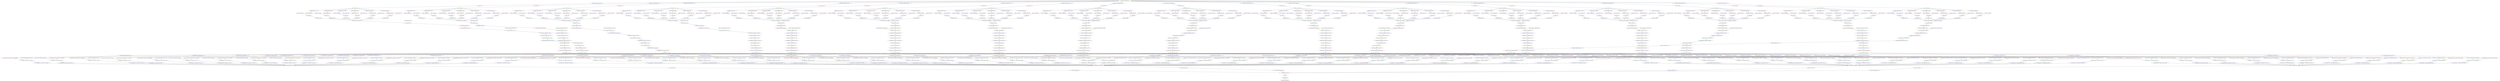 strict digraph "" {
	graph [bb="0,0,71835,2340"];
	node [label="\N",
		nodesep=0.4,
		ranksep=1
	];
	"Composition AAB11 Ing. [075]"	 [color=blue,
		height=0.5,
		pos="23434,2034",
		width=4.2607];
	"Adding V for AAB11 [168]"	 [color=red,
		height=0.5,
		pos="23206,1962",
		tags="{0: 'composition_id::AAB11', 1: 'batch::A', 2: 'fabrication_method::VAM'}",
		width=3.665];
	"Composition AAB11 Ing. [075]" -> "Adding V for AAB11 [168]"	 [pos="e,23259,1978.5 23381,2017.1 23347,2006.5 23304,1992.7 23269,1981.6"];
	"V in AAB11 [dc8]"	 [color=green,
		height=0.5,
		pos="23454,1890",
		tags="{0: 'composition_id::AAB11', 1: 'batch::A', 2: 'fabrication_method::VAM'}",
		width=2.5276];
	"Adding V for AAB11 [168]" -> "V in AAB11 [dc8]"	 [pos="e,23403,1904.9 23263,1945.7 23302,1934.4 23354,1919.3 23393,1907.7"];
	"V in AAB11 Ing. [cb6]"	 [color=blue,
		height=0.5,
		pos="23564,1818",
		width=3.1233];
	"V in AAB11 [dc8]" -> "V in AAB11 Ing. [cb6]"	 [pos="e,23537,1835.6 23481,1872.8 23495,1863.3 23513,1851.4 23528,1841.1"];
	"Mix elements of AAB11 [eff]"	 [color=red,
		height=0.5,
		pos="23866,1746",
		tags="{0: 'composition_id::AAB11', 1: 'batch::A', 2: 'fabrication_method::VAM'}",
		width=3.9538];
	"V in AAB11 Ing. [cb6]" -> "Mix elements of AAB11 [eff]"	 [pos="e,23799,1761.9 23626,1803 23674,1791.7 23739,1776.3 23789,1764.3"];
	"Composition AAB11 [86d]"	 [color=green,
		file_links="{0: '/srv/hemi01-j01/openmsimodel/examples/birdshot/input/data/AAB/VAM/A/AAB11/T01', 1: '/srv/hemi01-j01/openmsimodel/examples/birdshot/\
input/data/AAB/VAM/A/AAB11/T01/T07'}",
		height=0.5,
		pos="23884,2106",
		tags="{0: 'composition_id::AAB11', 1: 'batch::A', 2: 'fabrication_method::VAM', 3: 'Co::5', 4: 'Cr::20', 5: 'Fe::10', 6: 'Ni::55.00000000000001', \
7: 'V::10', 8: 'Al::0'}",
		width=3.665];
	"Composition AAB11 [86d]" -> "Composition AAB11 Ing. [075]"	 [pos="e,23525,2048.5 23799,2092.3 23724,2080.3 23615,2062.8 23535,2050.1"];
	"Composition AAB11 Ing. [45a]"	 [color=blue,
		height=0.5,
		pos="24206,2034",
		width=4.2427];
	"Composition AAB11 [86d]" -> "Composition AAB11 Ing. [45a]"	 [pos="e,24135,2050 23954,2090.6 24004,2079.3 24072,2064.1 24125,2052.2"];
	"Composition AAB11 Ing. [9f7]"	 [color=blue,
		height=0.5,
		pos="22856,2034",
		width=4.1885];
	"Composition AAB11 [86d]" -> "Composition AAB11 Ing. [9f7]"	 [pos="e,22987,2043.1 23767,2097.8 23577,2084.4 23201,2058.2 22997,2043.8"];
	"Composition AAB11 Ing. [f82]"	 [color=blue,
		height=0.5,
		pos="23884,2034",
		width=4.1885];
	"Composition AAB11 [86d]" -> "Composition AAB11 Ing. [f82]"	 [pos="e,23884,2052.4 23884,2087.8 23884,2080.1 23884,2071 23884,2062.4"];
	"Composition AAB11 Ing. [a26]"	 [color=blue,
		height=0.5,
		pos="24620,2034",
		width=4.2427];
	"Composition AAB11 [86d]" -> "Composition AAB11 Ing. [a26]"	 [pos="e,24502,2045.5 23992,2095.5 24125,2082.5 24350,2060.4 24492,2046.5"];
	"Composition AAB11 Ing. [a80]"	 [color=blue,
		height=0.5,
		pos="22470,2034",
		width=4.2427];
	"Composition AAB11 [86d]" -> "Composition AAB11 Ing. [a80]"	 [pos="e,22594,2044.6 23757,2101.6 23539,2093.8 23082,2076.1 22696,2052 22667,2050.1 22635,2047.8 22604,2045.4"];
	"Adding Al for AAB11 [df9]"	 [color=red,
		height=0.5,
		pos="24206,1962",
		tags="{0: 'composition_id::AAB11', 1: 'batch::A', 2: 'fabrication_method::VAM'}",
		width=3.683];
	"Composition AAB11 Ing. [45a]" -> "Adding Al for AAB11 [df9]"	 [pos="e,24206,1980.4 24206,2015.8 24206,2008.1 24206,1999 24206,1990.4"];
	"Adding Co for AAB11 [fd6]"	 [color=red,
		height=0.5,
		pos="22696,1962",
		tags="{0: 'composition_id::AAB11', 1: 'batch::A', 2: 'fabrication_method::VAM'}",
		width=3.7733];
	"Composition AAB11 Ing. [9f7]" -> "Adding Co for AAB11 [fd6]"	 [pos="e,22735,1979.3 22818,2016.6 22796,2006.6 22768,1994.1 22744,1983.5"];
	"Adding Fe for AAB11 [81e]"	 [color=red,
		height=0.5,
		pos="23920,1962",
		tags="{0: 'composition_id::AAB11', 1: 'batch::A', 2: 'fabrication_method::VAM'}",
		width=3.7733];
	"Composition AAB11 Ing. [f82]" -> "Adding Fe for AAB11 [81e]"	 [pos="e,23911,1980.4 23894,2015.8 23898,2007.9 23902,1998.4 23907,1989.6"];
	"Adding Ni for AAB11 [3f7]"	 [color=red,
		height=0.5,
		pos="24710,1962",
		tags="{0: 'composition_id::AAB11', 1: 'batch::A', 2: 'fabrication_method::VAM'}",
		width=3.7191];
	"Composition AAB11 Ing. [a26]" -> "Adding Ni for AAB11 [3f7]"	 [pos="e,24687,1979.9 24642,2015.8 24653,2006.9 24667,1996 24679,1986.4"];
	"Adding Cr for AAB11 [e57]"	 [color=red,
		height=0.5,
		pos="22406,1962",
		tags="{0: 'composition_id::AAB11', 1: 'batch::A', 2: 'fabrication_method::VAM'}",
		width=3.7913];
	"Composition AAB11 Ing. [a80]" -> "Adding Cr for AAB11 [e57]"	 [pos="e,22422,1979.9 22454,2015.8 22447,2007.2 22437,1996.8 22429,1987.5"];
	"Al in AAB11 [5da]"	 [color=green,
		height=0.5,
		pos="24206,1890",
		tags="{0: 'composition_id::AAB11', 1: 'batch::A', 2: 'fabrication_method::VAM'}",
		width=2.6178];
	"Adding Al for AAB11 [df9]" -> "Al in AAB11 [5da]"	 [pos="e,24206,1908.4 24206,1943.8 24206,1936.1 24206,1927 24206,1918.4"];
	"Co in AAB11 [6b2]"	 [color=green,
		height=0.5,
		pos="22954,1890",
		tags="{0: 'composition_id::AAB11', 1: 'batch::A', 2: 'fabrication_method::VAM'}",
		width=2.7081];
	"Adding Co for AAB11 [fd6]" -> "Co in AAB11 [6b2]"	 [pos="e,22900,1905 22755,1945.7 22795,1934.4 22849,1919.4 22890,1907.8"];
	"Fe in AAB11 [494]"	 [color=green,
		height=0.5,
		pos="23866,1890",
		tags="{0: 'composition_id::AAB11', 1: 'batch::A', 2: 'fabrication_method::VAM'}",
		width=2.672];
	"Adding Fe for AAB11 [81e]" -> "Fe in AAB11 [494]"	 [pos="e,23879,1907.9 23907,1943.8 23900,1935.4 23892,1925.2 23885,1916"];
	"Ni in AAB11 [5f7]"	 [color=green,
		height=0.5,
		pos="24710,1890",
		tags="{0: 'composition_id::AAB11', 1: 'batch::A', 2: 'fabrication_method::VAM'}",
		width=2.5998];
	"Adding Ni for AAB11 [3f7]" -> "Ni in AAB11 [5f7]"	 [pos="e,24710,1908.4 24710,1943.8 24710,1936.1 24710,1927 24710,1918.4"];
	"Cr in AAB11 [f9d]"	 [color=green,
		height=0.5,
		pos="22406,1890",
		tags="{0: 'composition_id::AAB11', 1: 'batch::A', 2: 'fabrication_method::VAM'}",
		width=2.6178];
	"Adding Cr for AAB11 [e57]" -> "Cr in AAB11 [f9d]"	 [pos="e,22406,1908.4 22406,1943.8 22406,1936.1 22406,1927 22406,1918.4"];
	"Alloy (AAB14-VAM-A): T. Sample (NI, T04) Ing. [8ab]"	 [color=blue,
		height=0.5,
		pos="50390,522",
		width=7.1133];
	"Aggregating NI samples [f33]"	 [color=red,
		height=0.5,
		pos="52976,450",
		width=4.1524];
	"Alloy (AAB14-VAM-A): T. Sample (NI, T04) Ing. [8ab]" -> "Aggregating NI samples [f33]"	 [pos="e,52828,453.16 50613,513.07 50693,509.98 50785,506.64 50868,504 51597,480.94 52468,461.07 52818,453.39"];
	" NI Traveler samples [a7b]"	 [color=green,
		height=0.5,
		pos="52240,378",
		width=3.7733];
	"Aggregating NI samples [f33]" -> " NI Traveler samples [a7b]"	 [pos="e,52350,388.72 52859,438.63 52723,425.27 52498,403.23 52360,389.72"];
	" NI Traveler samples Ing. [4b3]"	 [color=blue,
		height=0.5,
		pos="51432,306",
		width=4.3871];
	" NI Traveler samples [a7b]" -> " NI Traveler samples Ing. [4b3]"	 [pos="e,51556,317.09 52128,367.95 51980,354.86 51724,331.99 51566,318"];
	"Summarize inputs to B.O [2e5]"	 [color=red,
		height=0.5,
		pos="44284,234",
		width=4.3149];
	" NI Traveler samples Ing. [4b3]" -> "Summarize inputs to B.O [2e5]"	 [pos="e,44439,235.56 51274,304.41 50328,294.89 45416,245.39 44449,235.66"];
	"Alloy (AAB14-VAM-A): T. Sample (NI, T04) [5b5]"	 [color=green,
		height=0.5,
		pos="49254,594",
		tags="{0: 'composition_id::AAB14', 1: 'batch::A', 2: 'fabrication_method::VAM'}",
		width=6.5355];
	"Alloy (AAB14-VAM-A): T. Sample (NI, T04) [5b5]" -> "Alloy (AAB14-VAM-A): T. Sample (NI, T04) Ing. [8ab]"	 [pos="e,50200,534.08 49435,582.51 49641,569.47 49976,548.25 50190,534.72"];
	"Composition AAB14 Ing. [c8e]"	 [color=blue,
		height=0.5,
		pos="17628,2034",
		width=4.2246];
	"Adding Cr for AAB14 [9de]"	 [color=red,
		height=0.5,
		pos="17628,1962",
		tags="{0: 'composition_id::AAB14', 1: 'batch::A', 2: 'fabrication_method::VAM'}",
		width=3.7913];
	"Composition AAB14 Ing. [c8e]" -> "Adding Cr for AAB14 [9de]"	 [pos="e,17628,1980.4 17628,2015.8 17628,2008.1 17628,1999 17628,1990.4"];
	"Cr in AAB14 [fa0]"	 [color=green,
		height=0.5,
		pos="17628,1890",
		tags="{0: 'composition_id::AAB14', 1: 'batch::A', 2: 'fabrication_method::VAM'}",
		width=2.5998];
	"Adding Cr for AAB14 [9de]" -> "Cr in AAB14 [fa0]"	 [pos="e,17628,1908.4 17628,1943.8 17628,1936.1 17628,1927 17628,1918.4"];
	"Cr in AAB14 Ing. [9ce]"	 [color=blue,
		height=0.5,
		pos="17626,1818",
		width=3.2497];
	"Cr in AAB14 [fa0]" -> "Cr in AAB14 Ing. [9ce]"	 [pos="e,17626,1836.4 17628,1871.8 17627,1864.1 17627,1855 17627,1846.4"];
	"Mix elements of AAB14 [0e1]"	 [color=red,
		height=0.5,
		pos="17500,1746",
		tags="{0: 'composition_id::AAB14', 1: 'batch::A', 2: 'fabrication_method::VAM'}",
		width=4.0982];
	"Cr in AAB14 Ing. [9ce]" -> "Mix elements of AAB14 [0e1]"	 [pos="e,17531,1763.8 17595,1800.6 17579,1791.1 17558,1779.2 17540,1769"];
	"Composition AAB14 [037]"	 [color=green,
		file_links="{0: '/srv/hemi01-j01/openmsimodel/examples/birdshot/input/data/AAB/VAM/A/AAB14/T01', 1: '/srv/hemi01-j01/openmsimodel/examples/birdshot/\
input/data/AAB/VAM/A/AAB14/T01/vam-synthesis-details-v1.json'}",
		height=0.5,
		pos="17628,2106",
		tags="{0: 'composition_id::AAB14', 1: 'batch::A', 2: 'fabrication_method::VAM', 3: 'Co::10', 4: 'Cr::0', 5: 'Fe::30', 6: 'Ni::50', 7: '\
V::5', 8: 'Al::5'}",
		width=3.665];
	"Composition AAB14 [037]" -> "Composition AAB14 Ing. [c8e]"	 [pos="e,17628,2052.4 17628,2087.8 17628,2080.1 17628,2071 17628,2062.4"];
	"Composition AAB14 Ing. [b81]"	 [color=blue,
		height=0.5,
		pos="16406,2034",
		width=4.2607];
	"Composition AAB14 [037]" -> "Composition AAB14 Ing. [b81]"	 [pos="e,16542,2042.3 17507,2099 17330,2088.8 16991,2069.1 16702,2052 16654,2049.1 16600,2045.9 16552,2042.9"];
	"Composition AAB14 Ing. [bfa]"	 [color=blue,
		height=0.5,
		pos="18502,2034",
		width=4.1705];
	"Composition AAB14 [037]" -> "Composition AAB14 Ing. [bfa]"	 [pos="e,18378,2044.2 17742,2096.7 17902,2083.4 18196,2059.2 18367,2045.1"];
	"Composition AAB14 Ing. [c58]"	 [color=blue,
		height=0.5,
		pos="17228,2034",
		width=4.2427];
	"Composition AAB14 [037]" -> "Composition AAB14 Ing. [c58]"	 [pos="e,17311,2049.1 17548,2091.6 17483,2079.8 17390,2063.2 17321,2050.8"];
	"Composition AAB14 Ing. [2a3]"	 [color=blue,
		height=0.5,
		pos="18044,2034",
		width=4.2427];
	"Composition AAB14 [037]" -> "Composition AAB14 Ing. [2a3]"	 [pos="e,17957,2048.9 17710,2091.8 17779,2080 17876,2063.1 17947,2050.7"];
	"Composition AAB14 Ing. [9c7]"	 [color=blue,
		height=0.5,
		pos="16864,2034",
		width=4.2427];
	"Composition AAB14 [037]" -> "Composition AAB14 Ing. [9c7]"	 [pos="e,16984,2045.3 17520,2095.8 17381,2082.7 17142,2060.2 16994,2046.2"];
	"Adding Fe for AAB14 [1c2]"	 [color=red,
		height=0.5,
		pos="16310,1962",
		tags="{0: 'composition_id::AAB14', 1: 'batch::A', 2: 'fabrication_method::VAM'}",
		width=3.7733];
	"Composition AAB14 Ing. [b81]" -> "Adding Fe for AAB14 [1c2]"	 [pos="e,16333,1979.8 16382,2016.2 16370,2007.1 16355,1995.9 16342,1986.1"];
	"Adding V for AAB14 [082]"	 [color=red,
		height=0.5,
		pos="18638,1962",
		tags="{0: 'composition_id::AAB14', 1: 'batch::A', 2: 'fabrication_method::VAM'}",
		width=3.665];
	"Composition AAB14 Ing. [bfa]" -> "Adding V for AAB14 [082]"	 [pos="e,18605,1979.4 18535,2016.4 18553,2006.7 18577,1994.5 18596,1984.2"];
	"Adding Ni for AAB14 [ecb]"	 [color=red,
		height=0.5,
		pos="17118,1962",
		tags="{0: 'composition_id::AAB14', 1: 'batch::A', 2: 'fabrication_method::VAM'}",
		width=3.7733];
	"Composition AAB14 Ing. [c58]" -> "Adding Ni for AAB14 [ecb]"	 [pos="e,17145,1979.8 17200,2016.2 17186,2006.9 17169,1995.5 17153,1985.5"];
	"Adding Al for AAB14 [64c]"	 [color=red,
		height=0.5,
		pos="18136,1962",
		tags="{0: 'composition_id::AAB14', 1: 'batch::A', 2: 'fabrication_method::VAM'}",
		width=3.7372];
	"Composition AAB14 Ing. [2a3]" -> "Adding Al for AAB14 [64c]"	 [pos="e,18113,1979.9 18067,2015.8 18078,2006.9 18092,1996 18104,1986.4"];
	"Adding Co for AAB14 [d74]"	 [color=red,
		height=0.5,
		pos="16826,1962",
		tags="{0: 'composition_id::AAB14', 1: 'batch::A', 2: 'fabrication_method::VAM'}",
		width=3.8274];
	"Composition AAB14 Ing. [9c7]" -> "Adding Co for AAB14 [d74]"	 [pos="e,16835,1980.4 16855,2015.8 16850,2007.8 16845,1998.2 16840,1989.3"];
	"Fe in AAB14 [4f2]"	 [color=green,
		height=0.5,
		pos="16310,1890",
		tags="{0: 'composition_id::AAB14', 1: 'batch::A', 2: 'fabrication_method::VAM'}",
		width=2.5998];
	"Adding Fe for AAB14 [1c2]" -> "Fe in AAB14 [4f2]"	 [pos="e,16310,1908.4 16310,1943.8 16310,1936.1 16310,1927 16310,1918.4"];
	"V in AAB14 [0c8]"	 [color=green,
		height=0.5,
		pos="18638,1890",
		tags="{0: 'composition_id::AAB14', 1: 'batch::A', 2: 'fabrication_method::VAM'}",
		width=2.5276];
	"Adding V for AAB14 [082]" -> "V in AAB14 [0c8]"	 [pos="e,18638,1908.4 18638,1943.8 18638,1936.1 18638,1927 18638,1918.4"];
	"Ni in AAB14 [a7d]"	 [color=green,
		height=0.5,
		pos="17372,1890",
		tags="{0: 'composition_id::AAB14', 1: 'batch::A', 2: 'fabrication_method::VAM'}",
		width=2.6539];
	"Adding Ni for AAB14 [ecb]" -> "Ni in AAB14 [a7d]"	 [pos="e,17319,1905 17175,1945.7 17215,1934.4 17269,1919.4 17310,1907.8"];
	"Al in AAB14 [6cf]"	 [color=green,
		height=0.5,
		pos="18136,1890",
		tags="{0: 'composition_id::AAB14', 1: 'batch::A', 2: 'fabrication_method::VAM'}",
		width=2.5456];
	"Adding Al for AAB14 [64c]" -> "Al in AAB14 [6cf]"	 [pos="e,18136,1908.4 18136,1943.8 18136,1936.1 18136,1927 18136,1918.4"];
	"Co in AAB14 [cfc]"	 [color=green,
		height=0.5,
		pos="16826,1890",
		tags="{0: 'composition_id::AAB14', 1: 'batch::A', 2: 'fabrication_method::VAM'}",
		width=2.6178];
	"Adding Co for AAB14 [d74]" -> "Co in AAB14 [cfc]"	 [pos="e,16826,1908.4 16826,1943.8 16826,1936.1 16826,1927 16826,1918.4"];
	"Fe in AAB16 Ing. [9c6]"	 [color=blue,
		height=0.5,
		pos="28596,1818",
		width=3.2497];
	"Mix elements of AAB16 [9f8]"	 [color=red,
		height=0.5,
		pos="29960,1746",
		tags="{0: 'composition_id::AAB16', 1: 'batch::A', 2: 'fabrication_method::VAM'}",
		width=4.0441];
	"Fe in AAB16 Ing. [9c6]" -> "Mix elements of AAB16 [9f8]"	 [pos="e,29826,1753.1 28707,1812.2 28953,1799.2 29543,1768.1 29816,1753.6"];
	"Alloy (AAB16-VAM-A) [165]"	 [color=green,
		height=0.5,
		pos="30380,1674",
		tags="{0: 'composition_id::AAB16', 1: 'batch::A', 2: 'fabrication_method::VAM'}",
		width=3.8274];
	"Mix elements of AAB16 [9f8]" -> "Alloy (AAB16-VAM-A) [165]"	 [pos="e,30297,1688.3 30046,1731.4 30116,1719.4 30215,1702.4 30287,1690.1"];
	"Alloy (AAB16-VAM-A) Ing. [cb8]"	 [color=blue,
		height=0.5,
		pos="30660,1602",
		width=4.4232];
	"Alloy (AAB16-VAM-A) [165]" -> "Alloy (AAB16-VAM-A) Ing. [cb8]"	 [pos="e,30596,1618.5 30443,1657.9 30485,1647 30542,1632.6 30586,1621.1"];
	"Arc melting Alloy (AAB16-VAM-A) [744]"	 ["Argon Pressure"="Argon Pressure, 850-900",
		Diffusion="Diffusion, Before Each Melt",
		"Ingot Location"="Ingot Location, 12.0 dimensionless",
		"Initial Purging Times"="Initial Purging Times, 3.0 hour",
		"Vacuum Before Melt"="Vacuum Before Melt, 5e-05 dimensionless",
		color=red,
		height=0.5,
		pos="30684,1530",
		tags="{0: 'composition_id::AAB16', 1: 'batch::A', 2: 'fabrication_method::VAM', 3: 'start_date::2022-11-03', 4: 'finish_date::2022-11-05', \
5: 'time_spent::3', 6: 'Full Ingot::7::175', 7: 'Full Ingot::6::175', 8: 'Full Ingot::5::145', 9: 'Full Ingot::4::145', 10: 'Full \
Ingot::3::145', 11: 'Full Ingot::2::145', 12: 'Full Ingot::1::110', 13: '3 Part Sections::3::110', 14: '3 Part Sections::2::90', \
15: '3 Part Sections::1::90'}",
		width=5.4523];
	"Alloy (AAB16-VAM-A) Ing. [cb8]" -> "Arc melting Alloy (AAB16-VAM-A) [744]"	 [pos="e,30678,1548.4 30667,1583.8 30669,1576 30672,1566.8 30675,1558.1"];
	"Fe in AAB16 [32b]"	 [color=green,
		height=0.5,
		pos="28514,1890",
		tags="{0: 'composition_id::AAB16', 1: 'batch::A', 2: 'fabrication_method::VAM'}",
		width=2.672];
	"Fe in AAB16 [32b]" -> "Fe in AAB16 Ing. [9c6]"	 [pos="e,28576,1835.8 28535,1872.2 28545,1863.3 28557,1852.4 28568,1842.6"];
	"Ni in AAB03 Ing. [ba9]"	 [color=blue,
		height=0.5,
		pos="7329.5,1818",
		width=3.2497];
	"Mix elements of AAB03 [129]"	 [color=red,
		height=0.5,
		pos="8014.5,1746",
		tags="{0: 'composition_id::AAB03', 1: 'batch::A', 2: 'fabrication_method::VAM'}",
		width=4.0982];
	"Ni in AAB03 Ing. [ba9]" -> "Mix elements of AAB03 [129]"	 [pos="e,7902.7,1757.8 7426.2,1807.8 7548.5,1795 7759.2,1772.8 7892.4,1758.8"];
	"Alloy (AAB03-VAM-A) [a93]"	 [color=green,
		height=0.5,
		pos="8014.5,1674",
		tags="{0: 'composition_id::AAB03', 1: 'batch::A', 2: 'fabrication_method::VAM'}",
		width=3.8274];
	"Mix elements of AAB03 [129]" -> "Alloy (AAB03-VAM-A) [a93]"	 [pos="e,8014.5,1692.4 8014.5,1727.8 8014.5,1720.1 8014.5,1711 8014.5,1702.4"];
	"Alloy (AAB03-VAM-A) Ing. [56c]"	 [color=blue,
		height=0.5,
		pos="5889.5,1602",
		width=4.4232];
	"Alloy (AAB03-VAM-A) [a93]" -> "Alloy (AAB03-VAM-A) Ing. [56c]"	 [pos="e,6042.2,1607.2 7880.8,1669.5 7508,1656.8 6458,1621.3 6052.3,1607.5"];
	"Arc melting Alloy (AAB03-VAM-A) [64e]"	 ["Argon Pressure"="Argon Pressure, 850-900",
		Diffusion="Diffusion, Before Each Melt",
		"Ingot Location"="Ingot Location, 6.0 dimensionless",
		"Initial Purging Times"="Initial Purging Times, 3.0 hour",
		"Vacuum Before Melt"="Vacuum Before Melt, 5e-05 dimensionless",
		color=red,
		height=0.5,
		pos="4891.5,1530",
		tags="{0: 'composition_id::AAB03', 1: 'batch::A', 2: 'fabrication_method::VAM', 3: 'start_date::2022-11-03', 4: 'finish_date::2022-11-05', \
5: 'time_spent::3', 6: 'Full Ingot::7::175', 7: 'Full Ingot::6::145', 8: 'Full Ingot::5::145', 9: 'Full Ingot::4::145', 10: 'Full \
Ingot::3::145', 11: 'Full Ingot::2::145', 12: 'Full Ingot::1::110', 13: '3 Part Sections::3::110', 14: '3 Part Sections::2::90', \
15: '3 Part Sections::1::90'}",
		width=5.4342];
	"Alloy (AAB03-VAM-A) Ing. [56c]" -> "Arc melting Alloy (AAB03-VAM-A) [64e]"	 [pos="e,5031.2,1542.6 5749.8,1593.3 5591.3,1583.3 5325.2,1565.8 5096.5,1548 5078.6,1546.6 5059.9,1545.1 5041.2,1543.5"];
	"Ni in AAB03 [a9e]"	 [color=green,
		height=0.5,
		pos="7138.5,1890",
		tags="{0: 'composition_id::AAB03', 1: 'batch::A', 2: 'fabrication_method::VAM'}",
		width=2.6359];
	"Ni in AAB03 [a9e]" -> "Ni in AAB03 Ing. [ba9]"	 [pos="e,7285.1,1834.7 7181.4,1873.8 7209.3,1863.3 7245.8,1849.5 7275.7,1838.3"];
	"Weigh Fe for AAB14 [3a2]"	 ["Mass Loss"="Mass Loss, 0.0 gram",
		"Weighed Mass"="Weighed Mass, 8.99 gram",
		color=purple,
		height=0.5,
		pos="16054,1962",
		shape=rectangle,
		tags="{0: 'composition_id::AAB14', 1: 'batch::A', 2: 'fabrication_method::VAM'}",
		width=2.8194];
	"Weigh Fe for AAB14 [3a2]" -> "Fe in AAB14 [4f2]"	 [pos="e,16257,1904.9 16119,1943.9 16158,1932.8 16208,1918.7 16247,1907.7"];
	"Fe in AAB14 Ing. [a20]"	 [color=blue,
		height=0.5,
		pos="16518,1818",
		width=3.2497];
	"Fe in AAB14 [4f2]" -> "Fe in AAB14 Ing. [a20]"	 [pos="e,16470,1834.5 16355,1874.2 16386,1863.5 16427,1849.3 16460,1837.8"];
	"Fe in AAB14 Ing. [a20]" -> "Mix elements of AAB14 [0e1]"	 [pos="e,17374,1755.3 16623,1810.3 16802,1797.1 17165,1770.5 17364,1756"];
	"Alloy (AAB14-VAM-A) [d59]"	 [color=green,
		height=0.5,
		pos="17642,1674",
		tags="{0: 'composition_id::AAB14', 1: 'batch::A', 2: 'fabrication_method::VAM'}",
		width=3.8274];
	"Mix elements of AAB14 [0e1]" -> "Alloy (AAB14-VAM-A) [d59]"	 [pos="e,17607,1691.7 17535,1728.4 17554,1718.7 17578,1706.6 17598,1696.3"];
	"Arc Melted Alloy (AAB03-VAM-A) Ing. [7da]"	 [color=blue,
		height=0.5,
		pos="4712.5,1386",
		width=5.9398];
	"Homogenizing Alloy (AAB03-VAM-A) [7b3]"	 [Atmosphere="Atmosphere, Ar",
		"Cooling Rate"="Cooling Rate, FC",
		Duration="Duration, 24.0 hour",
		Pressure="Pressure, 5.0 pascal",
		"Purging Sequence 1 Pressure"="Purging Sequence 1 Pressure, 4.4e-05 pascal",
		"Purging Sequence 2 Pressure"="Purging Sequence 2 Pressure, 3.7e-05 pascal",
		"Purging Sequence 3 Pressure"="Purging Sequence 3 Pressure, 1.8e-05 pascal",
		"Purging Sequence 4 Pressure"="Purging Sequence 4 Pressure, 1.8e-05 pascal",
		Temperature="Temperature, 1150.0 kelvin",
		color=red,
		height=0.5,
		pos="4213.5,1314",
		tags="{0: 'composition_id::AAB03', 1: 'batch::A', 2: 'fabrication_method::VAM', 3: 'start_date::2022-11-05', 4: 'finish_date::2022-11-09', \
5: 'time_spent::6'}",
		width=5.7773];
	"Arc Melted Alloy (AAB03-VAM-A) Ing. [7da]" -> "Homogenizing Alloy (AAB03-VAM-A) [7b3]"	 [pos="e,4320.8,1329.5 4604.5,1370.4 4523.8,1358.8 4413.7,1342.9 4330.8,1330.9"];
	"Homogenized Alloy (AAB03-VAM-A) [e22]"	 [color=green,
		height=0.5,
		pos="3963.5,1242",
		tags="{0: 'composition_id::AAB03', 1: 'batch::A', 2: 'fabrication_method::VAM'}",
		width=5.6689];
	"Homogenizing Alloy (AAB03-VAM-A) [7b3]" -> "Homogenized Alloy (AAB03-VAM-A) [e22]"	 [pos="e,4023.3,1259.2 4153.6,1296.8 4117.4,1286.3 4071.1,1273 4033.3,1262.1"];
	"Homogenized Alloy (AAB03-VAM-A) Ing. [5a4]"	 [color=blue,
		height=0.5,
		pos="3838.5,1170",
		width=6.2647];
	"Homogenized Alloy (AAB03-VAM-A) [e22]" -> "Homogenized Alloy (AAB03-VAM-A) Ing. [5a4]"	 [pos="e,3869.5,1187.8 3932.6,1224.2 3916.2,1214.8 3895.9,1203.1 3878.4,1193"];
	"Forging Alloy (AAB03-VAM-A) [15e]"	 ["Maximum Load Step"="Maximum Load Step, 67.52 pascal",
		"Press Temperature"="Press Temperature, 395.0 kelvin",
		"Soak Time"="Soak Time, 30.0 minute",
		Temperature="Temperature, 1150.0 kelvin",
		color=red,
		height=0.5,
		pos="3776.5,1098",
		tags="{0: 'composition_id::AAB03', 1: 'batch::A', 2: 'fabrication_method::VAM', 3: 'start_date::2022-11-08', 4: 'finish_date::2022-11-09', \
5: 'time_spent::7'}",
		width=4.9107];
	"Homogenized Alloy (AAB03-VAM-A) Ing. [5a4]" -> "Forging Alloy (AAB03-VAM-A) [15e]"	 [pos="e,3792.4,1116.4 3822.9,1151.8 3815.6,1143.5 3806.9,1133.4 3799,1124.2"];
	"Arc Melted Alloy (AAB03-VAM-A) [a79]"	 [color=green,
		height=0.5,
		pos="4891.5,1458",
		tags="{0: 'composition_id::AAB03', 1: 'batch::A', 2: 'fabrication_method::VAM'}",
		width=5.344];
	"Arc Melted Alloy (AAB03-VAM-A) [a79]" -> "Arc Melted Alloy (AAB03-VAM-A) Ing. [7da]"	 [pos="e,4756.5,1403.7 4847.7,1440.4 4823,1430.4 4792,1418 4765.8,1407.5"];
	"Adding V for AAB07 [20d]"	 [color=red,
		height=0.5,
		pos="32320,1962",
		tags="{0: 'composition_id::AAB07', 1: 'batch::A', 2: 'fabrication_method::VAM'}",
		width=3.665];
	"V in AAB07 [d52]"	 [color=green,
		height=0.5,
		pos="32568,1890",
		tags="{0: 'composition_id::AAB07', 1: 'batch::A', 2: 'fabrication_method::VAM'}",
		width=2.5456];
	"Adding V for AAB07 [20d]" -> "V in AAB07 [d52]"	 [pos="e,32516,1904.9 32376,1945.7 32415,1934.4 32467,1919.3 32506,1907.7"];
	"V in AAB07 Ing. [318]"	 [color=blue,
		height=0.5,
		pos="32614,1818",
		width=3.1414];
	"V in AAB07 [d52]" -> "V in AAB07 Ing. [318]"	 [pos="e,32603,1835.9 32579,1871.8 32585,1863.5 32591,1853.5 32597,1844.3"];
	"Mix elements of AAB07 [bc3]"	 [color=red,
		height=0.5,
		pos="32864,1746",
		tags="{0: 'composition_id::AAB07', 1: 'batch::A', 2: 'fabrication_method::VAM'}",
		width=4.0982];
	"V in AAB07 Ing. [318]" -> "Mix elements of AAB07 [bc3]"	 [pos="e,32807,1762.6 32669,1802.2 32707,1791.4 32757,1777 32797,1765.4"];
	"Extract sample from Alloy (AAB06-VAM-A): Traveler [1cc]"	 [color=red,
		height=0.5,
		pos="45288,666",
		tags="{0: 'composition_id::AAB06', 1: 'batch::A', 2: 'fabrication_method::VAM'}",
		width=7.8174];
	"Alloy (AAB06-VAM-A): T. Sample (XRD, T03) [536]"	 [color=green,
		height=0.5,
		pos="44798,594",
		tags="{0: 'composition_id::AAB06', 1: 'batch::A', 2: 'fabrication_method::VAM'}",
		width=6.7522];
	"Extract sample from Alloy (AAB06-VAM-A): Traveler [1cc]" -> "Alloy (AAB06-VAM-A): T. Sample (XRD, T03) [536]"	 [pos="e,44908,610.13 45175,649.48 45098,638.15 44996,623.15 44918,611.59"];
	"Alloy (AAB06-VAM-A): T. Sample (XRD, T03) Ing. [c59]"	 [color=blue,
		height=0.5,
		pos="44154,522",
		width=7.348];
	"Alloy (AAB06-VAM-A): T. Sample (XRD, T03) [536]" -> "Alloy (AAB06-VAM-A): T. Sample (XRD, T03) Ing. [c59]"	 [pos="e,44291,537.39 44664,578.99 44558,567.17 44411,550.71 44301,538.52"];
	"Aggregating XRD samples [7b9]"	 [color=red,
		height=0.5,
		pos="38734,450",
		width=4.4774];
	"Alloy (AAB06-VAM-A): T. Sample (XRD, T03) Ing. [c59]" -> "Aggregating XRD samples [7b9]"	 [pos="e,38896,450.69 43918,513.83 43808,510.31 43677,506.45 43558,504 41738,466.27 39530,453.68 38906,450.74"];
	"Inferred Alloy Compositions Ing. [618]"	 [color=blue,
		height=0.5,
		pos="35896,2250",
		width=5.2898];
	"Select AAB10 [b99]"	 [color=red,
		file_links="{0: '/srv/hemi01-j01/openmsimodel/examples/birdshot/input/data/AAB/VAM/A/AAB10/T01', 1: '/srv/hemi01-j01/openmsimodel/examples/birdshot/\
input/data/AAB/VAM/A/AAB10/T01/T06'}",
		height=0.5,
		pos="37584,2178",
		tags="{0: 'composition_id::AAB10', 1: 'batch::A', 2: 'fabrication_method::VAM', 3: 'Co::20', 4: 'Cr::5', 5: 'Fe::25', 6: 'Ni::45', 7: '\
V::0', 8: 'Al::5'}",
		width=2.8525];
	"Inferred Alloy Compositions Ing. [618]" -> "Select AAB10 [b99]"	 [pos="e,37484,2182.3 36069,2242.6 36417,2227.8 37187,2194.9 37473,2182.7"];
	"Composition AAB10 [896]"	 [color=green,
		file_links="{0: '/srv/hemi01-j01/openmsimodel/examples/birdshot/input/data/AAB/VAM/A/AAB10/T01', 1: '/srv/hemi01-j01/openmsimodel/examples/birdshot/\
input/data/AAB/VAM/A/AAB10/T01/T06'}",
		height=0.5,
		pos="38454,2106",
		tags="{0: 'composition_id::AAB10', 1: 'batch::A', 2: 'fabrication_method::VAM', 3: 'Co::20', 4: 'Cr::5', 5: 'Fe::25', 6: 'Ni::45', 7: '\
V::0', 8: 'Al::5'}",
		width=3.665];
	"Select AAB10 [b99]" -> "Composition AAB10 [896]"	 [pos="e,38341,2115.3 37677,2170.3 37835,2157.2 38155,2130.8 38331,2116.2"];
	"Composition AAB10 Ing. [10e]"	 [color=blue,
		height=0.5,
		pos="38454,2034",
		width=4.2427];
	"Composition AAB10 [896]" -> "Composition AAB10 Ing. [10e]"	 [pos="e,38454,2052.4 38454,2087.8 38454,2080.1 38454,2071 38454,2062.4"];
	"Composition AAB10 Ing. [b26]"	 [color=blue,
		height=0.5,
		pos="38130,2034",
		width=4.2607];
	"Composition AAB10 [896]" -> "Composition AAB10 Ing. [b26]"	 [pos="e,38202,2050 38385,2090.6 38335,2079.4 38266,2064 38212,2052.1"];
	"Composition AAB10 Ing. [9d7]"	 [color=blue,
		height=0.5,
		pos="38864,2034",
		width=4.2607];
	"Composition AAB10 [896]" -> "Composition AAB10 Ing. [9d7]"	 [pos="e,38778,2049 38536,2091.7 38603,2079.9 38697,2063.2 38768,2050.8"];
	"Composition AAB10 Ing. [796]"	 [color=blue,
		height=0.5,
		pos="39770,2034",
		width=4.2607];
	"Composition AAB10 [896]" -> "Composition AAB10 Ing. [796]"	 [pos="e,39631,2041.6 38577,2099.3 38819,2086 39359,2056.5 39621,2042.2"];
	"Composition AAB10 Ing. [227]"	 [color=blue,
		height=0.5,
		pos="39274,2034",
		width=4.2607];
	"Composition AAB10 [896]" -> "Composition AAB10 Ing. [227]"	 [pos="e,39150,2044.8 38566,2096.2 38715,2083.1 38980,2059.8 39140,2045.7"];
	"Composition AAB10 Ing. [549]"	 [color=blue,
		height=0.5,
		pos="37714,2034",
		width=4.2607];
	"Composition AAB10 [896]" -> "Composition AAB10 Ing. [549]"	 [pos="e,37833,2045.5 38347,2095.5 38213,2082.5 37985,2060.4 37843,2046.5"];
	"Adding Cr for AAB10 [797]"	 [color=red,
		height=0.5,
		pos="38422,1962",
		tags="{0: 'composition_id::AAB10', 1: 'batch::A', 2: 'fabrication_method::VAM'}",
		width=3.8094];
	"Composition AAB10 Ing. [10e]" -> "Adding Cr for AAB10 [797]"	 [pos="e,38431,1980.4 38446,2015.8 38443,2007.9 38439,1998.4 38435,1989.6"];
	"Adding Fe for AAB10 [dd3]"	 [color=red,
		height=0.5,
		pos="38130,1962",
		tags="{0: 'composition_id::AAB10', 1: 'batch::A', 2: 'fabrication_method::VAM'}",
		width=3.7913];
	"Composition AAB10 Ing. [b26]" -> "Adding Fe for AAB10 [dd3]"	 [pos="e,38130,1980.4 38130,2015.8 38130,2008.1 38130,1999 38130,1990.4"];
	"Adding Ni for AAB10 [93c]"	 [color=red,
		height=0.5,
		pos="39156,1962",
		tags="{0: 'composition_id::AAB10', 1: 'batch::A', 2: 'fabrication_method::VAM'}",
		width=3.7733];
	"Composition AAB10 Ing. [9d7]" -> "Adding Ni for AAB10 [93c]"	 [pos="e,39092,1977.9 38930,2017.8 38975,2006.6 39035,1991.8 39082,1980.3"];
	"Adding Al for AAB10 [6a2]"	 [color=red,
		height=0.5,
		pos="39942,1962",
		tags="{0: 'composition_id::AAB10', 1: 'batch::A', 2: 'fabrication_method::VAM'}",
		width=3.7372];
	"Composition AAB10 Ing. [796]" -> "Adding Al for AAB10 [6a2]"	 [pos="e,39900,1979.3 39812,2016.6 39836,2006.5 39866,1993.8 39891,1983.2"];
	"Adding V for AAB10 [bc8]"	 [color=red,
		height=0.5,
		pos="39442,1962",
		tags="{0: 'composition_id::AAB10', 1: 'batch::A', 2: 'fabrication_method::VAM'}",
		width=3.665];
	"Composition AAB10 Ing. [227]" -> "Adding V for AAB10 [bc8]"	 [pos="e,39402,1979.1 39314,2016.6 39338,2006.5 39368,1993.7 39393,1983.1"];
	"Adding Co for AAB10 [eff]"	 [color=red,
		height=0.5,
		pos="37624,1962",
		tags="{0: 'composition_id::AAB10', 1: 'batch::A', 2: 'fabrication_method::VAM'}",
		width=3.683];
	"Composition AAB10 Ing. [549]" -> "Adding Co for AAB10 [eff]"	 [pos="e,37646,1979.9 37692,2015.8 37680,2006.9 37666,1996 37654,1986.4"];
	"Inferred Alloy Compositions [9ea]"	 [color=green,
		file_links="{0: '/srv/hemi01-j01/openmsimodel/examples/birdshot/input/Sample Data/Iteration2_AAB/HTMDEC AAB Summary Synthesis Results.xlsx'}",
		height=0.5,
		pos="30520,2322",
		tags="{0: 'AAB01::Co::50', 1: 'AAB01::Cr::10', 2: 'AAB01::Fe::15', 3: 'AAB01::Ni::15', 4: 'AAB01::V::10', 5: 'AAB01::Al::0', 6: 'AAB02::\
Co::5', 7: 'AAB02::Cr::0', 8: 'AAB02::Fe::75', 9: 'AAB02::Ni::20', 10: 'AAB02::V::0', 11: 'AAB02::Al::0', 12: 'AAB03::Co::25', 13: '\
AAB03::Cr::10', 14: 'AAB03::Fe::35', 15: 'AAB03::Ni::25', 16: 'AAB03::V::5', 17: 'AAB03::Al::0', 18: 'AAB04::Co::25', 19: 'AAB04::\
Cr::10', 20: 'AAB04::Fe::25', 21: 'AAB04::Ni::35', 22: 'AAB04::V::5', 23: 'AAB04::Al::0', 24: 'AAB05::Co::25', 25: 'AAB05::Cr::5', \
26: 'AAB05::Fe::10', 27: 'AAB05::Ni::50', 28: 'AAB05::V::10', 29: 'AAB05::Al::0', 30: 'AAB06::Co::30', 31: 'AAB06::Cr::20', 32: '\
AAB06::Fe::5', 33: 'AAB06::Ni::40', 34: 'AAB06::V::5', 35: 'AAB06::Al::0', 36: 'AAB07::Co::40', 37: 'AAB07::Cr::15', 38: 'AAB07::\
Fe::5', 39: 'AAB07::Ni::30', 40: 'AAB07::V::10', 41: 'AAB07::Al::0', 42: 'AAB08::Co::5', 43: 'AAB08::Cr::10', 44: 'AAB08::Fe::30', \
45: 'AAB08::Ni::50', 46: 'AAB08::V::5', 47: 'AAB08::Al::0', 48: 'AAB09::Co::30', 49: 'AAB09::Cr::0', 50: 'AAB09::Fe::30', 51: 'AAB09::\
Ni::35', 52: 'AAB09::V::5', 53: 'AAB09::Al::0', 54: 'AAB10::Co::20', 55: 'AAB10::Cr::5', 56: 'AAB10::Fe::25', 57: 'AAB10::Ni::45', \
58: 'AAB10::V::0', 59: 'AAB10::Al::5', 60: 'AAB11::Co::5', 61: 'AAB11::Cr::20', 62: 'AAB11::Fe::10', 63: 'AAB11::Ni::55.00000000000001', \
64: 'AAB11::V::10', 65: 'AAB11::Al::0', 66: 'AAB12::Co::15', 67: 'AAB12::Cr::5', 68: 'AAB12::Fe::20', 69: 'AAB12::Ni::40', 70: '\
AAB12::V::20', 71: 'AAB12::Al::0', 72: 'AAB13::Co::5', 73: 'AAB13::Cr::10', 74: 'AAB13::Fe::35', 75: 'AAB13::Ni::45', 76: 'AAB13::\
V::0', 77: 'AAB13::Al::5', 78: 'AAB14::Co::10', 79: 'AAB14::Cr::0', 80: 'AAB14::Fe::30', 81: 'AAB14::Ni::50', 82: 'AAB14::V::5', \
83: 'AAB14::Al::5', 84: 'AAB15::Co::5', 85: 'AAB15::Cr::10', 86: 'AAB15::Fe::20', 87: 'AAB15::Ni::55.00000000000001', 88: 'AAB15::\
V::5', 89: 'AAB15::Al::5', 90: 'AAB16::Co::5', 91: 'AAB16::Cr::0', 92: 'AAB16::Fe::15', 93: 'AAB16::Ni::65', 94: 'AAB16::V::0', \
95: 'AAB16::Al::15'}",
		width=4.676];
	"Inferred Alloy Compositions [9ea]" -> "Inferred Alloy Compositions Ing. [618]"	 [pos="e,35707,2252.5 30688,2319.8 31478,2309.2 34841,2264.1 35697,2252.7"];
	"Inferred Alloy Compositions Ing. [d89]"	 [color=blue,
		height=0.5,
		pos="26578,2250",
		width=5.2898];
	"Inferred Alloy Compositions [9ea]" -> "Inferred Alloy Compositions Ing. [d89]"	 [pos="e,26765,2253.4 30355,2319 29721,2307.4 27459,2266.1 26775,2253.6"];
	"Inferred Alloy Compositions Ing. [442]"	 [color=blue,
		height=0.5,
		pos="31696,2250",
		width=5.2898];
	"Inferred Alloy Compositions [9ea]" -> "Inferred Alloy Compositions Ing. [442]"	 [pos="e,31536,2259.8 30667,2313 30885,2299.7 31295,2274.6 31526,2260.4"];
	"Inferred Alloy Compositions Ing. [f49]"	 [color=blue,
		height=0.5,
		pos="43708,2250",
		width=5.2356];
	"Inferred Alloy Compositions [9ea]" -> "Inferred Alloy Compositions Ing. [f49]"	 [pos="e,43520,2252 30689,2321.5 31718,2318.3 37265,2300.1 41790,2268 42418,2263.5 43162,2255.9 43510,2252.2"];
	"Inferred Alloy Compositions Ing. [903]"	 [color=blue,
		height=0.5,
		pos="28602,2250",
		width=5.2898];
	"Inferred Alloy Compositions [9ea]" -> "Inferred Alloy Compositions Ing. [903]"	 [pos="e,28779,2256.6 30361,2316 30009,2302.8 29165,2271.2 28789,2257"];
	"Inferred Alloy Compositions Ing. [643]"	 [color=blue,
		height=0.5,
		pos="30322,2250",
		width=5.2898];
	"Inferred Alloy Compositions [9ea]" -> "Inferred Alloy Compositions Ing. [643]"	 [pos="e,30370,2267.4 30473,2304.7 30445,2294.5 30409,2281.7 30379,2271"];
	"Inferred Alloy Compositions Ing. [589]"	 [color=blue,
		height=0.5,
		pos="14056,2250",
		width=5.2898];
	"Inferred Alloy Compositions [9ea]" -> "Inferred Alloy Compositions Ing. [589]"	 [pos="e,14247,2250.9 30352,2321.3 29254,2316.8 23000,2290.8 17904,2268 16508,2261.7 14828,2253.7 14257,2251"];
	"Inferred Alloy Compositions Ing. [b85]"	 [color=blue,
		height=0.5,
		pos="18102,2250",
		width=5.2898];
	"Inferred Alloy Compositions [9ea]" -> "Inferred Alloy Compositions Ing. [b85]"	 [pos="e,18293,2251.2 30352,2321.1 29423,2315.9 24831,2290.1 21078,2268 20033,2261.9 18782,2254.2 18303,2251.2"];
	"Inferred Alloy Compositions Ing. [861]"	 [color=blue,
		height=0.5,
		pos="24872,2250",
		width=5.2898];
	"Inferred Alloy Compositions [9ea]" -> "Inferred Alloy Compositions Ing. [861]"	 [pos="e,25062,2252.4 30353,2319.9 29534,2309.4 25958,2263.8 25072,2252.5"];
	"Inferred Alloy Compositions Ing. [d07]"	 [color=blue,
		height=0.5,
		pos="49612,2250",
		width=5.2898];
	"Inferred Alloy Compositions [9ea]" -> "Inferred Alloy Compositions Ing. [d07]"	 [pos="e,49423,2252.2 30689,2321.9 31996,2320.8 40665,2312.4 47710,2268 48331,2264.1 49067,2256.2 49413,2252.3"];
	"Inferred Alloy Compositions Ing. [174]"	 [color=blue,
		height=0.5,
		pos="47510,2250",
		width=5.2898];
	"Inferred Alloy Compositions [9ea]" -> "Inferred Alloy Compositions Ing. [174]"	 [pos="e,47320,2251 30689,2321.4 31825,2317.2 38483,2292.5 43904,2268 45202,2262.1 46763,2254 47310,2251.1"];
	"Inferred Alloy Compositions Ing. [6ce]"	 [color=blue,
		height=0.5,
		pos="12986,2250",
		width=5.2718];
	"Inferred Alloy Compositions [9ea]" -> "Inferred Alloy Compositions Ing. [6ce]"	 [pos="e,13169,2254.7 30352,2321.9 28822,2320.5 17312,2309.2 13858,2268 13624,2265.2 13356,2259.3 13179,2255"];
	"Inferred Alloy Compositions Ing. [d53]"	 [color=blue,
		height=0.5,
		pos="21276,2250",
		width=5.2898];
	"Inferred Alloy Compositions [9ea]" -> "Inferred Alloy Compositions Ing. [d53]"	 [pos="e,21467,2251.5 30352,2320.7 29219,2311.9 22706,2261.1 21477,2251.6"];
	"Inferred Alloy Compositions Ing. [08c]"	 [color=blue,
		height=0.5,
		pos="32584,2250",
		width=5.2898];
	"Inferred Alloy Compositions [9ea]" -> "Inferred Alloy Compositions Ing. [08c]"	 [pos="e,32405,2256.2 30681,2316.4 31056,2303.3 31992,2270.6 32395,2256.6"];
	"Inferred Alloy Compositions Ing. [8b6]"	 [color=blue,
		height=0.5,
		pos="37750,2250",
		width=5.2898];
	"Inferred Alloy Compositions [9ea]" -> "Inferred Alloy Compositions Ing. [8b6]"	 [pos="e,37561,2252.1 30688,2320.4 31365,2314.2 33960,2289.9 36094,2268 36620,2262.6 37240,2255.7 37551,2252.2"];
	"Inferred Alloy Compositions Ing. [a14]"	 [color=blue,
		height=0.5,
		pos="41590,2250",
		width=5.2898];
	"Inferred Alloy Compositions [9ea]" -> "Inferred Alloy Compositions Ing. [a14]"	 [pos="e,41400,2251.2 30689,2320.9 31957,2312.7 40013,2260.3 41390,2251.3"];
	"Select AAB11 [ae4]"	 [color=red,
		file_links="{0: '/srv/hemi01-j01/openmsimodel/examples/birdshot/input/data/AAB/VAM/A/AAB11/T01', 1: '/srv/hemi01-j01/openmsimodel/examples/birdshot/\
input/data/AAB/VAM/A/AAB11/T01/T07'}",
		height=0.5,
		pos="25510,2178",
		tags="{0: 'composition_id::AAB11', 1: 'batch::A', 2: 'fabrication_method::VAM', 3: 'Co::5', 4: 'Cr::20', 5: 'Fe::10', 6: 'Ni::55.00000000000001', \
7: 'V::10', 8: 'Al::0'}",
		width=2.8164];
	"Inferred Alloy Compositions Ing. [d89]" -> "Select AAB11 [ae4]"	 [pos="e,25604,2184.4 26422,2239.5 26202,2224.7 25804,2197.8 25615,2185.1"];
	"Select AAB07 [6ca]"	 [color=red,
		file_links="{0: '/srv/hemi01-j01/openmsimodel/examples/birdshot/input/data/AAB/VAM/A/AAB07/T01', 1: '/srv/hemi01-j01/openmsimodel/examples/birdshot/\
input/data/AAB/VAM/A/AAB07/T01/T07'}",
		height=0.5,
		pos="32174,2178",
		tags="{0: 'composition_id::AAB07', 1: 'batch::A', 2: 'fabrication_method::VAM', 3: 'Co::40', 4: 'Cr::15', 5: 'Fe::5', 6: 'Ni::30', 7: '\
V::10', 8: 'Al::0'}",
		width=2.8164];
	"Inferred Alloy Compositions Ing. [442]" -> "Select AAB07 [6ca]"	 [pos="e,32097,2189.7 31798,2234.7 31884,2221.8 32005,2203.5 32087,2191.2"];
	"Select AAB15 [c2e]"	 [color=red,
		file_links="{0: '/srv/hemi01-j01/openmsimodel/examples/birdshot/input/data/AAB/VAM/A/AAB15/T01', 1: '/srv/hemi01-j01/openmsimodel/examples/birdshot/\
input/data/AAB/VAM/A/AAB15/T01/T04'}",
		height=0.5,
		pos="44776,2178",
		tags="{0: 'composition_id::AAB15', 1: 'batch::A', 2: 'fabrication_method::VAM', 3: 'Co::5', 4: 'Cr::10', 5: 'Fe::20', 6: 'Ni::55.00000000000001', \
7: 'V::5', 8: 'Al::5'}",
		width=2.8164];
	"Inferred Alloy Compositions Ing. [f49]" -> "Select AAB15 [c2e]"	 [pos="e,44680,2184.4 43862,2239.6 44082,2224.8 44481,2197.9 44670,2185.1"];
	"Select AAB05 [7f6]"	 [color=red,
		file_links="{0: '/srv/hemi01-j01/openmsimodel/examples/birdshot/input/data/AAB/VAM/A/AAB05/T01', 1: '/srv/hemi01-j01/openmsimodel/examples/birdshot/\
input/data/AAB/VAM/A/AAB05/T01/vam-processing-details-v1.json'}",
		height=0.5,
		pos="27942,2178",
		tags="{0: 'composition_id::AAB05', 1: 'batch::A', 2: 'fabrication_method::VAM', 3: 'Co::25', 4: 'Cr::5', 5: 'Fe::10', 6: 'Ni::50', 7: '\
V::10', 8: 'Al::0'}",
		width=2.7803];
	"Inferred Alloy Compositions Ing. [903]" -> "Select AAB05 [7f6]"	 [pos="e,28028,2187.4 28477,2236.4 28349,2222.5 28154,2201.2 28038,2188.5"];
	"Select AAB16 [c08]"	 [color=red,
		file_links="{0: '/srv/hemi01-j01/openmsimodel/examples/birdshot/input/data/AAB/VAM/A/AAB16/T01', 1: '/srv/hemi01-j01/openmsimodel/examples/birdshot/\
input/data/AAB/VAM/A/AAB16/T01/T03'}",
		height=0.5,
		pos="30078,2178",
		tags="{0: 'composition_id::AAB16', 1: 'batch::A', 2: 'fabrication_method::VAM', 3: 'Co::5', 4: 'Cr::0', 5: 'Fe::15', 6: 'Ni::65', 7: '\
V::0', 8: 'Al::15'}",
		width=2.8345];
	"Inferred Alloy Compositions Ing. [643]" -> "Select AAB16 [c08]"	 [pos="e,30130,2193.6 30263,2232.8 30226,2221.9 30178,2207.7 30140,2196.5"];
	"Select AAB13 [221]"	 [color=red,
		file_links="{0: '/srv/hemi01-j01/openmsimodel/examples/birdshot/input/data/AAB/VAM/A/AAB13/T01', 1: '/srv/hemi01-j01/openmsimodel/examples/birdshot/\
input/data/AAB/VAM/A/AAB13/T01/vam-processing-details-v1.json'}",
		height=0.5,
		pos="12960,2178",
		tags="{0: 'composition_id::AAB13', 1: 'batch::A', 2: 'fabrication_method::VAM', 3: 'Co::5', 4: 'Cr::10', 5: 'Fe::35', 6: 'Ni::45', 7: '\
V::0', 8: 'Al::5'}",
		width=2.8525];
	"Inferred Alloy Compositions Ing. [589]" -> "Select AAB13 [221]"	 [pos="e,13057,2184.3 13900,2239.7 13674,2224.9 13261,2197.8 13067,2185"];
	"Select AAB12 [619]"	 [color=red,
		file_links="{0: '/srv/hemi01-j01/openmsimodel/examples/birdshot/input/data/AAB/VAM/A/AAB12/T01', 1: '/srv/hemi01-j01/openmsimodel/examples/birdshot/\
input/data/AAB/VAM/A/AAB12/T01/T07'}",
		height=0.5,
		pos="16772,2178",
		tags="{0: 'composition_id::AAB12', 1: 'batch::A', 2: 'fabrication_method::VAM', 3: 'Co::15', 4: 'Cr::5', 5: 'Fe::20', 6: 'Ni::40', 7: '\
V::20', 8: 'Al::0'}",
		width=2.8525];
	"Inferred Alloy Compositions Ing. [b85]" -> "Select AAB12 [619]"	 [pos="e,16870,2183.3 17937,2241 17661,2226.1 17112,2196.4 16880,2183.9"];
	"Select AAB09 [446]"	 [color=red,
		file_links="{0: '/srv/hemi01-j01/openmsimodel/examples/birdshot/input/data/AAB/VAM/A/AAB09/T01', 1: '/srv/hemi01-j01/openmsimodel/examples/birdshot/\
input/data/AAB/VAM/A/AAB09/T01/T03'}",
		height=0.5,
		pos="24220,2178",
		tags="{0: 'composition_id::AAB09', 1: 'batch::A', 2: 'fabrication_method::VAM', 3: 'Co::30', 4: 'Cr::0', 5: 'Fe::30', 6: 'Ni::35', 7: '\
V::5', 8: 'Al::0'}",
		width=2.8525];
	"Inferred Alloy Compositions Ing. [861]" -> "Select AAB09 [446]"	 [pos="e,24306,2187.6 24749,2236.3 24623,2222.5 24432,2201.4 24317,2188.7"];
	"Select AAB08 [703]"	 [color=red,
		file_links="{0: '/srv/hemi01-j01/openmsimodel/examples/birdshot/input/data/AAB/VAM/A/AAB08/T01', 1: '/srv/hemi01-j01/openmsimodel/examples/birdshot/\
input/data/AAB/VAM/A/AAB08/T01/vam-traveler-v1.json'}",
		height=0.5,
		pos="50668,2178",
		tags="{0: 'composition_id::AAB08', 1: 'batch::A', 2: 'fabrication_method::VAM', 3: 'Co::5', 4: 'Cr::10', 5: 'Fe::30', 6: 'Ni::50', 7: '\
V::5', 8: 'Al::0'}",
		width=2.8525];
	"Inferred Alloy Compositions Ing. [d07]" -> "Select AAB08 [703]"	 [pos="e,50572,2184.5 49767,2239.5 49984,2224.6 50374,2198 50561,2185.2"];
	"Select AAB06 [b4f]"	 [color=red,
		file_links="{0: '/srv/hemi01-j01/openmsimodel/examples/birdshot/input/data/AAB/VAM/A/AAB06/T01', 1: '/srv/hemi01-j01/openmsimodel/examples/birdshot/\
input/data/AAB/VAM/A/AAB06/T01/T03'}",
		height=0.5,
		pos="49506,2178",
		tags="{0: 'composition_id::AAB06', 1: 'batch::A', 2: 'fabrication_method::VAM', 3: 'Co::30', 4: 'Cr::20', 5: 'Fe::5', 6: 'Ni::40', 7: '\
V::5', 8: 'Al::0'}",
		width=2.7803];
	"Inferred Alloy Compositions Ing. [174]" -> "Select AAB06 [b4f]"	 [pos="e,49408,2181.5 47689,2243.6 48093,2229 49071,2193.7 49398,2181.9"];
	"Select AAB03 [844]"	 [color=red,
		file_links="{0: '/srv/hemi01-j01/openmsimodel/examples/birdshot/input/data/AAB/VAM/A/AAB03/T01', 1: '/srv/hemi01-j01/openmsimodel/examples/birdshot/\
input/data/AAB/VAM/A/AAB03/T01/T07'}",
		height=0.5,
		pos="11640,2178",
		tags="{0: 'composition_id::AAB03', 1: 'batch::A', 2: 'fabrication_method::VAM', 3: 'Co::25', 4: 'Cr::10', 5: 'Fe::35', 6: 'Ni::25', 7: '\
V::5', 8: 'Al::0'}",
		width=2.8525];
	"Inferred Alloy Compositions Ing. [6ce]" -> "Select AAB03 [844]"	 [pos="e,11739,2183.3 12820,2241.1 12541,2226.2 11984,2196.4 11749,2183.8"];
	"Select AAB14 [b8a]"	 [color=red,
		file_links="{0: '/srv/hemi01-j01/openmsimodel/examples/birdshot/input/data/AAB/VAM/A/AAB14/T01', 1: '/srv/hemi01-j01/openmsimodel/examples/birdshot/\
input/data/AAB/VAM/A/AAB14/T01/vam-synthesis-details-v1.json'}",
		height=0.5,
		pos="19200,2178",
		tags="{0: 'composition_id::AAB14', 1: 'batch::A', 2: 'fabrication_method::VAM', 3: 'Co::10', 4: 'Cr::0', 5: 'Fe::30', 6: 'Ni::50', 7: '\
V::5', 8: 'Al::5'}",
		width=2.8345];
	"Inferred Alloy Compositions Ing. [d53]" -> "Select AAB14 [b8a]"	 [pos="e,19301,2181.5 21098,2243.8 20680,2229.3 19650,2193.6 19311,2181.8"];
	"Select AAB01 [cca]"	 [color=red,
		file_links="{0: '/srv/hemi01-j01/openmsimodel/examples/birdshot/input/data/AAB/VAM/A/AAB01/T01', 1: '/srv/hemi01-j01/openmsimodel/examples/birdshot/\
input/data/AAB/VAM/A/AAB01/T01/T05'}",
		height=0.5,
		pos="32728,2178",
		tags="{0: 'composition_id::AAB01', 1: 'batch::A', 2: 'fabrication_method::VAM', 3: 'Co::50', 4: 'Cr::10', 5: 'Fe::15', 6: 'Ni::15', 7: '\
V::10', 8: 'Al::0'}",
		width=2.7984];
	"Inferred Alloy Compositions Ing. [08c]" -> "Select AAB01 [cca]"	 [pos="e,32693,2195.1 32619,2232.2 32639,2222.3 32664,2210 32684,2199.6"];
	"Select AAB02 [69f]"	 [color=red,
		file_links="{0: '/srv/hemi01-j01/openmsimodel/examples/birdshot/input/data/AAB/VAM/A/AAB02/T01', 1: '/srv/hemi01-j01/openmsimodel/examples/birdshot/\
input/data/AAB/VAM/A/AAB02/T01/vam-synthesis-details-v1.json'}",
		height=0.5,
		pos="38622,2178",
		tags="{0: 'composition_id::AAB02', 1: 'batch::A', 2: 'fabrication_method::VAM', 3: 'Co::5', 4: 'Cr::0', 5: 'Fe::75', 6: 'Ni::20', 7: '\
V::0', 8: 'Al::0'}",
		width=2.7803];
	"Inferred Alloy Compositions Ing. [8b6]" -> "Select AAB02 [69f]"	 [pos="e,38530,2185.5 37894,2238.1 38071,2223.5 38365,2199.2 38520,2186.4"];
	"Select AAB04 [165]"	 [color=red,
		file_links="{0: '/srv/hemi01-j01/openmsimodel/examples/birdshot/input/data/AAB/VAM/A/AAB04/T01', 1: '/srv/hemi01-j01/openmsimodel/examples/birdshot/\
input/data/AAB/VAM/A/AAB04/T01/T02'}",
		height=0.5,
		pos="43606,2178",
		tags="{0: 'composition_id::AAB04', 1: 'batch::A', 2: 'fabrication_method::VAM', 3: 'Co::25', 4: 'Cr::10', 5: 'Fe::25', 6: 'Ni::35', 7: '\
V::5', 8: 'Al::0'}",
		width=2.8525];
	"Inferred Alloy Compositions Ing. [a14]" -> "Select AAB04 [165]"	 [pos="e,43506,2181.6 41769,2243.6 42176,2229.1 43164,2193.8 43496,2182"];
	"Select AAB11 [ae4]" -> "Composition AAB11 [86d]"	 [pos="e,24010,2111.6 25411,2173.6 25133,2161.3 24340,2126.2 24020,2112"];
	"Composition AAB07 [883]"	 [color=green,
		file_links="{0: '/srv/hemi01-j01/openmsimodel/examples/birdshot/input/data/AAB/VAM/A/AAB07/T01', 1: '/srv/hemi01-j01/openmsimodel/examples/birdshot/\
input/data/AAB/VAM/A/AAB07/T01/T07'}",
		height=0.5,
		pos="32320,2106",
		tags="{0: 'composition_id::AAB07', 1: 'batch::A', 2: 'fabrication_method::VAM', 3: 'Co::40', 4: 'Cr::15', 5: 'Fe::5', 6: 'Ni::30', 7: '\
V::10', 8: 'Al::0'}",
		width=3.665];
	"Select AAB07 [6ca]" -> "Composition AAB07 [883]"	 [pos="e,32284,2123.4 32209,2160.9 32229,2151.1 32254,2138.6 32275,2128"];
	"Composition AAB15 [914]"	 [color=green,
		file_links="{0: '/srv/hemi01-j01/openmsimodel/examples/birdshot/input/data/AAB/VAM/A/AAB15/T01', 1: '/srv/hemi01-j01/openmsimodel/examples/birdshot/\
input/data/AAB/VAM/A/AAB15/T01/T04'}",
		height=0.5,
		pos="47552,2106",
		tags="{0: 'composition_id::AAB15', 1: 'batch::A', 2: 'fabrication_method::VAM', 3: 'Co::5', 4: 'Cr::10', 5: 'Fe::20', 6: 'Ni::55.00000000000001', \
7: 'V::5', 8: 'Al::5'}",
		width=3.665];
	"Select AAB15 [c2e]" -> "Composition AAB15 [914]"	 [pos="e,47423,2109.4 44876,2175.4 45297,2164.5 46923,2122.3 47412,2109.6"];
	"Composition AAB05 [746]"	 [color=green,
		file_links="{0: '/srv/hemi01-j01/openmsimodel/examples/birdshot/input/data/AAB/VAM/A/AAB05/T01', 1: '/srv/hemi01-j01/openmsimodel/examples/birdshot/\
input/data/AAB/VAM/A/AAB05/T01/vam-processing-details-v1.json'}",
		height=0.5,
		pos="26748,2106",
		tags="{0: 'composition_id::AAB05', 1: 'batch::A', 2: 'fabrication_method::VAM', 3: 'Co::25', 4: 'Cr::5', 5: 'Fe::10', 6: 'Ni::50', 7: '\
V::10', 8: 'Al::0'}",
		width=3.665];
	"Select AAB05 [7f6]" -> "Composition AAB05 [746]"	 [pos="e,26870,2113.3 27846,2172.3 27634,2159.5 27122,2128.6 26880,2113.9"];
	"Composition AAB16 [575]"	 [color=green,
		file_links="{0: '/srv/hemi01-j01/openmsimodel/examples/birdshot/input/data/AAB/VAM/A/AAB16/T01', 1: '/srv/hemi01-j01/openmsimodel/examples/birdshot/\
input/data/AAB/VAM/A/AAB16/T01/T03'}",
		height=0.5,
		pos="29790,2106",
		tags="{0: 'composition_id::AAB16', 1: 'batch::A', 2: 'fabrication_method::VAM', 3: 'Co::5', 4: 'Cr::0', 5: 'Fe::15', 6: 'Ni::65', 7: '\
V::0', 8: 'Al::15'}",
		width=3.665];
	"Select AAB16 [c08]" -> "Composition AAB16 [575]"	 [pos="e,29853,2121.8 30019,2163.3 29973,2152 29911,2136.4 29863,2124.3"];
	"Composition AAB13 [288]"	 [color=green,
		file_links="{0: '/srv/hemi01-j01/openmsimodel/examples/birdshot/input/data/AAB/VAM/A/AAB13/T01', 1: '/srv/hemi01-j01/openmsimodel/examples/birdshot/\
input/data/AAB/VAM/A/AAB13/T01/vam-processing-details-v1.json'}",
		height=0.5,
		pos="11578,2106",
		tags="{0: 'composition_id::AAB13', 1: 'batch::A', 2: 'fabrication_method::VAM', 3: 'Co::5', 4: 'Cr::10', 5: 'Fe::35', 6: 'Ni::45', 7: '\
V::0', 8: 'Al::5'}",
		width=3.665];
	"Select AAB13 [221]" -> "Composition AAB13 [288]"	 [pos="e,11702,2112.4 12862,2172.9 12619,2160.2 11989,2127.4 11712,2113"];
	"Composition AAB12 [324]"	 [color=green,
		file_links="{0: '/srv/hemi01-j01/openmsimodel/examples/birdshot/input/data/AAB/VAM/A/AAB12/T01', 1: '/srv/hemi01-j01/openmsimodel/examples/birdshot/\
input/data/AAB/VAM/A/AAB12/T01/T07'}",
		height=0.5,
		pos="14566,2106",
		tags="{0: 'composition_id::AAB12', 1: 'batch::A', 2: 'fabrication_method::VAM', 3: 'Co::15', 4: 'Cr::5', 5: 'Fe::20', 6: 'Ni::40', 7: '\
V::20', 8: 'Al::0'}",
		width=3.665];
	"Select AAB12 [619]" -> "Composition AAB12 [324]"	 [pos="e,14695,2110.2 16670,2174.7 16314,2163 15115,2123.9 14705,2110.5"];
	"Composition AAB09 [69c]"	 [color=green,
		file_links="{0: '/srv/hemi01-j01/openmsimodel/examples/birdshot/input/data/AAB/VAM/A/AAB09/T01', 1: '/srv/hemi01-j01/openmsimodel/examples/birdshot/\
input/data/AAB/VAM/A/AAB09/T01/T03'}",
		height=0.5,
		pos="20872,2106",
		tags="{0: 'composition_id::AAB09', 1: 'batch::A', 2: 'fabrication_method::VAM', 3: 'Co::30', 4: 'Cr::0', 5: 'Fe::30', 6: 'Ni::35', 7: '\
V::5', 8: 'Al::0'}",
		width=3.6469];
	"Select AAB09 [446]" -> "Composition AAB09 [69c]"	 [pos="e,21002,2108.8 24118,2175.8 23634,2165.4 21571,2121 21012,2109"];
	"Composition AAB08 [0be]"	 [color=green,
		file_links="{0: '/srv/hemi01-j01/openmsimodel/examples/birdshot/input/data/AAB/VAM/A/AAB08/T01', 1: '/srv/hemi01-j01/openmsimodel/examples/birdshot/\
input/data/AAB/VAM/A/AAB08/T01/vam-traveler-v1.json'}",
		height=0.5,
		pos="53602,2106",
		tags="{0: 'composition_id::AAB08', 1: 'batch::A', 2: 'fabrication_method::VAM', 3: 'Co::5', 4: 'Cr::10', 5: 'Fe::30', 6: 'Ni::50', 7: '\
V::5', 8: 'Al::0'}",
		width=3.6469];
	"Select AAB08 [703]" -> "Composition AAB08 [0be]"	 [pos="e,53473,2109.2 50769,2175.5 51210,2164.7 52955,2121.9 53463,2109.4"];
	"Composition AAB06 [923]"	 [color=green,
		file_links="{0: '/srv/hemi01-j01/openmsimodel/examples/birdshot/input/data/AAB/VAM/A/AAB06/T01', 1: '/srv/hemi01-j01/openmsimodel/examples/birdshot/\
input/data/AAB/VAM/A/AAB06/T01/T03'}",
		height=0.5,
		pos="50562,2106",
		tags="{0: 'composition_id::AAB06', 1: 'batch::A', 2: 'fabrication_method::VAM', 3: 'Co::30', 4: 'Cr::20', 5: 'Fe::5', 6: 'Ni::40', 7: '\
V::5', 8: 'Al::0'}",
		width=3.665];
	"Select AAB06 [b4f]" -> "Composition AAB06 [923]"	 [pos="e,50444,2114.1 49600,2171.6 49790,2158.7 50219,2129.4 50434,2114.7"];
	"Composition AAB03 [9e7]"	 [color=green,
		file_links="{0: '/srv/hemi01-j01/openmsimodel/examples/birdshot/input/data/AAB/VAM/A/AAB03/T01', 1: '/srv/hemi01-j01/openmsimodel/examples/birdshot/\
input/data/AAB/VAM/A/AAB03/T01/T07'}",
		height=0.5,
		pos="8399.5,2106",
		tags="{0: 'composition_id::AAB03', 1: 'batch::A', 2: 'fabrication_method::VAM', 3: 'Co::25', 4: 'Cr::10', 5: 'Fe::35', 6: 'Ni::25', 7: '\
V::5', 8: 'Al::0'}",
		width=3.6469];
	"Select AAB03 [844]" -> "Composition AAB03 [9e7]"	 [pos="e,8529.2,2108.9 11539,2175.7 11066,2165.2 9085.7,2121.2 8539.5,2109.1"];
	"Select AAB14 [b8a]" -> "Composition AAB14 [037]"	 [pos="e,17754,2111.7 19102,2173.5 18830,2161 18075,2126.4 17764,2112.2"];
	"Composition AAB01 [2ff]"	 [color=green,
		file_links="{0: '/srv/hemi01-j01/openmsimodel/examples/birdshot/input/data/AAB/VAM/A/AAB01/T01', 1: '/srv/hemi01-j01/openmsimodel/examples/birdshot/\
input/data/AAB/VAM/A/AAB01/T01/T05'}",
		height=0.5,
		pos="35410,2106",
		tags="{0: 'composition_id::AAB01', 1: 'batch::A', 2: 'fabrication_method::VAM', 3: 'Co::50', 4: 'Cr::10', 5: 'Fe::15', 6: 'Ni::15', 7: '\
V::10', 8: 'Al::0'}",
		width=3.5205];
	"Select AAB01 [cca]" -> "Composition AAB01 [2ff]"	 [pos="e,35286,2109.4 32827,2175.3 33239,2164.3 34804,2122.3 35275,2109.6"];
	"Composition AAB02 [0ae]"	 [color=green,
		file_links="{0: '/srv/hemi01-j01/openmsimodel/examples/birdshot/input/data/AAB/VAM/A/AAB02/T01', 1: '/srv/hemi01-j01/openmsimodel/examples/birdshot/\
input/data/AAB/VAM/A/AAB02/T01/vam-synthesis-details-v1.json'}",
		height=0.5,
		pos="41502,2106",
		tags="{0: 'composition_id::AAB02', 1: 'batch::A', 2: 'fabrication_method::VAM', 3: 'Co::5', 4: 'Cr::0', 5: 'Fe::75', 6: 'Ni::20', 7: '\
V::0', 8: 'Al::0'}",
		width=3.6288];
	"Select AAB02 [69f]" -> "Composition AAB02 [0ae]"	 [pos="e,41374,2109.2 38721,2175.5 39152,2164.8 40862,2122 41364,2109.5"];
	"Composition AAB04 [0f9]"	 [color=green,
		file_links="{0: '/srv/hemi01-j01/openmsimodel/examples/birdshot/input/data/AAB/VAM/A/AAB04/T01', 1: '/srv/hemi01-j01/openmsimodel/examples/birdshot/\
input/data/AAB/VAM/A/AAB04/T01/T02'}",
		height=0.5,
		pos="44674,2106",
		tags="{0: 'composition_id::AAB04', 1: 'batch::A', 2: 'fabrication_method::VAM', 3: 'Co::25', 4: 'Cr::10', 5: 'Fe::25', 6: 'Ni::35', 7: '\
V::5', 8: 'Al::0'}",
		width=3.5927];
	"Select AAB04 [165]" -> "Composition AAB04 [0f9]"	 [pos="e,44558,2113.9 43703,2171.5 43896,2158.5 44332,2129.1 44548,2114.5"];
	"Weigh Co for AAB02 [4a7]"	 ["Mass Loss"="Mass Loss, 0.0 gram",
		"Weighed Mass"="Weighed Mass, 1.562 gram",
		color=purple,
		height=0.5,
		pos="40412,1962",
		shape=rectangle,
		tags="{0: 'composition_id::AAB02', 1: 'batch::A', 2: 'fabrication_method::VAM'}",
		width=2.8472];
	"Co in AAB02 [68e]"	 [color=green,
		height=0.5,
		pos="40670,1890",
		tags="{0: 'composition_id::AAB02', 1: 'batch::A', 2: 'fabrication_method::VAM'}",
		width=2.69];
	"Weigh Co for AAB02 [4a7]" -> "Co in AAB02 [68e]"	 [pos="e,40616,1905 40476,1943.9 40516,1932.9 40566,1918.8 40606,1907.8"];
	"Co in AAB02 Ing. [dfe]"	 [color=blue,
		height=0.5,
		pos="40798,1818",
		width=3.2317];
	"Co in AAB02 [68e]" -> "Co in AAB02 Ing. [dfe]"	 [pos="e,40767,1835.4 40700,1872.8 40718,1863 40740,1850.8 40759,1840.3"];
	"Mix elements of AAB02 [c1c]"	 [color=red,
		height=0.5,
		pos="41692,1746",
		tags="{0: 'composition_id::AAB02', 1: 'batch::A', 2: 'fabrication_method::VAM'}",
		width=4.0802];
	"Co in AAB02 Ing. [dfe]" -> "Mix elements of AAB02 [c1c]"	 [pos="e,41570,1755.9 40902,1809.7 41065,1796.6 41380,1771.1 41560,1756.7"];
	"Alloy (AAB02-VAM-A) [dc1]"	 [color=green,
		height=0.5,
		pos="41692,1674",
		tags="{0: 'composition_id::AAB02', 1: 'batch::A', 2: 'fabrication_method::VAM'}",
		width=3.8274];
	"Mix elements of AAB02 [c1c]" -> "Alloy (AAB02-VAM-A) [dc1]"	 [pos="e,41692,1692.4 41692,1727.8 41692,1720.1 41692,1711 41692,1702.4"];
	"Al in AAB09 [6c2]"	 [color=green,
		height=0.5,
		pos="19386,1890",
		tags="{0: 'composition_id::AAB09', 1: 'batch::A', 2: 'fabrication_method::VAM'}",
		width=2.6178];
	"Al in AAB09 Ing. [00f]"	 [color=blue,
		height=0.5,
		pos="19502,1818",
		width=3.1594];
	"Al in AAB09 [6c2]" -> "Al in AAB09 Ing. [00f]"	 [pos="e,19474,1835.6 19414,1872.8 19430,1863.3 19449,1851.4 19465,1841.1"];
	"Mix elements of AAB09 [af3]"	 [color=red,
		height=0.5,
		pos="20516,1746",
		tags="{0: 'composition_id::AAB09', 1: 'batch::A', 2: 'fabrication_method::VAM'}",
		width=4.026];
	"Al in AAB09 Ing. [00f]" -> "Mix elements of AAB09 [af3]"	 [pos="e,20414,1758.8 19612,1813 19776,1805.2 20094,1788.3 20364,1764 20377,1762.8 20390,1761.4 20404,1760"];
	"Alloy (AAB09-VAM-A) [487]"	 [color=green,
		height=0.5,
		pos="20376,1674",
		tags="{0: 'composition_id::AAB09', 1: 'batch::A', 2: 'fabrication_method::VAM'}",
		width=3.8274];
	"Mix elements of AAB09 [af3]" -> "Alloy (AAB09-VAM-A) [487]"	 [pos="e,20411,1691.7 20482,1728.4 20463,1718.7 20440,1706.6 20420,1696.3"];
	"Adding Al for AAB09 [f04]"	 [color=red,
		height=0.5,
		pos="19136,1962",
		tags="{0: 'composition_id::AAB09', 1: 'batch::A', 2: 'fabrication_method::VAM'}",
		width=3.683];
	"Adding Al for AAB09 [f04]" -> "Al in AAB09 [6c2]"	 [pos="e,19334,1905 19192,1945.7 19232,1934.4 19284,1919.4 19324,1907.8"];
	"Weigh Arc Melted Alloy (AAB14-VAM-A) [e41]"	 ["Mass Loss"="Mass Loss, 0.15 gram",
		"Weighed Mass"="Weighed Mass, 29.9344 gram",
		color=purple,
		height=0.5,
		pos="17256,1530",
		shape=rectangle,
		tags="{0: 'composition_id::AAB14', 1: 'batch::A', 2: 'fabrication_method::VAM'}",
		width=4.7917];
	"Arc Melted Alloy (AAB14-VAM-A) [6d1]"	 [color=green,
		height=0.5,
		pos="17448,1458",
		tags="{0: 'composition_id::AAB14', 1: 'batch::A', 2: 'fabrication_method::VAM'}",
		width=5.362];
	"Weigh Arc Melted Alloy (AAB14-VAM-A) [e41]" -> "Arc Melted Alloy (AAB14-VAM-A) [6d1]"	 [pos="e,17401,1475.5 17304,1511.8 17331,1501.9 17364,1489.5 17392,1479.1"];
	"Arc Melted Alloy (AAB14-VAM-A) Ing. [8a5]"	 [color=blue,
		height=0.5,
		pos="17448,1386",
		width=5.9398];
	"Arc Melted Alloy (AAB14-VAM-A) [6d1]" -> "Arc Melted Alloy (AAB14-VAM-A) Ing. [8a5]"	 [pos="e,17448,1404.4 17448,1439.8 17448,1432.1 17448,1423 17448,1414.4"];
	"Homogenizing Alloy (AAB14-VAM-A) [cac]"	 [Atmosphere="Atmosphere, Ar",
		"Cooling Rate"="Cooling Rate, FC",
		Duration="Duration, 24.0 hour",
		Pressure="Pressure, 5.0 pascal",
		"Purging Sequence 1 Pressure"="Purging Sequence 1 Pressure, 4.2e-05 pascal",
		"Purging Sequence 2 Pressure"="Purging Sequence 2 Pressure, 3.2e-05 pascal",
		"Purging Sequence 3 Pressure"="Purging Sequence 3 Pressure, 2.1e-05 pascal",
		"Purging Sequence 4 Pressure"="Purging Sequence 4 Pressure, 2.1e-05 pascal",
		Temperature="Temperature, 1150.0 kelvin",
		color=red,
		height=0.5,
		pos="17448,1314",
		tags="{0: 'composition_id::AAB14', 1: 'batch::A', 2: 'fabrication_method::VAM', 3: 'start_date::2022-11-05', 4: 'finish_date::2022-11-09', \
5: 'time_spent::6'}",
		width=5.7412];
	"Arc Melted Alloy (AAB14-VAM-A) Ing. [8a5]" -> "Homogenizing Alloy (AAB14-VAM-A) [cac]"	 [pos="e,17448,1332.4 17448,1367.8 17448,1360.1 17448,1351 17448,1342.4"];
	"Homogenized Alloy (AAB14-VAM-A) [859]"	 [color=green,
		height=0.5,
		pos="17448,1242",
		tags="{0: 'composition_id::AAB14', 1: 'batch::A', 2: 'fabrication_method::VAM'}",
		width=5.687];
	"Homogenizing Alloy (AAB14-VAM-A) [cac]" -> "Homogenized Alloy (AAB14-VAM-A) [859]"	 [pos="e,17448,1260.4 17448,1295.8 17448,1288.1 17448,1279 17448,1270.4"];
	"Weigh Co for AAB04 [1f7]"	 ["Mass Loss"="Mass Loss, 0.0 gram",
		"Weighed Mass"="Weighed Mass, 7.7551 gram",
		color=purple,
		height=0.5,
		pos="43448,1962",
		shape=rectangle,
		tags="{0: 'composition_id::AAB04', 1: 'batch::A', 2: 'fabrication_method::VAM'}",
		width=2.8056];
	"Co in AAB04 [1b1]"	 [color=green,
		height=0.5,
		pos="43702,1890",
		tags="{0: 'composition_id::AAB04', 1: 'batch::A', 2: 'fabrication_method::VAM'}",
		width=2.7081];
	"Weigh Co for AAB04 [1f7]" -> "Co in AAB04 [1b1]"	 [pos="e,43649,1905.2 43512,1943.9 43551,1932.9 43600,1918.9 43639,1907.9"];
	"Co in AAB04 Ing. [10c]"	 [color=blue,
		height=0.5,
		pos="43900,1818",
		width=3.2858];
	"Co in AAB04 [1b1]" -> "Co in AAB04 Ing. [10c]"	 [pos="e,43854,1834.7 43747,1873.8 43776,1863.3 43814,1849.5 43845,1838.3"];
	"Mix elements of AAB04 [48e]"	 [color=red,
		height=0.5,
		pos="44648,1746",
		tags="{0: 'composition_id::AAB04', 1: 'batch::A', 2: 'fabrication_method::VAM'}",
		width=4.0982];
	"Co in AAB04 Ing. [10c]" -> "Mix elements of AAB04 [48e]"	 [pos="e,44532,1757.2 44001,1808.4 44135,1795.4 44375,1772.3 44522,1758.1"];
	"Alloy (AAB04-VAM-A) [4bf]"	 [color=green,
		height=0.5,
		pos="44648,1674",
		tags="{0: 'composition_id::AAB04', 1: 'batch::A', 2: 'fabrication_method::VAM'}",
		width=3.7733];
	"Mix elements of AAB04 [48e]" -> "Alloy (AAB04-VAM-A) [4bf]"	 [pos="e,44648,1692.4 44648,1727.8 44648,1720.1 44648,1711 44648,1702.4"];
	"Composition AAB05 Ing. [24f]"	 [color=blue,
		height=0.5,
		pos="27158,2034",
		width=4.1885];
	"Adding Cr for AAB05 [c0d]"	 [color=red,
		height=0.5,
		pos="27248,1962",
		tags="{0: 'composition_id::AAB05', 1: 'batch::A', 2: 'fabrication_method::VAM'}",
		width=3.7913];
	"Composition AAB05 Ing. [24f]" -> "Adding Cr for AAB05 [c0d]"	 [pos="e,27225,1979.9 27181,2015.8 27192,2006.9 27205,1996 27217,1986.4"];
	"Cr in AAB05 [643]"	 [color=green,
		height=0.5,
		pos="27248,1890",
		tags="{0: 'composition_id::AAB05', 1: 'batch::A', 2: 'fabrication_method::VAM'}",
		width=2.69];
	"Adding Cr for AAB05 [c0d]" -> "Cr in AAB05 [643]"	 [pos="e,27248,1908.4 27248,1943.8 27248,1936.1 27248,1927 27248,1918.4"];
	"Cr in AAB05 Ing. [44c]"	 [color=blue,
		height=0.5,
		pos="27122,1818",
		width=3.2678];
	"Cr in AAB05 [643]" -> "Cr in AAB05 Ing. [44c]"	 [pos="e,27153,1835.6 27218,1872.8 27201,1863.2 27180,1851.2 27162,1840.8"];
	"Mix elements of AAB05 [98a]"	 [color=red,
		height=0.5,
		pos="26794,1746",
		tags="{0: 'composition_id::AAB05', 1: 'batch::A', 2: 'fabrication_method::VAM'}",
		width=4.0982];
	"Cr in AAB05 Ing. [44c]" -> "Mix elements of AAB05 [98a]"	 [pos="e,26866,1761.7 27055,1803.2 27003,1791.8 26931,1776 26876,1764"];
	"Composition AAB05 [746]" -> "Composition AAB05 Ing. [24f]"	 [pos="e,27073,2048.9 26830,2091.8 26897,2080 26992,2063.2 27063,2050.7"];
	"Composition AAB05 Ing. [a39]"	 [color=blue,
		height=0.5,
		pos="25482,2034",
		width=4.2427];
	"Composition AAB05 [746]" -> "Composition AAB05 Ing. [a39]"	 [pos="e,25617,2042.5 26625,2099.4 26440,2089.5 26080,2070 25774,2052 25726,2049.2 25674,2046 25627,2043.1"];
	"Composition AAB05 Ing. [9bb]"	 [color=blue,
		height=0.5,
		pos="25936,2034",
		width=4.2607];
	"Composition AAB05 [746]" -> "Composition AAB05 Ing. [9bb]"	 [pos="e,26058,2044.9 26638,2096.2 26489,2083.1 26227,2059.8 26069,2045.8"];
	"Composition AAB05 Ing. [13f]"	 [color=blue,
		height=0.5,
		pos="26748,2034",
		width=4.1885];
	"Composition AAB05 [746]" -> "Composition AAB05 Ing. [13f]"	 [pos="e,26748,2052.4 26748,2087.8 26748,2080.1 26748,2071 26748,2062.4"];
	"Composition AAB05 Ing. [38e]"	 [color=blue,
		height=0.5,
		pos="26336,2034",
		width=4.2427];
	"Composition AAB05 [746]" -> "Composition AAB05 Ing. [38e]"	 [pos="e,26421,2048.9 26667,2091.8 26599,2080 26503,2063.1 26431,2050.7"];
	"Composition AAB05 Ing. [d4b]"	 [color=blue,
		height=0.5,
		pos="27726,2034",
		width=4.2607];
	"Composition AAB05 [746]" -> "Composition AAB05 Ing. [d4b]"	 [pos="e,27596,2043.6 26865,2097.4 27045,2084.1 27391,2058.6 27585,2044.3"];
	"Adding Co for AAB05 [827]"	 [color=red,
		height=0.5,
		pos="25444,1962",
		tags="{0: 'composition_id::AAB05', 1: 'batch::A', 2: 'fabrication_method::VAM'}",
		width=3.8274];
	"Composition AAB05 Ing. [a39]" -> "Adding Co for AAB05 [827]"	 [pos="e,25454,1980.4 25473,2015.8 25469,2007.8 25464,1998.2 25459,1989.3"];
	"Adding Ni for AAB05 [9c1]"	 [color=red,
		height=0.5,
		pos="25736,1962",
		tags="{0: 'composition_id::AAB05', 1: 'batch::A', 2: 'fabrication_method::VAM'}",
		width=3.7733];
	"Composition AAB05 Ing. [9bb]" -> "Adding Ni for AAB05 [9c1]"	 [pos="e,25784,1979 25888,2016.8 25860,2006.5 25823,1993.3 25793,1982.5"];
	"Adding V for AAB05 [54a]"	 [color=red,
		height=0.5,
		pos="26748,1962",
		tags="{0: 'composition_id::AAB05', 1: 'batch::A', 2: 'fabrication_method::VAM'}",
		width=3.665];
	"Composition AAB05 Ing. [13f]" -> "Adding V for AAB05 [54a]"	 [pos="e,26748,1980.4 26748,2015.8 26748,2008.1 26748,1999 26748,1990.4"];
	"Adding Fe for AAB05 [f07]"	 [color=red,
		height=0.5,
		pos="26244,1962",
		tags="{0: 'composition_id::AAB05', 1: 'batch::A', 2: 'fabrication_method::VAM'}",
		width=3.7191];
	"Composition AAB05 Ing. [38e]" -> "Adding Fe for AAB05 [f07]"	 [pos="e,26267,1979.9 26313,2015.8 26301,2006.9 26287,1996 26275,1986.4"];
	"Adding Al for AAB05 [a97]"	 [color=red,
		height=0.5,
		pos="27970,1962",
		tags="{0: 'composition_id::AAB05', 1: 'batch::A', 2: 'fabrication_method::VAM'}",
		width=3.7372];
	"Composition AAB05 Ing. [d4b]" -> "Adding Al for AAB05 [a97]"	 [pos="e,27914,1978.4 27782,2017.2 27819,2006.5 27866,1992.6 27904,1981.4"];
	"Co in AAB05 [e45]"	 [color=green,
		height=0.5,
		pos="25444,1890",
		tags="{0: 'composition_id::AAB05', 1: 'batch::A', 2: 'fabrication_method::VAM'}",
		width=2.69];
	"Adding Co for AAB05 [827]" -> "Co in AAB05 [e45]"	 [pos="e,25444,1908.4 25444,1943.8 25444,1936.1 25444,1927 25444,1918.4"];
	"Ni in AAB05 [791]"	 [color=green,
		height=0.5,
		pos="25992,1890",
		tags="{0: 'composition_id::AAB05', 1: 'batch::A', 2: 'fabrication_method::VAM'}",
		width=2.672];
	"Adding Ni for AAB05 [9c1]" -> "Ni in AAB05 [791]"	 [pos="e,25938,1905 25794,1945.7 25834,1934.4 25888,1919.4 25929,1907.8"];
	"V in AAB05 [6d3]"	 [color=green,
		height=0.5,
		pos="26794,1890",
		tags="{0: 'composition_id::AAB05', 1: 'batch::A', 2: 'fabrication_method::VAM'}",
		width=2.5456];
	"Adding V for AAB05 [54a]" -> "V in AAB05 [6d3]"	 [pos="e,26783,1907.9 26760,1943.8 26765,1935.6 26772,1925.7 26778,1916.6"];
	"Fe in AAB05 [f4a]"	 [color=green,
		height=0.5,
		pos="26498,1890",
		tags="{0: 'composition_id::AAB05', 1: 'batch::A', 2: 'fabrication_method::VAM'}",
		width=2.5817];
	"Adding Fe for AAB05 [f07]" -> "Fe in AAB05 [f4a]"	 [pos="e,26445,1904.9 26302,1945.7 26342,1934.4 26394,1919.3 26435,1907.7"];
	"Al in AAB05 [804]"	 [color=green,
		height=0.5,
		pos="27718,1890",
		tags="{0: 'composition_id::AAB05', 1: 'batch::A', 2: 'fabrication_method::VAM'}",
		width=2.6359];
	"Adding Al for AAB05 [a97]" -> "Al in AAB05 [804]"	 [pos="e,27771,1905 27913,1945.7 27873,1934.4 27821,1919.4 27781,1907.8"];
	"Forged Alloy (AAB16-VAM-A) [e54]"	 [color=green,
		height=0.5,
		pos="33028,1026",
		tags="{0: 'composition_id::AAB16', 1: 'batch::A', 2: 'fabrication_method::VAM'}",
		width=4.8024];
	"Forged Alloy (AAB16-VAM-A) Ing. [050]"	 [color=blue,
		height=0.5,
		pos="35220,954",
		width=5.4162];
	"Forged Alloy (AAB16-VAM-A) [e54]" -> "Forged Alloy (AAB16-VAM-A) Ing. [050]"	 [pos="e,35036,960.04 33194,1020.6 33591,1007.5 34600,974.36 35026,960.37"];
	"Setting traveler for Alloy (AAB16-VAM-A) [075]"	 [color=red,
		height=0.5,
		pos="35378,882",
		tags="{0: 'composition_id::AAB16', 1: 'batch::A', 2: 'fabrication_method::VAM'}",
		width=6.4272];
	"Forged Alloy (AAB16-VAM-A) Ing. [050]" -> "Setting traveler for Alloy (AAB16-VAM-A) [075]"	 [pos="e,35339,899.84 35259,936.2 35280,926.47 35307,914.32 35330,904"];
	"Alloy (AAB16-VAM-A): Traveler [57c]"	 [color=green,
		height=0.5,
		pos="35414,810",
		tags="{0: 'composition_id::AAB16', 1: 'batch::A', 2: 'fabrication_method::VAM'}",
		width=5.0732];
	"Setting traveler for Alloy (AAB16-VAM-A) [075]" -> "Alloy (AAB16-VAM-A): Traveler [57c]"	 [pos="e,35405,828.41 35387,863.83 35391,855.88 35396,846.37 35400,837.57"];
	"Forging Alloy (AAB16-VAM-A) [5f4]"	 ["Maximum Load Step"="Maximum Load Step, 85.32 pascal",
		"Press Temperature"="Press Temperature, 398.0 kelvin",
		"Soak Time"="Soak Time, 30.0 minute",
		Temperature="Temperature, 1150.0 kelvin",
		color=red,
		height=0.5,
		pos="32710,1098",
		tags="{0: 'composition_id::AAB16', 1: 'batch::A', 2: 'fabrication_method::VAM', 3: 'start_date::2022-11-08', 4: 'finish_date::2022-11-09', \
5: 'time_spent::7'}",
		width=4.8565];
	"Forging Alloy (AAB16-VAM-A) [5f4]" -> "Forged Alloy (AAB16-VAM-A) [e54]"	 [pos="e,32956,1042.4 32783,1081.6 32832,1070.6 32896,1056 32946,1044.6"];
	"Alloy (AAB06-VAM-A): T. Sample (Tensile, T08) Ing. [e1c]"	 [color=blue,
		height=0.5,
		pos="27720,522",
		width=7.6729];
	"Aggregating Tensile samples [623]"	 [color=red,
		height=0.5,
		pos="15904,450",
		width=4.8024];
	"Alloy (AAB06-VAM-A): T. Sample (Tensile, T08) Ing. [e1c]" -> "Aggregating Tensile samples [623]"	 [pos="e,16076,450.33 27471,514.15 27341,510.4 27180,506.24 27036,504 24776,468.73 17348,452.82 16087,450.35"];
	" Tensile Traveler samples [c05]"	 [color=green,
		height=0.5,
		pos="26920,378",
		width=4.3691];
	"Aggregating Tensile samples [623]" -> " Tensile Traveler samples [c05]"	 [pos="e,26762,379.03 16076,448.87 17366,440.44 25482,387.4 26752,379.09"];
	" Tensile Traveler samples Ing. [c39]"	 [color=blue,
		height=0.5,
		pos="38140,306",
		width=4.9648];
	" Tensile Traveler samples [c05]" -> " Tensile Traveler samples Ing. [c39]"	 [pos="e,37962,307.15 27077,376.99 28323,368.99 36593,315.93 37952,307.21"];
	" Tensile Traveler samples Ing. [c39]" -> "Summarize inputs to B.O [2e5]"	 [pos="e,44130,235.81 38318,303.92 39217,293.39 43252,246.1 44120,235.93"];
	"Alloy (AAB06-VAM-A): T. Sample (Tensile, T08) [dac]"	 [color=green,
		height=0.5,
		pos="28116,594",
		tags="{0: 'composition_id::AAB06', 1: 'batch::A', 2: 'fabrication_method::VAM'}",
		width=7.0771];
	"Alloy (AAB06-VAM-A): T. Sample (Tensile, T08) [dac]" -> "Alloy (AAB06-VAM-A): T. Sample (Tensile, T08) Ing. [e1c]"	 [pos="e,27813,538.94 28024,577.21 27964,566.28 27885,552.02 27823,540.73"];
	"Composition AAB07 Ing. [a97]"	 [color=blue,
		height=0.5,
		pos="32732,2034",
		width=4.2427];
	"Adding Ni for AAB07 [ac8]"	 [color=red,
		height=0.5,
		pos="32820,1962",
		tags="{0: 'composition_id::AAB07', 1: 'batch::A', 2: 'fabrication_method::VAM'}",
		width=3.7733];
	"Composition AAB07 Ing. [a97]" -> "Adding Ni for AAB07 [ac8]"	 [pos="e,32798,1979.9 32754,2015.8 32765,2006.9 32778,1996 32790,1986.4"];
	"Ni in AAB07 [a46]"	 [color=green,
		height=0.5,
		pos="32864,1890",
		tags="{0: 'composition_id::AAB07', 1: 'batch::A', 2: 'fabrication_method::VAM'}",
		width=2.6539];
	"Adding Ni for AAB07 [ac8]" -> "Ni in AAB07 [a46]"	 [pos="e,32853,1907.9 32831,1943.8 32836,1935.6 32842,1925.7 32848,1916.6"];
	"Ni in AAB07 Ing. [4ad]"	 [color=blue,
		height=0.5,
		pos="32864,1818",
		width=3.2497];
	"Ni in AAB07 [a46]" -> "Ni in AAB07 Ing. [4ad]"	 [pos="e,32864,1836.4 32864,1871.8 32864,1864.1 32864,1855 32864,1846.4"];
	"Ni in AAB07 Ing. [4ad]" -> "Mix elements of AAB07 [bc3]"	 [pos="e,32864,1764.4 32864,1799.8 32864,1792.1 32864,1783 32864,1774.4"];
	"Composition AAB07 [883]" -> "Composition AAB07 Ing. [a97]"	 [pos="e,32646,2048.9 32401,2091.8 32469,2080 32565,2063.1 32636,2050.7"];
	"Composition AAB07 Ing. [084]"	 [color=blue,
		height=0.5,
		pos="31906,2034",
		width=4.2607];
	"Composition AAB07 [883]" -> "Composition AAB07 Ing. [084]"	 [pos="e,31991,2048.9 32238,2091.8 32170,2080 32073,2063.1 32001,2050.7"];
	"Composition AAB07 Ing. [ea8]"	 [color=blue,
		height=0.5,
		pos="33678,2034",
		width=4.2246];
	"Composition AAB07 [883]" -> "Composition AAB07 Ing. [ea8]"	 [pos="e,33540,2041.7 32443,2099.7 32637,2089.7 33025,2069.7 33354,2052 33411,2048.9 33474,2045.4 33530,2042.3"];
	"Composition AAB07 Ing. [afb]"	 [color=blue,
		height=0.5,
		pos="31444,2034",
		width=4.1705];
	"Composition AAB07 [883]" -> "Composition AAB07 Ing. [afb]"	 [pos="e,31569,2044.2 32206,2096.7 32045,2083.4 31751,2059.2 31579,2045"];
	"Composition AAB07 Ing. [901]"	 [color=blue,
		height=0.5,
		pos="32320,2034",
		width=4.2607];
	"Composition AAB07 [883]" -> "Composition AAB07 Ing. [901]"	 [pos="e,32320,2052.4 32320,2087.8 32320,2080.1 32320,2071 32320,2062.4"];
	"Composition AAB07 Ing. [dcd]"	 [color=blue,
		height=0.5,
		pos="33192,2034",
		width=4.2427];
	"Composition AAB07 [883]" -> "Composition AAB07 Ing. [dcd]"	 [pos="e,33066,2044.3 32433,2096.7 32593,2083.4 32885,2059.3 33056,2045.2"];
	"Adding Fe for AAB07 [72c]"	 [color=red,
		height=0.5,
		pos="31816,1962",
		tags="{0: 'composition_id::AAB07', 1: 'batch::A', 2: 'fabrication_method::VAM'}",
		width=3.7733];
	"Composition AAB07 Ing. [084]" -> "Adding Fe for AAB07 [72c]"	 [pos="e,31838,1979.9 31883,2015.8 31872,2006.9 31858,1996 31846,1986.4"];
	"Adding Al for AAB07 [413]"	 [color=red,
		height=0.5,
		pos="33840,1962",
		tags="{0: 'composition_id::AAB07', 1: 'batch::A', 2: 'fabrication_method::VAM'}",
		width=3.7552];
	"Composition AAB07 Ing. [ea8]" -> "Adding Al for AAB07 [413]"	 [pos="e,33801,1979.3 33717,2016.6 33740,2006.6 33768,1994 33792,1983.4"];
	"Adding Co for AAB07 [f6d]"	 [color=red,
		height=0.5,
		pos="31306,1962",
		tags="{0: 'composition_id::AAB07', 1: 'batch::A', 2: 'fabrication_method::VAM'}",
		width=3.7733];
	"Composition AAB07 Ing. [afb]" -> "Adding Co for AAB07 [f6d]"	 [pos="e,31340,1979.7 31410,2016.4 31392,2006.7 31368,1994.6 31349,1984.3"];
	"Composition AAB07 Ing. [901]" -> "Adding V for AAB07 [20d]"	 [pos="e,32320,1980.4 32320,2015.8 32320,2008.1 32320,1999 32320,1990.4"];
	"Adding Cr for AAB07 [198]"	 [color=red,
		height=0.5,
		pos="33328,1962",
		tags="{0: 'composition_id::AAB07', 1: 'batch::A', 2: 'fabrication_method::VAM'}",
		width=3.8094];
	"Composition AAB07 Ing. [dcd]" -> "Adding Cr for AAB07 [198]"	 [pos="e,33295,1979.7 33225,2016.4 33243,2006.8 33266,1994.7 33286,1984.4"];
	"Fe in AAB07 [d8d]"	 [color=green,
		height=0.5,
		pos="32070,1890",
		tags="{0: 'composition_id::AAB07', 1: 'batch::A', 2: 'fabrication_method::VAM'}",
		width=2.672];
	"Adding Fe for AAB07 [72c]" -> "Fe in AAB07 [d8d]"	 [pos="e,32016,1905 31873,1945.7 31913,1934.4 31966,1919.4 32007,1907.8"];
	"Al in AAB07 [a2a]"	 [color=green,
		height=0.5,
		pos="33840,1890",
		tags="{0: 'composition_id::AAB07', 1: 'batch::A', 2: 'fabrication_method::VAM'}",
		width=2.5998];
	"Adding Al for AAB07 [413]" -> "Al in AAB07 [a2a]"	 [pos="e,33840,1908.4 33840,1943.8 33840,1936.1 33840,1927 33840,1918.4"];
	"Co in AAB07 [275]"	 [color=green,
		height=0.5,
		pos="31560,1890",
		tags="{0: 'composition_id::AAB07', 1: 'batch::A', 2: 'fabrication_method::VAM'}",
		width=2.7081];
	"Adding Co for AAB07 [f6d]" -> "Co in AAB07 [275]"	 [pos="e,31507,1905.2 31363,1945.7 31403,1934.4 31456,1919.5 31497,1908"];
	"Cr in AAB07 [669]"	 [color=green,
		height=0.5,
		pos="33328,1890",
		tags="{0: 'composition_id::AAB07', 1: 'batch::A', 2: 'fabrication_method::VAM'}",
		width=2.69];
	"Adding Cr for AAB07 [198]" -> "Cr in AAB07 [669]"	 [pos="e,33328,1908.4 33328,1943.8 33328,1936.1 33328,1927 33328,1918.4"];
	"Alloy (AAB13-VAM-A): Traveler Ing. [164]"	 [color=blue,
		height=0.5,
		pos="31154,738",
		width=5.687];
	"Extract sample from Alloy (AAB13-VAM-A): Traveler [356]"	 [color=red,
		height=0.5,
		pos="31192,666",
		tags="{0: 'composition_id::AAB13', 1: 'batch::A', 2: 'fabrication_method::VAM'}",
		width=7.8354];
	"Alloy (AAB13-VAM-A): Traveler Ing. [164]" -> "Extract sample from Alloy (AAB13-VAM-A): Traveler [356]"	 [pos="e,31183,684.41 31163,719.83 31168,711.79 31173,702.17 31178,693.29"];
	"Alloy (AAB13-VAM-A): T. Sample (XRD, T03) [e9d]"	 [color=green,
		height=0.5,
		pos="31682,594",
		tags="{0: 'composition_id::AAB13', 1: 'batch::A', 2: 'fabrication_method::VAM'}",
		width=6.7522];
	"Extract sample from Alloy (AAB13-VAM-A): Traveler [356]" -> "Alloy (AAB13-VAM-A): T. Sample (XRD, T03) [e9d]"	 [pos="e,31573,610.13 31305,649.48 31382,638.15 31484,623.15 31563,611.59"];
	"Alloy (AAB13-VAM-A): T. Sample (XRD, T03) Ing. [098]"	 [color=blue,
		height=0.5,
		pos="31756,522",
		width=7.348];
	"Alloy (AAB13-VAM-A): T. Sample (XRD, T03) [e9d]" -> "Alloy (AAB13-VAM-A): T. Sample (XRD, T03) Ing. [098]"	 [pos="e,31738,540.16 31701,575.83 31710,567.22 31721,556.79 31730,547.4"];
	"Alloy (AAB13-VAM-A): T. Sample (XRD, T03) Ing. [098]" -> "Aggregating XRD samples [7b9]"	 [pos="e,38574,451.39 32016,518.49 32301,514.69 32774,508.55 33180,504 35304,480.26 37884,457.41 38564,451.48"];
	"Alloy (AAB13-VAM-A): Traveler [4ef]"	 [color=green,
		height=0.5,
		pos="11358,810",
		tags="{0: 'composition_id::AAB13', 1: 'batch::A', 2: 'fabrication_method::VAM'}",
		width=5.019];
	"Alloy (AAB13-VAM-A): Traveler [4ef]" -> "Alloy (AAB13-VAM-A): Traveler Ing. [164]"	 [pos="e,30996,749.48 11538,808.78 12027,805.51 13421,796.52 14580,792 15485,788.47 29958,784.94 30862,756 30902,754.72 30945,752.53 30986,\
750.1"];
	"Alloy (AAB13-VAM-A): Traveler Ing. [88b]"	 [color=blue,
		height=0.5,
		pos="4209.5,738",
		width=5.687];
	"Alloy (AAB13-VAM-A): Traveler [4ef]" -> "Alloy (AAB13-VAM-A): Traveler Ing. [88b]"	 [pos="e,4381.2,747.81 11177,809.56 10239,807.1 5918.8,793.9 4579.5,756 4518.3,754.27 4451.4,751.33 4391.5,748.33"];
	"Alloy (AAB13-VAM-A): Traveler Ing. [254]"	 [color=blue,
		height=0.5,
		pos="2236.5,738",
		width=5.687];
	"Alloy (AAB13-VAM-A): Traveler [4ef]" -> "Alloy (AAB13-VAM-A): Traveler Ing. [254]"	 [pos="e,2435.3,742.35 11177,809.59 10300,807.44 6404.7,795.98 3213.5,756 2948.6,752.68 2643.3,746.71 2445.5,742.56"];
	"Alloy (AAB13-VAM-A): Traveler Ing. [ef4]"	 [color=blue,
		height=0.5,
		pos="46526,738",
		width=5.6148];
	"Alloy (AAB13-VAM-A): Traveler [4ef]" -> "Alloy (AAB13-VAM-A): Traveler Ing. [ef4]"	 [pos="e,46344,745.8 11538,808.71 12027,805.28 13421,795.9 14580,792 16326,786.12 44261,787.2 46006,756 46115,754.06 46236,749.98 46334,\
746.19"];
	"Extract sample from Alloy (AAB13-VAM-A): Traveler [da9]"	 [color=red,
		height=0.5,
		pos="2273.5,666",
		tags="{0: 'composition_id::AAB13', 1: 'batch::A', 2: 'fabrication_method::VAM'}",
		width=7.8354];
	"Alloy (AAB13-VAM-A): Traveler Ing. [88b]" -> "Extract sample from Alloy (AAB13-VAM-A): Traveler [da9]"	 [pos="e,2469.9,678.93 4016.9,731.83 3597.9,718.38 2635.8,687.37 2564.5,684 2537.1,682.7 2508.3,681.15 2479.9,679.51"];
	"Extract sample from Alloy (AAB13-VAM-A): Traveler [98b]"	 [color=red,
		height=0.5,
		pos="1273.5,666",
		tags="{0: 'composition_id::AAB13', 1: 'batch::A', 2: 'fabrication_method::VAM'}",
		width=7.8354];
	"Alloy (AAB13-VAM-A): Traveler Ing. [254]" -> "Extract sample from Alloy (AAB13-VAM-A): Traveler [98b]"	 [pos="e,1456.9,679.71 2080.4,726.33 1913.2,713.83 1647.5,693.96 1467.1,680.47"];
	"Extract sample from Alloy (AAB13-VAM-A): Traveler [477]"	 [color=red,
		height=0.5,
		pos="46836,666",
		tags="{0: 'composition_id::AAB13', 1: 'batch::A', 2: 'fabrication_method::VAM'}",
		width=7.8354];
	"Alloy (AAB13-VAM-A): Traveler Ing. [ef4]" -> "Extract sample from Alloy (AAB13-VAM-A): Traveler [477]"	 [pos="e,46761,683.4 46599,721.12 46644,710.53 46703,696.82 46751,685.73"];
	"Alloy (AAB13-VAM-A): T. Sample (Tensile, T09) [527]"	 [color=green,
		height=0.5,
		pos="2772.5,594",
		tags="{0: 'composition_id::AAB13', 1: 'batch::A', 2: 'fabrication_method::VAM'}",
		width=7.1133];
	"Extract sample from Alloy (AAB13-VAM-A): Traveler [da9]" -> "Alloy (AAB13-VAM-A): T. Sample (Tensile, T09) [527]"	 [pos="e,2660.1,610.21 2387.7,649.53 2466,638.22 2569.9,623.23 2650,611.68"];
	"Alloy (AAB13-VAM-A): T. Sample (Tensile, T08) [e7c]"	 [color=green,
		height=0.5,
		pos="1259.5,594",
		tags="{0: 'composition_id::AAB13', 1: 'batch::A', 2: 'fabrication_method::VAM'}",
		width=7.0771];
	"Extract sample from Alloy (AAB13-VAM-A): Traveler [98b]" -> "Alloy (AAB13-VAM-A): T. Sample (Tensile, T08) [e7c]"	 [pos="e,1263.1,612.41 1270,647.83 1268.5,640.13 1266.7,630.97 1265,622.42"];
	"Alloy (AAB13-VAM-A): T. Sample (NI, T04) [f97]"	 [color=green,
		height=0.5,
		pos="47318,594",
		tags="{0: 'composition_id::AAB13', 1: 'batch::A', 2: 'fabrication_method::VAM'}",
		width=6.4633];
	"Extract sample from Alloy (AAB13-VAM-A): Traveler [477]" -> "Alloy (AAB13-VAM-A): T. Sample (NI, T04) [f97]"	 [pos="e,47211,609.99 46947,649.44 47023,638.09 47124,623.07 47201,611.52"];
	"Composition AAB12 Ing. [9ed]"	 [color=blue,
		height=0.5,
		pos="14154,2034",
		width=4.2427];
	"Adding Ni for AAB12 [aa2]"	 [color=red,
		height=0.5,
		pos="14058,1962",
		tags="{0: 'composition_id::AAB12', 1: 'batch::A', 2: 'fabrication_method::VAM'}",
		width=3.7733];
	"Composition AAB12 Ing. [9ed]" -> "Adding Ni for AAB12 [aa2]"	 [pos="e,14082,1979.8 14130,2016.2 14118,2007.1 14103,1995.9 14090,1986.1"];
	"Ni in AAB12 [4fe]"	 [color=green,
		height=0.5,
		pos="14312,1890",
		tags="{0: 'composition_id::AAB12', 1: 'batch::A', 2: 'fabrication_method::VAM'}",
		width=2.5817];
	"Adding Ni for AAB12 [aa2]" -> "Ni in AAB12 [4fe]"	 [pos="e,14259,1904.9 14116,1945.7 14156,1934.4 14208,1919.3 14249,1907.7"];
	"Ni in AAB12 Ing. [7cf]"	 [color=blue,
		height=0.5,
		pos="14312,1818",
		width=3.1775];
	"Ni in AAB12 [4fe]" -> "Ni in AAB12 Ing. [7cf]"	 [pos="e,14312,1836.4 14312,1871.8 14312,1864.1 14312,1855 14312,1846.4"];
	"Mix elements of AAB12 [4d8]"	 [color=red,
		height=0.5,
		pos="14438,1746",
		tags="{0: 'composition_id::AAB12', 1: 'batch::A', 2: 'fabrication_method::VAM'}",
		width=4.0982];
	"Ni in AAB12 Ing. [7cf]" -> "Mix elements of AAB12 [4d8]"	 [pos="e,14407,1763.8 14343,1800.6 14360,1791.1 14380,1779.2 14398,1769"];
	"Composition AAB12 [324]" -> "Composition AAB12 Ing. [9ed]"	 [pos="e,14239,2048.9 14485,2091.8 14417,2080 14321,2063.1 14249,2050.7"];
	"Composition AAB12 Ing. [ff6]"	 [color=blue,
		height=0.5,
		pos="14566,2034",
		width=4.1163];
	"Composition AAB12 [324]" -> "Composition AAB12 Ing. [ff6]"	 [pos="e,14566,2052.4 14566,2087.8 14566,2080.1 14566,2071 14566,2062.4"];
	"Composition AAB12 Ing. [79a]"	 [color=blue,
		height=0.5,
		pos="13738,2034",
		width=4.2427];
	"Composition AAB12 [324]" -> "Composition AAB12 Ing. [79a]"	 [pos="e,13862,2044.7 14455,2096.3 14303,2083.1 14033,2059.6 13872,2045.6"];
	"Composition AAB12 Ing. [19f]"	 [color=blue,
		height=0.5,
		pos="13138,2034",
		width=4.1885];
	"Composition AAB12 [324]" -> "Composition AAB12 Ing. [19f]"	 [pos="e,13278,2041 14443,2099.8 14181,2086.5 13571,2055.8 13288,2041.5"];
	"Composition AAB12 Ing. [c3b]"	 [color=blue,
		height=0.5,
		pos="14978,2034",
		width=4.2427];
	"Composition AAB12 [324]" -> "Composition AAB12 Ing. [c3b]"	 [pos="e,14892,2048.9 14648,2091.8 14715,2080 14811,2063.1 14882,2050.7"];
	"Composition AAB12 Ing. [b6b]"	 [color=blue,
		height=0.5,
		pos="15394,2034",
		width=4.2607];
	"Composition AAB12 [324]" -> "Composition AAB12 Ing. [b6b]"	 [pos="e,15270,2044.7 14678,2096.3 14829,2083.1 15099,2059.7 15260,2045.6"];
	"Adding Co for AAB12 [608]"	 [color=red,
		height=0.5,
		pos="14566,1962",
		tags="{0: 'composition_id::AAB12', 1: 'batch::A', 2: 'fabrication_method::VAM'}",
		width=3.8274];
	"Composition AAB12 Ing. [ff6]" -> "Adding Co for AAB12 [608]"	 [pos="e,14566,1980.4 14566,2015.8 14566,2008.1 14566,1999 14566,1990.4"];
	"Adding Al for AAB12 [e1d]"	 [color=red,
		height=0.5,
		pos="13556,1962",
		tags="{0: 'composition_id::AAB12', 1: 'batch::A', 2: 'fabrication_method::VAM'}",
		width=3.7372];
	"Composition AAB12 Ing. [79a]" -> "Adding Al for AAB12 [e1d]"	 [pos="e,13599,1979.1 13695,2016.8 13669,2006.6 13636,1993.6 13608,1982.8"];
	"Adding Cr for AAB12 [c37]"	 [color=red,
		height=0.5,
		pos="13046,1962",
		tags="{0: 'composition_id::AAB12', 1: 'batch::A', 2: 'fabrication_method::VAM'}",
		width=3.7913];
	"Composition AAB12 Ing. [19f]" -> "Adding Cr for AAB12 [c37]"	 [pos="e,13069,1979.8 13116,2016.2 13104,2007.1 13089,1995.9 13077,1986.1"];
	"Adding V for AAB12 [742]"	 [color=red,
		height=0.5,
		pos="15292,1962",
		tags="{0: 'composition_id::AAB12', 1: 'batch::A', 2: 'fabrication_method::VAM'}",
		width=3.665];
	"Composition AAB12 Ing. [c3b]" -> "Adding V for AAB12 [742]"	 [pos="e,15224,1977.5 15048,2017.9 15097,2006.6 15163,1991.5 15214,1979.8"];
	"Adding Fe for AAB12 [d50]"	 [color=red,
		height=0.5,
		pos="15578,1962",
		tags="{0: 'composition_id::AAB12', 1: 'batch::A', 2: 'fabrication_method::VAM'}",
		width=3.7913];
	"Composition AAB12 Ing. [b6b]" -> "Adding Fe for AAB12 [d50]"	 [pos="e,15534,1979.1 15438,2016.8 15464,2006.6 15497,1993.6 15524,1982.8"];
	"Co in AAB12 [9fc]"	 [color=green,
		height=0.5,
		pos="14566,1890",
		tags="{0: 'composition_id::AAB12', 1: 'batch::A', 2: 'fabrication_method::VAM'}",
		width=2.6359];
	"Adding Co for AAB12 [608]" -> "Co in AAB12 [9fc]"	 [pos="e,14566,1908.4 14566,1943.8 14566,1936.1 14566,1927 14566,1918.4"];
	"Al in AAB12 [38f]"	 [color=green,
		height=0.5,
		pos="13806,1890",
		tags="{0: 'composition_id::AAB12', 1: 'batch::A', 2: 'fabrication_method::VAM'}",
		width=2.5637];
	"Adding Al for AAB12 [e1d]" -> "Al in AAB12 [38f]"	 [pos="e,13754,1904.9 13612,1945.7 13652,1934.4 13704,1919.3 13745,1907.7"];
	"Cr in AAB12 [2a0]"	 [color=green,
		height=0.5,
		pos="13302,1890",
		tags="{0: 'composition_id::AAB12', 1: 'batch::A', 2: 'fabrication_method::VAM'}",
		width=2.672];
	"Adding Cr for AAB12 [c37]" -> "Cr in AAB12 [2a0]"	 [pos="e,13248,1905 13104,1945.7 13144,1934.4 13197,1919.4 13238,1907.8"];
	"V in AAB12 [a32]"	 [color=green,
		height=0.5,
		pos="15044,1890",
		tags="{0: 'composition_id::AAB12', 1: 'batch::A', 2: 'fabrication_method::VAM'}",
		width=2.5276];
	"Adding V for AAB12 [742]" -> "V in AAB12 [a32]"	 [pos="e,15096,1904.9 15235,1945.7 15197,1934.4 15145,1919.4 15106,1907.8"];
	"Fe in AAB12 [308]"	 [color=green,
		height=0.5,
		pos="15578,1890",
		tags="{0: 'composition_id::AAB12', 1: 'batch::A', 2: 'fabrication_method::VAM'}",
		width=2.672];
	"Adding Fe for AAB12 [d50]" -> "Fe in AAB12 [308]"	 [pos="e,15578,1908.4 15578,1943.8 15578,1936.1 15578,1927 15578,1918.4"];
	"Ni in AAB06 Ing. [360]"	 [color=blue,
		height=0.5,
		pos="50040,1818",
		width=3.2678];
	"Mix elements of AAB06 [7b9]"	 [color=red,
		height=0.5,
		pos="50798,1746",
		tags="{0: 'composition_id::AAB06', 1: 'batch::A', 2: 'fabrication_method::VAM'}",
		width=4.0982];
	"Ni in AAB06 Ing. [360]" -> "Mix elements of AAB06 [7b9]"	 [pos="e,50681,1757.1 50140,1808.5 50277,1795.5 50522,1772.2 50671,1758"];
	"Alloy (AAB06-VAM-A) [e07]"	 [color=green,
		height=0.5,
		pos="50798,1674",
		tags="{0: 'composition_id::AAB06', 1: 'batch::A', 2: 'fabrication_method::VAM'}",
		width=3.8274];
	"Mix elements of AAB06 [7b9]" -> "Alloy (AAB06-VAM-A) [e07]"	 [pos="e,50798,1692.4 50798,1727.8 50798,1720.1 50798,1711 50798,1702.4"];
	"Alloy (AAB06-VAM-A) Ing. [64d]"	 [color=blue,
		height=0.5,
		pos="50718,1602",
		width=4.4232];
	"Alloy (AAB06-VAM-A) [e07]" -> "Alloy (AAB06-VAM-A) Ing. [64d]"	 [pos="e,50737,1619.9 50777,1655.8 50767,1647 50756,1636.2 50745,1626.6"];
	"Arc melting Alloy (AAB06-VAM-A) [4fb]"	 ["Argon Pressure"="Argon Pressure, 850-900",
		Diffusion="Diffusion, Before Each Melt",
		"Ingot Location"="Ingot Location, 10.0 dimensionless",
		"Initial Purging Times"="Initial Purging Times, 3.0 hour",
		"Vacuum Before Melt"="Vacuum Before Melt, 5e-05 dimensionless",
		color=red,
		height=0.5,
		pos="50712,1530",
		tags="{0: 'composition_id::AAB06', 1: 'batch::A', 2: 'fabrication_method::VAM', 3: 'start_date::2022-11-03', 4: 'finish_date::2022-11-05', \
5: 'time_spent::3', 6: 'Full Ingot::7::175', 7: 'Full Ingot::6::145', 8: 'Full Ingot::5::145', 9: 'Full Ingot::4::145', 10: 'Full \
Ingot::3::145', 11: 'Full Ingot::2::145', 12: 'Full Ingot::1::110', 13: '3 Part Sections::3::110', 14: '3 Part Sections::2::90', \
15: '3 Part Sections::1::90'}",
		width=5.3801];
	"Alloy (AAB06-VAM-A) Ing. [64d]" -> "Arc melting Alloy (AAB06-VAM-A) [4fb]"	 [pos="e,50714,1548.4 50716,1583.8 50716,1576.1 50715,1567 50714,1558.4"];
	"Ni in AAB06 [99e]"	 [color=green,
		height=0.5,
		pos="49770,1890",
		tags="{0: 'composition_id::AAB06', 1: 'batch::A', 2: 'fabrication_method::VAM'}",
		width=2.6539];
	"Ni in AAB06 [99e]" -> "Ni in AAB06 Ing. [360]"	 [pos="e,49981,1833.7 49826,1875.3 49868,1864 49926,1848.4 49971,1836.3"];
	"Weigh Co for AAB01 [888]"	 ["Mass Loss"="Mass Loss, 0.0 gram",
		"Weighed Mass"="Weighed Mass, 15.5252 gram",
		color=purple,
		height=0.5,
		pos="34316,1962",
		shape=rectangle,
		tags="{0: 'composition_id::AAB01', 1: 'batch::A', 2: 'fabrication_method::VAM'}",
		width=2.8611];
	"Co in AAB01 [308]"	 [color=green,
		height=0.5,
		pos="34576,1890",
		tags="{0: 'composition_id::AAB01', 1: 'batch::A', 2: 'fabrication_method::VAM'}",
		width=2.7081];
	"Weigh Co for AAB01 [888]" -> "Co in AAB01 [308]"	 [pos="e,34521,1905 34382,1943.9 34421,1932.9 34472,1918.8 34512,1907.8"];
	"Co in AAB01 Ing. [891]"	 [color=blue,
		height=0.5,
		pos="34768,1818",
		width=3.3039];
	"Co in AAB01 [308]" -> "Co in AAB01 Ing. [891]"	 [pos="e,34724,1834.7 34619,1873.8 34647,1863.3 34684,1849.5 34714,1838.3"];
	"Mix elements of AAB01 [203]"	 [color=red,
		height=0.5,
		pos="35968,1746",
		tags="{0: 'composition_id::AAB01', 1: 'batch::A', 2: 'fabrication_method::VAM'}",
		width=4.0982];
	"Co in AAB01 Ing. [891]" -> "Mix elements of AAB01 [203]"	 [pos="e,35835,1754 34879,1811.4 35097,1798.3 35583,1769.1 35825,1754.6"];
	"Alloy (AAB01-VAM-A) [bb7]"	 [color=green,
		height=0.5,
		pos="36358,1674",
		tags="{0: 'composition_id::AAB01', 1: 'batch::A', 2: 'fabrication_method::VAM'}",
		width=3.8274];
	"Mix elements of AAB01 [203]" -> "Alloy (AAB01-VAM-A) [bb7]"	 [pos="e,36278,1688.7 36049,1731 36113,1719.2 36202,1702.8 36268,1690.6"];
	"Alloy (AAB06-VAM-A): T. Sample (NI, T04) [3a1]"	 [color=green,
		height=0.5,
		pos="59302,594",
		tags="{0: 'composition_id::AAB06', 1: 'batch::A', 2: 'fabrication_method::VAM'}",
		width=6.5175];
	"Alloy (AAB06-VAM-A): T. Sample (NI, T04) Ing. [099]"	 [color=blue,
		height=0.5,
		pos="58916,522",
		width=7.1313];
	"Alloy (AAB06-VAM-A): T. Sample (NI, T04) [3a1]" -> "Alloy (AAB06-VAM-A): T. Sample (NI, T04) Ing. [099]"	 [pos="e,59006,538.86 59212,577.3 59153,566.36 59077,552.05 59016,540.72"];
	"Alloy (AAB06-VAM-A): T. Sample (NI, T04) Ing. [099]" -> "Aggregating NI samples [f33]"	 [pos="e,53125,450.92 58697,512.56 58614,509.33 58520,506.03 58434,504 57361,478.68 53918,455.92 53135,450.99"];
	"Extract sample from Alloy (AAB06-VAM-A): Traveler [de7]"	 [color=red,
		height=0.5,
		pos="59784,666",
		tags="{0: 'composition_id::AAB06', 1: 'batch::A', 2: 'fabrication_method::VAM'}",
		width=7.8354];
	"Extract sample from Alloy (AAB06-VAM-A): Traveler [de7]" -> "Alloy (AAB06-VAM-A): T. Sample (NI, T04) [3a1]"	 [pos="e,59409,610.05 59673,649.44 59597,638.11 59497,623.12 59419,611.58"];
	"Setting traveler for Alloy (AAB06-VAM-A) [829]"	 [color=red,
		height=0.5,
		pos="47126,882",
		tags="{0: 'composition_id::AAB06', 1: 'batch::A', 2: 'fabrication_method::VAM'}",
		width=6.4272];
	"Alloy (AAB06-VAM-A): Traveler [e5e]"	 [color=green,
		height=0.5,
		pos="47120,810",
		tags="{0: 'composition_id::AAB06', 1: 'batch::A', 2: 'fabrication_method::VAM'}",
		width=5.0732];
	"Setting traveler for Alloy (AAB06-VAM-A) [829]" -> "Alloy (AAB06-VAM-A): Traveler [e5e]"	 [pos="e,47122,828.41 47125,863.83 47124,856.13 47124,846.97 47123,838.42"];
	"Alloy (AAB06-VAM-A): Traveler Ing. [55c]"	 [color=blue,
		height=0.5,
		pos="30650,738",
		width=5.6689];
	"Alloy (AAB06-VAM-A): Traveler [e5e]" -> "Alloy (AAB06-VAM-A): Traveler Ing. [55c]"	 [pos="e,30807,749.49 46938,808.28 46545,804.64 45584,796.14 44780,792 43242,784.09 32476,805.65 30940,756 30900,754.72 30857,752.53 30817,\
750.11"];
	"Alloy (AAB06-VAM-A): Traveler Ing. [a5d]"	 [color=blue,
		height=0.5,
		pos="29024,738",
		width=5.6689];
	"Alloy (AAB06-VAM-A): Traveler [e5e]" -> "Alloy (AAB06-VAM-A): Traveler Ing. [a5d]"	 [pos="e,29213,744.78 46938,808.27 46545,804.6 45584,796.05 44780,792 41416,775.07 33008,808.65 29646,756 29504,753.79 29345,749.14 29223,\
745.12"];
	"Alloy (AAB06-VAM-A): Traveler Ing. [f0c]"	 [color=blue,
		height=0.5,
		pos="53146,738",
		width=5.6148];
	"Alloy (AAB06-VAM-A): Traveler [e5e]" -> "Alloy (AAB06-VAM-A): Traveler Ing. [f0c]"	 [pos="e,53008,751.23 47303,809.13 48227,804.62 52362,783.05 52934,756 52955,755.03 52977,753.62 52998,752"];
	"Alloy (AAB06-VAM-A): Traveler Ing. [73d]"	 [color=blue,
		height=0.5,
		pos="45288,738",
		width=5.687];
	"Alloy (AAB06-VAM-A): Traveler [e5e]" -> "Alloy (AAB06-VAM-A): Traveler Ing. [73d]"	 [pos="e,45451,748.88 46944,805.35 46657,797.46 46073,779.95 45578,756 45541,754.16 45500,751.86 45461,749.51"];
	"Alloy (AAB06-VAM-A): Traveler Ing. [f71]"	 [color=blue,
		height=0.5,
		pos="60910,738",
		width=5.6148];
	"Alloy (AAB06-VAM-A): Traveler [e5e]" -> "Alloy (AAB06-VAM-A): Traveler Ing. [f71]"	 [pos="e,60772,751.22 47303,809.48 48894,804.9 60345,771.41 60696,756 60717,755.06 60739,753.63 60762,751.99"];
	"Extract sample from Alloy (AAB06-VAM-A): Traveler [0a2]"	 [color=red,
		height=0.5,
		pos="30610,666",
		tags="{0: 'composition_id::AAB06', 1: 'batch::A', 2: 'fabrication_method::VAM'}",
		width=7.8354];
	"Alloy (AAB06-VAM-A): Traveler Ing. [55c]" -> "Extract sample from Alloy (AAB06-VAM-A): Traveler [0a2]"	 [pos="e,30620,684.41 30640,719.83 30635,711.79 30630,702.17 30625,693.29"];
	"Extract sample from Alloy (AAB06-VAM-A): Traveler [24f]"	 [color=red,
		height=0.5,
		pos="28614,666",
		tags="{0: 'composition_id::AAB06', 1: 'batch::A', 2: 'fabrication_method::VAM'}",
		width=7.7813];
	"Alloy (AAB06-VAM-A): Traveler Ing. [a5d]" -> "Extract sample from Alloy (AAB06-VAM-A): Traveler [24f]"	 [pos="e,28711,682.94 28932,721.89 28869,710.87 28786,696.22 28721,684.69"];
	"Alloy (AAB06-VAM-A): Traveler Ing. [f0c]" -> "Extract sample from Alloy (AAB06-VAM-A): Traveler [de7]"	 [pos="e,59594,679.32 53282,724.73 53307,722.79 53333,721.09 53356,720 54719,657.99 58130,730.12 59494,684 59523,683.01 59554,681.55 59584,\
679.89"];
	"Alloy (AAB06-VAM-A): Traveler Ing. [73d]" -> "Extract sample from Alloy (AAB06-VAM-A): Traveler [1cc]"	 [pos="e,45288,684.41 45288,719.83 45288,712.13 45288,702.97 45288,694.42"];
	"Extract sample from Alloy (AAB06-VAM-A): Traveler [c53]"	 [color=red,
		height=0.5,
		pos="70568,666",
		tags="{0: 'composition_id::AAB06', 1: 'batch::A', 2: 'fabrication_method::VAM'}",
		width=7.8354];
	"Alloy (AAB06-VAM-A): Traveler Ing. [f71]" -> "Extract sample from Alloy (AAB06-VAM-A): Traveler [c53]"	 [pos="e,70379,679.33 61047,724.76 61072,722.8 61098,721.08 61122,720 63155,630.27 68244,750.83 70278,684 70307,683.03 70338,681.58 70368,\
679.9"];
	"Alloy (AAB07-VAM-A): T. Sample (XRD, T03) [361]"	 [color=green,
		height=0.5,
		pos="38462,594",
		tags="{0: 'composition_id::AAB07', 1: 'batch::A', 2: 'fabrication_method::VAM'}",
		width=6.7522];
	"Alloy (AAB07-VAM-A): T. Sample (XRD, T03) Ing. [775]"	 [color=blue,
		height=0.5,
		pos="38462,522",
		width=7.348];
	"Alloy (AAB07-VAM-A): T. Sample (XRD, T03) [361]" -> "Alloy (AAB07-VAM-A): T. Sample (XRD, T03) Ing. [775]"	 [pos="e,38462,540.41 38462,575.83 38462,568.13 38462,558.97 38462,550.42"];
	"Alloy (AAB07-VAM-A): T. Sample (XRD, T03) Ing. [775]" -> "Aggregating XRD samples [7b9]"	 [pos="e,38672,466.61 38528,504.48 38568,493.8 38620,480.16 38662,469.19"];
	" XRD Traveler samples [19f]"	 [color=green,
		height=0.5,
		pos="40626,378",
		width=3.9719];
	"Aggregating XRD samples [7b9]" -> " XRD Traveler samples [19f]"	 [pos="e,40489,383.21 38887,444.18 39244,430.61 40127,396.97 40478,383.6"];
	"Extract sample from Alloy (AAB07-VAM-A): Traveler [908]"	 [color=red,
		height=0.5,
		pos="38046,666",
		tags="{0: 'composition_id::AAB07', 1: 'batch::A', 2: 'fabrication_method::VAM'}",
		width=7.8354];
	"Extract sample from Alloy (AAB07-VAM-A): Traveler [908]" -> "Alloy (AAB07-VAM-A): T. Sample (XRD, T03) [361]"	 [pos="e,38366,610.57 38144,649.07 38208,638.02 38291,623.6 38356,612.29"];
	"Fe in AAB07 Ing. [f37]"	 [color=blue,
		height=0.5,
		pos="32242,1818",
		width=3.1955];
	"Fe in AAB07 [d8d]" -> "Fe in AAB07 Ing. [f37]"	 [pos="e,32201,1834.9 32109,1873.5 32134,1863.2 32165,1849.9 32192,1838.9"];
	"Fe in AAB07 Ing. [f37]" -> "Mix elements of AAB07 [bc3]"	 [pos="e,32757,1758.4 32334,1807.3 32444,1794.6 32628,1773.4 32747,1759.5"];
	"Alloy (AAB03-VAM-A): T. Sample (Tensile, T09) [b1c]"	 [color=green,
		height=0.5,
		pos="3770.5,594",
		tags="{0: 'composition_id::AAB03', 1: 'batch::A', 2: 'fabrication_method::VAM'}",
		width=7.0952];
	"Alloy (AAB03-VAM-A): T. Sample (Tensile, T09) Ing. [906]"	 [color=blue,
		height=0.5,
		pos="8041.5,522",
		width=7.709];
	"Alloy (AAB03-VAM-A): T. Sample (Tensile, T09) [b1c]" -> "Alloy (AAB03-VAM-A): T. Sample (Tensile, T09) Ing. [906]"	 [pos="e,7774.9,527.06 4008.9,587.48 4151.3,583.75 4335.7,579.18 4499.5,576 5627.8,554.07 5910.1,558.13 7038.5,540 7284,536.06 7563.3,531 \
7764.8,527.25"];
	"Alloy (AAB03-VAM-A): T. Sample (Tensile, T09) Ing. [906]" -> "Aggregating Tensile samples [623]"	 [pos="e,15731,450.81 8289.6,513.89 8409.5,510.28 8555.5,506.32 8686.5,504 10117,478.68 14741,455.55 15720,450.86"];
	"Extract sample from Alloy (AAB03-VAM-A): Traveler [01c]"	 [color=red,
		height=0.5,
		pos="3271.5,666",
		tags="{0: 'composition_id::AAB03', 1: 'batch::A', 2: 'fabrication_method::VAM'}",
		width=7.8354];
	"Extract sample from Alloy (AAB03-VAM-A): Traveler [01c]" -> "Alloy (AAB03-VAM-A): T. Sample (Tensile, T09) [b1c]"	 [pos="e,3658.1,610.21 3385.7,649.53 3464,638.22 3567.9,623.23 3648,611.68"];
	"Adding Fe for AAB16 [645]"	 [color=red,
		height=0.5,
		pos="28258,1962",
		tags="{0: 'composition_id::AAB16', 1: 'batch::A', 2: 'fabrication_method::VAM'}",
		width=3.7913];
	"Adding Fe for AAB16 [645]" -> "Fe in AAB16 [32b]"	 [pos="e,28461,1905 28317,1945.7 28357,1934.4 28410,1919.4 28451,1907.8"];
	"SRJT charact. for AAB09 [350]"	 ["Avg. Corrected Hardness (Gpa)"="Avg. Corrected Hardness (Gpa), 1.97628386444444 gigapascal",
		"Avg. Corrected Modulus (Gpa)"="Avg. Corrected Modulus (Gpa), 165.2729879 gigapascal",
		"Avg. Pile-up Ratio"="Avg. Pile-up Ratio, 88.1890777777778 dimensionless",
		"Avg. Raw Hardness (Gpa)"="Avg. Raw Hardness (Gpa), 2.24111111111111 gigapascal",
		"Avg. Raw Modulus (Gpa)"="Avg. Raw Modulus (Gpa), 187.4 gigapascal",
		"Strain Rate Sensitivity Exponent"="Strain Rate Sensitivity Exponent, 0.0069706020427777 dimensionless",
		"Strain Rate Sensitivity Exponent Std. Dev."="Strain Rate Sensitivity Exponent Std. Dev., 0.0011685378449111 dimensionless",
		color=purple,
		height=0.5,
		pos="20236,1746",
		shape=rectangle,
		tags="{0: 'composition_id::AAB09', 1: 'batch::A', 2: 'fabrication_method::VAM'}",
		width=3.2917];
	"SRJT charact. for AAB09 [350]" -> "Alloy (AAB09-VAM-A) [487]"	 [pos="e,20342,1691.7 20271,1727.8 20290,1718.3 20313,1706.5 20333,1696.3"];
	"Alloy (AAB09-VAM-A) Ing. [5f6]"	 [color=blue,
		height=0.5,
		pos="20376,1602",
		width=4.3691];
	"Alloy (AAB09-VAM-A) [487]" -> "Alloy (AAB09-VAM-A) Ing. [5f6]"	 [pos="e,20376,1620.4 20376,1655.8 20376,1648.1 20376,1639 20376,1630.4"];
	"Arc melting Alloy (AAB09-VAM-A) [020]"	 ["Argon Pressure"="Argon Pressure, 850-900",
		Diffusion="Diffusion, Before Each Melt",
		"Ingot Location"="Ingot Location, 3.0 dimensionless",
		"Initial Purging Times"="Initial Purging Times, 3.0 hour",
		"Vacuum Before Melt"="Vacuum Before Melt, 5e-05 dimensionless",
		color=red,
		height=0.5,
		pos="20376,1530",
		tags="{0: 'composition_id::AAB09', 1: 'batch::A', 2: 'fabrication_method::VAM', 3: 'start_date::2022-11-03', 4: 'finish_date::2022-11-05', \
5: 'time_spent::3', 6: 'Full Ingot::7::175', 7: 'Full Ingot::6::175', 8: 'Full Ingot::5::145', 9: 'Full Ingot::4::145', 10: 'Full \
Ingot::3::145', 11: 'Full Ingot::2::145', 12: 'Full Ingot::1::110', 13: '3 Part Sections::3::110', 14: '3 Part Sections::2::90', \
15: '3 Part Sections::1::90'}",
		width=5.4523];
	"Alloy (AAB09-VAM-A) Ing. [5f6]" -> "Arc melting Alloy (AAB09-VAM-A) [020]"	 [pos="e,20376,1548.4 20376,1583.8 20376,1576.1 20376,1567 20376,1558.4"];
	"Arc Melted Alloy (AAB09-VAM-A) [f6a]"	 [color=green,
		height=0.5,
		pos="20184,1458",
		tags="{0: 'composition_id::AAB09', 1: 'batch::A', 2: 'fabrication_method::VAM'}",
		width=5.2898];
	"Arc melting Alloy (AAB09-VAM-A) [020]" -> "Arc Melted Alloy (AAB09-VAM-A) [f6a]"	 [pos="e,20231,1475.6 20329,1512.4 20302,1502.3 20268,1489.6 20240,1479.1"];
	"Weigh Fe for AAB09 [a72]"	 ["Mass Loss"="Mass Loss, 0.0 gram",
		"Weighed Mass"="Weighed Mass, 8.7424 gram",
		color=purple,
		height=0.5,
		pos="19606,1962",
		shape=rectangle,
		tags="{0: 'composition_id::AAB09', 1: 'batch::A', 2: 'fabrication_method::VAM'}",
		width=2.8194];
	"Fe in AAB09 [d4a]"	 [color=green,
		height=0.5,
		pos="19862,1890",
		tags="{0: 'composition_id::AAB09', 1: 'batch::A', 2: 'fabrication_method::VAM'}",
		width=2.6539];
	"Weigh Fe for AAB09 [a72]" -> "Fe in AAB09 [d4a]"	 [pos="e,19808,1905 19671,1943.9 19710,1932.9 19760,1918.8 19799,1907.8"];
	"Fe in AAB09 Ing. [00b]"	 [color=blue,
		height=0.5,
		pos="20010,1818",
		width=3.2678];
	"Fe in AAB09 [d4a]" -> "Fe in AAB09 Ing. [00b]"	 [pos="e,19975,1835.3 19896,1873.1 19917,1863.2 19943,1850.4 19966,1839.7"];
	"Fe in AAB09 Ing. [00b]" -> "Mix elements of AAB09 [af3]"	 [pos="e,20421,1759.6 20097,1805.7 20184,1793.3 20318,1774.3 20411,1761"];
	"Composition AAB03 Ing. [e59]"	 [color=blue,
		height=0.5,
		pos="8399.5,2034",
		width=4.2427];
	"Composition AAB03 [9e7]" -> "Composition AAB03 Ing. [e59]"	 [pos="e,8399.5,2052.4 8399.5,2087.8 8399.5,2080.1 8399.5,2071 8399.5,2062.4"];
	"Composition AAB03 Ing. [93c]"	 [color=blue,
		height=0.5,
		pos="7981.5,2034",
		width=4.2427];
	"Composition AAB03 [9e7]" -> "Composition AAB03 Ing. [93c]"	 [pos="e,8068.1,2048.9 8317.4,2091.9 8248.7,2080 8150.6,2063.1 8078.1,2050.6"];
	"Composition AAB03 Ing. [07c]"	 [color=blue,
		height=0.5,
		pos="9280.5,2034",
		width=4.2427];
	"Composition AAB03 [9e7]" -> "Composition AAB03 Ing. [07c]"	 [pos="e,9155,2044.3 8512.4,2096.8 8674.1,2083.6 8971.3,2059.3 9144.8,2045.1"];
	"Composition AAB03 Ing. [875]"	 [color=blue,
		height=0.5,
		pos="7475.5,2034",
		width=4.2607];
	"Composition AAB03 [9e7]" -> "Composition AAB03 Ing. [875]"	 [pos="e,7603.5,2044 8285.3,2097.1 8115.4,2083.9 7796.6,2059 7613.8,2044.8"];
	"Composition AAB03 Ing. [1af]"	 [color=blue,
		height=0.5,
		pos="8816.5,2034",
		width=4.1705];
	"Composition AAB03 [9e7]" -> "Composition AAB03 Ing. [1af]"	 [pos="e,8730.9,2048.8 8481.4,2091.9 8550.1,2080 8648.5,2063 8720.8,2050.5"];
	"Composition AAB03 Ing. [f28]"	 [color=blue,
		height=0.5,
		pos="7061.5,2034",
		width=4.1885];
	"Composition AAB03 [9e7]" -> "Composition AAB03 Ing. [f28]"	 [pos="e,7189,2043.6 8274,2100.6 8071.8,2091.8 7661.2,2073.1 7313.5,2052 7276.5,2049.8 7236.4,2047 7199.4,2044.4"];
	"Adding Cr for AAB03 [478]"	 [color=red,
		height=0.5,
		pos="8399.5,1962",
		tags="{0: 'composition_id::AAB03', 1: 'batch::A', 2: 'fabrication_method::VAM'}",
		width=3.8094];
	"Composition AAB03 Ing. [e59]" -> "Adding Cr for AAB03 [478]"	 [pos="e,8399.5,1980.4 8399.5,2015.8 8399.5,2008.1 8399.5,1999 8399.5,1990.4"];
	"Adding Fe for AAB03 [1b8]"	 [color=red,
		height=0.5,
		pos="7886.5,1962",
		tags="{0: 'composition_id::AAB03', 1: 'batch::A', 2: 'fabrication_method::VAM'}",
		width=3.7913];
	"Composition AAB03 Ing. [93c]" -> "Adding Fe for AAB03 [1b8]"	 [pos="e,7910,1979.8 7958,2016.2 7946,2007.1 7931.3,1995.9 7918.3,1986.1"];
	"Adding Al for AAB03 [6da]"	 [color=red,
		height=0.5,
		pos="9423.5,1962",
		tags="{0: 'composition_id::AAB03', 1: 'batch::A', 2: 'fabrication_method::VAM'}",
		width=3.7372];
	"Composition AAB03 Ing. [07c]" -> "Adding Al for AAB03 [6da]"	 [pos="e,9388.9,1979.4 9315.5,2016.4 9334.8,2006.6 9359.1,1994.4 9379.7,1984.1"];
	"Adding V for AAB03 [607]"	 [color=red,
		height=0.5,
		pos="7389.5,1962",
		tags="{0: 'composition_id::AAB03', 1: 'batch::A', 2: 'fabrication_method::VAM'}",
		width=3.665];
	"Composition AAB03 Ing. [875]" -> "Adding V for AAB03 [607]"	 [pos="e,7410.9,1979.9 7453.8,2015.8 7443.1,2006.9 7430.1,1996 7418.6,1986.4"];
	"Adding Co for AAB03 [4fa]"	 [color=red,
		height=0.5,
		pos="8911.5,1962",
		tags="{0: 'composition_id::AAB03', 1: 'batch::A', 2: 'fabrication_method::VAM'}",
		width=3.7552];
	"Composition AAB03 Ing. [1af]" -> "Adding Co for AAB03 [4fa]"	 [pos="e,8888,1979.8 8840,2016.2 8852,2007.1 8866.7,1995.9 8879.7,1986.1"];
	"Adding Ni for AAB03 [849]"	 [color=red,
		height=0.5,
		pos="6882.5,1962",
		tags="{0: 'composition_id::AAB03', 1: 'batch::A', 2: 'fabrication_method::VAM'}",
		width=3.7913];
	"Composition AAB03 Ing. [f28]" -> "Adding Ni for AAB03 [849]"	 [pos="e,6925.1,1979.1 7018.2,2016.6 6993,2006.5 6961.2,1993.6 6934.6,1983"];
	"Cr in AAB03 [6e6]"	 [color=green,
		height=0.5,
		pos="8399.5,1890",
		tags="{0: 'composition_id::AAB03', 1: 'batch::A', 2: 'fabrication_method::VAM'}",
		width=2.672];
	"Adding Cr for AAB03 [478]" -> "Cr in AAB03 [6e6]"	 [pos="e,8399.5,1908.4 8399.5,1943.8 8399.5,1936.1 8399.5,1927 8399.5,1918.4"];
	"Fe in AAB03 [5ea]"	 [color=green,
		height=0.5,
		pos="8014.5,1890",
		tags="{0: 'composition_id::AAB03', 1: 'batch::A', 2: 'fabrication_method::VAM'}",
		width=2.6359];
	"Adding Fe for AAB03 [1b8]" -> "Fe in AAB03 [5ea]"	 [pos="e,7984,1907.2 7917.8,1944.4 7935.1,1934.7 7956.8,1922.5 7975.2,1912.1"];
	"Al in AAB03 [567]"	 [color=green,
		height=0.5,
		pos="9423.5,1890",
		tags="{0: 'composition_id::AAB03', 1: 'batch::A', 2: 'fabrication_method::VAM'}",
		width=2.6359];
	"Adding Al for AAB03 [6da]" -> "Al in AAB03 [567]"	 [pos="e,9423.5,1908.4 9423.5,1943.8 9423.5,1936.1 9423.5,1927 9423.5,1918.4"];
	"V in AAB03 [199]"	 [color=green,
		height=0.5,
		pos="7635.5,1890",
		tags="{0: 'composition_id::AAB03', 1: 'batch::A', 2: 'fabrication_method::VAM'}",
		width=2.5456];
	"Adding V for AAB03 [607]" -> "V in AAB03 [199]"	 [pos="e,7584.1,1905 7445.3,1945.7 7483.7,1934.4 7534.8,1919.5 7574.3,1907.9"];
	"Co in AAB03 [ba4]"	 [color=green,
		height=0.5,
		pos="8911.5,1890",
		tags="{0: 'composition_id::AAB03', 1: 'batch::A', 2: 'fabrication_method::VAM'}",
		width=2.69];
	"Adding Co for AAB03 [4fa]" -> "Co in AAB03 [ba4]"	 [pos="e,8911.5,1908.4 8911.5,1943.8 8911.5,1936.1 8911.5,1927 8911.5,1918.4"];
	"Adding Ni for AAB03 [849]" -> "Ni in AAB03 [a9e]"	 [pos="e,7085.4,1904.9 6940.6,1945.7 6980.9,1934.3 7034.5,1919.3 7075.8,1907.6"];
	"Tensile charact. for Alloy (AAB03-VAM-A) (T09) [ac4]"	 ["Elastic Modulus, GPa"="Elastic Modulus, GPa, 166.16405493587598 gigapascal",
		"Elongation, %"="Elongation, %, 16.95599072125126 dimensionless",
		"Strain Hardening, MPa"="Strain Hardening, MPa, -3084.7591061255675 megapascal",
		"UTS, MPa"="UTS, MPa, 555.8541787339558 megapascal",
		"Yield Strength, MPa"="Yield Strength, MPa, 332.9287139797508 megapascal",
		color=purple,
		dUTS_dY="dUTS_dY, 1.6695891804867382 dimensionless",
		height=0.5,
		pos="3770.5,666",
		shape=rectangle,
		tags="{0: 'composition_id::AAB03', 1: 'batch::A', 2: 'fabrication_method::VAM'}",
		width=5.5278];
	"Tensile charact. for Alloy (AAB03-VAM-A) (T09) [ac4]" -> "Alloy (AAB03-VAM-A): T. Sample (Tensile, T09) [b1c]"	 [pos="e,3770.5,612.41 3770.5,647.83 3770.5,640.13 3770.5,630.97 3770.5,622.42"];
	"Alloy (AAB10-VAM-A): Traveler Ing. [67c]"	 [color=blue,
		height=0.5,
		pos="59614,738",
		width=5.6689];
	"Extract sample from Alloy (AAB10-VAM-A): Traveler [e80]"	 [color=red,
		height=0.5,
		pos="67222,666",
		tags="{0: 'composition_id::AAB10', 1: 'batch::A', 2: 'fabrication_method::VAM'}",
		width=7.8354];
	"Alloy (AAB10-VAM-A): Traveler Ing. [67c]" -> "Extract sample from Alloy (AAB10-VAM-A): Traveler [e80]"	 [pos="e,67032,679.32 59756,725.03 59784,722.97 59813,721.14 59840,720 61414,653.11 65356,736.67 66932,684 66961,683.02 66992,681.56 67022,\
679.89"];
	"Alloy (AAB10-VAM-A): T. Sample (SEM, T02) [fe1]"	 [color=green,
		height=0.5,
		pos="67222,594",
		tags="{0: 'composition_id::AAB10', 1: 'batch::A', 2: 'fabrication_method::VAM'}",
		width=6.7341];
	"Extract sample from Alloy (AAB10-VAM-A): Traveler [e80]" -> "Alloy (AAB10-VAM-A): T. Sample (SEM, T02) [fe1]"	 [pos="e,67222,612.41 67222,647.83 67222,640.13 67222,630.97 67222,622.42"];
	"Alloy (AAB10-VAM-A): T. Sample (SEM, T02) Ing. [d59]"	 [color=blue,
		height=0.5,
		pos="67010,522",
		width=7.4021];
	"Alloy (AAB10-VAM-A): T. Sample (SEM, T02) [fe1]" -> "Alloy (AAB10-VAM-A): T. Sample (SEM, T02) Ing. [d59]"	 [pos="e,67062,539.68 67170,576.39 67140,566.28 67103,553.52 67071,542.9"];
	"Aggregating SEM samples [d89]"	 [color=red,
		height=0.5,
		pos="65998,450",
		width=4.5135];
	"Alloy (AAB10-VAM-A): T. Sample (SEM, T02) Ing. [d59]" -> "Aggregating SEM samples [d89]"	 [pos="e,66135,459.76 66826,508.92 66631,495.01 66326,473.29 66146,460.47"];
	"Alloy (AAB10-VAM-A): Traveler [864]"	 [color=green,
		height=0.5,
		pos="39036,810",
		tags="{0: 'composition_id::AAB10', 1: 'batch::A', 2: 'fabrication_method::VAM'}",
		width=5.0912];
	"Alloy (AAB10-VAM-A): Traveler [864]" -> "Alloy (AAB10-VAM-A): Traveler Ing. [67c]"	 [pos="e,59470,750.7 39160,796.71 39183,794.76 39206,793.05 39228,792 40347,738.7 58259,799.42 59378,756 59404,754.97 59432,753.31 59460,\
751.41"];
	"Alloy (AAB10-VAM-A): Traveler Ing. [0c9]"	 [color=blue,
		height=0.5,
		pos="40122,738",
		width=5.6689];
	"Alloy (AAB10-VAM-A): Traveler [864]" -> "Alloy (AAB10-VAM-A): Traveler Ing. [0c9]"	 [pos="e,39945,746.98 39166,797.26 39187,795.38 39208,793.56 39228,792 39472,773.21 39754,757.13 39935,747.52"];
	"Alloy (AAB10-VAM-A): Traveler Ing. [b5d]"	 [color=blue,
		height=0.5,
		pos="51864,738",
		width=5.687];
	"Alloy (AAB10-VAM-A): Traveler [864]" -> "Alloy (AAB10-VAM-A): Traveler Ing. [b5d]"	 [pos="e,51725,751.24 39161,796.71 39183,794.76 39207,793.06 39228,792 40607,725.53 50270,815.35 51648,756 51670,755.07 51693,753.65 51715,\
752.01"];
	"Alloy (AAB10-VAM-A): Traveler Ing. [d91]"	 [color=blue,
		height=0.5,
		pos="17598,738",
		width=5.687];
	"Alloy (AAB10-VAM-A): Traveler [864]" -> "Alloy (AAB10-VAM-A): Traveler Ing. [d91]"	 [pos="e,17798,741.93 38858,806 38654,801.64 38309,794.88 38014,792 29456,708.72 27316,830.39 18758,756 18426,753.11 18041,746.48 17809,\
742.12"];
	"Alloy (AAB10-VAM-A): Traveler Ing. [53f]"	 [color=blue,
		height=0.5,
		pos="18970,738",
		width=5.6148];
	"Alloy (AAB10-VAM-A): Traveler [864]" -> "Alloy (AAB10-VAM-A): Traveler Ing. [53f]"	 [pos="e,19151,746.06 38858,806.01 38654,801.64 38309,794.89 38014,792 33892,751.74 23587,834.75 19466,756 19365,754.08 19253,750.17 19161,\
746.48"];
	"Extract sample from Alloy (AAB10-VAM-A): Traveler [218]"	 [color=red,
		height=0.5,
		pos="40398,666",
		tags="{0: 'composition_id::AAB10', 1: 'batch::A', 2: 'fabrication_method::VAM'}",
		width=7.8354];
	"Alloy (AAB10-VAM-A): Traveler Ing. [0c9]" -> "Extract sample from Alloy (AAB10-VAM-A): Traveler [218]"	 [pos="e,40331,683.57 40188,720.94 40228,710.5 40279,697.1 40321,686.15"];
	"Extract sample from Alloy (AAB10-VAM-A): Traveler [3b6]"	 [color=red,
		height=0.5,
		pos="56500,666",
		tags="{0: 'composition_id::AAB10', 1: 'batch::A', 2: 'fabrication_method::VAM'}",
		width=7.8354];
	"Alloy (AAB10-VAM-A): Traveler Ing. [b5d]" -> "Extract sample from Alloy (AAB10-VAM-A): Traveler [3b6]"	 [pos="e,56310,679.26 52004,724.79 52029,722.85 52055,721.13 52080,720 53913,635.37 54375,748.69 56210,684 56239,682.97 56269,681.5 56299,\
679.83"];
	"Extract sample from Alloy (AAB10-VAM-A): Traveler [714]"	 [color=red,
		height=0.5,
		pos="16652,666",
		tags="{0: 'composition_id::AAB10', 1: 'batch::A', 2: 'fabrication_method::VAM'}",
		width=7.8354];
	"Alloy (AAB10-VAM-A): Traveler Ing. [d91]" -> "Extract sample from Alloy (AAB10-VAM-A): Traveler [714]"	 [pos="e,16834,679.79 17444,726.21 17280,713.73 17021,694.01 16844,680.57"];
	"Extract sample from Alloy (AAB10-VAM-A): Traveler [cf6]"	 [color=red,
		height=0.5,
		pos="18650,666",
		tags="{0: 'composition_id::AAB10', 1: 'batch::A', 2: 'fabrication_method::VAM'}",
		width=7.7632];
	"Alloy (AAB10-VAM-A): Traveler Ing. [53f]" -> "Extract sample from Alloy (AAB10-VAM-A): Traveler [cf6]"	 [pos="e,18726,683.32 18895,721.21 18848,710.56 18786,696.73 18737,685.58"];
	"Alloy (AAB10-VAM-A): T. Sample (XRD, T03) [017]"	 [color=green,
		height=0.5,
		pos="39908,594",
		tags="{0: 'composition_id::AAB10', 1: 'batch::A', 2: 'fabrication_method::VAM'}",
		width=6.7522];
	"Extract sample from Alloy (AAB10-VAM-A): Traveler [218]" -> "Alloy (AAB10-VAM-A): T. Sample (XRD, T03) [017]"	 [pos="e,40018,610.13 40286,649.48 40209,638.15 40107,623.15 40028,611.59"];
	"Alloy (AAB10-VAM-A): T. Sample (NI, T04) [67d]"	 [color=green,
		height=0.5,
		pos="56500,594",
		tags="{0: 'composition_id::AAB10', 1: 'batch::A', 2: 'fabrication_method::VAM'}",
		width=6.5355];
	"Extract sample from Alloy (AAB10-VAM-A): Traveler [3b6]" -> "Alloy (AAB10-VAM-A): T. Sample (NI, T04) [67d]"	 [pos="e,56500,612.41 56500,647.83 56500,640.13 56500,630.97 56500,622.42"];
	"Alloy (AAB10-VAM-A): T. Sample (Tensile, T08) [822]"	 [color=green,
		height=0.5,
		pos="16190,594",
		tags="{0: 'composition_id::AAB10', 1: 'batch::A', 2: 'fabrication_method::VAM'}",
		width=7.1133];
	"Extract sample from Alloy (AAB10-VAM-A): Traveler [714]" -> "Alloy (AAB10-VAM-A): T. Sample (Tensile, T08) [822]"	 [pos="e,16295,610.44 16545,649.35 16474,638.18 16379,623.48 16305,612.04"];
	"Alloy (AAB10-VAM-A): T. Sample (Tensile, T09) [651]"	 [color=green,
		height=0.5,
		pos="18152,594",
		tags="{0: 'composition_id::AAB10', 1: 'batch::A', 2: 'fabrication_method::VAM'}",
		width=7.1133];
	"Extract sample from Alloy (AAB10-VAM-A): Traveler [cf6]" -> "Alloy (AAB10-VAM-A): T. Sample (Tensile, T09) [651]"	 [pos="e,18264,610.21 18536,649.53 18458,638.22 18354,623.23 18275,611.68"];
	"Homogenized Alloy (AAB05-VAM-A) Ing. [491]"	 [color=blue,
		height=0.5,
		pos="31534,1170",
		width=6.2828];
	"Forging Alloy (AAB05-VAM-A) [a1f]"	 ["Maximum Load Step"="Maximum Load Step, 71.95 pascal",
		"Press Temperature"="Press Temperature, 397.0 kelvin",
		"Soak Time"="Soak Time, 30.0 minute",
		Temperature="Temperature, 1150.0 kelvin",
		color=red,
		height=0.5,
		pos="31802,1098",
		tags="{0: 'composition_id::AAB05', 1: 'batch::A', 2: 'fabrication_method::VAM', 3: 'start_date::2022-11-08', 4: 'finish_date::2022-11-09', \
5: 'time_spent::7'}",
		width=4.8385];
	"Homogenized Alloy (AAB05-VAM-A) Ing. [491]" -> "Forging Alloy (AAB05-VAM-A) [a1f]"	 [pos="e,31739,1114.8 31598,1152.7 31638,1142.1 31688,1128.5 31729,1117.5"];
	"Forged Alloy (AAB05-VAM-A) [b70]"	 [color=green,
		height=0.5,
		pos="32336,1026",
		tags="{0: 'composition_id::AAB05', 1: 'batch::A', 2: 'fabrication_method::VAM'}",
		width=4.8204];
	"Forging Alloy (AAB05-VAM-A) [a1f]" -> "Forged Alloy (AAB05-VAM-A) [b70]"	 [pos="e,32230,1040.3 31908,1083.7 31998,1071.5 32127,1054.1 32220,1041.6"];
	"Forged Alloy (AAB05-VAM-A) Ing. [cf0]"	 [color=blue,
		height=0.5,
		pos="33388,954",
		width=5.344];
	"Forged Alloy (AAB05-VAM-A) [b70]" -> "Forged Alloy (AAB05-VAM-A) Ing. [cf0]"	 [pos="e,33233,964.63 32481,1016.1 32675,1002.8 33019,979.29 33223,965.33"];
	"Setting traveler for Alloy (AAB05-VAM-A) [2ed]"	 [color=red,
		height=0.5,
		pos="33656,882",
		tags="{0: 'composition_id::AAB05', 1: 'batch::A', 2: 'fabrication_method::VAM'}",
		width=6.4092];
	"Forged Alloy (AAB05-VAM-A) Ing. [cf0]" -> "Setting traveler for Alloy (AAB05-VAM-A) [2ed]"	 [pos="e,33592,899.32 33452,936.94 33491,926.45 33541,912.96 33582,901.98"];
	"Homogenized Alloy (AAB05-VAM-A) [c21]"	 [color=green,
		height=0.5,
		pos="30932,1242",
		tags="{0: 'composition_id::AAB05', 1: 'batch::A', 2: 'fabrication_method::VAM'}",
		width=5.6689];
	"Homogenized Alloy (AAB05-VAM-A) [c21]" -> "Homogenized Alloy (AAB05-VAM-A) Ing. [491]"	 [pos="e,31408,1185 31053,1227.5 31153,1215.5 31294,1198.6 31398,1186.2"];
	"NI charact. for Alloy (AAB09-VAM-A) (T04) [1a6]"	 [color=purple,
		height=0.5,
		pos="51186,666",
		shape=rectangle,
		tags="{0: 'composition_id::AAB09', 1: 'batch::A', 2: 'fabrication_method::VAM'}",
		width=5.0833];
	"Alloy (AAB09-VAM-A): T. Sample (NI, T04) [264]"	 [color=green,
		height=0.5,
		pos="51186,594",
		tags="{0: 'composition_id::AAB09', 1: 'batch::A', 2: 'fabrication_method::VAM'}",
		width=6.5355];
	"NI charact. for Alloy (AAB09-VAM-A) (T04) [1a6]" -> "Alloy (AAB09-VAM-A): T. Sample (NI, T04) [264]"	 [pos="e,51186,612.41 51186,647.83 51186,640.13 51186,630.97 51186,622.42"];
	"Alloy (AAB09-VAM-A): T. Sample (NI, T04) Ing. [fe6]"	 [color=blue,
		height=0.5,
		pos="51768,522",
		width=7.041];
	"Alloy (AAB09-VAM-A): T. Sample (NI, T04) [264]" -> "Alloy (AAB09-VAM-A): T. Sample (NI, T04) Ing. [fe6]"	 [pos="e,51642,537.63 51310,578.69 51405,567.01 51535,550.94 51632,538.9"];
	"Alloy (AAB09-VAM-A): T. Sample (NI, T04) Ing. [fe6]" -> "Aggregating NI samples [f33]"	 [pos="e,52841,457.99 51963,510.41 52205,495.94 52615,471.51 52831,458.6"];
	"Cr in AAB12 Ing. [5ea]"	 [color=blue,
		height=0.5,
		pos="13430,1818",
		width=3.2497];
	"Cr in AAB12 [2a0]" -> "Cr in AAB12 Ing. [5ea]"	 [pos="e,13398,1835.6 13332,1872.8 13349,1863.1 13371,1851 13389,1840.6"];
	"Cr in AAB12 Ing. [5ea]" -> "Mix elements of AAB12 [4d8]"	 [pos="e,14311,1755.1 13536,1810.4 13720,1797.3 14097,1770.4 14301,1755.8"];
	"Alloy (AAB12-VAM-A) [a30]"	 [color=green,
		height=0.5,
		pos="14580,1674",
		tags="{0: 'composition_id::AAB12', 1: 'batch::A', 2: 'fabrication_method::VAM'}",
		width=3.8274];
	"Mix elements of AAB12 [4d8]" -> "Alloy (AAB12-VAM-A) [a30]"	 [pos="e,14545,1691.7 14473,1728.4 14492,1718.7 14516,1706.6 14536,1696.3"];
	"Alloy (AAB05-VAM-A): Traveler [d49]"	 [color=green,
		height=0.5,
		pos="35804,810",
		tags="{0: 'composition_id::AAB05', 1: 'batch::A', 2: 'fabrication_method::VAM'}",
		width=5.0912];
	"Setting traveler for Alloy (AAB05-VAM-A) [2ed]" -> "Alloy (AAB05-VAM-A): Traveler [d49]"	 [pos="e,35675,822.87 33886,880.31 34251,876.59 34985,864.79 35606,828 35625,826.86 35645,825.36 35665,823.72"];
	"Alloy (AAB05-VAM-A): Traveler Ing. [41d]"	 [color=blue,
		height=0.5,
		pos="15294,738",
		width=5.687];
	"Alloy (AAB05-VAM-A): Traveler [d49]" -> "Alloy (AAB05-VAM-A): Traveler Ing. [41d]"	 [pos="e,15471,746.98 35678,796.87 35654,794.85 35629,793.08 35606,792 34502,740.96 16831,779.94 15726,756 15646,754.26 15557,750.84 15481,\
747.44"];
	"Alloy (AAB05-VAM-A): Traveler Ing. [f8c]"	 [color=blue,
		height=0.5,
		pos="49692,738",
		width=5.6148];
	"Alloy (AAB05-VAM-A): Traveler [d49]" -> "Alloy (AAB05-VAM-A): Traveler Ing. [f8c]"	 [pos="e,49543,750.28 35986,807.8 36314,803.91 37028,795.88 37630,792 38942,783.53 48128,804.77 49440,756 49470,754.87 49502,753.04 49533,\
750.96"];
	"Alloy (AAB05-VAM-A): Traveler Ing. [19d]"	 [color=blue,
		height=0.5,
		pos="57546,738",
		width=5.687];
	"Alloy (AAB05-VAM-A): Traveler [d49]" -> "Alloy (AAB05-VAM-A): Traveler Ing. [19d]"	 [pos="e,57358,745.04 35986,807.72 36314,803.72 37028,795.53 37630,792 41922,766.84 52655,824.48 56948,756 57081,753.87 57231,749.36 57348,\
745.38"];
	"Alloy (AAB05-VAM-A): Traveler Ing. [f89]"	 [color=blue,
		height=0.5,
		pos="35810,738",
		width=5.6148];
	"Alloy (AAB05-VAM-A): Traveler [d49]" -> "Alloy (AAB05-VAM-A): Traveler Ing. [f89]"	 [pos="e,35808,756.41 35805,791.83 35806,784.13 35806,774.97 35807,766.42"];
	"Alloy (AAB05-VAM-A): Traveler Ing. [18e]"	 [color=blue,
		height=0.5,
		pos="15940,738",
		width=5.6689];
	"Alloy (AAB05-VAM-A): Traveler [d49]" -> "Alloy (AAB05-VAM-A): Traveler Ing. [18e]"	 [pos="e,16141,741.17 35678,796.87 35654,794.85 35629,793.08 35606,792 34594,745.13 18397,763.3 17384,756 16946,752.83 16432,745.6 16151,\
741.33"];
	"Extract sample from Alloy (AAB05-VAM-A): Traveler [885]"	 [color=red,
		height=0.5,
		pos="11662,666",
		tags="{0: 'composition_id::AAB05', 1: 'batch::A', 2: 'fabrication_method::VAM'}",
		width=7.8354];
	"Alloy (AAB05-VAM-A): Traveler Ing. [41d]" -> "Extract sample from Alloy (AAB05-VAM-A): Traveler [885]"	 [pos="e,11853,679.21 15121,728.22 15060,725.09 14991,721.94 14928,720 13606,679.52 13274,732.83 11952,684 11924,682.93 11893,681.45 11863,\
679.78"];
	"Extract sample from Alloy (AAB05-VAM-A): Traveler [89c]"	 [color=red,
		height=0.5,
		pos="51670,666",
		tags="{0: 'composition_id::AAB05', 1: 'batch::A', 2: 'fabrication_method::VAM'}",
		width=7.8354];
	"Alloy (AAB05-VAM-A): Traveler Ing. [f8c]" -> "Extract sample from Alloy (AAB05-VAM-A): Traveler [89c]"	 [pos="e,51475,679.05 49837,725.5 49866,723.39 49896,721.42 49924,720 50570,686.97 50732,711.97 51378,684 51406,682.8 51436,681.28 51464,\
679.64"];
	"Extract sample from Alloy (AAB05-VAM-A): Traveler [53c]"	 [color=red,
		height=0.5,
		pos="63298,666",
		tags="{0: 'composition_id::AAB05', 1: 'batch::A', 2: 'fabrication_method::VAM'}",
		width=7.8354];
	"Alloy (AAB05-VAM-A): Traveler Ing. [19d]" -> "Extract sample from Alloy (AAB05-VAM-A): Traveler [53c]"	 [pos="e,63108,679.28 57722,728.75 57794,725.39 57876,721.94 57952,720 60198,662.1 60762,761.4 63008,684 63037,682.99 63068,681.53 63098,\
679.86"];
	"Extract sample from Alloy (AAB05-VAM-A): Traveler [844]"	 [color=red,
		height=0.5,
		pos="36086,666",
		tags="{0: 'composition_id::AAB05', 1: 'batch::A', 2: 'fabrication_method::VAM'}",
		width=7.8354];
	"Alloy (AAB05-VAM-A): Traveler Ing. [f89]" -> "Extract sample from Alloy (AAB05-VAM-A): Traveler [844]"	 [pos="e,36019,683.57 35875,720.94 35915,710.5 35967,697.1 36009,686.15"];
	"Extract sample from Alloy (AAB05-VAM-A): Traveler [454]"	 [color=red,
		height=0.5,
		pos="15654,666",
		tags="{0: 'composition_id::AAB05', 1: 'batch::A', 2: 'fabrication_method::VAM'}",
		width=7.8354];
	"Alloy (AAB05-VAM-A): Traveler Ing. [18e]" -> "Extract sample from Alloy (AAB05-VAM-A): Traveler [454]"	 [pos="e,15724,683.57 15872,720.94 15831,710.48 15777,697.05 15734,686.08"];
	"Alloy (AAB12-VAM-A): Traveler Ing. [ba9]"	 [color=blue,
		height=0.5,
		pos="4792.5,738",
		width=5.6689];
	"Extract sample from Alloy (AAB12-VAM-A): Traveler [d4f]"	 [color=red,
		height=0.5,
		pos="4267.5,666",
		tags="{0: 'composition_id::AAB12', 1: 'batch::A', 2: 'fabrication_method::VAM'}",
		width=7.7813];
	"Alloy (AAB12-VAM-A): Traveler Ing. [ba9]" -> "Extract sample from Alloy (AAB12-VAM-A): Traveler [d4f]"	 [pos="e,4386.7,682.35 4681.8,722.82 4598.5,711.4 4484.2,695.72 4396.7,683.72"];
	"Alloy (AAB12-VAM-A): T. Sample (Tensile, T09) [3ec]"	 [color=green,
		height=0.5,
		pos="4763.5,594",
		tags="{0: 'composition_id::AAB12', 1: 'batch::A', 2: 'fabrication_method::VAM'}",
		width=7.0771];
	"Extract sample from Alloy (AAB12-VAM-A): Traveler [d4f]" -> "Alloy (AAB12-VAM-A): T. Sample (Tensile, T09) [3ec]"	 [pos="e,4651.8,610.21 4381,649.53 4458.9,638.22 4562.1,623.23 4641.7,611.68"];
	"Alloy (AAB12-VAM-A): T. Sample (Tensile, T09) Ing. [0ee]"	 [color=blue,
		height=0.5,
		pos="8971.5,522",
		width=7.6729];
	"Alloy (AAB12-VAM-A): T. Sample (Tensile, T09) [3ec]" -> "Alloy (AAB12-VAM-A): T. Sample (Tensile, T09) Ing. [0ee]"	 [pos="e,8722.7,529.85 5001.1,587.46 5144.8,583.69 5331.7,579.09 5497.5,576 6755.6,552.58 7070.4,565.61 8328.5,540 8454.9,537.43 8595.2,\
533.61 8712.5,530.15"];
	"Alloy (AAB12-VAM-A): T. Sample (Tensile, T09) Ing. [0ee]" -> "Aggregating Tensile samples [623]"	 [pos="e,15731,450.73 9199.2,511.78 9274.4,508.78 9358.5,505.81 9435.5,504 10709,474 14803,454.77 15720,450.78"];
	"Alloy (AAB12-VAM-A): Traveler [e3e]"	 [color=green,
		height=0.5,
		pos="14772,810",
		tags="{0: 'composition_id::AAB12', 1: 'batch::A', 2: 'fabrication_method::VAM'}",
		width=5.0732];
	"Alloy (AAB12-VAM-A): Traveler [e3e]" -> "Alloy (AAB12-VAM-A): Traveler Ing. [ba9]"	 [pos="e,4966.2,747.53 14590,808.98 13267,801.57 5197.8,756.4 5182.5,756 5115.3,754.26 5041.6,751.17 4976.6,748.03"];
	"Alloy (AAB12-VAM-A): Traveler Ing. [43c]"	 [color=blue,
		height=0.5,
		pos="5395.5,738",
		width=5.6689];
	"Alloy (AAB12-VAM-A): Traveler [e3e]" -> "Alloy (AAB12-VAM-A): Traveler Ing. [43c]"	 [pos="e,5596.1,741.35 14590,808.98 13542,803.07 8274.5,773.01 6652.5,756 6284.5,752.14 5856,745.56 5606.3,741.51"];
	"Alloy (AAB12-VAM-A): Traveler Ing. [70e]"	 [color=blue,
		height=0.5,
		pos="47376,738",
		width=5.6689];
	"Alloy (AAB12-VAM-A): Traveler [e3e]" -> "Alloy (AAB12-VAM-A): Traveler Ing. [70e]"	 [pos="e,47186,744.7 14955,808.31 15365,804.57 16396,795.65 17258,792 20534,778.14 43462,804.19 46738,756 46884,753.84 47050,749.1 47176,\
745.03"];
	"Alloy (AAB12-VAM-A): Traveler Ing. [d95]"	 [color=blue,
		height=0.5,
		pos="31896,738",
		width=5.687];
	"Alloy (AAB12-VAM-A): Traveler [e3e]" -> "Alloy (AAB12-VAM-A): Traveler Ing. [d95]"	 [pos="e,31711,745.73 14955,808.39 15365,804.82 16396,796.22 17258,792 20394,776.65 28233,813.32 31368,756 31478,753.98 31601,749.89 31701,\
746.11"];
	"Extract sample from Alloy (AAB12-VAM-A): Traveler [0ed]"	 [color=red,
		height=0.5,
		pos="5261.5,666",
		tags="{0: 'composition_id::AAB12', 1: 'batch::A', 2: 'fabrication_method::VAM'}",
		width=7.8354];
	"Alloy (AAB12-VAM-A): Traveler Ing. [43c]" -> "Extract sample from Alloy (AAB12-VAM-A): Traveler [0ed]"	 [pos="e,5295.2,684.09 5362.4,720.2 5344.8,710.75 5323,699.04 5304.1,688.92"];
	"Extract sample from Alloy (AAB12-VAM-A): Traveler [b58]"	 [color=red,
		height=0.5,
		pos="47802,666",
		tags="{0: 'composition_id::AAB12', 1: 'batch::A', 2: 'fabrication_method::VAM'}",
		width=7.8354];
	"Alloy (AAB12-VAM-A): Traveler Ing. [70e]" -> "Extract sample from Alloy (AAB12-VAM-A): Traveler [b58]"	 [pos="e,47702,682.87 47470,722.02 47536,710.94 47623,696.16 47692,684.56"];
	"Extract sample from Alloy (AAB12-VAM-A): Traveler [393]"	 [color=red,
		height=0.5,
		pos="32172,666",
		tags="{0: 'composition_id::AAB12', 1: 'batch::A', 2: 'fabrication_method::VAM'}",
		width=7.8354];
	"Alloy (AAB12-VAM-A): Traveler Ing. [d95]" -> "Extract sample from Alloy (AAB12-VAM-A): Traveler [393]"	 [pos="e,32105,683.57 31962,720.94 32002,710.5 32053,697.1 32095,686.15"];
	"Alloy (AAB12-VAM-A): T. Sample (Tensile, T08) [ae2]"	 [color=green,
		height=0.5,
		pos="5761.5,594",
		tags="{0: 'composition_id::AAB12', 1: 'batch::A', 2: 'fabrication_method::VAM'}",
		width=7.0771];
	"Extract sample from Alloy (AAB12-VAM-A): Traveler [0ed]" -> "Alloy (AAB12-VAM-A): T. Sample (Tensile, T08) [ae2]"	 [pos="e,5648.9,610.21 5375.9,649.53 5454.4,638.22 5558.5,623.23 5638.7,611.68"];
	"Alloy (AAB12-VAM-A): T. Sample (NI, T04) [c60]"	 [color=green,
		height=0.5,
		pos="48286,594",
		tags="{0: 'composition_id::AAB12', 1: 'batch::A', 2: 'fabrication_method::VAM'}",
		width=6.5175];
	"Extract sample from Alloy (AAB12-VAM-A): Traveler [b58]" -> "Alloy (AAB12-VAM-A): T. Sample (NI, T04) [c60]"	 [pos="e,48178,610.05 47913,649.44 47989,638.11 48090,623.12 48167,611.58"];
	"Alloy (AAB12-VAM-A): T. Sample (XRD, T03) [5d1]"	 [color=green,
		height=0.5,
		pos="32662,594",
		tags="{0: 'composition_id::AAB12', 1: 'batch::A', 2: 'fabrication_method::VAM'}",
		width=6.7522];
	"Extract sample from Alloy (AAB12-VAM-A): Traveler [393]" -> "Alloy (AAB12-VAM-A): T. Sample (XRD, T03) [5d1]"	 [pos="e,32553,610.13 32285,649.48 32362,638.15 32464,623.15 32543,611.59"];
	"Tensile charact. for Alloy (AAB05-VAM-A) (T08) [ebb]"	 ["Elastic Modulus, GPa"="Elastic Modulus, GPa, 229.29831670836134 gigapascal",
		"Elongation, %"="Elongation, %, 33.24954907514162 dimensionless",
		"Strain Hardening, MPa"="Strain Hardening, MPa, 948.8905861655186 megapascal",
		"UTS, MPa"="UTS, MPa, 640.3323486811767 megapascal",
		"Yield Strength, MPa"="Yield Strength, MPa, 277.37462897829323 megapascal",
		color=purple,
		dUTS_dY="dUTS_dY, 2.3085469317789977 dimensionless",
		height=0.5,
		pos="11162,666",
		shape=rectangle,
		tags="{0: 'composition_id::AAB05', 1: 'batch::A', 2: 'fabrication_method::VAM'}",
		width=5.5278];
	"Alloy (AAB05-VAM-A): T. Sample (Tensile, T08) [0d6]"	 [color=green,
		height=0.5,
		pos="11662,594",
		tags="{0: 'composition_id::AAB05', 1: 'batch::A', 2: 'fabrication_method::VAM'}",
		width=7.1133];
	"Tensile charact. for Alloy (AAB05-VAM-A) (T08) [ebb]" -> "Alloy (AAB05-VAM-A): T. Sample (Tensile, T08) [0d6]"	 [pos="e,11549,610.2 11287,647.97 11364,636.87 11463,622.7 11539,611.67"];
	"Alloy (AAB05-VAM-A): T. Sample (Tensile, T08) Ing. [349]"	 [color=blue,
		height=0.5,
		pos="13332,522",
		width=7.709];
	"Alloy (AAB05-VAM-A): T. Sample (Tensile, T08) [0d6]" -> "Alloy (AAB05-VAM-A): T. Sample (Tensile, T08) Ing. [349]"	 [pos="e,13136,534.79 11895,586.53 12169,577.35 12639,560.44 13042,540 13069,538.63 13098,537.05 13126,535.4"];
	"Alloy (AAB05-VAM-A): T. Sample (Tensile, T08) Ing. [349]" -> "Aggregating Tensile samples [623]"	 [pos="e,15731,451.78 13523,508.96 13555,507.08 13588,505.33 13618,504 14400,470.25 15334,456.45 15721,451.89"];
	"Setting traveler for Alloy (AAB13-VAM-A) [aca]"	 [color=red,
		height=0.5,
		pos="11358,882",
		tags="{0: 'composition_id::AAB13', 1: 'batch::A', 2: 'fabrication_method::VAM'}",
		width=6.373];
	"Setting traveler for Alloy (AAB13-VAM-A) [aca]" -> "Alloy (AAB13-VAM-A): Traveler [4ef]"	 [pos="e,11358,828.41 11358,863.83 11358,856.13 11358,846.97 11358,838.42"];
	"Alloy (AAB13-VAM-A): T. Sample (NI, T04) Ing. [1a4]"	 [color=blue,
		height=0.5,
		pos="48248,522",
		width=7.1133];
	"Alloy (AAB13-VAM-A): T. Sample (NI, T04) [f97]" -> "Alloy (AAB13-VAM-A): T. Sample (NI, T04) Ing. [1a4]"	 [pos="e,48076,535.36 47483,581.25 47647,568.6 47897,549.25 48066,536.13"];
	"Alloy (AAB13-VAM-A): T. Sample (NI, T04) Ing. [1a4]" -> "Aggregating NI samples [f33]"	 [pos="e,52827,451.82 48494,516.84 48680,513.03 48941,507.86 49170,504 50584,480.14 52294,458.42 52817,451.95"];
	"Alloy (AAB14-VAM-A): Traveler Ing. [4c4]"	 [color=blue,
		height=0.5,
		pos="8006.5,738",
		width=5.6689];
	"Extract sample from Alloy (AAB14-VAM-A): Traveler [866]"	 [color=red,
		height=0.5,
		pos="7257.5,666",
		tags="{0: 'composition_id::AAB14', 1: 'batch::A', 2: 'fabrication_method::VAM'}",
		width=7.8354];
	"Alloy (AAB14-VAM-A): Traveler Ing. [4c4]" -> "Extract sample from Alloy (AAB14-VAM-A): Traveler [866]"	 [pos="e,7413.7,681.02 7868.2,724.71 7742.8,712.65 7557.6,694.85 7424,682.01"];
	"Alloy (AAB14-VAM-A): T. Sample (Tensile, T08) [14c]"	 [color=green,
		height=0.5,
		pos="7757.5,594",
		tags="{0: 'composition_id::AAB14', 1: 'batch::A', 2: 'fabrication_method::VAM'}",
		width=7.0952];
	"Extract sample from Alloy (AAB14-VAM-A): Traveler [866]" -> "Alloy (AAB14-VAM-A): T. Sample (Tensile, T08) [14c]"	 [pos="e,7644.9,610.21 7371.9,649.53 7450.4,638.22 7554.5,623.23 7634.7,611.68"];
	"Alloy (AAB14-VAM-A): T. Sample (Tensile, T08) Ing. [83f]"	 [color=blue,
		height=0.5,
		pos="11000,522",
		width=7.6368];
	"Alloy (AAB14-VAM-A): T. Sample (Tensile, T08) [14c]" -> "Alloy (AAB14-VAM-A): T. Sample (Tensile, T08) Ing. [83f]"	 [pos="e,10799,534.28 7996.7,587.65 8140.2,583.96 8326.3,579.39 8491.5,576 9460.8,556.12 9703.7,574.57 10672,540 10710,538.66 10750,536.82 \
10789,534.82"];
	"Alloy (AAB14-VAM-A): T. Sample (Tensile, T08) Ing. [83f]" -> "Aggregating Tensile samples [623]"	 [pos="e,15731,450.94 11194,509.2 11231,507.14 11269,505.27 11306,504 12188,472.8 14978,455.2 15720,450.99"];
	"Alloy (AAB14-VAM-A): Traveler [fd0]"	 [color=green,
		height=0.5,
		pos="17448,810",
		tags="{0: 'composition_id::AAB14', 1: 'batch::A', 2: 'fabrication_method::VAM'}",
		width=5.019];
	"Alloy (AAB14-VAM-A): Traveler [fd0]" -> "Alloy (AAB14-VAM-A): Traveler Ing. [4c4]"	 [pos="e,8208.2,740.79 17268,808.65 16859,805.6 15827,797.97 14964,792 12535,775.2 11927,778.67 9497.5,756 9041.6,751.75 8507.4,744.83 \
8218.3,740.92"];
	"Alloy (AAB14-VAM-A): Traveler Ing. [709]"	 [color=blue,
		height=0.5,
		pos="33854,738",
		width=5.687];
	"Alloy (AAB14-VAM-A): Traveler [fd0]" -> "Alloy (AAB14-VAM-A): Traveler Ing. [709]"	 [pos="e,33656,742.87 17629,808.46 18045,804.96 19106,796.37 19992,792 25749,763.64 27188,820.99 32944,756 33185,753.28 33462,747.41 33646,\
743.11"];
	"Alloy (AAB14-VAM-A): Traveler Ing. [c3a]"	 [color=blue,
		height=0.5,
		pos="6865.5,738",
		width=5.6689];
	"Alloy (AAB14-VAM-A): Traveler [fd0]" -> "Alloy (AAB14-VAM-A): Traveler Ing. [c3a]"	 [pos="e,7062.8,742.65 17268,808.56 16859,805.31 15827,797.29 14964,792 11777,772.45 10980,794.91 7793.5,756 7545.8,752.98 7260.9,747.09 \
7072.8,742.87"];
	"Alloy (AAB14-VAM-A): Traveler Ing. [f75]"	 [color=blue,
		height=0.5,
		pos="48130,738",
		width=5.6148];
	"Alloy (AAB14-VAM-A): Traveler [fd0]" -> "Alloy (AAB14-VAM-A): Traveler Ing. [f75]"	 [pos="e,47947,745.56 17629,808.37 18045,804.68 19106,795.72 19992,792 23059,779.15 44523,808.89 47588,756 47704,754.01 47833,749.79 47937,\
745.94"];
	"Extract sample from Alloy (AAB14-VAM-A): Traveler [875]"	 [color=red,
		height=0.5,
		pos="34132,666",
		tags="{0: 'composition_id::AAB14', 1: 'batch::A', 2: 'fabrication_method::VAM'}",
		width=7.8354];
	"Alloy (AAB14-VAM-A): Traveler Ing. [709]" -> "Extract sample from Alloy (AAB14-VAM-A): Traveler [875]"	 [pos="e,34064,683.57 33920,720.94 33960,710.48 34012,697.05 34055,686.08"];
	"Extract sample from Alloy (AAB14-VAM-A): Traveler [8cc]"	 [color=red,
		height=0.5,
		pos="6260.5,666",
		tags="{0: 'composition_id::AAB14', 1: 'batch::A', 2: 'fabrication_method::VAM'}",
		width=7.8174];
	"Alloy (AAB14-VAM-A): Traveler Ing. [c3a]" -> "Extract sample from Alloy (AAB14-VAM-A): Traveler [8cc]"	 [pos="e,6393.8,681.87 6743.8,723.52 6645.7,711.84 6507.5,695.4 6404.1,683.08"];
	"Extract sample from Alloy (AAB14-VAM-A): Traveler [0d6]"	 [color=red,
		height=0.5,
		pos="48770,666",
		tags="{0: 'composition_id::AAB14', 1: 'batch::A', 2: 'fabrication_method::VAM'}",
		width=7.8354];
	"Alloy (AAB14-VAM-A): Traveler Ing. [f75]" -> "Extract sample from Alloy (AAB14-VAM-A): Traveler [0d6]"	 [pos="e,48630,681.67 48256,723.86 48360,712.09 48510,695.29 48620,682.82"];
	"Alloy (AAB14-VAM-A): T. Sample (XRD, T03) [d1f]"	 [color=green,
		height=0.5,
		pos="34620,594",
		tags="{0: 'composition_id::AAB14', 1: 'batch::A', 2: 'fabrication_method::VAM'}",
		width=6.698];
	"Extract sample from Alloy (AAB14-VAM-A): Traveler [875]" -> "Alloy (AAB14-VAM-A): T. Sample (XRD, T03) [d1f]"	 [pos="e,34511,610.11 34245,649.44 34322,638.11 34423,623.11 34501,611.57"];
	"Alloy (AAB14-VAM-A): T. Sample (Tensile, T09) [8cb]"	 [color=green,
		height=0.5,
		pos="6758.5,594",
		tags="{0: 'composition_id::AAB14', 1: 'batch::A', 2: 'fabrication_method::VAM'}",
		width=7.0952];
	"Extract sample from Alloy (AAB14-VAM-A): Traveler [8cc]" -> "Alloy (AAB14-VAM-A): T. Sample (Tensile, T09) [8cb]"	 [pos="e,6646.4,610.21 6374.4,649.53 6452.6,638.22 6556.3,623.23 6636.2,611.68"];
	"Extract sample from Alloy (AAB14-VAM-A): Traveler [0d6]" -> "Alloy (AAB14-VAM-A): T. Sample (NI, T04) [5b5]"	 [pos="e,49146,610.05 48881,649.44 48957,638.11 49058,623.12 49135,611.58"];
	"Weigh Fe for AAB01 [6a1]"	 ["Mass Loss"="Mass Loss, 0.0 gram",
		"Weighed Mass"="Weighed Mass, 4.418 gram",
		color=purple,
		height=0.5,
		pos="34832,1962",
		shape=rectangle,
		tags="{0: 'composition_id::AAB01', 1: 'batch::A', 2: 'fabrication_method::VAM'}",
		width=2.8194];
	"Fe in AAB01 [36f]"	 [color=green,
		height=0.5,
		pos="35088,1890",
		tags="{0: 'composition_id::AAB01', 1: 'batch::A', 2: 'fabrication_method::VAM'}",
		width=2.5998];
	"Weigh Fe for AAB01 [6a1]" -> "Fe in AAB01 [36f]"	 [pos="e,35035,1904.9 34897,1943.9 34936,1932.8 34986,1918.7 35025,1907.7"];
	"Fe in AAB01 Ing. [fb1]"	 [color=blue,
		height=0.5,
		pos="35298,1818",
		width=3.1955];
	"Fe in AAB01 [36f]" -> "Fe in AAB01 Ing. [fb1]"	 [pos="e,35250,1834.4 35134,1874.3 35165,1863.6 35207,1849.2 35241,1837.7"];
	"Fe in AAB01 Ing. [fb1]" -> "Mix elements of AAB01 [203]"	 [pos="e,35857,1757.9 35393,1807.8 35512,1795 35717,1773 35847,1759"];
	"Al in AAB07 Ing. [6c7]"	 [color=blue,
		height=0.5,
		pos="33606,1818",
		width=3.2136];
	"Al in AAB07 [a2a]" -> "Al in AAB07 Ing. [6c7]"	 [pos="e,33658,1834.1 33791,1874.7 33755,1863.8 33707,1848.9 33668,1837.2"];
	"Al in AAB07 Ing. [6c7]" -> "Mix elements of AAB07 [bc3]"	 [pos="e,32980,1757.2 33507,1808.4 33374,1795.5 33136,1772.4 32990,1758.2"];
	"Adding Co for AAB06 [702]"	 [color=red,
		height=0.5,
		pos="51060,1962",
		tags="{0: 'composition_id::AAB06', 1: 'batch::A', 2: 'fabrication_method::VAM'}",
		width=3.8274];
	"Co in AAB06 [ced]"	 [color=green,
		height=0.5,
		pos="51060,1890",
		tags="{0: 'composition_id::AAB06', 1: 'batch::A', 2: 'fabrication_method::VAM'}",
		width=2.69];
	"Adding Co for AAB06 [702]" -> "Co in AAB06 [ced]"	 [pos="e,51060,1908.4 51060,1943.8 51060,1936.1 51060,1927 51060,1918.4"];
	"Co in AAB06 Ing. [6d5]"	 [color=blue,
		height=0.5,
		pos="51060,1818",
		width=3.3039];
	"Co in AAB06 [ced]" -> "Co in AAB06 Ing. [6d5]"	 [pos="e,51060,1836.4 51060,1871.8 51060,1864.1 51060,1855 51060,1846.4"];
	"Co in AAB06 Ing. [6d5]" -> "Mix elements of AAB06 [7b9]"	 [pos="e,50858,1762.5 51002,1802.2 50962,1791.3 50910,1776.8 50867,1765.2"];
	"Tensile charact. for Alloy (AAB10-VAM-A) (T08) [7c6]"	 ["Elastic Modulus, GPa"="Elastic Modulus, GPa, 189.19714004635213 gigapascal",
		"Elongation, %"="Elongation, %, 22.878853550025234 dimensionless",
		"Strain Hardening, MPa"="Strain Hardening, MPa, -3392.3505098833903 megapascal",
		"UTS, MPa"="UTS, MPa, 641.5949659614099 megapascal",
		"Yield Strength, MPa"="Yield Strength, MPa, 348.09779806105615 megapascal",
		color=purple,
		dUTS_dY="dUTS_dY, 1.8431457180572988 dimensionless",
		height=0.5,
		pos="16154,666",
		shape=rectangle,
		tags="{0: 'composition_id::AAB10', 1: 'batch::A', 2: 'fabrication_method::VAM'}",
		width=5.5278];
	"Tensile charact. for Alloy (AAB10-VAM-A) (T08) [7c6]" -> "Alloy (AAB10-VAM-A): T. Sample (Tensile, T08) [822]"	 [pos="e,16180,612.41 16163,647.83 16167,639.88 16171,630.37 16176,621.57"];
	"Alloy (AAB10-VAM-A): T. Sample (Tensile, T08) Ing. [90e]"	 [color=blue,
		height=0.5,
		pos="16190,522",
		width=7.691];
	"Alloy (AAB10-VAM-A): T. Sample (Tensile, T08) [822]" -> "Alloy (AAB10-VAM-A): T. Sample (Tensile, T08) Ing. [90e]"	 [pos="e,16190,540.41 16190,575.83 16190,568.13 16190,558.97 16190,550.42"];
	"Alloy (AAB10-VAM-A): T. Sample (Tensile, T08) Ing. [90e]" -> "Aggregating Tensile samples [623]"	 [pos="e,15970,466.65 16120,504.57 16078,493.85 16023,480.11 15979,469.1"];
	"Alloy (AAB16-VAM-A): Traveler Ing. [2bc]"	 [color=blue,
		height=0.5,
		pos="13988,738",
		width=5.6689];
	"Extract sample from Alloy (AAB16-VAM-A): Traveler [aec]"	 [color=red,
		height=0.5,
		pos="13656,666",
		tags="{0: 'composition_id::AAB16', 1: 'batch::A', 2: 'fabrication_method::VAM'}",
		width=7.7993];
	"Alloy (AAB16-VAM-A): Traveler Ing. [2bc]" -> "Extract sample from Alloy (AAB16-VAM-A): Traveler [aec]"	 [pos="e,13736,683.3 13911,721.3 13861,710.59 13797,696.64 13746,685.43"];
	"Alloy (AAB16-VAM-A): T. Sample (Tensile, T09) [da9]"	 [color=green,
		height=0.5,
		pos="13656,594",
		tags="{0: 'composition_id::AAB16', 1: 'batch::A', 2: 'fabrication_method::VAM'}",
		width=7.0952];
	"Extract sample from Alloy (AAB16-VAM-A): Traveler [aec]" -> "Alloy (AAB16-VAM-A): T. Sample (Tensile, T09) [da9]"	 [pos="e,13656,612.41 13656,647.83 13656,640.13 13656,630.97 13656,622.42"];
	"Alloy (AAB16-VAM-A): T. Sample (Tensile, T09) Ing. [3eb]"	 [color=blue,
		height=0.5,
		pos="14478,522",
		width=7.691];
	"Alloy (AAB16-VAM-A): T. Sample (Tensile, T09) [da9]" -> "Alloy (AAB16-VAM-A): T. Sample (Tensile, T09) Ing. [3eb]"	 [pos="e,14312,536.48 13817,579.95 13956,567.71 14158,550 14302,537.38"];
	"Alloy (AAB16-VAM-A): T. Sample (Tensile, T09) Ing. [3eb]" -> "Aggregating Tensile samples [623]"	 [pos="e,15743,456.82 14674,509.25 14704,507.41 14734,505.6 14764,504 15107,485.03 15510,466.93 15733,457.26"];
	"Alloy (AAB16-VAM-A): Traveler [57c]" -> "Alloy (AAB16-VAM-A): Traveler Ing. [2bc]"	 [pos="e,14171,745.86 35231,808.78 34733,805.5 33310,796.45 32126,792 30169,784.64 16463,792 14506,756 14398,754.03 14279,750 14182,746.25"];
	"Alloy (AAB16-VAM-A): Traveler Ing. [35e]"	 [color=blue,
		height=0.5,
		pos="11310,738",
		width=5.6689];
	"Alloy (AAB16-VAM-A): Traveler [57c]" -> "Alloy (AAB16-VAM-A): Traveler Ing. [35e]"	 [pos="e,11511,741.2 35231,808.77 34733,805.46 33310,796.34 32126,792 23511,760.41 21357,818.1 12742,756 12308,752.87 11800,745.65 11521,\
741.36"];
	"Alloy (AAB16-VAM-A): Traveler Ing. [e0c]"	 [color=blue,
		height=0.5,
		pos="50136,738",
		width=5.6689];
	"Alloy (AAB16-VAM-A): Traveler [57c]" -> "Alloy (AAB16-VAM-A): Traveler Ing. [e0c]"	 [pos="e,49992,750.77 35539,796.9 35563,794.88 35588,793.09 35612,792 37198,718.05 48316,818.94 49902,756 49928,754.98 49956,753.36 49982,\
751.5"];
	"Alloy (AAB16-VAM-A): Traveler Ing. [a31]"	 [color=blue,
		height=0.5,
		pos="56734,738",
		width=5.6689];
	"Alloy (AAB16-VAM-A): Traveler [57c]" -> "Alloy (AAB16-VAM-A): Traveler Ing. [a31]"	 [pos="e,56537,742.58 35539,796.89 35563,794.86 35588,793.08 35612,792 36729,740.3 54633,767.24 55752,756 56019,753.31 56328,747.17 56527,\
742.8"];
	"Alloy (AAB16-VAM-A): Traveler Ing. [d50]"	 [color=blue,
		height=0.5,
		pos="36650,738",
		width=5.687];
	"Alloy (AAB16-VAM-A): Traveler [57c]" -> "Alloy (AAB16-VAM-A): Traveler Ing. [d50]"	 [pos="e,36464,745.51 35544,797.4 35567,795.44 35590,793.56 35612,792 35905,771.06 36245,754.93 36454,745.95"];
	"Extract sample from Alloy (AAB16-VAM-A): Traveler [7f4]"	 [color=red,
		height=0.5,
		pos="9667.5,666",
		tags="{0: 'composition_id::AAB16', 1: 'batch::A', 2: 'fabrication_method::VAM'}",
		width=7.7813];
	"Alloy (AAB16-VAM-A): Traveler Ing. [35e]" -> "Extract sample from Alloy (AAB16-VAM-A): Traveler [7f4]"	 [pos="e,9862.9,678.9 11140,727.9 11091,725.13 11036,722.26 10986,720 10529,699.26 10414,706.24 9956.5,684 9929.6,682.69 9901.2,681.14 \
9873.2,679.5"];
	"Extract sample from Alloy (AAB16-VAM-A): Traveler [905]"	 [color=red,
		height=0.5,
		pos="52638,666",
		tags="{0: 'composition_id::AAB16', 1: 'batch::A', 2: 'fabrication_method::VAM'}",
		width=7.8354];
	"Alloy (AAB16-VAM-A): Traveler Ing. [e0c]" -> "Extract sample from Alloy (AAB16-VAM-A): Traveler [905]"	 [pos="e,52444,679.14 50279,725.13 50306,723.11 50334,721.28 50360,720 51242,676.45 51464,719.27 52346,684 52375,682.87 52405,681.37 52434,\
679.73"];
	"Extract sample from Alloy (AAB16-VAM-A): Traveler [a39]"	 [color=red,
		height=0.5,
		pos="62318,666",
		tags="{0: 'composition_id::AAB16', 1: 'batch::A', 2: 'fabrication_method::VAM'}",
		width=7.8354];
	"Alloy (AAB16-VAM-A): Traveler Ing. [a31]" -> "Extract sample from Alloy (AAB16-VAM-A): Traveler [a39]"	 [pos="e,62128,679.29 56924,731.22 57041,727.28 57196,722.58 57332,720 59419,680.61 59942,756.44 62028,684 62057,682.99 62087,681.53 62117,\
679.86"];
	"Extract sample from Alloy (AAB16-VAM-A): Traveler [131]"	 [color=red,
		height=0.5,
		pos="37066,666",
		tags="{0: 'composition_id::AAB16', 1: 'batch::A', 2: 'fabrication_method::VAM'}",
		width=7.8354];
	"Alloy (AAB16-VAM-A): Traveler Ing. [d50]" -> "Extract sample from Alloy (AAB16-VAM-A): Traveler [131]"	 [pos="e,36969,682.9 36743,721.93 36807,710.89 36892,696.2 36959,684.65"];
	"Alloy (AAB16-VAM-A): T. Sample (Tensile, T08) [bac]"	 [color=green,
		height=0.5,
		pos="9667.5,594",
		tags="{0: 'composition_id::AAB16', 1: 'batch::A', 2: 'fabrication_method::VAM'}",
		width=7.0771];
	"Extract sample from Alloy (AAB16-VAM-A): Traveler [7f4]" -> "Alloy (AAB16-VAM-A): T. Sample (Tensile, T08) [bac]"	 [pos="e,9667.5,612.41 9667.5,647.83 9667.5,640.13 9667.5,630.97 9667.5,622.42"];
	"Alloy (AAB16-VAM-A): T. Sample (NI, T04) [b27]"	 [color=green,
		height=0.5,
		pos="52976,594",
		tags="{0: 'composition_id::AAB16', 1: 'batch::A', 2: 'fabrication_method::VAM'}",
		width=6.5355];
	"Extract sample from Alloy (AAB16-VAM-A): Traveler [905]" -> "Alloy (AAB16-VAM-A): T. Sample (NI, T04) [b27]"	 [pos="e,52896,610.98 52718,648.75 52769,638.01 52834,624.16 52886,613.09"];
	"Alloy (AAB16-VAM-A): T. Sample (SEM, T02) [ee7]"	 [color=green,
		height=0.5,
		pos="62808,594",
		tags="{0: 'composition_id::AAB16', 1: 'batch::A', 2: 'fabrication_method::VAM'}",
		width=6.7883];
	"Extract sample from Alloy (AAB16-VAM-A): Traveler [a39]" -> "Alloy (AAB16-VAM-A): T. Sample (SEM, T02) [ee7]"	 [pos="e,62699,610.13 62431,649.48 62508,638.15 62610,623.15 62689,611.59"];
	"Alloy (AAB16-VAM-A): T. Sample (XRD, T03) [e2f]"	 [color=green,
		height=0.5,
		pos="37556,594",
		tags="{0: 'composition_id::AAB16', 1: 'batch::A', 2: 'fabrication_method::VAM'}",
		width=6.68];
	"Extract sample from Alloy (AAB16-VAM-A): Traveler [131]" -> "Alloy (AAB16-VAM-A): T. Sample (XRD, T03) [e2f]"	 [pos="e,37447,610.07 37179,649.48 37256,638.13 37359,623.09 37437,611.53"];
	"Cr in AAB01 Ing. [2a1]"	 [color=blue,
		height=0.5,
		pos="35688,1818",
		width=3.2678];
	"Cr in AAB01 Ing. [2a1]" -> "Mix elements of AAB01 [203]"	 [pos="e,35904,1762.4 35749,1802.5 35791,1791.5 35849,1776.6 35894,1764.9"];
	"Alloy (AAB01-VAM-A) Ing. [de4]"	 [color=blue,
		height=0.5,
		pos="36386,1602",
		width=4.4232];
	"Alloy (AAB01-VAM-A) [bb7]" -> "Alloy (AAB01-VAM-A) Ing. [de4]"	 [pos="e,36379,1620.4 36365,1655.8 36368,1648 36372,1638.6 36375,1629.9"];
	"Arc melting Alloy (AAB01-VAM-A) [bce]"	 ["Argon Pressure"="Argon Pressure, 850-900",
		Diffusion="Diffusion, Before Each Melt",
		"Ingot Location"="Ingot Location, 3.0 dimensionless",
		"Initial Purging Times"="Initial Purging Times, 3.0 hour",
		"Vacuum Before Melt"="Vacuum Before Melt, 5e-05 dimensionless",
		color=red,
		height=0.5,
		pos="36598,1530",
		tags="{0: 'composition_id::AAB01', 1: 'batch::A', 2: 'fabrication_method::VAM', 3: 'start_date::2022-11-03', 4: 'finish_date::2022-11-05', \
5: 'time_spent::3', 6: 'Full Ingot::7::175', 7: 'Full Ingot::6::145', 8: 'Full Ingot::5::145', 9: 'Full Ingot::4::145', 10: 'Full \
Ingot::3::145', 11: 'Full Ingot::2::145', 12: 'Full Ingot::1::110', 13: '3 Part Sections::3::110', 14: '3 Part Sections::2::90', \
15: '3 Part Sections::1::90'}",
		width=5.4162];
	"Alloy (AAB01-VAM-A) Ing. [de4]" -> "Arc melting Alloy (AAB01-VAM-A) [bce]"	 [pos="e,36547,1547.4 36436,1584.8 36467,1574.6 36505,1561.5 36537,1550.7"];
	"Cr in AAB01 [069]"	 [color=green,
		height=0.5,
		pos="35636,1890",
		tags="{0: 'composition_id::AAB01', 1: 'batch::A', 2: 'fabrication_method::VAM'}",
		width=2.69];
	"Cr in AAB01 [069]" -> "Cr in AAB01 Ing. [2a1]"	 [pos="e,35675,1835.9 35649,1871.8 35655,1863.4 35663,1853.2 35669,1844"];
	"Al in AAB12 Ing. [fc3]"	 [color=blue,
		height=0.5,
		pos="13936,1818",
		width=3.1414];
	"Al in AAB12 Ing. [fc3]" -> "Mix elements of AAB12 [4d8]"	 [pos="e,14343,1759.8 14021,1805.9 14106,1793.6 14240,1774.5 14333,1761.2"];
	"Alloy (AAB12-VAM-A) Ing. [156]"	 [color=blue,
		height=0.5,
		pos="14580,1602",
		width=4.4232];
	"Alloy (AAB12-VAM-A) [a30]" -> "Alloy (AAB12-VAM-A) Ing. [156]"	 [pos="e,14580,1620.4 14580,1655.8 14580,1648.1 14580,1639 14580,1630.4"];
	"Arc melting Alloy (AAB12-VAM-A) [6cc]"	 ["Argon Pressure"="Argon Pressure, 850-900",
		Diffusion="Diffusion, Before Each Melt",
		"Ingot Location"="Ingot Location, 7.0 dimensionless",
		"Initial Purging Times"="Initial Purging Times, 3.0 hour",
		"Vacuum Before Melt"="Vacuum Before Melt, 5e-05 dimensionless",
		color=red,
		height=0.5,
		pos="14580,1530",
		tags="{0: 'composition_id::AAB12', 1: 'batch::A', 2: 'fabrication_method::VAM', 3: 'start_date::2022-11-03', 4: 'finish_date::2022-11-05', \
5: 'time_spent::3', 6: 'Full Ingot::7::175', 7: 'Full Ingot::6::175', 8: 'Full Ingot::5::175', 9: 'Full Ingot::4::175', 10: 'Full \
Ingot::3::145', 11: 'Full Ingot::2::145', 12: 'Full Ingot::1::110', 13: '3 Part Sections::3::110', 14: '3 Part Sections::2::90', \
15: '3 Part Sections::1::90'}",
		width=5.4162];
	"Alloy (AAB12-VAM-A) Ing. [156]" -> "Arc melting Alloy (AAB12-VAM-A) [6cc]"	 [pos="e,14580,1548.4 14580,1583.8 14580,1576.1 14580,1567 14580,1558.4"];
	"Al in AAB12 [38f]" -> "Al in AAB12 Ing. [fc3]"	 [pos="e,13905,1835.4 13837,1872.9 13855,1863.2 13877,1850.9 13896,1840.4"];
	"Alloy (AAB02-VAM-A): T. Sample (NI, T04) [294]"	 [color=green,
		height=0.5,
		pos="57468,594",
		tags="{0: 'composition_id::AAB02', 1: 'batch::A', 2: 'fabrication_method::VAM'}",
		width=6.5355];
	"Alloy (AAB02-VAM-A): T. Sample (NI, T04) Ing. [8a5]"	 [color=blue,
		height=0.5,
		pos="57248,522",
		width=7.1133];
	"Alloy (AAB02-VAM-A): T. Sample (NI, T04) [294]" -> "Alloy (AAB02-VAM-A): T. Sample (NI, T04) Ing. [8a5]"	 [pos="e,57303,539.68 57415,576.39 57384,566.28 57345,553.52 57312,542.9"];
	"Alloy (AAB02-VAM-A): T. Sample (NI, T04) Ing. [8a5]" -> "Aggregating NI samples [f33]"	 [pos="e,53124,452.04 57005,516.42 56837,512.66 56609,507.73 56408,504 55147,480.55 53624,458.95 53135,452.18"];
	"Extract sample from Alloy (AAB02-VAM-A): Traveler [28b]"	 [color=red,
		height=0.5,
		pos="57468,666",
		tags="{0: 'composition_id::AAB02', 1: 'batch::A', 2: 'fabrication_method::VAM'}",
		width=7.8354];
	"Extract sample from Alloy (AAB02-VAM-A): Traveler [28b]" -> "Alloy (AAB02-VAM-A): T. Sample (NI, T04) [294]"	 [pos="e,57468,612.41 57468,647.83 57468,640.13 57468,630.97 57468,622.42"];
	"Summary [4bc]"	 [color=green,
		height=0.5,
		pos="44284,162",
		width=2.2929];
	"Summarize inputs to B.O [2e5]" -> "Summary [4bc]"	 [pos="e,44284,180.41 44284,215.83 44284,208.13 44284,198.97 44284,190.42"];
	"Weigh Arc Melted Alloy (AAB13-VAM-A) [b65]"	 ["Mass Loss"="Mass Loss, 0.14 gram",
		"Weighed Mass"="Weighed Mass, 29.9439 gram",
		color=purple,
		height=0.5,
		pos="11164,1530",
		shape=rectangle,
		tags="{0: 'composition_id::AAB13', 1: 'batch::A', 2: 'fabrication_method::VAM'}",
		width=4.8056];
	"Arc Melted Alloy (AAB13-VAM-A) [322]"	 [color=green,
		height=0.5,
		pos="11358,1458",
		tags="{0: 'composition_id::AAB13', 1: 'batch::A', 2: 'fabrication_method::VAM'}",
		width=5.362];
	"Weigh Arc Melted Alloy (AAB13-VAM-A) [b65]" -> "Arc Melted Alloy (AAB13-VAM-A) [322]"	 [pos="e,11310,1475.5 11213,1511.8 11240,1501.9 11273,1489.5 11301,1479.1"];
	"Arc Melted Alloy (AAB13-VAM-A) Ing. [fa3]"	 [color=blue,
		height=0.5,
		pos="11358,1386",
		width=5.8856];
	"Arc Melted Alloy (AAB13-VAM-A) [322]" -> "Arc Melted Alloy (AAB13-VAM-A) Ing. [fa3]"	 [pos="e,11358,1404.4 11358,1439.8 11358,1432.1 11358,1423 11358,1414.4"];
	"Homogenizing Alloy (AAB13-VAM-A) [8b1]"	 [Atmosphere="Atmosphere, Ar",
		"Cooling Rate"="Cooling Rate, FC",
		Duration="Duration, 24.0 hour",
		Pressure="Pressure, 5.0 pascal",
		"Purging Sequence 1 Pressure"="Purging Sequence 1 Pressure, 4.2e-05 pascal",
		"Purging Sequence 2 Pressure"="Purging Sequence 2 Pressure, 3.2e-05 pascal",
		"Purging Sequence 3 Pressure"="Purging Sequence 3 Pressure, 2.1e-05 pascal",
		"Purging Sequence 4 Pressure"="Purging Sequence 4 Pressure, 2.1e-05 pascal",
		Temperature="Temperature, 1150.0 kelvin",
		color=red,
		height=0.5,
		pos="11358,1314",
		tags="{0: 'composition_id::AAB13', 1: 'batch::A', 2: 'fabrication_method::VAM', 3: 'start_date::2022-11-05', 4: 'finish_date::2022-11-09', \
5: 'time_spent::6'}",
		width=5.7773];
	"Arc Melted Alloy (AAB13-VAM-A) Ing. [fa3]" -> "Homogenizing Alloy (AAB13-VAM-A) [8b1]"	 [pos="e,11358,1332.4 11358,1367.8 11358,1360.1 11358,1351 11358,1342.4"];
	"Homogenized Alloy (AAB13-VAM-A) [bfa]"	 [color=green,
		height=0.5,
		pos="11358,1242",
		tags="{0: 'composition_id::AAB13', 1: 'batch::A', 2: 'fabrication_method::VAM'}",
		width=5.6148];
	"Homogenizing Alloy (AAB13-VAM-A) [8b1]" -> "Homogenized Alloy (AAB13-VAM-A) [bfa]"	 [pos="e,11358,1260.4 11358,1295.8 11358,1288.1 11358,1279 11358,1270.4"];
	"Alloy (AAB05-VAM-A): T. Sample (NI, T04) [389]"	 [color=green,
		height=0.5,
		pos="52154,594",
		tags="{0: 'composition_id::AAB05', 1: 'batch::A', 2: 'fabrication_method::VAM'}",
		width=6.5355];
	"Extract sample from Alloy (AAB05-VAM-A): Traveler [89c]" -> "Alloy (AAB05-VAM-A): T. Sample (NI, T04) [389]"	 [pos="e,52046,610.05 51781,649.44 51857,638.11 51958,623.12 52035,611.58"];
	"Alloy (AAB05-VAM-A): T. Sample (NI, T04) Ing. [c7d]"	 [color=blue,
		height=0.5,
		pos="52350,522",
		width=7.1133];
	"Alloy (AAB05-VAM-A): T. Sample (NI, T04) [389]" -> "Alloy (AAB05-VAM-A): T. Sample (NI, T04) Ing. [c7d]"	 [pos="e,52301,539.76 52202,576.29 52229,566.31 52263,553.76 52292,543.24"];
	"Alloy (AAB05-VAM-A): T. Sample (NI, T04) Ing. [c7d]" -> "Aggregating NI samples [f33]"	 [pos="e,52867,462.45 52483,506.6 52594,493.83 52751,475.86 52857,463.61"];
	"Alloy (AAB11-VAM-A): T. Sample (NI, T04) Ing. [7d7]"	 [color=blue,
		height=0.5,
		pos="51134,522",
		width=7.1313];
	"Alloy (AAB11-VAM-A): T. Sample (NI, T04) Ing. [7d7]" -> "Aggregating NI samples [f33]"	 [pos="e,52831,454.75 51343,511.48 51396,508.91 51454,506.26 51506,504 51986,483.6 52553,464.04 52821,455.09"];
	"Alloy (AAB11-VAM-A): T. Sample (NI, T04) [5bf]"	 [color=green,
		height=0.5,
		pos="50220,594",
		tags="{0: 'composition_id::AAB11', 1: 'batch::A', 2: 'fabrication_method::VAM'}",
		width=6.4633];
	"Alloy (AAB11-VAM-A): T. Sample (NI, T04) [5bf]" -> "Alloy (AAB11-VAM-A): T. Sample (NI, T04) Ing. [7d7]"	 [pos="e,50963,535.47 50384,581.15 50544,568.54 50787,549.36 50953,536.28"];
	"Alloy (AAB15-VAM-A): Traveler Ing. [515]"	 [color=blue,
		height=0.5,
		pos="52720,738",
		width=5.687];
	"Extract sample from Alloy (AAB15-VAM-A): Traveler [482]"	 [color=red,
		height=0.5,
		pos="58818,666",
		tags="{0: 'composition_id::AAB15', 1: 'batch::A', 2: 'fabrication_method::VAM'}",
		width=7.8354];
	"Alloy (AAB15-VAM-A): Traveler Ing. [515]" -> "Extract sample from Alloy (AAB15-VAM-A): Traveler [482]"	 [pos="e,58628,679.3 52859,724.74 52884,722.81 52910,721.1 52934,720 54176,663.87 57285,726.38 58528,684 58557,683 58588,681.54 58618,679.87"];
	"Alloy (AAB15-VAM-A): T. Sample (NI, T04) [1c4]"	 [color=green,
		height=0.5,
		pos="58336,594",
		tags="{0: 'composition_id::AAB15', 1: 'batch::A', 2: 'fabrication_method::VAM'}",
		width=6.5175];
	"Extract sample from Alloy (AAB15-VAM-A): Traveler [482]" -> "Alloy (AAB15-VAM-A): T. Sample (NI, T04) [1c4]"	 [pos="e,58443,610.05 58707,649.44 58631,638.11 58531,623.12 58453,611.58"];
	"Alloy (AAB15-VAM-A): T. Sample (NI, T04) Ing. [15b]"	 [color=blue,
		height=0.5,
		pos="58168,522",
		width=7.1313];
	"Alloy (AAB15-VAM-A): T. Sample (NI, T04) [1c4]" -> "Alloy (AAB15-VAM-A): T. Sample (NI, T04) Ing. [15b]"	 [pos="e,58209,539.84 58294,576.2 58271,566.42 58243,554.21 58219,543.86"];
	"Alloy (AAB15-VAM-A): T. Sample (NI, T04) Ing. [15b]" -> "Aggregating NI samples [f33]"	 [pos="e,53125,450.93 57933,514.66 57808,510.98 57653,506.74 57514,504 55799,470.21 53720,454.84 53135,451"];
	"Alloy (AAB15-VAM-A): Traveler [3bb]"	 [color=green,
		height=0.5,
		pos="44588,810",
		tags="{0: 'composition_id::AAB15', 1: 'batch::A', 2: 'fabrication_method::VAM'}",
		width=5.0912];
	"Alloy (AAB15-VAM-A): Traveler [3bb]" -> "Alloy (AAB15-VAM-A): Traveler Ing. [515]"	 [pos="e,52581,751.23 44770,808.52 45165,805.34 46124,797.69 46928,792 48168,783.24 51267,811.74 52506,756 52527,755.04 52549,753.62 52571,\
752"];
	"Alloy (AAB15-VAM-A): Traveler Ing. [a65]"	 [color=blue,
		height=0.5,
		pos="44586,738",
		width=5.6689];
	"Alloy (AAB15-VAM-A): Traveler [3bb]" -> "Alloy (AAB15-VAM-A): Traveler Ing. [a65]"	 [pos="e,44587,756.41 44587,791.83 44587,784.13 44587,774.97 44587,766.42"];
	"Alloy (AAB15-VAM-A): Traveler Ing. [e70]"	 [color=blue,
		height=0.5,
		pos="28028,738",
		width=5.6689];
	"Alloy (AAB15-VAM-A): Traveler [3bb]" -> "Alloy (AAB15-VAM-A): Traveler Ing. [e70]"	 [pos="e,28222,743.57 44405,807.86 44066,803.98 43316,795.81 42684,792 39601,773.43 31893,795.43 28810,756 28614,753.49 28390,748.08 28232,\
743.84"];
	"Alloy (AAB15-VAM-A): Traveler Ing. [067]"	 [color=blue,
		height=0.5,
		pos="60054,738",
		width=5.687];
	"Alloy (AAB15-VAM-A): Traveler [3bb]" -> "Alloy (AAB15-VAM-A): Traveler Ing. [067]"	 [pos="e,59911,750.99 44770,808.29 45164,804.67 46124,796.22 46928,792 47645,788.25 59111,785.47 59828,756 59851,755.02 59877,753.49 59901,\
751.73"];
	"Alloy (AAB15-VAM-A): Traveler Ing. [55d]"	 [color=blue,
		height=0.5,
		pos="29860,738",
		width=5.687];
	"Alloy (AAB15-VAM-A): Traveler [3bb]" -> "Alloy (AAB15-VAM-A): Traveler Ing. [55d]"	 [pos="e,30047,745.2 44405,807.88 44066,804.03 43316,795.92 42684,792 39962,775.14 33158,802.43 30436,756 30310,753.85 30169,749.45 30057,\
745.55"];
	"Extract sample from Alloy (AAB15-VAM-A): Traveler [f7a]"	 [color=red,
		height=0.5,
		pos="44312,666",
		tags="{0: 'composition_id::AAB15', 1: 'batch::A', 2: 'fabrication_method::VAM'}",
		width=7.7632];
	"Alloy (AAB15-VAM-A): Traveler Ing. [a65]" -> "Extract sample from Alloy (AAB15-VAM-A): Traveler [f7a]"	 [pos="e,44379,683.57 44521,720.94 44481,710.5 44430,697.1 44388,686.15"];
	"Extract sample from Alloy (AAB15-VAM-A): Traveler [392]"	 [color=red,
		height=0.5,
		pos="21632,666",
		tags="{0: 'composition_id::AAB15', 1: 'batch::A', 2: 'fabrication_method::VAM'}",
		width=7.8354];
	"Alloy (AAB15-VAM-A): Traveler Ing. [e70]" -> "Extract sample from Alloy (AAB15-VAM-A): Traveler [392]"	 [pos="e,21823,679.26 27830,733.35 27647,729.2 27365,723.27 27120,720 25966,704.54 23079,723.54 21924,684 21895,682.99 21864,681.52 21834,\
679.84"];
	"Extract sample from Alloy (AAB15-VAM-A): Traveler [b16]"	 [color=red,
		height=0.5,
		pos="68606,666",
		tags="{0: 'composition_id::AAB15', 1: 'batch::A', 2: 'fabrication_method::VAM'}",
		width=7.8354];
	"Alloy (AAB15-VAM-A): Traveler Ing. [067]" -> "Extract sample from Alloy (AAB15-VAM-A): Traveler [b16]"	 [pos="e,68416,679.33 60194,724.88 60220,722.88 60248,721.11 60274,720 62059,643.08 66529,743.19 68316,684 68345,683.03 68376,681.57 68406,\
679.91"];
	"Extract sample from Alloy (AAB15-VAM-A): Traveler [8a0]"	 [color=red,
		height=0.5,
		pos="29612,666",
		tags="{0: 'composition_id::AAB15', 1: 'batch::A', 2: 'fabrication_method::VAM'}",
		width=7.8354];
	"Alloy (AAB15-VAM-A): Traveler Ing. [55d]" -> "Extract sample from Alloy (AAB15-VAM-A): Traveler [8a0]"	 [pos="e,29673,683.61 29800,720.75 29765,710.44 29720,697.28 29683,686.45"];
	"Alloy (AAB15-VAM-A): T. Sample (XRD, T03) [ba3]"	 [color=green,
		height=0.5,
		pos="43824,594",
		tags="{0: 'composition_id::AAB15', 1: 'batch::A', 2: 'fabrication_method::VAM'}",
		width=6.7522];
	"Extract sample from Alloy (AAB15-VAM-A): Traveler [f7a]" -> "Alloy (AAB15-VAM-A): T. Sample (XRD, T03) [ba3]"	 [pos="e,43934,610.13 44200,649.48 44123,638.15 44022,623.15 43944,611.59"];
	"Alloy (AAB15-VAM-A): T. Sample (Tensile, T09) [c58]"	 [color=green,
		height=0.5,
		pos="21134,594",
		tags="{0: 'composition_id::AAB15', 1: 'batch::A', 2: 'fabrication_method::VAM'}",
		width=7.0952];
	"Extract sample from Alloy (AAB15-VAM-A): Traveler [392]" -> "Alloy (AAB15-VAM-A): T. Sample (Tensile, T09) [c58]"	 [pos="e,21246,610.21 21518,649.53 21440,638.22 21336,623.23 21256,611.68"];
	"Alloy (AAB15-VAM-A): T. Sample (SEM, T02) [17d]"	 [color=green,
		height=0.5,
		pos="68116,594",
		tags="{0: 'composition_id::AAB15', 1: 'batch::A', 2: 'fabrication_method::VAM'}",
		width=6.8063];
	"Extract sample from Alloy (AAB15-VAM-A): Traveler [b16]" -> "Alloy (AAB15-VAM-A): T. Sample (SEM, T02) [17d]"	 [pos="e,68226,610.13 68494,649.48 68417,638.15 68314,623.15 68235,611.59"];
	"Alloy (AAB15-VAM-A): T. Sample (Tensile, T08) [769]"	 [color=green,
		height=0.5,
		pos="29112,594",
		tags="{0: 'composition_id::AAB15', 1: 'batch::A', 2: 'fabrication_method::VAM'}",
		width=7.1133];
	"Extract sample from Alloy (AAB15-VAM-A): Traveler [8a0]" -> "Alloy (AAB15-VAM-A): T. Sample (Tensile, T08) [769]"	 [pos="e,29225,610.21 29498,649.53 29420,638.22 29315,623.23 29235,611.68"];
	"Co in AAB12 Ing. [420]"	 [color=blue,
		height=0.5,
		pos="14566,1818",
		width=3.3039];
	"Co in AAB12 [9fc]" -> "Co in AAB12 Ing. [420]"	 [pos="e,14566,1836.4 14566,1871.8 14566,1864.1 14566,1855 14566,1846.4"];
	"Co in AAB12 Ing. [420]" -> "Mix elements of AAB12 [4d8]"	 [pos="e,14470,1763.8 14535,1800.6 14518,1791.1 14497,1779.2 14479,1769"];
	"Extract sample from Alloy (AAB11-VAM-A): Traveler [318]"	 [color=red,
		height=0.5,
		pos="60752,666",
		tags="{0: 'composition_id::AAB11', 1: 'batch::A', 2: 'fabrication_method::VAM'}",
		width=7.8354];
	"Alloy (AAB11-VAM-A): T. Sample (SEM, T02) [4a7]"	 [color=green,
		height=0.5,
		pos="61826,594",
		tags="{0: 'composition_id::AAB11', 1: 'batch::A', 2: 'fabrication_method::VAM'}",
		width=6.8063];
	"Extract sample from Alloy (AAB11-VAM-A): Traveler [318]" -> "Alloy (AAB11-VAM-A): T. Sample (SEM, T02) [4a7]"	 [pos="e,61645,606.16 60947,652.96 61142,639.88 61441,619.85 61635,606.83"];
	"Alloy (AAB11-VAM-A): T. Sample (SEM, T02) Ing. [686]"	 [color=blue,
		height=0.5,
		pos="61962,522",
		width=7.4021];
	"Alloy (AAB11-VAM-A): T. Sample (SEM, T02) [4a7]" -> "Alloy (AAB11-VAM-A): T. Sample (SEM, T02) Ing. [686]"	 [pos="e,61928,540 61860,576.02 61878,566.57 61900,554.89 61919,544.81"];
	"Alloy (AAB11-VAM-A): T. Sample (SEM, T02) Ing. [686]" -> "Aggregating SEM samples [d89]"	 [pos="e,65838,452.86 62219,517.4 62979,503.85 65195,464.33 65828,453.04"];
	"Weigh Cr for AAB02 [6f0]"	 ["Mass Loss"="Mass Loss, 0.0 gram",
		"Weighed Mass"="Weighed Mass, 0.0 gram",
		color=purple,
		height=0.5,
		pos="40926,1962",
		shape=rectangle,
		tags="{0: 'composition_id::AAB02', 1: 'batch::A', 2: 'fabrication_method::VAM'}",
		width=2.7778];
	"Cr in AAB02 [7a0]"	 [color=green,
		height=0.5,
		pos="41180,1890",
		tags="{0: 'composition_id::AAB02', 1: 'batch::A', 2: 'fabrication_method::VAM'}",
		width=2.672];
	"Weigh Cr for AAB02 [6f0]" -> "Cr in AAB02 [7a0]"	 [pos="e,41127,1905 40990,1943.9 41029,1932.9 41079,1918.8 41118,1907.8"];
	"Cr in AAB02 Ing. [32d]"	 [color=blue,
		height=0.5,
		pos="41310,1818",
		width=3.2858];
	"Cr in AAB02 [7a0]" -> "Cr in AAB02 Ing. [32d]"	 [pos="e,41279,1835.4 41211,1872.9 41229,1863.2 41251,1850.9 41270,1840.4"];
	"Cr in AAB02 Ing. [32d]" -> "Mix elements of AAB02 [c1c]"	 [pos="e,41612,1761.1 41385,1803.9 41447,1792.2 41536,1775.5 41602,1763"];
	"Alloy (AAB01-VAM-A): Traveler Ing. [623]"	 [color=blue,
		height=0.5,
		pos="39420,738",
		width=5.687];
	"Extract sample from Alloy (AAB01-VAM-A): Traveler [4f7]"	 [color=red,
		height=0.5,
		pos="39420,666",
		tags="{0: 'composition_id::AAB01', 1: 'batch::A', 2: 'fabrication_method::VAM'}",
		width=7.7813];
	"Alloy (AAB01-VAM-A): Traveler Ing. [623]" -> "Extract sample from Alloy (AAB01-VAM-A): Traveler [4f7]"	 [pos="e,39420,684.41 39420,719.83 39420,712.13 39420,702.97 39420,694.42"];
	"Alloy (AAB01-VAM-A): T. Sample (XRD, T03) [952]"	 [color=green,
		height=0.5,
		pos="39008,594",
		tags="{0: 'composition_id::AAB01', 1: 'batch::A', 2: 'fabrication_method::VAM'}",
		width=6.7522];
	"Extract sample from Alloy (AAB01-VAM-A): Traveler [4f7]" -> "Alloy (AAB01-VAM-A): T. Sample (XRD, T03) [952]"	 [pos="e,39104,610.63 39324,649.07 39261,638.06 39179,623.71 39114,612.42"];
	"Alloy (AAB01-VAM-A): T. Sample (XRD, T03) Ing. [2ed]"	 [color=blue,
		height=0.5,
		pos="39008,522",
		width=7.348];
	"Alloy (AAB01-VAM-A): T. Sample (XRD, T03) [952]" -> "Alloy (AAB01-VAM-A): T. Sample (XRD, T03) Ing. [2ed]"	 [pos="e,39008,540.41 39008,575.83 39008,568.13 39008,558.97 39008,550.42"];
	"Alloy (AAB01-VAM-A): T. Sample (XRD, T03) Ing. [2ed]" -> "Aggregating XRD samples [7b9]"	 [pos="e,38798,466.65 38942,504.57 38902,493.9 38850,480.23 38808,469.24"];
	"Alloy (AAB01-VAM-A): Traveler [dc3]"	 [color=green,
		height=0.5,
		pos="39420,810",
		tags="{0: 'composition_id::AAB01', 1: 'batch::A', 2: 'fabrication_method::VAM'}",
		width=5.0732];
	"Alloy (AAB01-VAM-A): Traveler [dc3]" -> "Alloy (AAB01-VAM-A): Traveler Ing. [623]"	 [pos="e,39420,756.41 39420,791.83 39420,784.13 39420,774.97 39420,766.42"];
	"Alloy (AAB01-VAM-A): Traveler Ing. [090]"	 [color=blue,
		height=0.5,
		pos="51006,738",
		width=5.687];
	"Alloy (AAB01-VAM-A): Traveler [dc3]" -> "Alloy (AAB01-VAM-A): Traveler Ing. [090]"	 [pos="e,50866,751.18 39602,807.77 39922,803.91 40608,796.04 41186,792 42253,784.56 49722,801.93 50788,756 50810,755.05 50833,753.6 50856,\
751.93"];
	"Alloy (AAB01-VAM-A): Traveler Ing. [6e9]"	 [color=blue,
		height=0.5,
		pos="25056,738",
		width=5.6689];
	"Alloy (AAB01-VAM-A): Traveler [dc3]" -> "Alloy (AAB01-VAM-A): Traveler Ing. [6e9]"	 [pos="e,25247,744.58 39297,796.73 39274,794.77 39251,793.06 39228,792 38478,755.89 26452,767.5 25700,756 25552,753.73 25384,748.96 25257,\
744.91"];
	"Alloy (AAB01-VAM-A): Traveler Ing. [bfc]"	 [color=blue,
		height=0.5,
		pos="24130,738",
		width=5.6148];
	"Alloy (AAB01-VAM-A): Traveler [dc3]" -> "Alloy (AAB01-VAM-A): Traveler Ing. [bfc]"	 [pos="e,24320,743.99 39297,796.72 39274,794.77 39251,793.06 39228,792 38430,753.66 25643,767.07 24844,756 24670,753.6 24474,748.46 24331,\
744.29"];
	"Alloy (AAB01-VAM-A): Traveler Ing. [229]"	 [color=blue,
		height=0.5,
		pos="59164,738",
		width=5.687];
	"Alloy (AAB01-VAM-A): Traveler [dc3]" -> "Alloy (AAB01-VAM-A): Traveler Ing. [229]"	 [pos="e,59012,750.14 39602,807.67 39922,803.65 40607,795.54 41186,792 42171,785.98 57918,790.75 58902,756 58934,754.85 58969,752.96 59002,\
750.81"];
	"Extract sample from Alloy (AAB01-VAM-A): Traveler [dc3]"	 [color=red,
		height=0.5,
		pos="54566,666",
		tags="{0: 'composition_id::AAB01', 1: 'batch::A', 2: 'fabrication_method::VAM'}",
		width=7.8354];
	"Alloy (AAB01-VAM-A): Traveler Ing. [090]" -> "Extract sample from Alloy (AAB01-VAM-A): Traveler [dc3]"	 [pos="e,54374,679.22 51145,724.83 51170,722.89 51196,721.16 51220,720 52576,655.33 52918,733.92 54274,684 54303,682.94 54334,681.46 54364,\
679.79"];
	"Extract sample from Alloy (AAB01-VAM-A): Traveler [60e]"	 [color=red,
		height=0.5,
		pos="24626,666",
		tags="{0: 'composition_id::AAB01', 1: 'batch::A', 2: 'fabrication_method::VAM'}",
		width=7.8354];
	"Alloy (AAB01-VAM-A): Traveler Ing. [6e9]" -> "Extract sample from Alloy (AAB01-VAM-A): Traveler [60e]"	 [pos="e,24727,682.83 24961,722.07 24895,710.97 24807,696.14 24737,684.52"];
	"Extract sample from Alloy (AAB01-VAM-A): Traveler [01b]"	 [color=red,
		height=0.5,
		pos="23626,666",
		tags="{0: 'composition_id::AAB01', 1: 'batch::A', 2: 'fabrication_method::VAM'}",
		width=7.8354];
	"Alloy (AAB01-VAM-A): Traveler Ing. [bfc]" -> "Extract sample from Alloy (AAB01-VAM-A): Traveler [01b]"	 [pos="e,23742,682.48 24023,722.69 23943,711.34 23835,695.84 23752,683.92"];
	"Extract sample from Alloy (AAB01-VAM-A): Traveler [399]"	 [color=red,
		height=0.5,
		pos="66244,666",
		tags="{0: 'composition_id::AAB01', 1: 'batch::A', 2: 'fabrication_method::VAM'}",
		width=7.8354];
	"Alloy (AAB01-VAM-A): Traveler Ing. [229]" -> "Extract sample from Alloy (AAB01-VAM-A): Traveler [399]"	 [pos="e,66054,679.3 59309,725.34 59340,723.16 59372,721.21 59402,720 60856,661.06 64498,732.97 65954,684 65983,683.01 66014,681.55 66044,\
679.88"];
	"Alloy (AAB01-VAM-A): T. Sample (NI, T04) [328]"	 [color=green,
		height=0.5,
		pos="54566,594",
		tags="{0: 'composition_id::AAB01', 1: 'batch::A', 2: 'fabrication_method::VAM'}",
		width=6.5355];
	"Extract sample from Alloy (AAB01-VAM-A): Traveler [dc3]" -> "Alloy (AAB01-VAM-A): T. Sample (NI, T04) [328]"	 [pos="e,54566,612.41 54566,647.83 54566,640.13 54566,630.97 54566,622.42"];
	"Alloy (AAB01-VAM-A): T. Sample (Tensile, T08) [a8c]"	 [color=green,
		height=0.5,
		pos="24126,594",
		tags="{0: 'composition_id::AAB01', 1: 'batch::A', 2: 'fabrication_method::VAM'}",
		width=7.0771];
	"Extract sample from Alloy (AAB01-VAM-A): Traveler [60e]" -> "Alloy (AAB01-VAM-A): T. Sample (Tensile, T08) [a8c]"	 [pos="e,24239,610.21 24512,649.53 24434,638.22 24329,623.23 24249,611.68"];
	"Alloy (AAB01-VAM-A): T. Sample (Tensile, T09) [824]"	 [color=green,
		height=0.5,
		pos="23128,594",
		tags="{0: 'composition_id::AAB01', 1: 'batch::A', 2: 'fabrication_method::VAM'}",
		width=7.1133];
	"Extract sample from Alloy (AAB01-VAM-A): Traveler [01b]" -> "Alloy (AAB01-VAM-A): T. Sample (Tensile, T09) [824]"	 [pos="e,23240,610.21 23512,649.53 23434,638.22 23330,623.23 23250,611.68"];
	"Alloy (AAB01-VAM-A): T. Sample (SEM, T02) [4ea]"	 [color=green,
		height=0.5,
		pos="66274,594",
		tags="{0: 'composition_id::AAB01', 1: 'batch::A', 2: 'fabrication_method::VAM'}",
		width=6.7883];
	"Extract sample from Alloy (AAB01-VAM-A): Traveler [399]" -> "Alloy (AAB01-VAM-A): T. Sample (SEM, T02) [4ea]"	 [pos="e,66267,612.41 66252,647.83 66255,639.96 66259,630.57 66263,621.85"];
	"Alloy (AAB06-VAM-A): T. Sample (Tensile, T09) [733]"	 [color=green,
		height=0.5,
		pos="30112,594",
		tags="{0: 'composition_id::AAB06', 1: 'batch::A', 2: 'fabrication_method::VAM'}",
		width=7.1133];
	"Extract sample from Alloy (AAB06-VAM-A): Traveler [0a2]" -> "Alloy (AAB06-VAM-A): T. Sample (Tensile, T09) [733]"	 [pos="e,30224,610.21 30496,649.53 30418,638.22 30314,623.23 30234,611.68"];
	"Alloy (AAB06-VAM-A): T. Sample (Tensile, T09) Ing. [88d]"	 [color=blue,
		height=0.5,
		pos="29792,522",
		width=7.709];
	"Alloy (AAB06-VAM-A): T. Sample (Tensile, T09) [733]" -> "Alloy (AAB06-VAM-A): T. Sample (Tensile, T09) Ing. [88d]"	 [pos="e,29869,539.35 30035,576.75 29988,566.17 29928,552.58 29879,541.59"];
	"Alloy (AAB06-VAM-A): T. Sample (Tensile, T09) Ing. [88d]" -> "Aggregating Tensile samples [623]"	 [pos="e,16077,450.09 29549,513.33 29439,509.77 29306,506.01 29188,504 26468,458.03 17484,450.93 16087,450.1"];
	"Extract sample from Alloy (AAB06-VAM-A): Traveler [24f]" -> "Alloy (AAB06-VAM-A): T. Sample (Tensile, T08) [dac]"	 [pos="e,28229,610.21 28501,649.53 28422,638.22 28319,623.23 28239,611.68"];
	"Alloy (AAB06-VAM-A): T. Sample (SEM, T02) [3fd]"	 [color=green,
		height=0.5,
		pos="70076,594",
		tags="{0: 'composition_id::AAB06', 1: 'batch::A', 2: 'fabrication_method::VAM'}",
		width=6.7522];
	"Extract sample from Alloy (AAB06-VAM-A): Traveler [c53]" -> "Alloy (AAB06-VAM-A): T. Sample (SEM, T02) [3fd]"	 [pos="e,70186,610.07 70456,649.48 70378,638.13 70275,623.09 70196,611.53"];
	"Homogenized Alloy (AAB13-VAM-A) Ing. [aa6]"	 [color=blue,
		height=0.5,
		pos="11358,1170",
		width=6.2647];
	"Homogenized Alloy (AAB13-VAM-A) [bfa]" -> "Homogenized Alloy (AAB13-VAM-A) Ing. [aa6]"	 [pos="e,11358,1188.4 11358,1223.8 11358,1216.1 11358,1207 11358,1198.4"];
	"Forging Alloy (AAB13-VAM-A) [82b]"	 ["Maximum Load Step"="Maximum Load Step, 75.72 pascal",
		"Press Temperature"="Press Temperature, 396.0 kelvin",
		"Soak Time"="Soak Time, 30.0 minute",
		Temperature="Temperature, 1150.0 kelvin",
		color=red,
		height=0.5,
		pos="11358,1098",
		tags="{0: 'composition_id::AAB13', 1: 'batch::A', 2: 'fabrication_method::VAM', 3: 'start_date::2022-11-08', 4: 'finish_date::2022-11-09', \
5: 'time_spent::7'}",
		width=4.9107];
	"Homogenized Alloy (AAB13-VAM-A) Ing. [aa6]" -> "Forging Alloy (AAB13-VAM-A) [82b]"	 [pos="e,11358,1116.4 11358,1151.8 11358,1144.1 11358,1135 11358,1126.4"];
	"Forged Alloy (AAB13-VAM-A) [a82]"	 [color=green,
		height=0.5,
		pos="11358,1026",
		tags="{0: 'composition_id::AAB13', 1: 'batch::A', 2: 'fabrication_method::VAM'}",
		width=4.8024];
	"Forging Alloy (AAB13-VAM-A) [82b]" -> "Forged Alloy (AAB13-VAM-A) [a82]"	 [pos="e,11358,1044.4 11358,1079.8 11358,1072.1 11358,1063 11358,1054.4"];
	"Co in AAB07 Ing. [403]"	 [color=blue,
		height=0.5,
		pos="31734,1818",
		width=3.3039];
	"Co in AAB07 Ing. [403]" -> "Mix elements of AAB07 [bc3]"	 [pos="e,32734,1754.3 31844,1811 32050,1797.9 32495,1769.5 32724,1755"];
	"Alloy (AAB07-VAM-A) [ced]"	 [color=green,
		height=0.5,
		pos="33238,1674",
		tags="{0: 'composition_id::AAB07', 1: 'batch::A', 2: 'fabrication_method::VAM'}",
		width=3.8094];
	"Mix elements of AAB07 [bc3]" -> "Alloy (AAB07-VAM-A) [ced]"	 [pos="e,33161,1688.9 32944,1730.7 33005,1719 33089,1702.9 33151,1690.8"];
	"Alloy (AAB07-VAM-A) Ing. [697]"	 [color=blue,
		height=0.5,
		pos="33418,1602",
		width=4.4232];
	"Alloy (AAB07-VAM-A) [ced]" -> "Alloy (AAB07-VAM-A) Ing. [697]"	 [pos="e,33375,1619.4 33282,1656.8 33307,1646.7 33339,1633.9 33366,1623.2"];
	"Arc melting Alloy (AAB07-VAM-A) [fa4]"	 ["Argon Pressure"="Argon Pressure, 850-900",
		Diffusion="Diffusion, Before Each Melt",
		"Ingot Location"="Ingot Location, 11.0 dimensionless",
		"Initial Purging Times"="Initial Purging Times, 3.0 hour",
		"Vacuum Before Melt"="Vacuum Before Melt, 5e-05 dimensionless",
		color=red,
		height=0.5,
		pos="33780,1530",
		tags="{0: 'composition_id::AAB07', 1: 'batch::A', 2: 'fabrication_method::VAM', 3: 'start_date::2022-11-03', 4: 'finish_date::2022-11-05', \
5: 'time_spent::3', 6: 'Full Ingot::7::175', 7: 'Full Ingot::6::145', 8: 'Full Ingot::5::145', 9: 'Full Ingot::4::145', 10: 'Full \
Ingot::3::145', 11: 'Full Ingot::2::145', 12: 'Full Ingot::1::110', 13: '3 Part Sections::3::110', 14: '3 Part Sections::2::90', \
15: '3 Part Sections::1::90'}",
		width=5.362];
	"Alloy (AAB07-VAM-A) Ing. [697]" -> "Arc melting Alloy (AAB07-VAM-A) [fa4]"	 [pos="e,33697,1546.4 33497,1586.3 33553,1575.1 33629,1560.1 33687,1548.4"];
	"Co in AAB07 [275]" -> "Co in AAB07 Ing. [403]"	 [pos="e,31694,1834.9 31600,1873.5 31625,1863.2 31657,1849.9 31684,1838.9"];
	"Extract sample from Alloy (AAB05-VAM-A): Traveler [885]" -> "Alloy (AAB05-VAM-A): T. Sample (Tensile, T08) [0d6]"	 [pos="e,11662,612.41 11662,647.83 11662,640.13 11662,630.97 11662,622.42"];
	"Alloy (AAB05-VAM-A): T. Sample (SEM, T02) [03d]"	 [color=green,
		height=0.5,
		pos="63790,594",
		tags="{0: 'composition_id::AAB05', 1: 'batch::A', 2: 'fabrication_method::VAM'}",
		width=6.8063];
	"Extract sample from Alloy (AAB05-VAM-A): Traveler [53c]" -> "Alloy (AAB05-VAM-A): T. Sample (SEM, T02) [03d]"	 [pos="e,63680,610.13 63411,649.48 63489,638.15 63591,623.15 63670,611.59"];
	"Alloy (AAB05-VAM-A): T. Sample (XRD, T03) [bf7]"	 [color=green,
		height=0.5,
		pos="36576,594",
		tags="{0: 'composition_id::AAB05', 1: 'batch::A', 2: 'fabrication_method::VAM'}",
		width=6.698];
	"Extract sample from Alloy (AAB05-VAM-A): Traveler [844]" -> "Alloy (AAB05-VAM-A): T. Sample (XRD, T03) [bf7]"	 [pos="e,36467,610.07 36199,649.48 36276,638.13 36379,623.09 36457,611.53"];
	"Alloy (AAB05-VAM-A): T. Sample (Tensile, T09) [dab]"	 [color=green,
		height=0.5,
		pos="15618,594",
		tags="{0: 'composition_id::AAB05', 1: 'batch::A', 2: 'fabrication_method::VAM'}",
		width=7.0952];
	"Extract sample from Alloy (AAB05-VAM-A): Traveler [454]" -> "Alloy (AAB05-VAM-A): T. Sample (Tensile, T09) [dab]"	 [pos="e,15627,612.41 15645,647.83 15641,639.88 15636,630.37 15632,621.57"];
	"Weigh Co for AAB14 [263]"	 ["Mass Loss"="Mass Loss, 0.0 gram",
		"Weighed Mass"="Weighed Mass, 3.1643 gram",
		color=purple,
		height=0.5,
		pos="16566,1962",
		shape=rectangle,
		tags="{0: 'composition_id::AAB14', 1: 'batch::A', 2: 'fabrication_method::VAM'}",
		width=2.8611];
	"Weigh Co for AAB14 [263]" -> "Co in AAB14 [cfc]"	 [pos="e,16772,1904.9 16632,1943.9 16671,1932.8 16722,1918.7 16762,1907.7"];
	"Co in AAB14 Ing. [7fc]"	 [color=blue,
		height=0.5,
		pos="16976,1818",
		width=3.2317];
	"Co in AAB14 [cfc]" -> "Co in AAB14 Ing. [7fc]"	 [pos="e,16940,1835.1 16861,1873.1 16882,1863.1 16908,1850.3 16930,1839.6"];
	"Co in AAB14 Ing. [7fc]" -> "Mix elements of AAB14 [0e1]"	 [pos="e,17402,1759.5 17063,1806 17153,1793.6 17295,1774.2 17392,1760.9"];
	"Homogenizing Alloy (AAB10-VAM-A) [783]"	 [Atmosphere="Atmosphere, Ar",
		"Cooling Rate"="Cooling Rate, FC",
		Duration="Duration, 24.0 hour",
		Pressure="Pressure, 5.0 pascal",
		"Purging Sequence 1 Pressure"="Purging Sequence 1 Pressure, 4.2e-05 pascal",
		"Purging Sequence 2 Pressure"="Purging Sequence 2 Pressure, 3.2e-05 pascal",
		"Purging Sequence 3 Pressure"="Purging Sequence 3 Pressure, 2.1e-05 pascal",
		"Purging Sequence 4 Pressure"="Purging Sequence 4 Pressure, 2.1e-05 pascal",
		Temperature="Temperature, 1150.0 kelvin",
		color=red,
		height=0.5,
		pos="39036,1314",
		tags="{0: 'composition_id::AAB10', 1: 'batch::A', 2: 'fabrication_method::VAM', 3: 'start_date::2022-11-05', 4: 'finish_date::2022-11-09', \
5: 'time_spent::6'}",
		width=5.7773];
	"Homogenized Alloy (AAB10-VAM-A) [0c9]"	 [color=green,
		height=0.5,
		pos="39036,1242",
		tags="{0: 'composition_id::AAB10', 1: 'batch::A', 2: 'fabrication_method::VAM'}",
		width=5.6689];
	"Homogenizing Alloy (AAB10-VAM-A) [783]" -> "Homogenized Alloy (AAB10-VAM-A) [0c9]"	 [pos="e,39036,1260.4 39036,1295.8 39036,1288.1 39036,1279 39036,1270.4"];
	"Homogenized Alloy (AAB10-VAM-A) Ing. [c15]"	 [color=blue,
		height=0.5,
		pos="39036,1170",
		width=6.2647];
	"Homogenized Alloy (AAB10-VAM-A) [0c9]" -> "Homogenized Alloy (AAB10-VAM-A) Ing. [c15]"	 [pos="e,39036,1188.4 39036,1223.8 39036,1216.1 39036,1207 39036,1198.4"];
	"Forging Alloy (AAB10-VAM-A) [21a]"	 ["Maximum Load Step"="Maximum Load Step, 73.99 pascal",
		"Press Temperature"="Press Temperature, 398.0 kelvin",
		"Soak Time"="Soak Time, 30.0 minute",
		Temperature="Temperature, 1150.0 kelvin",
		color=red,
		height=0.5,
		pos="39036,1098",
		tags="{0: 'composition_id::AAB10', 1: 'batch::A', 2: 'fabrication_method::VAM', 3: 'start_date::2022-11-08', 4: 'finish_date::2022-11-09', \
5: 'time_spent::7'}",
		width=4.9107];
	"Homogenized Alloy (AAB10-VAM-A) Ing. [c15]" -> "Forging Alloy (AAB10-VAM-A) [21a]"	 [pos="e,39036,1116.4 39036,1151.8 39036,1144.1 39036,1135 39036,1126.4"];
	"Cr in AAB11 Ing. [19c]"	 [color=blue,
		height=0.5,
		pos="22682,1818",
		width=3.2678];
	"Cr in AAB11 Ing. [19c]" -> "Mix elements of AAB11 [eff]"	 [pos="e,23736,1753.5 22790,1810.7 22840,1807.4 22901,1803.4 22956,1800 23228,1783 23547,1764.4 23725,1754"];
	"Alloy (AAB11-VAM-A) [10c]"	 [color=green,
		height=0.5,
		pos="24584,1674",
		tags="{0: 'composition_id::AAB11', 1: 'batch::A', 2: 'fabrication_method::VAM'}",
		width=3.8274];
	"Mix elements of AAB11 [eff]" -> "Alloy (AAB11-VAM-A) [10c]"	 [pos="e,24475,1685 23977,1734.8 24110,1721.5 24329,1699.6 24465,1686"];
	"Alloy (AAB11-VAM-A) Ing. [6d5]"	 [color=blue,
		height=0.5,
		pos="24870,1602",
		width=4.4232];
	"Alloy (AAB11-VAM-A) [10c]" -> "Alloy (AAB11-VAM-A) Ing. [6d5]"	 [pos="e,24804,1618.5 24648,1657.9 24691,1647 24749,1632.5 24794,1621"];
	"Arc melting Alloy (AAB11-VAM-A) [169]"	 ["Argon Pressure"="Argon Pressure, 850-900",
		Diffusion="Diffusion, Before Each Melt",
		"Ingot Location"="Ingot Location, 6.0 dimensionless",
		"Initial Purging Times"="Initial Purging Times, 3.0 hour",
		"Vacuum Before Melt"="Vacuum Before Melt, 5e-05 dimensionless",
		color=red,
		height=0.5,
		pos="26206,1530",
		tags="{0: 'composition_id::AAB11', 1: 'batch::A', 2: 'fabrication_method::VAM', 3: 'start_date::2022-11-03', 4: 'finish_date::2022-11-05', \
5: 'time_spent::3', 6: 'Full Ingot::7::175', 7: 'Full Ingot::6::175', 8: 'Full Ingot::5::175', 9: 'Full Ingot::4::175', 10: 'Full \
Ingot::3::145', 11: 'Full Ingot::2::145', 12: 'Full Ingot::1::110', 13: '3 Part Sections::3::110', 14: '3 Part Sections::2::90', \
15: '3 Part Sections::1::90'}",
		width=5.4523];
	"Alloy (AAB11-VAM-A) Ing. [6d5]" -> "Arc melting Alloy (AAB11-VAM-A) [169]"	 [pos="e,26037,1539.1 25014,1594.2 25259,1581 25759,1554.1 26027,1539.7"];
	"Cr in AAB11 [f9d]" -> "Cr in AAB11 Ing. [19c]"	 [pos="e,22622,1833.5 22462,1875.4 22506,1864.1 22566,1848.2 22612,1836.1"];
	"Ni in AAB14 Ing. [ff5]"	 [color=blue,
		height=0.5,
		pos="17376,1818",
		width=3.1233];
	"Ni in AAB14 Ing. [ff5]" -> "Mix elements of AAB14 [0e1]"	 [pos="e,17470,1763.8 17407,1800.6 17423,1791.1 17443,1779.2 17461,1769"];
	"Alloy (AAB14-VAM-A) Ing. [d53]"	 [color=blue,
		height=0.5,
		pos="17642,1602",
		width=4.4232];
	"Alloy (AAB14-VAM-A) [d59]" -> "Alloy (AAB14-VAM-A) Ing. [d53]"	 [pos="e,17642,1620.4 17642,1655.8 17642,1648.1 17642,1639 17642,1630.4"];
	"Arc melting Alloy (AAB14-VAM-A) [5e0]"	 ["Argon Pressure"="Argon Pressure, 850-900",
		Diffusion="Diffusion, Before Each Melt",
		"Ingot Location"="Ingot Location, 10.0 dimensionless",
		"Initial Purging Times"="Initial Purging Times, 3.0 hour",
		"Vacuum Before Melt"="Vacuum Before Melt, 5e-05 dimensionless",
		color=red,
		height=0.5,
		pos="17642,1530",
		tags="{0: 'composition_id::AAB14', 1: 'batch::A', 2: 'fabrication_method::VAM', 3: 'start_date::2022-11-03', 4: 'finish_date::2022-11-05', \
5: 'time_spent::3', 6: 'Full Ingot::7::175', 7: 'Full Ingot::6::175', 8: 'Full Ingot::5::145', 9: 'Full Ingot::4::145', 10: 'Full \
Ingot::3::145', 11: 'Full Ingot::2::145', 12: 'Full Ingot::1::110', 13: '3 Part Sections::3::110', 14: '3 Part Sections::2::90', \
15: '3 Part Sections::1::90'}",
		width=5.4342];
	"Alloy (AAB14-VAM-A) Ing. [d53]" -> "Arc melting Alloy (AAB14-VAM-A) [5e0]"	 [pos="e,17642,1548.4 17642,1583.8 17642,1576.1 17642,1567 17642,1558.4"];
	"Ni in AAB14 [a7d]" -> "Ni in AAB14 Ing. [ff5]"	 [pos="e,17375,1836.4 17374,1871.8 17374,1864.1 17374,1855 17375,1846.4"];
	"Homogenized Alloy (AAB15-VAM-A) [e0a]"	 [color=green,
		height=0.5,
		pos="47110,1242",
		tags="{0: 'composition_id::AAB15', 1: 'batch::A', 2: 'fabrication_method::VAM'}",
		width=5.6689];
	"Homogenized Alloy (AAB15-VAM-A) Ing. [9f4]"	 [color=blue,
		height=0.5,
		pos="47062,1170",
		width=6.2106];
	"Homogenized Alloy (AAB15-VAM-A) [e0a]" -> "Homogenized Alloy (AAB15-VAM-A) Ing. [9f4]"	 [pos="e,47074,1188.4 47097,1223.8 47092,1215.7 47085,1206 47080,1197"];
	"Forging Alloy (AAB15-VAM-A) [b04]"	 ["Maximum Load Step"="Maximum Load Step, 81.32 pascal",
		"Press Temperature"="Press Temperature, 398.0 kelvin",
		"Soak Time"="Soak Time, 30.0 minute",
		Temperature="Temperature, 1150.0 kelvin",
		color=red,
		height=0.5,
		pos="46966,1098",
		tags="{0: 'composition_id::AAB15', 1: 'batch::A', 2: 'fabrication_method::VAM', 3: 'start_date::2022-11-08', 4: 'finish_date::2022-11-09', \
5: 'time_spent::7'}",
		width=4.9107];
	"Homogenized Alloy (AAB15-VAM-A) Ing. [9f4]" -> "Forging Alloy (AAB15-VAM-A) [b04]"	 [pos="e,46989,1115.9 47037,1151.8 47025,1142.8 47011,1131.8 46998,1122.1"];
	"Forged Alloy (AAB15-VAM-A) [b1c]"	 [color=green,
		height=0.5,
		pos="46580,1026",
		tags="{0: 'composition_id::AAB15', 1: 'batch::A', 2: 'fabrication_method::VAM'}",
		width=4.8024];
	"Forging Alloy (AAB15-VAM-A) [b04]" -> "Forged Alloy (AAB15-VAM-A) [b1c]"	 [pos="e,46665,1041.8 46881,1082.1 46820,1070.7 46738,1055.4 46675,1043.6"];
	"Homogenizing Alloy (AAB15-VAM-A) [dfd]"	 [Atmosphere="Atmosphere, Ar",
		"Cooling Rate"="Cooling Rate, FC",
		Duration="Duration, 24.0 hour",
		Pressure="Pressure, 5.0 pascal",
		"Purging Sequence 1 Pressure"="Purging Sequence 1 Pressure, 4.2e-05 pascal",
		"Purging Sequence 2 Pressure"="Purging Sequence 2 Pressure, 3.2e-05 pascal",
		"Purging Sequence 3 Pressure"="Purging Sequence 3 Pressure, 2.1e-05 pascal",
		"Purging Sequence 4 Pressure"="Purging Sequence 4 Pressure, 2.1e-05 pascal",
		Temperature="Temperature, 1150.0 kelvin",
		color=red,
		height=0.5,
		pos="47302,1314",
		tags="{0: 'composition_id::AAB15', 1: 'batch::A', 2: 'fabrication_method::VAM', 3: 'start_date::2022-11-05', 4: 'finish_date::2022-11-09', \
5: 'time_spent::6'}",
		width=5.7231];
	"Homogenizing Alloy (AAB15-VAM-A) [dfd]" -> "Homogenized Alloy (AAB15-VAM-A) [e0a]"	 [pos="e,47156,1259.6 47255,1296.4 47228,1286.4 47194,1273.8 47166,1263.2"];
	"Composition AAB02 Ing. [096]"	 [color=blue,
		height=0.5,
		pos="40764,2034",
		width=4.2607];
	"Composition AAB02 [0ae]" -> "Composition AAB02 Ing. [096]"	 [pos="e,40882,2045.5 41396,2095.6 41262,2082.6 41035,2060.4 40893,2046.5"];
	"Composition AAB02 Ing. [a09]"	 [color=blue,
		height=0.5,
		pos="41502,2034",
		width=4.2427];
	"Composition AAB02 [0ae]" -> "Composition AAB02 Ing. [a09]"	 [pos="e,41502,2052.4 41502,2087.8 41502,2080.1 41502,2071 41502,2062.4"];
	"Composition AAB02 Ing. [694]"	 [color=blue,
		height=0.5,
		pos="42008,2034",
		width=4.2607];
	"Composition AAB02 [0ae]" -> "Composition AAB02 Ing. [694]"	 [pos="e,41911,2047.9 41594,2093 41680,2080.8 41809,2062.3 41901,2049.3"];
	"Composition AAB02 Ing. [9b7]"	 [color=blue,
		height=0.5,
		pos="42816,2034",
		width=4.2607];
	"Composition AAB02 [0ae]" -> "Composition AAB02 Ing. [9b7]"	 [pos="e,42689,2044.1 41628,2100.7 41828,2091.9 42232,2073.4 42574,2052 42608,2049.9 42645,2047.3 42679,2044.8"];
	"Composition AAB02 Ing. [940]"	 [color=blue,
		height=0.5,
		pos="42412,2034",
		width=4.2607];
	"Composition AAB02 [0ae]" -> "Composition AAB02 Ing. [940]"	 [pos="e,42285,2044.1 41616,2097 41783,2083.8 42095,2059.1 42275,2044.9"];
	"Composition AAB02 Ing. [6f2]"	 [color=blue,
		height=0.5,
		pos="41180,2034",
		width=4.1885];
	"Composition AAB02 [0ae]" -> "Composition AAB02 Ing. [6f2]"	 [pos="e,41252,2049.9 41434,2090.6 41383,2079.4 41315,2064 41262,2052.1"];
	"Adding Co for AAB02 [15b]"	 [color=red,
		height=0.5,
		pos="40670,1962",
		tags="{0: 'composition_id::AAB02', 1: 'batch::A', 2: 'fabrication_method::VAM'}",
		width=3.8274];
	"Composition AAB02 Ing. [096]" -> "Adding Co for AAB02 [15b]"	 [pos="e,40693,1979.8 40741,2016.2 40729,2007.1 40714,1995.9 40701,1986.1"];
	"Adding Fe for AAB02 [011]"	 [color=red,
		height=0.5,
		pos="41472,1962",
		tags="{0: 'composition_id::AAB02', 1: 'batch::A', 2: 'fabrication_method::VAM'}",
		width=3.7913];
	"Composition AAB02 Ing. [a09]" -> "Adding Fe for AAB02 [011]"	 [pos="e,41480,1980.4 41495,2015.8 41492,2008 41488,1998.6 41484,1989.9"];
	"Adding V for AAB02 [6f6]"	 [color=red,
		height=0.5,
		pos="42190,1962",
		tags="{0: 'composition_id::AAB02', 1: 'batch::A', 2: 'fabrication_method::VAM'}",
		width=3.6108];
	"Composition AAB02 Ing. [694]" -> "Adding V for AAB02 [6f6]"	 [pos="e,42147,1979 42052,2016.6 42078,2006.4 42110,1993.5 42137,1982.9"];
	"Adding Ni for AAB02 [0ad]"	 [color=red,
		height=0.5,
		pos="42974,1962",
		tags="{0: 'composition_id::AAB02', 1: 'batch::A', 2: 'fabrication_method::VAM'}",
		width=3.7733];
	"Composition AAB02 Ing. [9b7]" -> "Adding Ni for AAB02 [0ad]"	 [pos="e,42937,1979.3 42855,2016.4 42877,2006.5 42904,1994 42927,1983.5"];
	"Adding Al for AAB02 [8f2]"	 [color=red,
		height=0.5,
		pos="42688,1962",
		tags="{0: 'composition_id::AAB02', 1: 'batch::A', 2: 'fabrication_method::VAM'}",
		width=3.683];
	"Composition AAB02 Ing. [940]" -> "Adding Al for AAB02 [8f2]"	 [pos="e,42627,1978 42475,2017.6 42518,2006.5 42574,1992 42617,1980.5"];
	"Adding Cr for AAB02 [3b2]"	 [color=red,
		height=0.5,
		pos="41180,1962",
		tags="{0: 'composition_id::AAB02', 1: 'batch::A', 2: 'fabrication_method::VAM'}",
		width=3.8094];
	"Composition AAB02 Ing. [6f2]" -> "Adding Cr for AAB02 [3b2]"	 [pos="e,41180,1980.4 41180,2015.8 41180,2008.1 41180,1999 41180,1990.4"];
	"Adding Co for AAB02 [15b]" -> "Co in AAB02 [68e]"	 [pos="e,40670,1908.4 40670,1943.8 40670,1936.1 40670,1927 40670,1918.4"];
	"Fe in AAB02 [fbd]"	 [color=green,
		height=0.5,
		pos="41692,1890",
		tags="{0: 'composition_id::AAB02', 1: 'batch::A', 2: 'fabrication_method::VAM'}",
		width=2.5998];
	"Adding Fe for AAB02 [011]" -> "Fe in AAB02 [fbd]"	 [pos="e,41645,1905.6 41524,1945.3 41557,1934.4 41600,1920.2 41635,1908.9"];
	"V in AAB02 [36d]"	 [color=green,
		height=0.5,
		pos="41944,1890",
		tags="{0: 'composition_id::AAB02', 1: 'batch::A', 2: 'fabrication_method::VAM'}",
		width=2.5456];
	"Adding V for AAB02 [6f6]" -> "V in AAB02 [36d]"	 [pos="e,41995,1905 42134,1945.7 42095,1934.4 42044,1919.5 42005,1907.9"];
	"Ni in AAB02 [b0d]"	 [color=green,
		height=0.5,
		pos="42974,1890",
		tags="{0: 'composition_id::AAB02', 1: 'batch::A', 2: 'fabrication_method::VAM'}",
		width=2.672];
	"Adding Ni for AAB02 [0ad]" -> "Ni in AAB02 [b0d]"	 [pos="e,42974,1908.4 42974,1943.8 42974,1936.1 42974,1927 42974,1918.4"];
	"Al in AAB02 [c13]"	 [color=green,
		height=0.5,
		pos="42438,1890",
		tags="{0: 'composition_id::AAB02', 1: 'batch::A', 2: 'fabrication_method::VAM'}",
		width=2.6178];
	"Adding Al for AAB02 [8f2]" -> "Al in AAB02 [c13]"	 [pos="e,42490,1905 42632,1945.7 42592,1934.4 42540,1919.4 42500,1907.8"];
	"Adding Cr for AAB02 [3b2]" -> "Cr in AAB02 [7a0]"	 [pos="e,41180,1908.4 41180,1943.8 41180,1936.1 41180,1927 41180,1918.4"];
	"Alloy (AAB02-VAM-A) Ing. [0f8]"	 [color=blue,
		height=0.5,
		pos="41692,1602",
		width=4.3691];
	"Alloy (AAB02-VAM-A) [dc1]" -> "Alloy (AAB02-VAM-A) Ing. [0f8]"	 [pos="e,41692,1620.4 41692,1655.8 41692,1648.1 41692,1639 41692,1630.4"];
	"Arc melting Alloy (AAB02-VAM-A) [a33]"	 ["Argon Pressure"="Argon Pressure, 850-900",
		Diffusion="Diffusion, Before Each Melt",
		"Ingot Location"="Ingot Location, 4.0 dimensionless",
		"Initial Purging Times"="Initial Purging Times, 3.0 hour",
		"Vacuum Before Melt"="Vacuum Before Melt, 5e-05 dimensionless",
		color=red,
		height=0.5,
		pos="41534,1530",
		tags="{0: 'composition_id::AAB02', 1: 'batch::A', 2: 'fabrication_method::VAM', 3: 'start_date::2022-11-03', 4: 'finish_date::2022-11-05', \
5: 'time_spent::3', 6: 'Full Ingot::7::175', 7: 'Full Ingot::6::145', 8: 'Full Ingot::5::145', 9: 'Full Ingot::4::145', 10: 'Full \
Ingot::3::145', 11: 'Full Ingot::2::145', 12: 'Full Ingot::1::110', 13: '3 Part Sections::3::110', 14: '3 Part Sections::2::90', \
15: '3 Part Sections::1::90'}",
		width=5.4342];
	"Alloy (AAB02-VAM-A) Ing. [0f8]" -> "Arc melting Alloy (AAB02-VAM-A) [a33]"	 [pos="e,41573,1547.7 41654,1584.4 41632,1574.6 41605,1562.3 41582,1551.9"];
	"Ni in AAB09 [de5]"	 [color=green,
		height=0.5,
		pos="20392,1890",
		tags="{0: 'composition_id::AAB09', 1: 'batch::A', 2: 'fabrication_method::VAM'}",
		width=2.6539];
	"Ni in AAB09 Ing. [25c]"	 [color=blue,
		height=0.5,
		pos="20392,1818",
		width=3.2497];
	"Ni in AAB09 [de5]" -> "Ni in AAB09 Ing. [25c]"	 [pos="e,20392,1836.4 20392,1871.8 20392,1864.1 20392,1855 20392,1846.4"];
	"Ni in AAB09 Ing. [25c]" -> "Mix elements of AAB09 [af3]"	 [pos="e,20486,1763.8 20423,1800.6 20439,1791.1 20459,1779.2 20477,1769"];
	"Adding Ni for AAB09 [d0c]"	 [color=red,
		height=0.5,
		pos="20152,1962",
		tags="{0: 'composition_id::AAB09', 1: 'batch::A', 2: 'fabrication_method::VAM'}",
		width=3.7733];
	"Adding Ni for AAB09 [d0c]" -> "Ni in AAB09 [de5]"	 [pos="e,20341,1905.3 20207,1945.5 20244,1934.4 20293,1919.8 20331,1908.3"];
	"Forging Alloy (AAB12-VAM-A) [8cb]"	 ["Maximum Load Step"="Maximum Load Step, 90.12 pascal",
		"Press Temperature"="Press Temperature, 394.0 kelvin",
		"Soak Time"="Soak Time, 30.0 minute",
		Temperature="Temperature, 1150.0 kelvin",
		color=red,
		height=0.5,
		pos="14772,1098",
		tags="{0: 'composition_id::AAB12', 1: 'batch::A', 2: 'fabrication_method::VAM', 3: 'start_date::2022-11-08', 4: 'finish_date::2022-11-09', \
5: 'time_spent::7'}",
		width=4.9107];
	"Forged Alloy (AAB12-VAM-A) [bfa]"	 [color=green,
		height=0.5,
		pos="14772,1026",
		tags="{0: 'composition_id::AAB12', 1: 'batch::A', 2: 'fabrication_method::VAM'}",
		width=4.7482];
	"Forging Alloy (AAB12-VAM-A) [8cb]" -> "Forged Alloy (AAB12-VAM-A) [bfa]"	 [pos="e,14772,1044.4 14772,1079.8 14772,1072.1 14772,1063 14772,1054.4"];
	"Forged Alloy (AAB12-VAM-A) Ing. [08c]"	 [color=blue,
		height=0.5,
		pos="14772,954",
		width=5.3981];
	"Forged Alloy (AAB12-VAM-A) [bfa]" -> "Forged Alloy (AAB12-VAM-A) Ing. [08c]"	 [pos="e,14772,972.41 14772,1007.8 14772,1000.1 14772,990.97 14772,982.42"];
	"Setting traveler for Alloy (AAB12-VAM-A) [c4f]"	 [color=red,
		height=0.5,
		pos="14772,882",
		tags="{0: 'composition_id::AAB12', 1: 'batch::A', 2: 'fabrication_method::VAM'}",
		width=6.3369];
	"Forged Alloy (AAB12-VAM-A) Ing. [08c]" -> "Setting traveler for Alloy (AAB12-VAM-A) [c4f]"	 [pos="e,14772,900.41 14772,935.83 14772,928.13 14772,918.97 14772,910.42"];
	"Al in AAB11 Ing. [0a4]"	 [color=blue,
		height=0.5,
		pos="24162,1818",
		width=3.2136];
	"Al in AAB11 [5da]" -> "Al in AAB11 Ing. [0a4]"	 [pos="e,24173,1836.4 24195,1871.8 24190,1863.7 24184,1854 24178,1845"];
	"Al in AAB11 Ing. [0a4]" -> "Mix elements of AAB11 [eff]"	 [pos="e,23931,1762 24099,1802.8 24053,1791.6 23990,1776.3 23941,1764.4"];
	"Tensile charact. for Alloy (AAB11-VAM-A) (T08) [3bc]"	 ["Elastic Modulus, GPa"="Elastic Modulus, GPa, 236.58671425095906 gigapascal",
		"Elongation, %"="Elongation, %, 32.076269226181644 dimensionless",
		"Strain Hardening, MPa"="Strain Hardening, MPa, -317.9678691836726 megapascal",
		"UTS, MPa"="UTS, MPa, 876.191376971764 megapascal",
		"Yield Strength, MPa"="Yield Strength, MPa, 394.7358336834431 megapascal",
		color=purple,
		dUTS_dY="dUTS_dY, 2.2196904922354284 dimensionless",
		height=0.5,
		pos="12160,666",
		shape=rectangle,
		tags="{0: 'composition_id::AAB11', 1: 'batch::A', 2: 'fabrication_method::VAM'}",
		width=5.5278];
	"Alloy (AAB11-VAM-A): T. Sample (Tensile, T08) [625]"	 [color=green,
		height=0.5,
		pos="12660,594",
		tags="{0: 'composition_id::AAB11', 1: 'batch::A', 2: 'fabrication_method::VAM'}",
		width=7.1133];
	"Tensile charact. for Alloy (AAB11-VAM-A) (T08) [3bc]" -> "Alloy (AAB11-VAM-A): T. Sample (Tensile, T08) [625]"	 [pos="e,12547,610.2 12285,647.97 12362,636.87 12461,622.7 12537,611.67"];
	"Alloy (AAB11-VAM-A): T. Sample (Tensile, T08) Ing. [b6a]"	 [color=blue,
		height=0.5,
		pos="13904,522",
		width=7.691];
	"Alloy (AAB11-VAM-A): T. Sample (Tensile, T08) [625]" -> "Alloy (AAB11-VAM-A): T. Sample (Tensile, T08) Ing. [b6a]"	 [pos="e,13707,534.61 12862,582.98 13056,572.34 13357,555.57 13618,540 13644,538.49 13670,536.87 13697,535.24"];
	"Alloy (AAB11-VAM-A): T. Sample (Tensile, T08) Ing. [b6a]" -> "Aggregating Tensile samples [623]"	 [pos="e,15734,453.6 14097,509.07 14129,507.21 14161,505.43 14192,504 14750,477.68 15412,460.88 15724,453.83"];
	"Extract sample from Alloy (AAB11-VAM-A): Traveler [475]"	 [color=red,
		height=0.5,
		pos="49738,666",
		tags="{0: 'composition_id::AAB11', 1: 'batch::A', 2: 'fabrication_method::VAM'}",
		width=7.8354];
	"Extract sample from Alloy (AAB11-VAM-A): Traveler [475]" -> "Alloy (AAB11-VAM-A): T. Sample (NI, T04) [5bf]"	 [pos="e,50113,609.99 49849,649.44 49925,638.09 50026,623.07 50103,611.52"];
	"Forging Alloy (AAB06-VAM-A) [ac1]"	 ["Maximum Load Step"="Maximum Load Step, 75.35 pascal",
		"Press Temperature"="Press Temperature, 398.0 kelvin",
		"Soak Time"="Soak Time, 30.0 minute",
		Temperature="Temperature, 1150.0 kelvin",
		color=red,
		height=0.5,
		pos="48306,1098",
		tags="{0: 'composition_id::AAB06', 1: 'batch::A', 2: 'fabrication_method::VAM', 3: 'start_date::2022-11-08', 4: 'finish_date::2022-11-09', \
5: 'time_spent::7'}",
		width=4.8926];
	"Forged Alloy (AAB06-VAM-A) [f29]"	 [color=green,
		height=0.5,
		pos="47192,1026",
		tags="{0: 'composition_id::AAB06', 1: 'batch::A', 2: 'fabrication_method::VAM'}",
		width=4.7482];
	"Forging Alloy (AAB06-VAM-A) [ac1]" -> "Forged Alloy (AAB06-VAM-A) [f29]"	 [pos="e,47337,1035.4 48156,1088.4 47946,1074.7 47562,1050 47348,1036.1"];
	"Forged Alloy (AAB06-VAM-A) Ing. [bd4]"	 [color=blue,
		height=0.5,
		pos="47170,954",
		width=5.4162];
	"Forged Alloy (AAB06-VAM-A) [f29]" -> "Forged Alloy (AAB06-VAM-A) Ing. [bd4]"	 [pos="e,47175,972.41 47186,1007.8 47184,1000 47181,990.77 47178,982.13"];
	"Forged Alloy (AAB06-VAM-A) Ing. [bd4]" -> "Setting traveler for Alloy (AAB06-VAM-A) [829]"	 [pos="e,47137,900.41 47159,935.83 47154,927.71 47148,917.96 47143,909.01"];
	"Weigh Co for AAB10 [e1c]"	 ["Mass Loss"="Mass Loss, 0.0 gram",
		"Weighed Mass"="Weighed Mass, 6.2997 gram",
		color=purple,
		height=0.5,
		pos="37370,1962",
		shape=rectangle,
		tags="{0: 'composition_id::AAB10', 1: 'batch::A', 2: 'fabrication_method::VAM'}",
		width=2.8333];
	"Co in AAB10 [16e]"	 [color=green,
		height=0.5,
		pos="37624,1890",
		tags="{0: 'composition_id::AAB10', 1: 'batch::A', 2: 'fabrication_method::VAM'}",
		width=2.69];
	"Weigh Co for AAB10 [e1c]" -> "Co in AAB10 [16e]"	 [pos="e,37570,1905.2 37434,1943.9 37473,1932.9 37522,1919 37560,1908"];
	"Co in AAB10 Ing. [7c3]"	 [color=blue,
		height=0.5,
		pos="37816,1818",
		width=3.2858];
	"Co in AAB10 [16e]" -> "Co in AAB10 Ing. [7c3]"	 [pos="e,37772,1834.7 37667,1873.8 37695,1863.3 37732,1849.5 37762,1838.3"];
	"Mix elements of AAB10 [fa9]"	 [color=red,
		height=0.5,
		pos="38650,1746",
		tags="{0: 'composition_id::AAB10', 1: 'batch::A', 2: 'fabrication_method::VAM'}",
		width=4.026];
	"Co in AAB10 Ing. [7c3]" -> "Mix elements of AAB10 [fa9]"	 [pos="e,38531,1756.3 37920,1809.1 38071,1796 38355,1771.5 38521,1757.2"];
	"Alloy (AAB10-VAM-A) [4dd]"	 [color=green,
		height=0.5,
		pos="38650,1674",
		tags="{0: 'composition_id::AAB10', 1: 'batch::A', 2: 'fabrication_method::VAM'}",
		width=3.8274];
	"Mix elements of AAB10 [fa9]" -> "Alloy (AAB10-VAM-A) [4dd]"	 [pos="e,38650,1692.4 38650,1727.8 38650,1720.1 38650,1711 38650,1702.4"];
	"Composition AAB09 Ing. [e9f]"	 [color=blue,
		height=0.5,
		pos="20460,2034",
		width=4.1705];
	"Composition AAB09 Ing. [e9f]" -> "Adding Ni for AAB09 [d0c]"	 [pos="e,20219,1977.6 20392,2017.9 20343,2006.7 20278,1991.6 20228,1979.9"];
	"Composition AAB09 [69c]" -> "Composition AAB09 Ing. [e9f]"	 [pos="e,20546,2048.9 20791,2091.8 20723,2079.9 20627,2063.1 20556,2050.6"];
	"Composition AAB09 Ing. [b7d]"	 [color=blue,
		height=0.5,
		pos="21596,2034",
		width=4.2607];
	"Composition AAB09 [69c]" -> "Composition AAB09 Ing. [b7d]"	 [pos="e,21479,2045.7 20979,2095.4 21109,2082.5 21330,2060.5 21469,2046.7"];
	"Composition AAB09 Ing. [3f1]"	 [color=blue,
		height=0.5,
		pos="19430,2034",
		width=4.1885];
	"Composition AAB09 [69c]" -> "Composition AAB09 Ing. [3f1]"	 [pos="e,19569,2041 20749,2099.8 20484,2086.6 19865,2055.7 19579,2041.5"];
	"Composition AAB09 Ing. [d90]"	 [color=blue,
		height=0.5,
		pos="19954,2034",
		width=4.2607];
	"Composition AAB09 [69c]" -> "Composition AAB09 Ing. [d90]"	 [pos="e,20082,2044 20758,2097 20589,2083.8 20274,2059 20092,2044.8"];
	"Composition AAB09 Ing. [caa]"	 [color=blue,
		height=0.5,
		pos="20872,2034",
		width=4.2066];
	"Composition AAB09 [69c]" -> "Composition AAB09 Ing. [caa]"	 [pos="e,20872,2052.4 20872,2087.8 20872,2080.1 20872,2071 20872,2062.4"];
	"Composition AAB09 Ing. [8b6]"	 [color=blue,
		height=0.5,
		pos="21234,2034",
		width=4.2607];
	"Composition AAB09 [69c]" -> "Composition AAB09 Ing. [8b6]"	 [pos="e,21156,2049.5 20947,2091.1 21005,2079.6 21085,2063.6 21146,2051.5"];
	"Adding Cr for AAB09 [008]"	 [color=red,
		height=0.5,
		pos="21672,1962",
		tags="{0: 'composition_id::AAB09', 1: 'batch::A', 2: 'fabrication_method::VAM'}",
		width=3.8094];
	"Composition AAB09 Ing. [b7d]" -> "Adding Cr for AAB09 [008]"	 [pos="e,21653,1979.9 21615,2015.8 21625,2007.1 21636,1996.4 21646,1986.9"];
	"Composition AAB09 Ing. [3f1]" -> "Adding Al for AAB09 [f04]"	 [pos="e,19200,1977.8 19363,2017.8 19318,2006.6 19257,1991.7 19210,1980.2"];
	"Adding Fe for AAB09 [a01]"	 [color=red,
		height=0.5,
		pos="19862,1962",
		tags="{0: 'composition_id::AAB09', 1: 'batch::A', 2: 'fabrication_method::VAM'}",
		width=3.7733];
	"Composition AAB09 Ing. [d90]" -> "Adding Fe for AAB09 [a01]"	 [pos="e,19885,1979.8 19932,2016.2 19920,2007.1 19905,1995.9 19893,1986.1"];
	"Adding V for AAB09 [205]"	 [color=red,
		height=0.5,
		pos="20872,1962",
		tags="{0: 'composition_id::AAB09', 1: 'batch::A', 2: 'fabrication_method::VAM'}",
		width=3.665];
	"Composition AAB09 Ing. [caa]" -> "Adding V for AAB09 [205]"	 [pos="e,20872,1980.4 20872,2015.8 20872,2008.1 20872,1999 20872,1990.4"];
	"Adding Co for AAB09 [2d0]"	 [color=red,
		height=0.5,
		pos="21378,1962",
		tags="{0: 'composition_id::AAB09', 1: 'batch::A', 2: 'fabrication_method::VAM'}",
		width=3.8274];
	"Composition AAB09 Ing. [8b6]" -> "Adding Co for AAB09 [2d0]"	 [pos="e,21343,1979.4 21269,2016.4 21289,2006.6 21313,1994.3 21334,1983.9"];
	"Cr in AAB09 [2b8]"	 [color=green,
		height=0.5,
		pos="21672,1890",
		tags="{0: 'composition_id::AAB09', 1: 'batch::A', 2: 'fabrication_method::VAM'}",
		width=2.69];
	"Adding Cr for AAB09 [008]" -> "Cr in AAB09 [2b8]"	 [pos="e,21672,1908.4 21672,1943.8 21672,1936.1 21672,1927 21672,1918.4"];
	"Adding Fe for AAB09 [a01]" -> "Fe in AAB09 [d4a]"	 [pos="e,19862,1908.4 19862,1943.8 19862,1936.1 19862,1927 19862,1918.4"];
	"V in AAB09 [820]"	 [color=green,
		height=0.5,
		pos="20640,1890",
		tags="{0: 'composition_id::AAB09', 1: 'batch::A', 2: 'fabrication_method::VAM'}",
		width=2.5456];
	"Adding V for AAB09 [205]" -> "V in AAB09 [820]"	 [pos="e,20689,1905.2 20819,1945.5 20783,1934.4 20736,1919.7 20698,1908.2"];
	"Co in AAB09 [29a]"	 [color=green,
		height=0.5,
		pos="21122,1890",
		tags="{0: 'composition_id::AAB09', 1: 'batch::A', 2: 'fabrication_method::VAM'}",
		width=2.69];
	"Adding Co for AAB09 [2d0]" -> "Co in AAB09 [29a]"	 [pos="e,21176,1905 21320,1945.7 21280,1934.4 21227,1919.4 21186,1907.8"];
	"V in AAB03 Ing. [83e]"	 [color=blue,
		height=0.5,
		pos="7701.5,1818",
		width=3.1233];
	"V in AAB03 Ing. [83e]" -> "Mix elements of AAB03 [129]"	 [pos="e,7945.2,1761.9 7766,1803.2 7815.1,1791.9 7882.9,1776.3 7935.3,1764.2"];
	"V in AAB03 [199]" -> "V in AAB03 Ing. [83e]"	 [pos="e,7685.1,1835.8 7651.8,1872.2 7659.8,1863.5 7669.6,1852.8 7678.4,1843.2"];
	"Alloy (AAB08-VAM-A): Traveler [ffa]"	 [color=green,
		height=0.5,
		pos="53572,810",
		tags="{0: 'composition_id::AAB08', 1: 'batch::A', 2: 'fabrication_method::VAM'}",
		width=4.9468];
	"Alloy (AAB08-VAM-A): Traveler Ing. [f10]"	 [color=blue,
		height=0.5,
		pos="43334,738",
		width=5.6148];
	"Alloy (AAB08-VAM-A): Traveler [ffa]" -> "Alloy (AAB08-VAM-A): Traveler Ing. [f10]"	 [pos="e,43532,742.09 53393,809.71 52456,808.05 48010,798.18 44374,756 44085,752.66 43752,746.47 43542,742.29"];
	"Alloy (AAB08-VAM-A): Traveler Ing. [262]"	 [color=blue,
		height=0.5,
		pos="66656,738",
		width=5.687];
	"Alloy (AAB08-VAM-A): Traveler [ffa]" -> "Alloy (AAB08-VAM-A): Traveler Ing. [262]"	 [pos="e,66451,739.13 53749,809.02 55185,801.12 64870,747.82 66441,739.18"];
	"Alloy (AAB08-VAM-A): Traveler Ing. [366]"	 [color=blue,
		height=0.5,
		pos="53570,738",
		width=5.687];
	"Alloy (AAB08-VAM-A): Traveler [ffa]" -> "Alloy (AAB08-VAM-A): Traveler Ing. [366]"	 [pos="e,53571,756.41 53571,791.83 53571,784.13 53571,774.97 53571,766.42"];
	"Alloy (AAB08-VAM-A): Traveler Ing. [f21]"	 [color=blue,
		height=0.5,
		pos="61334,738",
		width=5.6148];
	"Alloy (AAB08-VAM-A): Traveler [ffa]" -> "Alloy (AAB08-VAM-A): Traveler Ing. [f21]"	 [pos="e,61196,751.2 53750,809.55 54819,806.75 60364,790.62 61120,756 61142,755.03 61164,753.6 61186,751.97"];
	"Extract sample from Alloy (AAB08-VAM-A): Traveler [6fc]"	 [color=red,
		height=0.5,
		pos="27620,666",
		tags="{0: 'composition_id::AAB08', 1: 'batch::A', 2: 'fabrication_method::VAM'}",
		width=7.7632];
	"Alloy (AAB08-VAM-A): Traveler Ing. [f10]" -> "Extract sample from Alloy (AAB08-VAM-A): Traveler [6fc]"	 [pos="e,27808,679.34 43142,732.32 42989,728.06 42768,722.53 42574,720 40945,698.71 29537,736.67 27908,684 27879,683.05 27848,681.6 27818,\
679.92"];
	"Extract sample from Alloy (AAB08-VAM-A): Traveler [1e1]"	 [color=red,
		height=0.5,
		pos="71552,666",
		tags="{0: 'composition_id::AAB08', 1: 'batch::A', 2: 'fabrication_method::VAM'}",
		width=7.8354];
	"Alloy (AAB08-VAM-A): Traveler Ing. [262]" -> "Extract sample from Alloy (AAB08-VAM-A): Traveler [1e1]"	 [pos="e,71361,679.22 66860,736.97 67635,732.84 70386,716.19 71262,684 71290,682.94 71321,681.46 71351,679.79"];
	"Extract sample from Alloy (AAB08-VAM-A): Traveler [0e4]"	 [color=red,
		height=0.5,
		pos="43334,666",
		tags="{0: 'composition_id::AAB08', 1: 'batch::A', 2: 'fabrication_method::VAM'}",
		width=7.8354];
	"Alloy (AAB08-VAM-A): Traveler Ing. [366]" -> "Extract sample from Alloy (AAB08-VAM-A): Traveler [0e4]"	 [pos="e,43524,679.33 53432,724.71 53407,722.77 53381,721.07 53356,720 52276,672.65 44706,719.39 43626,684 43596,683.04 43565,681.58 43535,\
679.91"];
	"Extract sample from Alloy (AAB08-VAM-A): Traveler [113]"	 [color=red,
		height=0.5,
		pos="61334,666",
		tags="{0: 'composition_id::AAB08', 1: 'batch::A', 2: 'fabrication_method::VAM'}",
		width=7.8354];
	"Alloy (AAB08-VAM-A): Traveler Ing. [f21]" -> "Extract sample from Alloy (AAB08-VAM-A): Traveler [113]"	 [pos="e,61334,684.41 61334,719.83 61334,712.13 61334,702.97 61334,694.42"];
	"Alloy (AAB08-VAM-A): T. Sample (Tensile, T09) [de2]"	 [color=green,
		height=0.5,
		pos="27122,594",
		tags="{0: 'composition_id::AAB08', 1: 'batch::A', 2: 'fabrication_method::VAM'}",
		width=7.0952];
	"Extract sample from Alloy (AAB08-VAM-A): Traveler [6fc]" -> "Alloy (AAB08-VAM-A): T. Sample (Tensile, T09) [de2]"	 [pos="e,27234,610.21 27506,649.53 27428,638.22 27324,623.23 27245,611.68"];
	"Alloy (AAB08-VAM-A): T. Sample (SEM, T02) [faa]"	 [color=green,
		height=0.5,
		pos="71060,594",
		tags="{0: 'composition_id::AAB08', 1: 'batch::A', 2: 'fabrication_method::VAM'}",
		width=6.7161];
	"Extract sample from Alloy (AAB08-VAM-A): Traveler [1e1]" -> "Alloy (AAB08-VAM-A): T. Sample (SEM, T02) [faa]"	 [pos="e,71170,610.07 71440,649.48 71362,638.13 71259,623.09 71180,611.53"];
	"Alloy (AAB08-VAM-A): T. Sample (XRD, T03) [d16]"	 [color=green,
		height=0.5,
		pos="42844,594",
		tags="{0: 'composition_id::AAB08', 1: 'batch::A', 2: 'fabrication_method::VAM'}",
		width=6.7522];
	"Extract sample from Alloy (AAB08-VAM-A): Traveler [0e4]" -> "Alloy (AAB08-VAM-A): T. Sample (XRD, T03) [d16]"	 [pos="e,42954,610.13 43222,649.48 43145,638.15 43043,623.15 42964,611.59"];
	"Alloy (AAB08-VAM-A): T. Sample (NI, T04) [873]"	 [color=green,
		height=0.5,
		pos="60268,594",
		tags="{0: 'composition_id::AAB08', 1: 'batch::A', 2: 'fabrication_method::VAM'}",
		width=6.5355];
	"Extract sample from Alloy (AAB08-VAM-A): Traveler [113]" -> "Alloy (AAB08-VAM-A): T. Sample (NI, T04) [873]"	 [pos="e,60445,605.93 61141,652.9 60946,639.74 60648,619.61 60455,606.62"];
	"Setting traveler for Alloy (AAB08-VAM-A) [240]"	 [color=red,
		height=0.5,
		pos="53572,882",
		tags="{0: 'composition_id::AAB08', 1: 'batch::A', 2: 'fabrication_method::VAM'}",
		width=6.4272];
	"Setting traveler for Alloy (AAB08-VAM-A) [240]" -> "Alloy (AAB08-VAM-A): Traveler [ffa]"	 [pos="e,53572,828.41 53572,863.83 53572,856.13 53572,846.97 53572,838.42"];
	"Tensile charact. for Alloy (AAB16-VAM-A) (T08) [fc9]"	 ["Elastic Modulus, GPa"="Elastic Modulus, GPa, 140.528934130204 gigapascal",
		"Elongation, %"="Elongation, %, 1.8359725877456081 dimensionless",
		"Strain Hardening, MPa"="Strain Hardening, MPa, nan megapascal",
		"UTS, MPa"="UTS, MPa, 324.55468448567416 megapascal",
		"Yield Strength, MPa"="Yield Strength, MPa, 277.5400015313667 megapascal",
		color=purple,
		dUTS_dY="dUTS_dY, 1.1693978622717345 dimensionless",
		height=0.5,
		pos="9171.5,666",
		shape=rectangle,
		tags="{0: 'composition_id::AAB16', 1: 'batch::A', 2: 'fabrication_method::VAM'}",
		width=5.4861];
	"Tensile charact. for Alloy (AAB16-VAM-A) (T08) [fc9]" -> "Alloy (AAB16-VAM-A): T. Sample (Tensile, T08) [bac]"	 [pos="e,9555.9,610.2 9295.7,647.97 9372.2,636.87 9469.8,622.7 9545.8,611.67"];
	"Alloy (AAB16-VAM-A): T. Sample (Tensile, T08) Ing. [049]"	 [color=blue,
		height=0.5,
		pos="12176,522",
		width=7.709];
	"Alloy (AAB16-VAM-A): T. Sample (Tensile, T08) [bac]" -> "Alloy (AAB16-VAM-A): T. Sample (Tensile, T08) Ing. [049]"	 [pos="e,11982,534.82 9908.2,588.07 10051,584.55 10236,580.01 10400,576 11057,559.91 11222,567.91 11880,540 11909,538.73 11941,537.12 11972,\
535.39"];
	"Alloy (AAB16-VAM-A): T. Sample (Tensile, T08) Ing. [049]" -> "Aggregating Tensile samples [623]"	 [pos="e,15731,451.66 12368,508.93 12402,507.01 12436,505.26 12468,504 13111,479.17 15106,457.88 15721,451.76"];
	"Alloy (AAB11-VAM-A): Traveler Ing. [1f6]"	 [color=blue,
		height=0.5,
		pos="12954,738",
		width=5.6148];
	"Extract sample from Alloy (AAB11-VAM-A): Traveler [a94]"	 [color=red,
		height=0.5,
		pos="12660,666",
		tags="{0: 'composition_id::AAB11', 1: 'batch::A', 2: 'fabrication_method::VAM'}",
		width=7.8354];
	"Alloy (AAB11-VAM-A): Traveler Ing. [1f6]" -> "Extract sample from Alloy (AAB11-VAM-A): Traveler [a94]"	 [pos="e,12731,683.42 12884,721.03 12841,710.47 12785,696.86 12740,685.81"];
	"Extract sample from Alloy (AAB11-VAM-A): Traveler [a94]" -> "Alloy (AAB11-VAM-A): T. Sample (Tensile, T08) [625]"	 [pos="e,12660,612.41 12660,647.83 12660,640.13 12660,630.97 12660,622.42"];
	"Alloy (AAB11-VAM-A): Traveler [523]"	 [color=green,
		height=0.5,
		pos="31934,810",
		tags="{0: 'composition_id::AAB11', 1: 'batch::A', 2: 'fabrication_method::VAM'}",
		width=5.0912];
	"Alloy (AAB11-VAM-A): Traveler [523]" -> "Alloy (AAB11-VAM-A): Traveler Ing. [1f6]"	 [pos="e,13147,743.28 31751,809.67 29963,806.39 15665,779.54 13774,756 13564,753.38 13324,747.8 13157,743.55"];
	"Alloy (AAB11-VAM-A): Traveler Ing. [280]"	 [color=blue,
		height=0.5,
		pos="55538,738",
		width=5.687];
	"Alloy (AAB11-VAM-A): Traveler [523]" -> "Alloy (AAB11-VAM-A): Traveler Ing. [280]"	 [pos="e,55335,740.63 32118,808.77 32616,805.47 34038,796.39 35222,792 43472,761.41 45534,806.36 53784,756 54340,752.61 54995,744.9 55325,\
740.76"];
	"Alloy (AAB11-VAM-A): Traveler Ing. [ef5]"	 [color=blue,
		height=0.5,
		pos="48718,738",
		width=5.6148];
	"Alloy (AAB11-VAM-A): Traveler [523]" -> "Alloy (AAB11-VAM-A): Traveler Ing. [ef5]"	 [pos="e,48547,747.78 32118,808.82 32616,805.65 34038,796.86 35222,792 36679,786.01 46884,792.86 48342,756 48405,754.39 48475,751.39 48537,\
748.3"];
	"Alloy (AAB11-VAM-A): Traveler Ing. [aff]"	 [color=blue,
		height=0.5,
		pos="32736,738",
		width=5.5426];
	"Alloy (AAB11-VAM-A): Traveler [523]" -> "Alloy (AAB11-VAM-A): Traveler Ing. [aff]"	 [pos="e,32594,750.71 32070,797.83 32212,785.03 32436,764.94 32584,751.62"];
	"Alloy (AAB11-VAM-A): Traveler Ing. [242]"	 [color=blue,
		height=0.5,
		pos="10772,738",
		width=5.687];
	"Alloy (AAB11-VAM-A): Traveler [523]" -> "Alloy (AAB11-VAM-A): Traveler Ing. [242]"	 [pos="e,10936,748.8 31751,809.66 29728,805.9 11643,771.87 11096,756 11048,754.59 10995,752.08 10947,749.38"];
	"Alloy (AAB11-VAM-A): Traveler Ing. [280]" -> "Extract sample from Alloy (AAB11-VAM-A): Traveler [318]"	 [pos="e,60561,679.27 55737,733.82 55936,729.78 56250,723.73 56522,720 58273,695.99 58711,746.08 60462,684 60490,682.97 60521,681.5 60551,\
679.84"];
	"Alloy (AAB11-VAM-A): Traveler Ing. [ef5]" -> "Extract sample from Alloy (AAB11-VAM-A): Traveler [475]"	 [pos="e,49548,679.37 48876,726.81 49054,714.22 49345,693.74 49538,680.07"];
	"Extract sample from Alloy (AAB11-VAM-A): Traveler [0a0]"	 [color=red,
		height=0.5,
		pos="33152,666",
		tags="{0: 'composition_id::AAB11', 1: 'batch::A', 2: 'fabrication_method::VAM'}",
		width=7.8354];
	"Alloy (AAB11-VAM-A): Traveler Ing. [aff]" -> "Extract sample from Alloy (AAB11-VAM-A): Traveler [0a0]"	 [pos="e,33054,682.94 32828,722.02 32892,710.99 32977,696.27 33044,684.7"];
	"Extract sample from Alloy (AAB11-VAM-A): Traveler [d20]"	 [color=red,
		height=0.5,
		pos="10664,666",
		tags="{0: 'composition_id::AAB11', 1: 'batch::A', 2: 'fabrication_method::VAM'}",
		width=7.8354];
	"Alloy (AAB11-VAM-A): Traveler Ing. [242]" -> "Extract sample from Alloy (AAB11-VAM-A): Traveler [d20]"	 [pos="e,10691,684 10745,720.02 10731,710.82 10714,699.52 10699,689.63"];
	"Alloy (AAB11-VAM-A): T. Sample (XRD, T03) [178]"	 [color=green,
		height=0.5,
		pos="33642,594",
		tags="{0: 'composition_id::AAB11', 1: 'batch::A', 2: 'fabrication_method::VAM'}",
		width=6.7522];
	"Extract sample from Alloy (AAB11-VAM-A): Traveler [0a0]" -> "Alloy (AAB11-VAM-A): T. Sample (XRD, T03) [178]"	 [pos="e,33533,610.13 33265,649.48 33342,638.15 33444,623.15 33523,611.59"];
	"Alloy (AAB11-VAM-A): T. Sample (Tensile, T09) [2aa]"	 [color=green,
		height=0.5,
		pos="10664,594",
		tags="{0: 'composition_id::AAB11', 1: 'batch::A', 2: 'fabrication_method::VAM'}",
		width=7.0771];
	"Extract sample from Alloy (AAB11-VAM-A): Traveler [d20]" -> "Alloy (AAB11-VAM-A): T. Sample (Tensile, T09) [2aa]"	 [pos="e,10664,612.41 10664,647.83 10664,640.13 10664,630.97 10664,622.42"];
	"Alloy (AAB15-VAM-A) [27a]"	 [color=green,
		height=0.5,
		pos="47732,1674",
		tags="{0: 'composition_id::AAB15', 1: 'batch::A', 2: 'fabrication_method::VAM'}",
		width=3.8274];
	"Alloy (AAB15-VAM-A) Ing. [d57]"	 [color=blue,
		height=0.5,
		pos="47726,1602",
		width=4.4232];
	"Alloy (AAB15-VAM-A) [27a]" -> "Alloy (AAB15-VAM-A) Ing. [d57]"	 [pos="e,47727,1620.4 47730,1655.8 47729,1648.1 47729,1639 47728,1630.4"];
	"Arc melting Alloy (AAB15-VAM-A) [6de]"	 ["Argon Pressure"="Argon Pressure, 850-900",
		Diffusion="Diffusion, Before Each Melt",
		"Ingot Location"="Ingot Location, 11.0 dimensionless",
		"Initial Purging Times"="Initial Purging Times, 3.0 hour",
		"Vacuum Before Melt"="Vacuum Before Melt, 5e-05 dimensionless",
		color=red,
		height=0.5,
		pos="47714,1530",
		tags="{0: 'composition_id::AAB15', 1: 'batch::A', 2: 'fabrication_method::VAM', 3: 'start_date::2022-11-03', 4: 'finish_date::2022-11-05', \
5: 'time_spent::3', 6: 'Full Ingot::7::175', 7: 'Full Ingot::6::175', 8: 'Full Ingot::5::145', 9: 'Full Ingot::4::145', 10: 'Full \
Ingot::3::145', 11: 'Full Ingot::2::145', 12: 'Full Ingot::1::110', 13: '3 Part Sections::3::110', 14: '3 Part Sections::2::90', \
15: '3 Part Sections::1::90'}",
		width=5.4342];
	"Alloy (AAB15-VAM-A) Ing. [d57]" -> "Arc melting Alloy (AAB15-VAM-A) [6de]"	 [pos="e,47717,1548.4 47722,1583.8 47721,1576.1 47720,1567 47718,1558.4"];
	"Arc Melted Alloy (AAB15-VAM-A) [38a]"	 [color=green,
		height=0.5,
		pos="47302,1458",
		tags="{0: 'composition_id::AAB15', 1: 'batch::A', 2: 'fabrication_method::VAM'}",
		width=5.344];
	"Arc melting Alloy (AAB15-VAM-A) [6de]" -> "Arc Melted Alloy (AAB15-VAM-A) [38a]"	 [pos="e,47392,1473.9 47622,1514.1 47557,1502.7 47470,1487.4 47403,1475.7"];
	"Mix elements of AAB15 [6cf]"	 [color=red,
		height=0.5,
		pos="47732,1746",
		tags="{0: 'composition_id::AAB15', 1: 'batch::A', 2: 'fabrication_method::VAM'}",
		width=4.026];
	"Mix elements of AAB15 [6cf]" -> "Alloy (AAB15-VAM-A) [27a]"	 [pos="e,47732,1692.4 47732,1727.8 47732,1720.1 47732,1711 47732,1702.4"];
	"Weigh Cr for AAB14 [f4e]"	 ["Mass Loss"="Mass Loss, 0.0 gram",
		"Weighed Mass"="Weighed Mass, 0.0 gram",
		color=purple,
		height=0.5,
		pos="17882,1962",
		shape=rectangle,
		tags="{0: 'composition_id::AAB14', 1: 'batch::A', 2: 'fabrication_method::VAM'}",
		width=2.7778];
	"Weigh Cr for AAB14 [f4e]" -> "Cr in AAB14 [fa0]"	 [pos="e,17681,1904.9 17819,1943.9 17780,1932.8 17730,1918.7 17691,1907.7"];
	"Adding Co for AAB08 [d6e]"	 [color=red,
		height=0.5,
		pos="54618,1962",
		tags="{0: 'composition_id::AAB08', 1: 'batch::A', 2: 'fabrication_method::VAM'}",
		width=3.8274];
	"Co in AAB08 [f72]"	 [color=green,
		height=0.5,
		pos="54618,1890",
		tags="{0: 'composition_id::AAB08', 1: 'batch::A', 2: 'fabrication_method::VAM'}",
		width=2.6359];
	"Adding Co for AAB08 [d6e]" -> "Co in AAB08 [f72]"	 [pos="e,54618,1908.4 54618,1943.8 54618,1936.1 54618,1927 54618,1918.4"];
	"Co in AAB08 Ing. [8e6]"	 [color=blue,
		height=0.5,
		pos="54486,1818",
		width=3.2858];
	"Co in AAB08 [f72]" -> "Co in AAB08 Ing. [8e6]"	 [pos="e,54518,1835.4 54587,1872.9 54569,1863.2 54547,1850.8 54527,1840.3"];
	"Mix elements of AAB08 [f71]"	 [color=red,
		height=0.5,
		pos="53850,1746",
		tags="{0: 'composition_id::AAB08', 1: 'batch::A', 2: 'fabrication_method::VAM'}",
		width=4.0441];
	"Co in AAB08 Ing. [8e6]" -> "Mix elements of AAB08 [f71]"	 [pos="e,53958,1758.2 54391,1807.2 54278,1794.4 54090,1773.1 53968,1759.3"];
	"Al in AAB06 Ing. [376]"	 [color=blue,
		height=0.5,
		pos="50436,1818",
		width=3.2317];
	"Al in AAB06 Ing. [376]" -> "Mix elements of AAB06 [7b9]"	 [pos="e,50720,1761.4 50508,1803.8 50566,1792.2 50648,1775.8 50710,1763.4"];
	"Al in AAB06 [039]"	 [color=green,
		height=0.5,
		pos="50312,1890",
		tags="{0: 'composition_id::AAB06', 1: 'batch::A', 2: 'fabrication_method::VAM'}",
		width=2.6359];
	"Al in AAB06 [039]" -> "Al in AAB06 Ing. [376]"	 [pos="e,50406,1835.6 50342,1872.8 50359,1863.2 50379,1851.2 50397,1840.8"];
	" XRD Traveler samples Ing. [1cb]"	 [color=blue,
		height=0.5,
		pos="44114,306",
		width=4.6218];
	" XRD Traveler samples Ing. [1cb]" -> "Summarize inputs to B.O [2e5]"	 [pos="e,44243,251.43 44155,288.39 44179,278.42 44209,265.88 44234,255.36"];
	"Summary Ing. [0ca]"	 [color=blue,
		height=0.5,
		pos="44284,90",
		width=2.8706];
	"Summary [4bc]" -> "Summary Ing. [0ca]"	 [pos="e,44284,108.41 44284,143.83 44284,136.13 44284,126.97 44284,118.42"];
	"Infer comp. using B.O. [d70]"	 [color=red,
		height=0.5,
		pos="44284,18",
		width=3.9899];
	"Summary Ing. [0ca]" -> "Infer comp. using B.O. [d70]"	 [pos="e,44284,36.413 44284,71.831 44284,64.131 44284,54.974 44284,46.417"];
	" XRD Traveler samples [19f]" -> " XRD Traveler samples Ing. [1cb]"	 [pos="e,43950,309.38 40767,375.08 41319,363.67 43334,322.1 43940,309.59"];
	"Ni in AAB01 Ing. [5ee]"	 [color=blue,
		height=0.5,
		pos="35968,1818",
		width=3.2317];
	"Ni in AAB01 Ing. [5ee]" -> "Mix elements of AAB01 [203]"	 [pos="e,35968,1764.4 35968,1799.8 35968,1792.1 35968,1783 35968,1774.4"];
	"Ni in AAB01 [d46]"	 [color=green,
		height=0.5,
		pos="35968,1890",
		tags="{0: 'composition_id::AAB01', 1: 'batch::A', 2: 'fabrication_method::VAM'}",
		width=2.672];
	"Ni in AAB01 [d46]" -> "Ni in AAB01 Ing. [5ee]"	 [pos="e,35968,1836.4 35968,1871.8 35968,1864.1 35968,1855 35968,1846.4"];
	"Fe in AAB13 [742]"	 [color=green,
		height=0.5,
		pos="10278,1890",
		tags="{0: 'composition_id::AAB13', 1: 'batch::A', 2: 'fabrication_method::VAM'}",
		width=2.672];
	"Fe in AAB13 Ing. [219]"	 [color=blue,
		height=0.5,
		pos="10464,1818",
		width=3.2678];
	"Fe in AAB13 [742]" -> "Fe in AAB13 Ing. [219]"	 [pos="e,10420,1834.8 10320,1873.7 10347,1863.2 10382,1849.6 10411,1838.5"];
	"Mix elements of AAB13 [e2d]"	 [color=red,
		height=0.5,
		pos="11410,1746",
		tags="{0: 'composition_id::AAB13', 1: 'batch::A', 2: 'fabrication_method::VAM'}",
		width=4.0982];
	"Fe in AAB13 Ing. [219]" -> "Mix elements of AAB13 [e2d]"	 [pos="e,11284,1755.5 10569,1810 10742,1796.8 11084,1770.8 11274,1756.3"];
	"Alloy (AAB13-VAM-A) [e83]"	 [color=green,
		height=0.5,
		pos="11552,1674",
		tags="{0: 'composition_id::AAB13', 1: 'batch::A', 2: 'fabrication_method::VAM'}",
		width=3.8274];
	"Mix elements of AAB13 [e2d]" -> "Alloy (AAB13-VAM-A) [e83]"	 [pos="e,11517,1691.4 11444,1728.4 11463,1718.6 11488,1706.4 11508,1696.1"];
	"Adding Fe for AAB13 [1b8]"	 [color=red,
		height=0.5,
		pos="10022,1962",
		tags="{0: 'composition_id::AAB13', 1: 'batch::A', 2: 'fabrication_method::VAM'}",
		width=3.7913];
	"Adding Fe for AAB13 [1b8]" -> "Fe in AAB13 [742]"	 [pos="e,10224,1905 10080,1945.7 10120,1934.4 10173,1919.4 10214,1907.8"];
	"XRD charact. for Alloy (AAB01-VAM-A) (T03) [30f]"	 ["Hardness, HV"="Hardness, HV, 238.1 pascal",
		"Lattice Parameter"="Lattice Parameter, 3.5654121415971916 centimeter",
		Phase="Phase, FCC",
		"SD, HV"="SD, HV, 2.062765134473628 pascal",
		color=purple,
		height=0.5,
		pos="38934,666",
		shape=rectangle,
		tags="{0: 'composition_id::AAB01', 1: 'batch::A', 2: 'fabrication_method::VAM'}",
		width=5.2361];
	"XRD charact. for Alloy (AAB01-VAM-A) (T03) [30f]" -> "Alloy (AAB01-VAM-A): T. Sample (XRD, T03) [952]"	 [pos="e,38990,612.16 38952,647.83 38961,639.13 38972,628.58 38982,619.13"];
	"Alloy (AAB13-VAM-A): T. Sample (Tensile, T08) Ing. [6f4]"	 [color=blue,
		height=0.5,
		pos="1310.5,522",
		width=7.6368];
	"Alloy (AAB13-VAM-A): T. Sample (Tensile, T08) [e7c]" -> "Alloy (AAB13-VAM-A): T. Sample (Tensile, T08) Ing. [6f4]"	 [pos="e,1297.5,540.41 1272.4,575.83 1278.2,567.62 1285.2,557.76 1291.6,548.73"];
	"Alloy (AAB13-VAM-A): T. Sample (Tensile, T08) Ing. [6f4]" -> "Aggregating Tensile samples [623]"	 [pos="e,15730,450.75 1584.4,520.34 2131.1,517.06 3396.8,509.55 4460.5,504 9037.5,480.12 14644,455.49 15720,450.8"];
	"Alloy (AAB04-VAM-A): T. Sample (SEM, T02) Ing. [278]"	 [color=blue,
		height=0.5,
		pos="68650,522",
		width=7.4021];
	"Alloy (AAB04-VAM-A): T. Sample (SEM, T02) Ing. [278]" -> "Aggregating SEM samples [d89]"	 [pos="e,66158,453.63 68413,513.65 68320,510.46 68212,506.9 68114,504 67390,482.61 66527,462.15 66168,453.86"];
	" SEM Traveler samples [fcf]"	 [color=green,
		height=0.5,
		pos="63682,378",
		width=3.9358];
	"Aggregating SEM samples [d89]" -> " SEM Traveler samples [fcf]"	 [pos="e,63820,382.28 65842,445.14 65417,431.92 64245,395.5 63830,382.6"];
	" SEM Traveler samples Ing. [8ef]"	 [color=blue,
		height=0.5,
		pos="61596,306",
		width=4.5857];
	" SEM Traveler samples [fcf]" -> " SEM Traveler samples Ing. [8ef]"	 [pos="e,61754,311.44 63546,373.28 63177,360.57 62166,325.67 61764,311.8"];
	" SEM Traveler samples Ing. [8ef]" -> "Summarize inputs to B.O [2e5]"	 [pos="e,44440,234.65 61431,305.31 59771,298.41 46113,241.6 44450,234.69"];
	"Alloy (AAB04-VAM-A): T. Sample (SEM, T02) [49b]"	 [color=green,
		height=0.5,
		pos="69186,594",
		tags="{0: 'composition_id::AAB04', 1: 'batch::A', 2: 'fabrication_method::VAM'}",
		width=6.8063];
	"Alloy (AAB04-VAM-A): T. Sample (SEM, T02) [49b]" -> "Alloy (AAB04-VAM-A): T. Sample (SEM, T02) Ing. [278]"	 [pos="e,68770,538.14 69069,578.2 68983,566.76 68868,551.3 68780,539.49"];
	"Alloy (AAB13-VAM-A): T. Sample (Tensile, T09) Ing. [59e]"	 [color=blue,
		height=0.5,
		pos="6752.5,522",
		width=7.691];
	"Alloy (AAB13-VAM-A): T. Sample (Tensile, T09) Ing. [59e]" -> "Aggregating Tensile samples [623]"	 [pos="e,15730,450.42 7015.9,516.45 7218,512.4 7503.9,507.08 7754.5,504 10945,464.77 14838,452.75 15720,450.45"];
	"Alloy (AAB13-VAM-A): T. Sample (Tensile, T09) [527]" -> "Alloy (AAB13-VAM-A): T. Sample (Tensile, T09) Ing. [59e]"	 [pos="e,6481.6,525.79 3012.2,587.65 3155.6,583.96 3341.5,579.4 3506.5,576 4603.2,553.43 5908.4,533.97 6471.3,525.93"];
	"Arc melting Alloy (AAB10-VAM-A) [6de]"	 ["Argon Pressure"="Argon Pressure, 850-900",
		Diffusion="Diffusion, Before Each Melt",
		"Ingot Location"="Ingot Location, 4.0 dimensionless",
		"Initial Purging Times"="Initial Purging Times, 3.0 hour",
		"Vacuum Before Melt"="Vacuum Before Melt, 5e-05 dimensionless",
		color=red,
		height=0.5,
		pos="38650,1530",
		tags="{0: 'composition_id::AAB10', 1: 'batch::A', 2: 'fabrication_method::VAM', 3: 'start_date::2022-11-03', 4: 'finish_date::2022-11-05', \
5: 'time_spent::3', 6: 'Full Ingot::7::175', 7: 'Full Ingot::6::175', 8: 'Full Ingot::5::145', 9: 'Full Ingot::4::175', 10: 'Full \
Ingot::3::145', 11: 'Full Ingot::2::145', 12: 'Full Ingot::1::110', 13: '3 Part Sections::3::110', 14: '3 Part Sections::2::90', \
15: '3 Part Sections::1::90'}",
		width=5.4342];
	"Arc Melted Alloy (AAB10-VAM-A) [d75]"	 [color=green,
		height=0.5,
		pos="39036,1458",
		tags="{0: 'composition_id::AAB10', 1: 'batch::A', 2: 'fabrication_method::VAM'}",
		width=5.362];
	"Arc melting Alloy (AAB10-VAM-A) [6de]" -> "Arc Melted Alloy (AAB10-VAM-A) [d75]"	 [pos="e,38950,1474.1 38737,1513.8 38797,1502.6 38878,1487.6 38940,1475.9"];
	"Arc Melted Alloy (AAB10-VAM-A) Ing. [3cb]"	 [color=blue,
		height=0.5,
		pos="39036,1386",
		width=5.9398];
	"Arc Melted Alloy (AAB10-VAM-A) [d75]" -> "Arc Melted Alloy (AAB10-VAM-A) Ing. [3cb]"	 [pos="e,39036,1404.4 39036,1439.8 39036,1432.1 39036,1423 39036,1414.4"];
	"Arc Melted Alloy (AAB10-VAM-A) Ing. [3cb]" -> "Homogenizing Alloy (AAB10-VAM-A) [783]"	 [pos="e,39036,1332.4 39036,1367.8 39036,1360.1 39036,1351 39036,1342.4"];
	"Arc Melted Alloy (AAB01-VAM-A) [f75]"	 [color=green,
		height=0.5,
		pos="37838,1458",
		tags="{0: 'composition_id::AAB01', 1: 'batch::A', 2: 'fabrication_method::VAM'}",
		width=5.2898];
	"Arc Melted Alloy (AAB01-VAM-A) Ing. [310]"	 [color=blue,
		height=0.5,
		pos="37846,1386",
		width=5.9578];
	"Arc Melted Alloy (AAB01-VAM-A) [f75]" -> "Arc Melted Alloy (AAB01-VAM-A) Ing. [310]"	 [pos="e,37843,1404.4 37840,1439.8 37840,1432.1 37841,1423 37842,1414.4"];
	"Homogenizing Alloy (AAB01-VAM-A) [7da]"	 [Atmosphere="Atmosphere, Ar",
		"Cooling Rate"="Cooling Rate, FC",
		Duration="Duration, 24.0 hour",
		Pressure="Pressure, 5.0 pascal",
		"Purging Sequence 1 Pressure"="Purging Sequence 1 Pressure, 4.4e-05 pascal",
		"Purging Sequence 2 Pressure"="Purging Sequence 2 Pressure, 3.7e-05 pascal",
		"Purging Sequence 3 Pressure"="Purging Sequence 3 Pressure, 1.8e-05 pascal",
		"Purging Sequence 4 Pressure"="Purging Sequence 4 Pressure, 1.8e-05 pascal",
		Temperature="Temperature, 1150.0 kelvin",
		color=red,
		height=0.5,
		pos="37874,1314",
		tags="{0: 'composition_id::AAB01', 1: 'batch::A', 2: 'fabrication_method::VAM', 3: 'start_date::2022-11-05', 4: 'finish_date::2022-11-09', \
5: 'time_spent::6'}",
		width=5.7773];
	"Arc Melted Alloy (AAB01-VAM-A) Ing. [310]" -> "Homogenizing Alloy (AAB01-VAM-A) [7da]"	 [pos="e,37867,1332.4 37853,1367.8 37856,1360 37860,1350.6 37863,1341.9"];
	"Homogenized Alloy (AAB01-VAM-A) [55f]"	 [color=green,
		height=0.5,
		pos="37954,1242",
		tags="{0: 'composition_id::AAB01', 1: 'batch::A', 2: 'fabrication_method::VAM'}",
		width=5.6148];
	"Homogenizing Alloy (AAB01-VAM-A) [7da]" -> "Homogenized Alloy (AAB01-VAM-A) [55f]"	 [pos="e,37935,1259.9 37895,1295.8 37905,1287 37916,1276.2 37927,1266.6"];
	"Arc melting Alloy (AAB01-VAM-A) [bce]" -> "Arc Melted Alloy (AAB01-VAM-A) [f75]"	 [pos="e,37675,1467.4 36764,1520.4 36998,1506.8 37426,1481.9 37665,1468"];
	"V in AAB06 Ing. [9bd]"	 [color=blue,
		height=0.5,
		pos="50798,1818",
		width=3.1414];
	"V in AAB06 Ing. [9bd]" -> "Mix elements of AAB06 [7b9]"	 [pos="e,50798,1764.4 50798,1799.8 50798,1792.1 50798,1783 50798,1774.4"];
	"V in AAB06 [609]"	 [color=green,
		height=0.5,
		pos="50798,1890",
		tags="{0: 'composition_id::AAB06', 1: 'batch::A', 2: 'fabrication_method::VAM'}",
		width=2.5456];
	"V in AAB06 [609]" -> "V in AAB06 Ing. [9bd]"	 [pos="e,50798,1836.4 50798,1871.8 50798,1864.1 50798,1855 50798,1846.4"];
	"Forged Alloy (AAB03-VAM-A) [ca6]"	 [color=green,
		height=0.5,
		pos="3745.5,1026",
		tags="{0: 'composition_id::AAB03', 1: 'batch::A', 2: 'fabrication_method::VAM'}",
		width=4.8024];
	"Forged Alloy (AAB03-VAM-A) Ing. [ea3]"	 [color=blue,
		height=0.5,
		pos="3729.5,954",
		width=5.3981];
	"Forged Alloy (AAB03-VAM-A) [ca6]" -> "Forged Alloy (AAB03-VAM-A) Ing. [ea3]"	 [pos="e,3733.6,972.41 3741.5,1007.8 3739.8,1000.1 3737.7,990.97 3735.8,982.42"];
	"Setting traveler for Alloy (AAB03-VAM-A) [5ee]"	 [color=red,
		height=0.5,
		pos="3721.5,882",
		tags="{0: 'composition_id::AAB03', 1: 'batch::A', 2: 'fabrication_method::VAM'}",
		width=6.3911];
	"Forged Alloy (AAB03-VAM-A) Ing. [ea3]" -> "Setting traveler for Alloy (AAB03-VAM-A) [5ee]"	 [pos="e,3723.5,900.41 3727.5,935.83 3726.6,928.13 3725.6,918.97 3724.7,910.42"];
	"Alloy (AAB03-VAM-A): Traveler [6a3]"	 [color=green,
		height=0.5,
		pos="3717.5,810",
		tags="{0: 'composition_id::AAB03', 1: 'batch::A', 2: 'fabrication_method::VAM'}",
		width=5.0732];
	"Setting traveler for Alloy (AAB03-VAM-A) [5ee]" -> "Alloy (AAB03-VAM-A): Traveler [6a3]"	 [pos="e,3718.5,828.41 3720.5,863.83 3720.1,856.13 3719.6,846.97 3719.1,838.42"];
	"Forging Alloy (AAB03-VAM-A) [15e]" -> "Forged Alloy (AAB03-VAM-A) [ca6]"	 [pos="e,3753.4,1044.4 3768.7,1079.8 3765.3,1072 3761.2,1062.6 3757.5,1053.9"];
	"Weigh V for AAB09 [ab7]"	 ["Mass Loss"="Mass Loss, 0.0 gram",
		"Weighed Mass"="Weighed Mass, 1.3294 gram",
		color=purple,
		height=0.5,
		pos="20624,1962",
		shape=rectangle,
		tags="{0: 'composition_id::AAB09', 1: 'batch::A', 2: 'fabrication_method::VAM'}",
		width=2.7222];
	"Weigh V for AAB09 [ab7]" -> "V in AAB09 [820]"	 [pos="e,20636,1908.4 20628,1943.8 20630,1936.1 20632,1927 20634,1918.4"];
	"V in AAB09 Ing. [c2e]"	 [color=blue,
		height=0.5,
		pos="20640,1818",
		width=3.1233];
	"V in AAB09 [820]" -> "V in AAB09 Ing. [c2e]"	 [pos="e,20640,1836.4 20640,1871.8 20640,1864.1 20640,1855 20640,1846.4"];
	"V in AAB09 Ing. [c2e]" -> "Mix elements of AAB09 [af3]"	 [pos="e,20547,1763.8 20610,1800.6 20593,1791.1 20573,1779.2 20556,1769"];
	"Weigh Co for AAB05 [276]"	 ["Mass Loss"="Mass Loss, 0.0 gram",
		"Weighed Mass"="Weighed Mass, 7.7044 gram",
		color=purple,
		height=0.5,
		pos="25186,1962",
		shape=rectangle,
		tags="{0: 'composition_id::AAB05', 1: 'batch::A', 2: 'fabrication_method::VAM'}",
		width=2.8611];
	"Weigh Co for AAB05 [276]" -> "Co in AAB05 [e45]"	 [pos="e,25390,1905 25251,1943.9 25290,1932.9 25341,1918.8 25381,1907.8"];
	"Co in AAB05 Ing. [407]"	 [color=blue,
		height=0.5,
		pos="25702,1818",
		width=3.3039];
	"Co in AAB05 [e45]" -> "Co in AAB05 Ing. [407]"	 [pos="e,25645,1833.9 25498,1875 25538,1863.8 25593,1848.5 25635,1836.6"];
	"Co in AAB05 Ing. [407]" -> "Mix elements of AAB05 [98a]"	 [pos="e,26664,1754.6 25811,1810.8 26010,1797.6 26434,1769.8 26654,1755.2"];
	"Alloy (AAB05-VAM-A) [4d0]"	 [color=green,
		height=0.5,
		pos="27598,1674",
		tags="{0: 'composition_id::AAB05', 1: 'batch::A', 2: 'fabrication_method::VAM'}",
		width=3.8274];
	"Mix elements of AAB05 [98a]" -> "Alloy (AAB05-VAM-A) [4d0]"	 [pos="e,27485,1684.2 26914,1735.3 27064,1721.9 27322,1698.8 27474,1685.1"];
	"Tensile charact. for Alloy (AAB05-VAM-A) (T09) [d60]"	 ["Elastic Modulus, GPa"="Elastic Modulus, GPa, 197.9436703938385 gigapascal",
		"Elongation, %"="Elongation, %, 24.11360603640141 dimensionless",
		"Strain Hardening, MPa"="Strain Hardening, MPa, 1512.1497036423875 megapascal",
		"UTS, MPa"="UTS, MPa, 627.1174682697227 megapascal",
		"Yield Strength, MPa"="Yield Strength, MPa, 386.32743163067687 megapascal",
		color=purple,
		dUTS_dY="dUTS_dY, 1.623279676575588 dimensionless",
		height=0.5,
		pos="15154,666",
		shape=rectangle,
		tags="{0: 'composition_id::AAB05', 1: 'batch::A', 2: 'fabrication_method::VAM'}",
		width=5.5417];
	"Tensile charact. for Alloy (AAB05-VAM-A) (T09) [d60]" -> "Alloy (AAB05-VAM-A): T. Sample (Tensile, T09) [dab]"	 [pos="e,15512,610.44 15270,647.97 15341,636.99 15431,623.02 15502,612.04"];
	"Alloy (AAB05-VAM-A): T. Sample (Tensile, T09) Ing. [093]"	 [color=blue,
		height=0.5,
		pos="15618,522",
		width=7.709];
	"Alloy (AAB05-VAM-A): T. Sample (Tensile, T09) [dab]" -> "Alloy (AAB05-VAM-A): T. Sample (Tensile, T09) Ing. [093]"	 [pos="e,15618,540.41 15618,575.83 15618,568.13 15618,558.97 15618,550.42"];
	"Alloy (AAB05-VAM-A): T. Sample (Tensile, T09) Ing. [093]" -> "Aggregating Tensile samples [623]"	 [pos="e,15837,466.73 15687,504.48 15729,493.82 15784,480.2 15827,469.24"];
	"Arc melting Alloy (AAB08-VAM-A) [e74]"	 ["Argon Pressure"="Argon Pressure, 850-900",
		Diffusion="Diffusion, Before Each Melt",
		"Ingot Location"="Ingot Location, 12.0 dimensionless",
		"Initial Purging Times"="Initial Purging Times, 3.0 hour",
		"Vacuum Before Melt"="Vacuum Before Melt, 5e-05 dimensionless",
		color=red,
		height=0.5,
		pos="53570,1530",
		tags="{0: 'composition_id::AAB08', 1: 'batch::A', 2: 'fabrication_method::VAM', 3: 'start_date::2022-11-03', 4: 'finish_date::2022-11-05', \
5: 'time_spent::3', 6: 'Full Ingot::7::175', 7: 'Full Ingot::6::145', 8: 'Full Ingot::5::145', 9: 'Full Ingot::4::145', 10: 'Full \
Ingot::3::145', 11: 'Full Ingot::2::145', 12: 'Full Ingot::1::110', 13: '3 Part Sections::3::110', 14: '3 Part Sections::2::90', \
15: '3 Part Sections::1::90'}",
		width=5.4342];
	"Arc Melted Alloy (AAB08-VAM-A) [00f]"	 [color=green,
		height=0.5,
		pos="53572,1458",
		tags="{0: 'composition_id::AAB08', 1: 'batch::A', 2: 'fabrication_method::VAM'}",
		width=5.2898];
	"Arc melting Alloy (AAB08-VAM-A) [e74]" -> "Arc Melted Alloy (AAB08-VAM-A) [00f]"	 [pos="e,53571,1476.4 53571,1511.8 53571,1504.1 53571,1495 53571,1486.4"];
	"Arc Melted Alloy (AAB08-VAM-A) Ing. [ee1]"	 [color=blue,
		height=0.5,
		pos="53572,1386",
		width=5.9398];
	"Arc Melted Alloy (AAB08-VAM-A) [00f]" -> "Arc Melted Alloy (AAB08-VAM-A) Ing. [ee1]"	 [pos="e,53572,1404.4 53572,1439.8 53572,1432.1 53572,1423 53572,1414.4"];
	"Homogenizing Alloy (AAB08-VAM-A) [915]"	 [Atmosphere="Atmosphere, Ar",
		"Cooling Rate"="Cooling Rate, FC",
		Duration="Duration, 24.0 hour",
		Pressure="Pressure, 5.0 pascal",
		"Purging Sequence 1 Pressure"="Purging Sequence 1 Pressure, 4.4e-05 pascal",
		"Purging Sequence 2 Pressure"="Purging Sequence 2 Pressure, 3.7e-05 pascal",
		"Purging Sequence 3 Pressure"="Purging Sequence 3 Pressure, 1.8e-05 pascal",
		"Purging Sequence 4 Pressure"="Purging Sequence 4 Pressure, 1.8e-05 pascal",
		Temperature="Temperature, 1150.0 kelvin",
		color=red,
		height=0.5,
		pos="53572,1314",
		tags="{0: 'composition_id::AAB08', 1: 'batch::A', 2: 'fabrication_method::VAM', 3: 'start_date::2022-11-05', 4: 'finish_date::2022-11-09', \
5: 'time_spent::6'}",
		width=5.7773];
	"Arc Melted Alloy (AAB08-VAM-A) Ing. [ee1]" -> "Homogenizing Alloy (AAB08-VAM-A) [915]"	 [pos="e,53572,1332.4 53572,1367.8 53572,1360.1 53572,1351 53572,1342.4"];
	"Weigh Arc Melted Alloy (AAB10-VAM-A) [139]"	 ["Mass Loss"="Mass Loss, 0.03 gram",
		"Weighed Mass"="Weighed Mass, 29.9624 gram",
		color=purple,
		height=0.5,
		pos="39038,1530",
		shape=rectangle,
		tags="{0: 'composition_id::AAB10', 1: 'batch::A', 2: 'fabrication_method::VAM'}",
		width=4.8056];
	"Weigh Arc Melted Alloy (AAB10-VAM-A) [139]" -> "Arc Melted Alloy (AAB10-VAM-A) [d75]"	 [pos="e,39037,1476.4 39037,1511.8 39037,1504.1 39037,1495 39037,1486.4"];
	"Forged Alloy (AAB13-VAM-A) Ing. [b43]"	 [color=blue,
		height=0.5,
		pos="11358,954",
		width=5.4162];
	"Forged Alloy (AAB13-VAM-A) [a82]" -> "Forged Alloy (AAB13-VAM-A) Ing. [b43]"	 [pos="e,11358,972.41 11358,1007.8 11358,1000.1 11358,990.97 11358,982.42"];
	"Forged Alloy (AAB13-VAM-A) Ing. [b43]" -> "Setting traveler for Alloy (AAB13-VAM-A) [aca]"	 [pos="e,11358,900.41 11358,935.83 11358,928.13 11358,918.97 11358,910.42"];
	"Ni in AAB05 Ing. [bca]"	 [color=blue,
		height=0.5,
		pos="26166,1818",
		width=3.2317];
	"Ni in AAB05 Ing. [bca]" -> "Mix elements of AAB05 [98a]"	 [pos="e,26687,1758.3 26259,1807.3 26371,1794.5 26556,1773.3 26677,1759.5"];
	"Alloy (AAB05-VAM-A) Ing. [43e]"	 [color=blue,
		height=0.5,
		pos="28360,1602",
		width=4.4232];
	"Alloy (AAB05-VAM-A) [4d0]" -> "Alloy (AAB05-VAM-A) Ing. [43e]"	 [pos="e,28237,1613.6 27710,1663.4 27848,1650.4 28080,1628.4 28227,1614.6"];
	"Arc melting Alloy (AAB05-VAM-A) [514]"	 ["Argon Pressure"="Argon Pressure, 850-900",
		Diffusion="Diffusion, Before Each Melt",
		"Ingot Location"="Ingot Location, 8.0 dimensionless",
		"Initial Purging Times"="Initial Purging Times, 3.0 hour",
		"Vacuum Before Melt"="Vacuum Before Melt, 5e-05 dimensionless",
		color=red,
		height=0.5,
		pos="28690,1530",
		tags="{0: 'composition_id::AAB05', 1: 'batch::A', 2: 'fabrication_method::VAM', 3: 'start_date::2022-11-03', 4: 'finish_date::2022-11-05', \
5: 'time_spent::3', 6: 'Full Ingot::7::175', 7: 'Full Ingot::6::145', 8: 'Full Ingot::5::145', 9: 'Full Ingot::4::145', 10: 'Full \
Ingot::3::145', 11: 'Full Ingot::2::145', 12: 'Full Ingot::1::110', 13: '3 Part Sections::3::110', 14: '3 Part Sections::2::90', \
15: '3 Part Sections::1::90'}",
		width=5.4523];
	"Alloy (AAB05-VAM-A) Ing. [43e]" -> "Arc melting Alloy (AAB05-VAM-A) [514]"	 [pos="e,28613,1546.6 28433,1585.9 28483,1575 28550,1560.4 28603,1548.8"];
	"Ni in AAB05 [791]" -> "Ni in AAB05 Ing. [bca]"	 [pos="e,26125,1834.9 26031,1873.5 26056,1863.2 26088,1849.9 26115,1838.9"];
	"Arc melting Alloy (AAB03-VAM-A) [64e]" -> "Arc Melted Alloy (AAB03-VAM-A) [a79]"	 [pos="e,4891.5,1476.4 4891.5,1511.8 4891.5,1504.1 4891.5,1495 4891.5,1486.4"];
	"Tensile charact. for Alloy (AAB07-VAM-A) (T09) [b03]"	 ["Elastic Modulus, GPa"="Elastic Modulus, GPa, 232.08737503967018 gigapascal",
		"Elongation, %"="Elongation, %, 34.09904429304802 dimensionless",
		"Strain Hardening, MPa"="Strain Hardening, MPa, -148.0246468894888 megapascal",
		"UTS, MPa"="UTS, MPa, 914.4910208595987 megapascal",
		"Yield Strength, MPa"="Yield Strength, MPa, 434.1554356571861 megapascal",
		color=purple,
		dUTS_dY="dUTS_dY, 2.106367779261644 dimensionless",
		height=0.5,
		pos="22132,666",
		shape=rectangle,
		tags="{0: 'composition_id::AAB07', 1: 'batch::A', 2: 'fabrication_method::VAM'}",
		width=5.5417];
	"Alloy (AAB07-VAM-A): T. Sample (Tensile, T09) [3f7]"	 [color=green,
		height=0.5,
		pos="22132,594",
		tags="{0: 'composition_id::AAB07', 1: 'batch::A', 2: 'fabrication_method::VAM'}",
		width=7.041];
	"Tensile charact. for Alloy (AAB07-VAM-A) (T09) [b03]" -> "Alloy (AAB07-VAM-A): T. Sample (Tensile, T09) [3f7]"	 [pos="e,22132,612.41 22132,647.83 22132,640.13 22132,630.97 22132,622.42"];
	"Alloy (AAB07-VAM-A): T. Sample (Tensile, T09) Ing. [675]"	 [color=blue,
		height=0.5,
		pos="21920,522",
		width=7.709];
	"Alloy (AAB07-VAM-A): T. Sample (Tensile, T09) [3f7]" -> "Alloy (AAB07-VAM-A): T. Sample (Tensile, T09) Ing. [675]"	 [pos="e,21972,539.76 22080,576.29 22050,566.22 22013,553.54 21982,542.97"];
	"Alloy (AAB07-VAM-A): T. Sample (Tensile, T09) Ing. [675]" -> "Aggregating Tensile samples [623]"	 [pos="e,16076,451.17 21658,515.89 21486,512.03 21255,507.18 21050,504 19108,473.69 16752,455.91 16086,451.24"];
	"Fe in AAB02 Ing. [3e9]"	 [color=blue,
		height=0.5,
		pos="41692,1818",
		width=3.2497];
	"Fe in AAB02 Ing. [3e9]" -> "Mix elements of AAB02 [c1c]"	 [pos="e,41692,1764.4 41692,1799.8 41692,1792.1 41692,1783 41692,1774.4"];
	"Fe in AAB02 [fbd]" -> "Fe in AAB02 Ing. [3e9]"	 [pos="e,41692,1836.4 41692,1871.8 41692,1864.1 41692,1855 41692,1846.4"];
	"Homogenized Alloy (AAB08-VAM-A) [092]"	 [color=green,
		height=0.5,
		pos="53572,1242",
		tags="{0: 'composition_id::AAB08', 1: 'batch::A', 2: 'fabrication_method::VAM'}",
		width=5.687];
	"Homogenizing Alloy (AAB08-VAM-A) [915]" -> "Homogenized Alloy (AAB08-VAM-A) [092]"	 [pos="e,53572,1260.4 53572,1295.8 53572,1288.1 53572,1279 53572,1270.4"];
	"Homogenized Alloy (AAB08-VAM-A) Ing. [662]"	 [color=blue,
		height=0.5,
		pos="53572,1170",
		width=6.2828];
	"Homogenized Alloy (AAB08-VAM-A) [092]" -> "Homogenized Alloy (AAB08-VAM-A) Ing. [662]"	 [pos="e,53572,1188.4 53572,1223.8 53572,1216.1 53572,1207 53572,1198.4"];
	"Forging Alloy (AAB08-VAM-A) [18f]"	 ["Maximum Load Step"="Maximum Load Step, 68.68 pascal",
		"Press Temperature"="Press Temperature, 393.0 kelvin",
		"Soak Time"="Soak Time, 30.0 minute",
		Temperature="Temperature, 1150.0 kelvin",
		color=red,
		height=0.5,
		pos="53572,1098",
		tags="{0: 'composition_id::AAB08', 1: 'batch::A', 2: 'fabrication_method::VAM', 3: 'start_date::2022-11-08', 4: 'finish_date::2022-11-09', \
5: 'time_spent::7'}",
		width=4.8565];
	"Homogenized Alloy (AAB08-VAM-A) Ing. [662]" -> "Forging Alloy (AAB08-VAM-A) [18f]"	 [pos="e,53572,1116.4 53572,1151.8 53572,1144.1 53572,1135 53572,1126.4"];
	"Composition AAB06 Ing. [cfe]"	 [color=blue,
		height=0.5,
		pos="50166,2034",
		width=4.1524];
	"Adding Al for AAB06 [a3d]"	 [color=red,
		height=0.5,
		pos="50060,1962",
		tags="{0: 'composition_id::AAB06', 1: 'batch::A', 2: 'fabrication_method::VAM'}",
		width=3.7372];
	"Composition AAB06 Ing. [cfe]" -> "Adding Al for AAB06 [a3d]"	 [pos="e,50086,1979.8 50140,2016.2 50126,2006.9 50109,1995.5 50094,1985.5"];
	"Adding Al for AAB06 [a3d]" -> "Al in AAB06 [039]"	 [pos="e,50260,1905 50117,1945.7 50157,1934.4 50209,1919.4 50250,1907.8"];
	"Composition AAB06 [923]" -> "Composition AAB06 Ing. [cfe]"	 [pos="e,50249,2049 50483,2091.5 50418,2079.8 50327,2063.2 50259,2050.8"];
	"Composition AAB06 Ing. [679]"	 [color=blue,
		height=0.5,
		pos="51434,2034",
		width=4.2607];
	"Composition AAB06 [923]" -> "Composition AAB06 Ing. [679]"	 [pos="e,51309,2044.4 50676,2096.7 50836,2083.5 51127,2059.4 51299,2045.2"];
	"Composition AAB06 Ing. [831]"	 [color=blue,
		height=0.5,
		pos="51920,2034",
		width=4.2607];
	"Composition AAB06 [923]" -> "Composition AAB06 Ing. [831]"	 [pos="e,51782,2041.8 50686,2099.7 50880,2089.7 51268,2069.7 51596,2052 51654,2048.9 51717,2045.4 51772,2042.4"];
	"Composition AAB06 Ing. [0b1]"	 [color=blue,
		height=0.5,
		pos="49808,2034",
		width=4.2607];
	"Composition AAB06 [923]" -> "Composition AAB06 Ing. [0b1]"	 [pos="e,49927,2045.4 50454,2095.7 50318,2082.7 50083,2060.3 49937,2046.4"];
	"Composition AAB06 Ing. [f0c]"	 [color=blue,
		height=0.5,
		pos="50972,2034",
		width=4.1705];
	"Composition AAB06 [923]" -> "Composition AAB06 Ing. [f0c]"	 [pos="e,50888,2048.9 50644,2091.8 50711,2080 50807,2063.1 50878,2050.7"];
	"Composition AAB06 Ing. [416]"	 [color=blue,
		height=0.5,
		pos="50562,2034",
		width=4.2607];
	"Composition AAB06 [923]" -> "Composition AAB06 Ing. [416]"	 [pos="e,50562,2052.4 50562,2087.8 50562,2080.1 50562,2071 50562,2062.4"];
	"Adding Cr for AAB06 [fad]"	 [color=red,
		height=0.5,
		pos="51574,1962",
		tags="{0: 'composition_id::AAB06', 1: 'batch::A', 2: 'fabrication_method::VAM'}",
		width=3.7191];
	"Composition AAB06 Ing. [679]" -> "Adding Cr for AAB06 [fad]"	 [pos="e,51541,1979.4 51469,2016.4 51488,2006.6 51511,1994.4 51532,1984.1"];
	"Adding Fe for AAB06 [1ef]"	 [color=red,
		height=0.5,
		pos="52080,1962",
		tags="{0: 'composition_id::AAB06', 1: 'batch::A', 2: 'fabrication_method::VAM'}",
		width=3.7191];
	"Composition AAB06 Ing. [831]" -> "Adding Fe for AAB06 [1ef]"	 [pos="e,52042,1979.3 51959,2016.6 51981,2006.6 52009,1994.1 52033,1983.5"];
	"Adding Ni for AAB06 [d96]"	 [color=red,
		height=0.5,
		pos="49770,1962",
		tags="{0: 'composition_id::AAB06', 1: 'batch::A', 2: 'fabrication_method::VAM'}",
		width=3.7913];
	"Composition AAB06 Ing. [0b1]" -> "Adding Ni for AAB06 [d96]"	 [pos="e,49780,1980.4 49798,2015.8 49794,2007.9 49789,1998.4 49785,1989.6"];
	"Composition AAB06 Ing. [f0c]" -> "Adding Co for AAB06 [702]"	 [pos="e,51039,1979.9 50995,2015.8 51006,2006.9 51019,1996 51031,1986.4"];
	"Adding V for AAB06 [c6b]"	 [color=red,
		height=0.5,
		pos="50562,1962",
		tags="{0: 'composition_id::AAB06', 1: 'batch::A', 2: 'fabrication_method::VAM'}",
		width=3.665];
	"Composition AAB06 Ing. [416]" -> "Adding V for AAB06 [c6b]"	 [pos="e,50562,1980.4 50562,2015.8 50562,2008.1 50562,1999 50562,1990.4"];
	"Cr in AAB06 [77c]"	 [color=green,
		height=0.5,
		pos="51574,1890",
		tags="{0: 'composition_id::AAB06', 1: 'batch::A', 2: 'fabrication_method::VAM'}",
		width=2.672];
	"Adding Cr for AAB06 [fad]" -> "Cr in AAB06 [77c]"	 [pos="e,51574,1908.4 51574,1943.8 51574,1936.1 51574,1927 51574,1918.4"];
	"Fe in AAB06 [3d8]"	 [color=green,
		height=0.5,
		pos="52080,1890",
		tags="{0: 'composition_id::AAB06', 1: 'batch::A', 2: 'fabrication_method::VAM'}",
		width=2.672];
	"Adding Fe for AAB06 [1ef]" -> "Fe in AAB06 [3d8]"	 [pos="e,52080,1908.4 52080,1943.8 52080,1936.1 52080,1927 52080,1918.4"];
	"Adding Ni for AAB06 [d96]" -> "Ni in AAB06 [99e]"	 [pos="e,49770,1908.4 49770,1943.8 49770,1936.1 49770,1927 49770,1918.4"];
	"Adding V for AAB06 [c6b]" -> "V in AAB06 [609]"	 [pos="e,50748,1905.2 50616,1945.5 50653,1934.4 50701,1919.7 50738,1908.2"];
	"Alloy (AAB07-VAM-A): T. Sample (NI, T04) Ing. [1aa]"	 [color=blue,
		height=0.5,
		pos="53554,522",
		width=7.0952];
	"Alloy (AAB07-VAM-A): T. Sample (NI, T04) Ing. [1aa]" -> "Aggregating NI samples [f33]"	 [pos="e,53080,462.99 53428,506.33 53327,493.81 53187,476.4 53090,464.26"];
	"Alloy (AAB07-VAM-A): T. Sample (NI, T04) [bc3]"	 [color=green,
		height=0.5,
		pos="53602,594",
		tags="{0: 'composition_id::AAB07', 1: 'batch::A', 2: 'fabrication_method::VAM'}",
		width=6.5175];
	"Alloy (AAB07-VAM-A): T. Sample (NI, T04) [bc3]" -> "Alloy (AAB07-VAM-A): T. Sample (NI, T04) Ing. [1aa]"	 [pos="e,53566,540.41 53590,575.83 53585,567.62 53578,557.76 53572,548.73"];
	"Alloy (AAB10-VAM-A): T. Sample (Tensile, T09) Ing. [1ac]"	 [color=blue,
		height=0.5,
		pos="17832,522",
		width=7.6729];
	"Alloy (AAB10-VAM-A): T. Sample (Tensile, T09) Ing. [1ac]" -> "Aggregating Tensile samples [623]"	 [pos="e,16066,456.08 17593,513.04 17198,498.32 16422,469.35 16076,456.45"];
	"Alloy (AAB10-VAM-A): T. Sample (Tensile, T09) [651]" -> "Alloy (AAB10-VAM-A): T. Sample (Tensile, T09) Ing. [1ac]"	 [pos="e,17909,539.29 18076,576.75 18029,566.15 17968,552.53 17919,541.53"];
	"Extract sample from Alloy (AAB04-VAM-A): Traveler [a38]"	 [color=red,
		height=0.5,
		pos="55918,666",
		tags="{0: 'composition_id::AAB04', 1: 'batch::A', 2: 'fabrication_method::VAM'}",
		width=7.8354];
	"Alloy (AAB04-VAM-A): T. Sample (NI, T04) [cf0]"	 [color=green,
		height=0.5,
		pos="55434,594",
		tags="{0: 'composition_id::AAB04', 1: 'batch::A', 2: 'fabrication_method::VAM'}",
		width=6.4453];
	"Extract sample from Alloy (AAB04-VAM-A): Traveler [a38]" -> "Alloy (AAB04-VAM-A): T. Sample (NI, T04) [cf0]"	 [pos="e,55542,609.99 55807,649.44 55731,638.09 55630,623.07 55552,611.52"];
	"Alloy (AAB04-VAM-A): T. Sample (NI, T04) Ing. [4f1]"	 [color=blue,
		height=0.5,
		pos="55264,522",
		width=7.0591];
	"Alloy (AAB04-VAM-A): T. Sample (NI, T04) [cf0]" -> "Alloy (AAB04-VAM-A): T. Sample (NI, T04) Ing. [4f1]"	 [pos="e,55307,539.84 55392,576.2 55369,566.42 55341,554.21 55316,543.86"];
	"Alloy (AAB04-VAM-A): T. Sample (NI, T04) Ing. [4f1]" -> "Aggregating NI samples [f33]"	 [pos="e,53120,454.55 55032,514.69 54565,500 53524,467.25 53130,454.87"];
	"Alloy (AAB11-VAM-A): T. Sample (XRD, T03) Ing. [e2d]"	 [color=blue,
		height=0.5,
		pos="34576,522",
		width=7.348];
	"Alloy (AAB11-VAM-A): T. Sample (XRD, T03) [178]" -> "Alloy (AAB11-VAM-A): T. Sample (XRD, T03) Ing. [e2d]"	 [pos="e,34401,535.51 33811,581 33975,568.39 34222,549.31 34391,536.28"];
	"Alloy (AAB11-VAM-A): T. Sample (XRD, T03) Ing. [e2d]" -> "Aggregating XRD samples [7b9]"	 [pos="e,38574,451.44 34811,513.6 34911,510.22 35030,506.53 35138,504 36456,472.95 38047,456.38 38563,451.53"];
	"Alloy (AAB05-VAM-A): T. Sample (SEM, T02) Ing. [1ce]"	 [color=blue,
		height=0.5,
		pos="64314,522",
		width=7.3841];
	"Alloy (AAB05-VAM-A): T. Sample (SEM, T02) [03d]" -> "Alloy (AAB05-VAM-A): T. Sample (SEM, T02) Ing. [1ce]"	 [pos="e,64196,538.16 63906,578.11 63989,566.7 64101,551.31 64186,539.54"];
	"Alloy (AAB05-VAM-A): T. Sample (SEM, T02) Ing. [1ce]" -> "Aggregating SEM samples [d89]"	 [pos="e,65847,456.48 64539,512.38 64883,497.65 65534,469.83 65837,456.91"];
	"Forged Alloy (AAB10-VAM-A) Ing. [37d]"	 [color=blue,
		height=0.5,
		pos="39036,954",
		width=5.4162];
	"Setting traveler for Alloy (AAB10-VAM-A) [b3c]"	 [color=red,
		height=0.5,
		pos="39036,882",
		tags="{0: 'composition_id::AAB10', 1: 'batch::A', 2: 'fabrication_method::VAM'}",
		width=6.4092];
	"Forged Alloy (AAB10-VAM-A) Ing. [37d]" -> "Setting traveler for Alloy (AAB10-VAM-A) [b3c]"	 [pos="e,39036,900.41 39036,935.83 39036,928.13 39036,918.97 39036,910.42"];
	"Setting traveler for Alloy (AAB10-VAM-A) [b3c]" -> "Alloy (AAB10-VAM-A): Traveler [864]"	 [pos="e,39036,828.41 39036,863.83 39036,856.13 39036,846.97 39036,838.42"];
	"Forged Alloy (AAB10-VAM-A) [3d7]"	 [color=green,
		height=0.5,
		pos="39036,1026",
		tags="{0: 'composition_id::AAB10', 1: 'batch::A', 2: 'fabrication_method::VAM'}",
		width=4.8204];
	"Forged Alloy (AAB10-VAM-A) [3d7]" -> "Forged Alloy (AAB10-VAM-A) Ing. [37d]"	 [pos="e,39036,972.41 39036,1007.8 39036,1000.1 39036,990.97 39036,982.42"];
	"NI charact. for Alloy (AAB16-VAM-A) (T04) [56b]"	 [color=purple,
		height=0.5,
		pos="53122,666",
		shape=rectangle,
		tags="{0: 'composition_id::AAB16', 1: 'batch::A', 2: 'fabrication_method::VAM'}",
		width=5.0972];
	"NI charact. for Alloy (AAB16-VAM-A) (T04) [56b]" -> "Alloy (AAB16-VAM-A): T. Sample (NI, T04) [b27]"	 [pos="e,53012,611.79 53085,647.83 53065,638.26 53041,626.43 53021,616.31"];
	"Alloy (AAB16-VAM-A): T. Sample (NI, T04) Ing. [2f2]"	 [color=blue,
		height=0.5,
		pos="52976,522",
		width=7.0591];
	"Alloy (AAB16-VAM-A): T. Sample (NI, T04) [b27]" -> "Alloy (AAB16-VAM-A): T. Sample (NI, T04) Ing. [2f2]"	 [pos="e,52976,540.41 52976,575.83 52976,568.13 52976,558.97 52976,550.42"];
	"Alloy (AAB16-VAM-A): T. Sample (NI, T04) Ing. [2f2]" -> "Aggregating NI samples [f33]"	 [pos="e,52976,468.41 52976,503.83 52976,496.13 52976,486.97 52976,478.42"];
	"Setting traveler for Alloy (AAB12-VAM-A) [c4f]" -> "Alloy (AAB12-VAM-A): Traveler [e3e]"	 [pos="e,14772,828.41 14772,863.83 14772,856.13 14772,846.97 14772,838.42"];
	"Alloy (AAB10-VAM-A): T. Sample (XRD, T03) Ing. [6fd]"	 [color=blue,
		height=0.5,
		pos="39732,522",
		width=7.2938];
	"Alloy (AAB10-VAM-A): T. Sample (XRD, T03) [017]" -> "Alloy (AAB10-VAM-A): T. Sample (XRD, T03) Ing. [6fd]"	 [pos="e,39775,539.84 39865,576.2 39841,566.38 39810,554.1 39785,543.72"];
	"Alloy (AAB10-VAM-A): T. Sample (XRD, T03) Ing. [6fd]" -> "Aggregating XRD samples [7b9]"	 [pos="e,38870,459.79 39551,508.94 39358,495.05 39058,473.36 38880,460.53"];
	"Tensile charact. for Alloy (AAB01-VAM-A) (T08) [763]"	 ["Elastic Modulus, GPa"="Elastic Modulus, GPa, 228.28198949128526 gigapascal",
		"Elongation, %"="Elongation, %, 37.76296231554319 dimensionless",
		"Strain Hardening, MPa"="Strain Hardening, MPa, -1666.4729082726535 megapascal",
		"UTS, MPa"="UTS, MPa, 1063.7926747442789 megapascal",
		"Yield Strength, MPa"="Yield Strength, MPa, 502.3237512553356 megapascal",
		color=purple,
		dUTS_dY="dUTS_dY, 2.1177431329611642 dimensionless",
		height=0.5,
		pos="24126,666",
		shape=rectangle,
		tags="{0: 'composition_id::AAB01', 1: 'batch::A', 2: 'fabrication_method::VAM'}",
		width=5.5417];
	"Tensile charact. for Alloy (AAB01-VAM-A) (T08) [763]" -> "Alloy (AAB01-VAM-A): T. Sample (Tensile, T08) [a8c]"	 [pos="e,24126,612.41 24126,647.83 24126,640.13 24126,630.97 24126,622.42"];
	"Alloy (AAB01-VAM-A): T. Sample (Tensile, T08) Ing. [e5b]"	 [color=blue,
		height=0.5,
		pos="23914,522",
		width=7.691];
	"Alloy (AAB01-VAM-A): T. Sample (Tensile, T08) [a8c]" -> "Alloy (AAB01-VAM-A): T. Sample (Tensile, T08) Ing. [e5b]"	 [pos="e,23966,539.76 24074,576.29 24044,566.22 24007,553.54 23976,542.97"];
	"Alloy (AAB01-VAM-A): T. Sample (Tensile, T08) Ing. [e5b]" -> "Aggregating Tensile samples [623]"	 [pos="e,16076,450.37 23656,515.36 23495,511.45 23284,506.76 23098,504 20306,462.73 16904,452.36 16087,450.39"];
	"Alloy (AAB03-VAM-A): T. Sample (Tensile, T08) [82b]"	 [color=green,
		height=0.5,
		pos="1788.5,594",
		tags="{0: 'composition_id::AAB03', 1: 'batch::A', 2: 'fabrication_method::VAM'}",
		width=7.1133];
	"Alloy (AAB03-VAM-A): T. Sample (Tensile, T08) Ing. [546]"	 [color=blue,
		height=0.5,
		pos="4747.5,522",
		width=7.709];
	"Alloy (AAB03-VAM-A): T. Sample (Tensile, T08) [82b]" -> "Alloy (AAB03-VAM-A): T. Sample (Tensile, T08) Ing. [546]"	 [pos="e,4486.7,528.21 2029.8,587.9 2169.4,584.39 2348.3,579.91 2507.5,576 3218,558.54 4055.3,538.5 4476.5,528.45"];
	"Alloy (AAB03-VAM-A): T. Sample (Tensile, T08) Ing. [546]" -> "Aggregating Tensile samples [623]"	 [pos="e,15731,450.68 5020.7,518.74 5359.7,514.78 5955.8,508.14 6466.5,504 10198,473.79 14759,454.59 15720,450.72"];
	"Extract sample from Alloy (AAB03-VAM-A): Traveler [57f]"	 [color=red,
		height=0.5,
		pos="693.5,666",
		tags="{0: 'composition_id::AAB03', 1: 'batch::A', 2: 'fabrication_method::VAM'}",
		width=7.7813];
	"Extract sample from Alloy (AAB03-VAM-A): Traveler [57f]" -> "Alloy (AAB03-VAM-A): T. Sample (Tensile, T08) [82b]"	 [pos="e,1604.6,606.56 891.82,653.26 1060,642.41 1307.6,626.36 1523.5,612 1546.4,610.47 1570.5,608.86 1594.4,607.25"];
	"Alloy (AAB15-VAM-A): T. Sample (XRD, T03) Ing. [8d7]"	 [color=blue,
		height=0.5,
		pos="43284,522",
		width=7.348];
	"Alloy (AAB15-VAM-A): T. Sample (XRD, T03) [ba3]" -> "Alloy (AAB15-VAM-A): T. Sample (XRD, T03) Ing. [8d7]"	 [pos="e,43405,538.09 43706,578.24 43620,566.79 43504,551.28 43415,539.45"];
	"Alloy (AAB15-VAM-A): T. Sample (XRD, T03) Ing. [8d7]" -> "Aggregating XRD samples [7b9]"	 [pos="e,38896,450.78 43059,512.58 42976,509.42 42881,506.15 42796,504 41288,466.24 39465,453.88 38906,450.84"];
	"Cr in AAB09 Ing. [db5]"	 [color=blue,
		height=0.5,
		pos="21462,1818",
		width=3.2858];
	"Cr in AAB09 [2b8]" -> "Cr in AAB09 Ing. [db5]"	 [pos="e,21510,1834.5 21625,1874.1 21594,1863.4 21553,1849.2 21520,1837.8"];
	"Cr in AAB09 Ing. [db5]" -> "Mix elements of AAB09 [af3]"	 [pos="e,20640,1755.4 21356,1809.9 21183,1796.7 20840,1770.6 20650,1756.2"];
	"Extract sample from Alloy (AAB02-VAM-A): Traveler [718]"	 [color=red,
		height=0.5,
		pos="26622,666",
		tags="{0: 'composition_id::AAB02', 1: 'batch::A', 2: 'fabrication_method::VAM'}",
		width=7.8354];
	"Alloy (AAB02-VAM-A): T. Sample (Tensile, T08) [774]"	 [color=green,
		height=0.5,
		pos="26122,594",
		tags="{0: 'composition_id::AAB02', 1: 'batch::A', 2: 'fabrication_method::VAM'}",
		width=7.1133];
	"Extract sample from Alloy (AAB02-VAM-A): Traveler [718]" -> "Alloy (AAB02-VAM-A): T. Sample (Tensile, T08) [774]"	 [pos="e,26235,610.21 26508,649.53 26430,638.22 26325,623.23 26245,611.68"];
	"Alloy (AAB02-VAM-A): T. Sample (Tensile, T08) Ing. [ea4]"	 [color=blue,
		height=0.5,
		pos="25804,522",
		width=7.6729];
	"Alloy (AAB02-VAM-A): T. Sample (Tensile, T08) [774]" -> "Alloy (AAB02-VAM-A): T. Sample (Tensile, T08) Ing. [ea4]"	 [pos="e,25880,539.35 26046,576.75 25999,566.17 25939,552.58 25890,541.59"];
	"Alloy (AAB02-VAM-A): T. Sample (Tensile, T08) Ing. [ea4]" -> "Aggregating Tensile samples [623]"	 [pos="e,16077,450.44 25560,513.42 25450,509.88 25318,506.11 25200,504 23329,470.71 17225,453.43 16087,450.46"];
	"Adding Co for AAB10 [eff]" -> "Co in AAB10 [16e]"	 [pos="e,37624,1908.4 37624,1943.8 37624,1936.1 37624,1927 37624,1918.4"];
	"Alloy (AAB16-VAM-A): T. Sample (SEM, T02) Ing. [dfb]"	 [color=blue,
		height=0.5,
		pos="63348,522",
		width=7.348];
	"Alloy (AAB16-VAM-A): T. Sample (SEM, T02) [ee7]" -> "Alloy (AAB16-VAM-A): T. Sample (SEM, T02) Ing. [dfb]"	 [pos="e,63227,538.08 62927,578.2 63013,566.74 63129,551.24 63217,539.42"];
	"Alloy (AAB16-VAM-A): T. Sample (SEM, T02) Ing. [dfb]" -> "Aggregating SEM samples [d89]"	 [pos="e,65841,454.29 63593,515.32 64126,500.85 65377,466.89 65830,454.57"];
	"Forging Alloy (AAB09-VAM-A) [927]"	 ["Maximum Load Step"="Maximum Load Step, 66.18 pascal",
		"Press Temperature"="Press Temperature, 397.0 kelvin",
		"Soak Time"="Soak Time, 30.0 minute",
		Temperature="Temperature, 1150.0 kelvin",
		color=red,
		height=0.5,
		pos="20184,1098",
		tags="{0: 'composition_id::AAB09', 1: 'batch::A', 2: 'fabrication_method::VAM', 3: 'start_date::2022-11-08', 4: 'finish_date::2022-11-09', \
5: 'time_spent::7'}",
		width=4.9107];
	"Forged Alloy (AAB09-VAM-A) [166]"	 [color=green,
		height=0.5,
		pos="20184,1026",
		tags="{0: 'composition_id::AAB09', 1: 'batch::A', 2: 'fabrication_method::VAM'}",
		width=4.8204];
	"Forging Alloy (AAB09-VAM-A) [927]" -> "Forged Alloy (AAB09-VAM-A) [166]"	 [pos="e,20184,1044.4 20184,1079.8 20184,1072.1 20184,1063 20184,1054.4"];
	"Forged Alloy (AAB09-VAM-A) Ing. [0d3]"	 [color=blue,
		height=0.5,
		pos="20184,954",
		width=5.4162];
	"Forged Alloy (AAB09-VAM-A) [166]" -> "Forged Alloy (AAB09-VAM-A) Ing. [0d3]"	 [pos="e,20184,972.41 20184,1007.8 20184,1000.1 20184,990.97 20184,982.42"];
	"Setting traveler for Alloy (AAB09-VAM-A) [577]"	 [color=red,
		height=0.5,
		pos="20184,882",
		tags="{0: 'composition_id::AAB09', 1: 'batch::A', 2: 'fabrication_method::VAM'}",
		width=6.4272];
	"Forged Alloy (AAB09-VAM-A) Ing. [0d3]" -> "Setting traveler for Alloy (AAB09-VAM-A) [577]"	 [pos="e,20184,900.41 20184,935.83 20184,928.13 20184,918.97 20184,910.42"];
	"Fe in AAB03 Ing. [c95]"	 [color=blue,
		height=0.5,
		pos="8014.5,1818",
		width=3.2497];
	"Fe in AAB03 [5ea]" -> "Fe in AAB03 Ing. [c95]"	 [pos="e,8014.5,1836.4 8014.5,1871.8 8014.5,1864.1 8014.5,1855 8014.5,1846.4"];
	"Fe in AAB03 Ing. [c95]" -> "Mix elements of AAB03 [129]"	 [pos="e,8014.5,1764.4 8014.5,1799.8 8014.5,1792.1 8014.5,1783 8014.5,1774.4"];
	"Tensile charact. for Alloy (AAB06-VAM-A) (T09) [e9b]"	 ["Elastic Modulus, GPa"="Elastic Modulus, GPa, 251.9973546763639 gigapascal",
		"Elongation, %"="Elongation, %, 27.80988700107149 dimensionless",
		"Strain Hardening, MPa"="Strain Hardening, MPa, -1528.7096213655125 megapascal",
		"UTS, MPa"="UTS, MPa, 917.2929162636868 megapascal",
		"Yield Strength, MPa"="Yield Strength, MPa, 545.6965778544018 megapascal",
		color=purple,
		dUTS_dY="dUTS_dY, 1.6809577950265822 dimensionless",
		height=0.5,
		pos="30112,666",
		shape=rectangle,
		tags="{0: 'composition_id::AAB06', 1: 'batch::A', 2: 'fabrication_method::VAM'}",
		width=5.5278];
	"Tensile charact. for Alloy (AAB06-VAM-A) (T09) [e9b]" -> "Alloy (AAB06-VAM-A): T. Sample (Tensile, T09) [733]"	 [pos="e,30112,612.41 30112,647.83 30112,640.13 30112,630.97 30112,622.42"];
	"Forged Alloy (AAB07-VAM-A) Ing. [69d]"	 [color=blue,
		height=0.5,
		pos="37580,954",
		width=5.4162];
	"Setting traveler for Alloy (AAB07-VAM-A) [75d]"	 [color=red,
		height=0.5,
		pos="37814,882",
		tags="{0: 'composition_id::AAB07', 1: 'batch::A', 2: 'fabrication_method::VAM'}",
		width=6.4272];
	"Forged Alloy (AAB07-VAM-A) Ing. [69d]" -> "Setting traveler for Alloy (AAB07-VAM-A) [75d]"	 [pos="e,37758,899.48 37637,936.75 37670,926.45 37713,913.3 37748,902.47"];
	"Alloy (AAB07-VAM-A): Traveler [5e1]"	 [color=green,
		height=0.5,
		pos="37822,810",
		tags="{0: 'composition_id::AAB07', 1: 'batch::A', 2: 'fabrication_method::VAM'}",
		width=5.0732];
	"Setting traveler for Alloy (AAB07-VAM-A) [75d]" -> "Alloy (AAB07-VAM-A): Traveler [5e1]"	 [pos="e,37820,828.41 37816,863.83 37817,856.13 37818,846.97 37819,838.42"];
	"Alloy (AAB07-VAM-A): Traveler Ing. [73a]"	 [color=blue,
		height=0.5,
		pos="23420,738",
		width=5.6689];
	"Alloy (AAB07-VAM-A): Traveler [5e1]" -> "Alloy (AAB07-VAM-A): Traveler Ing. [73a]"	 [pos="e,23602,746.04 37640,807.8 37312,803.91 36598,795.87 35996,792 33312,774.77 26602,808.38 23918,756 23817,754.03 23705,750.12 23612,\
746.44"];
	"Alloy (AAB07-VAM-A): Traveler Ing. [a58]"	 [color=blue,
		height=0.5,
		pos="37938,738",
		width=5.6689];
	"Alloy (AAB07-VAM-A): Traveler [5e1]" -> "Alloy (AAB07-VAM-A): Traveler Ing. [a58]"	 [pos="e,37910,755.84 37850,792.2 37866,782.86 37884,771.29 37901,761.24"];
	"Alloy (AAB07-VAM-A): Traveler Ing. [7d1]"	 [color=blue,
		height=0.5,
		pos="19680,738",
		width=5.687];
	"Alloy (AAB07-VAM-A): Traveler [5e1]" -> "Alloy (AAB07-VAM-A): Traveler Ing. [7d1]"	 [pos="e,19880,741.85 37640,807.76 37312,803.82 36598,795.68 35996,792 29267,750.84 27584,815.49 20856,756 20517,753.01 20125,746.36 19890,\
742.03"];
	"Alloy (AAB07-VAM-A): Traveler Ing. [6b0]"	 [color=blue,
		height=0.5,
		pos="50574,738",
		width=5.687];
	"Alloy (AAB07-VAM-A): Traveler [5e1]" -> "Alloy (AAB07-VAM-A): Traveler Ing. [6b0]"	 [pos="e,50432,751.03 38000,806.08 38204,801.78 38548,795.07 38844,792 40123,778.76 49072,809.24 50350,756 50373,755.02 50398,753.51 50422,\
751.77"];
	"Alloy (AAB07-VAM-A): Traveler Ing. [635]"	 [color=blue,
		height=0.5,
		pos="58166,738",
		width=5.687];
	"Alloy (AAB07-VAM-A): Traveler [5e1]" -> "Alloy (AAB07-VAM-A): Traveler Ing. [635]"	 [pos="e,57991,747.4 38000,806.01 38204,801.65 38548,794.89 38844,792 40946,771.51 55659,804.67 57760,756 57832,754.33 57911,751.13 57981,\
747.88"];
	"Extract sample from Alloy (AAB07-VAM-A): Traveler [d4f]"	 [color=red,
		height=0.5,
		pos="22630,666",
		tags="{0: 'composition_id::AAB07', 1: 'batch::A', 2: 'fabrication_method::VAM'}",
		width=7.7813];
	"Alloy (AAB07-VAM-A): Traveler Ing. [73a]" -> "Extract sample from Alloy (AAB07-VAM-A): Traveler [d4f]"	 [pos="e,22792,680.74 23278,725.04 23144,712.88 22944,694.65 22802,681.67"];
	"Alloy (AAB07-VAM-A): Traveler Ing. [a58]" -> "Extract sample from Alloy (AAB07-VAM-A): Traveler [908]"	 [pos="e,38019,684 37965,720.02 37979,710.82 37996,699.52 38011,689.63"];
	"Extract sample from Alloy (AAB07-VAM-A): Traveler [79e]"	 [color=red,
		height=0.5,
		pos="19644,666",
		tags="{0: 'composition_id::AAB07', 1: 'batch::A', 2: 'fabrication_method::VAM'}",
		width=7.8354];
	"Alloy (AAB07-VAM-A): Traveler Ing. [7d1]" -> "Extract sample from Alloy (AAB07-VAM-A): Traveler [79e]"	 [pos="e,19653,684.41 19671,719.83 19667,711.88 19662,702.37 19658,693.57"];
	"Extract sample from Alloy (AAB07-VAM-A): Traveler [f2c]"	 [color=red,
		height=0.5,
		pos="53602,666",
		tags="{0: 'composition_id::AAB07', 1: 'batch::A', 2: 'fabrication_method::VAM'}",
		width=7.7632];
	"Alloy (AAB07-VAM-A): Traveler Ing. [6b0]" -> "Extract sample from Alloy (AAB07-VAM-A): Traveler [f2c]"	 [pos="e,53412,679.2 50715,724.93 50740,722.97 50767,721.2 50792,720 51912,665.83 52194,726.99 53314,684 53343,682.92 53372,681.44 53402,\
679.79"];
	"Extract sample from Alloy (AAB07-VAM-A): Traveler [1d8]"	 [color=red,
		height=0.5,
		pos="64282,666",
		tags="{0: 'composition_id::AAB07', 1: 'batch::A', 2: 'fabrication_method::VAM'}",
		width=7.8354];
	"Alloy (AAB07-VAM-A): Traveler Ing. [635]" -> "Extract sample from Alloy (AAB07-VAM-A): Traveler [1d8]"	 [pos="e,64092,679.3 58328,726.99 58375,724.19 58428,721.55 58476,720 60926,640.92 61541,767.71 63992,684 64021,683 64052,681.54 64082,\
679.87"];
	"Forged Alloy (AAB07-VAM-A) [fcb]"	 [color=green,
		height=0.5,
		pos="37526,1026",
		tags="{0: 'composition_id::AAB07', 1: 'batch::A', 2: 'fabrication_method::VAM'}",
		width=4.7482];
	"Forged Alloy (AAB07-VAM-A) [fcb]" -> "Forged Alloy (AAB07-VAM-A) Ing. [69d]"	 [pos="e,37567,972.41 37540,1007.8 37546,999.54 37554,989.56 37561,980.45"];
	"Homogenizing Alloy (AAB02-VAM-A) [63a]"	 [Atmosphere="Atmosphere, Ar",
		"Cooling Rate"="Cooling Rate, FC",
		Duration="Duration, 24.0 hour",
		Pressure="Pressure, 5.0 pascal",
		"Purging Sequence 1 Pressure"="Purging Sequence 1 Pressure, 4.4e-05 pascal",
		"Purging Sequence 2 Pressure"="Purging Sequence 2 Pressure, 3.7e-05 pascal",
		"Purging Sequence 3 Pressure"="Purging Sequence 3 Pressure, 1.8e-05 pascal",
		"Purging Sequence 4 Pressure"="Purging Sequence 4 Pressure, 1.8e-05 pascal",
		Temperature="Temperature, 1150.0 kelvin",
		color=red,
		height=0.5,
		pos="41528,1314",
		tags="{0: 'composition_id::AAB02', 1: 'batch::A', 2: 'fabrication_method::VAM', 3: 'start_date::2022-11-05', 4: 'finish_date::2022-11-09', \
5: 'time_spent::6'}",
		width=5.7773];
	"Homogenized Alloy (AAB02-VAM-A) [d59]"	 [color=green,
		height=0.5,
		pos="41518,1242",
		tags="{0: 'composition_id::AAB02', 1: 'batch::A', 2: 'fabrication_method::VAM'}",
		width=5.687];
	"Homogenizing Alloy (AAB02-VAM-A) [63a]" -> "Homogenized Alloy (AAB02-VAM-A) [d59]"	 [pos="e,41521,1260.4 41526,1295.8 41525,1288.1 41524,1279 41522,1270.4"];
	"Homogenized Alloy (AAB02-VAM-A) Ing. [9ff]"	 [color=blue,
		height=0.5,
		pos="41516,1170",
		width=6.1564];
	"Homogenized Alloy (AAB02-VAM-A) [d59]" -> "Homogenized Alloy (AAB02-VAM-A) Ing. [9ff]"	 [pos="e,41517,1188.4 41518,1223.8 41518,1216.1 41518,1207 41517,1198.4"];
	"Forging Alloy (AAB02-VAM-A) [4da]"	 ["Maximum Load Step"="Maximum Load Step, 76.89 pascal",
		"Press Temperature"="Press Temperature, 392.0 kelvin",
		"Soak Time"="Soak Time, 30.0 minute",
		Temperature="Temperature, 1150.0 kelvin",
		color=red,
		height=0.5,
		pos="41476,1098",
		tags="{0: 'composition_id::AAB02', 1: 'batch::A', 2: 'fabrication_method::VAM', 3: 'start_date::2022-11-08', 4: 'finish_date::2022-11-09', \
5: 'time_spent::7'}",
		width=4.9107];
	"Homogenized Alloy (AAB02-VAM-A) Ing. [9ff]" -> "Forging Alloy (AAB02-VAM-A) [4da]"	 [pos="e,41487,1116.4 41506,1151.8 41502,1143.8 41497,1134.2 41492,1125.3"];
	"Alloy (AAB13-VAM-A) Ing. [743]"	 [color=blue,
		height=0.5,
		pos="11552,1602",
		width=4.4232];
	"Alloy (AAB13-VAM-A) [e83]" -> "Alloy (AAB13-VAM-A) Ing. [743]"	 [pos="e,11552,1620.4 11552,1655.8 11552,1648.1 11552,1639 11552,1630.4"];
	"Arc melting Alloy (AAB13-VAM-A) [b34]"	 ["Argon Pressure"="Argon Pressure, 850-900",
		Diffusion="Diffusion, Before Each Melt",
		"Ingot Location"="Ingot Location, 8.0 dimensionless",
		"Initial Purging Times"="Initial Purging Times, 3.0 hour",
		"Vacuum Before Melt"="Vacuum Before Melt, 5e-05 dimensionless",
		color=red,
		height=0.5,
		pos="11552,1530",
		tags="{0: 'composition_id::AAB13', 1: 'batch::A', 2: 'fabrication_method::VAM', 3: 'start_date::2022-11-03', 4: 'finish_date::2022-11-05', \
5: 'time_spent::3', 6: 'Full Ingot::7::175', 7: 'Full Ingot::6::175', 8: 'Full Ingot::5::145', 9: 'Full Ingot::4::145', 10: 'Full \
Ingot::3::145', 11: 'Full Ingot::2::145', 12: 'Full Ingot::1::110', 13: '3 Part Sections::3::110', 14: '3 Part Sections::2::90', \
15: '3 Part Sections::1::90'}",
		width=5.4523];
	"Alloy (AAB13-VAM-A) Ing. [743]" -> "Arc melting Alloy (AAB13-VAM-A) [b34]"	 [pos="e,11552,1548.4 11552,1583.8 11552,1576.1 11552,1567 11552,1558.4"];
	"V in AAB04 Ing. [09c]"	 [color=blue,
		height=0.5,
		pos="44348,1818",
		width=3.1233];
	"V in AAB04 Ing. [09c]" -> "Mix elements of AAB04 [48e]"	 [pos="e,44581,1762 44410,1803 44457,1791.8 44522,1776.4 44572,1764.4"];
	"Alloy (AAB04-VAM-A) Ing. [e8a]"	 [color=blue,
		height=0.5,
		pos="44626,1602",
		width=4.4052];
	"Alloy (AAB04-VAM-A) [4bf]" -> "Alloy (AAB04-VAM-A) Ing. [e8a]"	 [pos="e,44631,1620.4 44643,1655.8 44640,1648 44637,1638.8 44634,1630.1"];
	"Arc melting Alloy (AAB04-VAM-A) [0be]"	 ["Argon Pressure"="Argon Pressure, 850-900",
		Diffusion="Diffusion, Before Each Melt",
		"Ingot Location"="Ingot Location, 7.0 dimensionless",
		"Initial Purging Times"="Initial Purging Times, 3.0 hour",
		"Vacuum Before Melt"="Vacuum Before Melt, 5e-05 dimensionless",
		color=red,
		height=0.5,
		pos="44614,1530",
		tags="{0: 'composition_id::AAB04', 1: 'batch::A', 2: 'fabrication_method::VAM', 3: 'start_date::2022-11-03', 4: 'finish_date::2022-11-05', \
5: 'time_spent::3', 6: 'Full Ingot::7::175', 7: 'Full Ingot::6::145', 8: 'Full Ingot::5::145', 9: 'Full Ingot::4::145', 10: 'Full \
Ingot::3::145', 11: 'Full Ingot::2::145', 12: 'Full Ingot::1::110', 13: '3 Part Sections::3::110', 14: '3 Part Sections::2::90', \
15: '3 Part Sections::1::90'}",
		width=5.4342];
	"Alloy (AAB04-VAM-A) Ing. [e8a]" -> "Arc melting Alloy (AAB04-VAM-A) [0be]"	 [pos="e,44617,1548.4 44622,1583.8 44621,1576.1 44620,1567 44618,1558.4"];
	"V in AAB04 [047]"	 [color=green,
		height=0.5,
		pos="44236,1890",
		tags="{0: 'composition_id::AAB04', 1: 'batch::A', 2: 'fabrication_method::VAM'}",
		width=2.5456];
	"V in AAB04 [047]" -> "V in AAB04 Ing. [09c]"	 [pos="e,44320,1835.6 44262,1872.8 44277,1863.3 44296,1851.4 44312,1841.1"];
	"Arc melting Alloy (AAB14-VAM-A) [5e0]" -> "Arc Melted Alloy (AAB14-VAM-A) [6d1]"	 [pos="e,17496,1475.6 17594,1512.4 17567,1502.3 17533,1489.6 17505,1479.1"];
	"Weigh Fe for AAB10 [ee4]"	 ["Mass Loss"="Mass Loss, 0.0 gram",
		"Weighed Mass"="Weighed Mass, 7.467 gram",
		color=purple,
		height=0.5,
		pos="37876,1962",
		shape=rectangle,
		tags="{0: 'composition_id::AAB10', 1: 'batch::A', 2: 'fabrication_method::VAM'}",
		width=2.8056];
	"Fe in AAB10 [db6]"	 [color=green,
		height=0.5,
		pos="38130,1890",
		tags="{0: 'composition_id::AAB10', 1: 'batch::A', 2: 'fabrication_method::VAM'}",
		width=2.672];
	"Weigh Fe for AAB10 [ee4]" -> "Fe in AAB10 [db6]"	 [pos="e,38077,1905 37940,1943.9 37979,1932.9 38029,1918.8 38068,1907.8"];
	"Fe in AAB10 Ing. [b1d]"	 [color=blue,
		height=0.5,
		pos="38264,1818",
		width=3.2678];
	"Fe in AAB10 [db6]" -> "Fe in AAB10 Ing. [b1d]"	 [pos="e,38232,1835.4 38162,1872.9 38180,1863.2 38203,1850.8 38223,1840.3"];
	"Fe in AAB10 Ing. [b1d]" -> "Mix elements of AAB10 [fa9]"	 [pos="e,38570,1761 38339,1804 38402,1792.3 38493,1775.4 38560,1762.9"];
	"Alloy (AAB07-VAM-A): T. Sample (SEM, T02) [ce9]"	 [color=green,
		height=0.5,
		pos="64772,594",
		tags="{0: 'composition_id::AAB07', 1: 'batch::A', 2: 'fabrication_method::VAM'}",
		width=6.7883];
	"Extract sample from Alloy (AAB07-VAM-A): Traveler [1d8]" -> "Alloy (AAB07-VAM-A): T. Sample (SEM, T02) [ce9]"	 [pos="e,64663,610.13 64395,649.48 64472,638.15 64574,623.15 64653,611.59"];
	"Alloy (AAB07-VAM-A): T. Sample (SEM, T02) Ing. [4af]"	 [color=blue,
		height=0.5,
		pos="65070,522",
		width=7.3299];
	"Alloy (AAB07-VAM-A): T. Sample (SEM, T02) [ce9]" -> "Alloy (AAB07-VAM-A): T. Sample (SEM, T02) Ing. [4af]"	 [pos="e,64999,539.35 64844,576.75 64888,566.21 64943,552.69 64989,541.73"];
	"Alloy (AAB07-VAM-A): T. Sample (SEM, T02) Ing. [4af]" -> "Aggregating SEM samples [d89]"	 [pos="e,65865,460.34 65245,508.48 65421,494.8 65691,473.89 65855,461.13"];
	"XRD charact. for Alloy (AAB10-VAM-A) (T03) [e7a]"	 ["Hardness, HV"="Hardness, HV, 159.96 pascal",
		"Lattice Parameter"="Lattice Parameter, 3.5725912663578705 centimeter",
		Phase="Phase, FCC",
		"SD, HV"="SD, HV, 5.472019736806514 pascal",
		color=purple,
		height=0.5,
		pos="39908,666",
		shape=rectangle,
		tags="{0: 'composition_id::AAB10', 1: 'batch::A', 2: 'fabrication_method::VAM'}",
		width=5.2639];
	"XRD charact. for Alloy (AAB10-VAM-A) (T03) [e7a]" -> "Alloy (AAB10-VAM-A): T. Sample (XRD, T03) [017]"	 [pos="e,39908,612.41 39908,647.83 39908,640.13 39908,630.97 39908,622.42"];
	"Weigh Ni for AAB09 [852]"	 ["Mass Loss"="Mass Loss, 0.0 gram",
		"Weighed Mass"="Weighed Mass, 10.7134 gram",
		color=purple,
		height=0.5,
		pos="20406,1962",
		shape=rectangle,
		tags="{0: 'composition_id::AAB09', 1: 'batch::A', 2: 'fabrication_method::VAM'}",
		width=2.8194];
	"Weigh Ni for AAB09 [852]" -> "Ni in AAB09 [de5]"	 [pos="e,20396,1908.4 20403,1943.8 20401,1936.1 20400,1927 20398,1918.4"];
	"Weigh V for AAB15 [000]"	 ["Mass Loss"="Mass Loss, 0.0 gram",
		"Weighed Mass"="Weighed Mass, 1.3765 gram",
		color=purple,
		height=0.5,
		pos="46476,1962",
		shape=rectangle,
		tags="{0: 'composition_id::AAB15', 1: 'batch::A', 2: 'fabrication_method::VAM'}",
		width=2.7361];
	"V in AAB15 [994]"	 [color=green,
		height=0.5,
		pos="46724,1890",
		tags="{0: 'composition_id::AAB15', 1: 'batch::A', 2: 'fabrication_method::VAM'}",
		width=2.5456];
	"Weigh V for AAB15 [000]" -> "V in AAB15 [994]"	 [pos="e,46673,1904.9 46539,1943.9 46577,1932.9 46625,1918.8 46663,1907.8"];
	"V in AAB15 Ing. [e99]"	 [color=blue,
		height=0.5,
		pos="46978,1818",
		width=3.1233];
	"V in AAB15 [994]" -> "V in AAB15 Ing. [e99]"	 [pos="e,46922,1833.8 46777,1875.2 46816,1864 46870,1848.6 46912,1836.6"];
	"V in AAB15 Ing. [e99]" -> "Mix elements of AAB15 [6cf]"	 [pos="e,47617,1757 47074,1808.8 47210,1795.8 47457,1772.2 47606,1757.9"];
	"Alloy (AAB09-VAM-A): Traveler Ing. [76d]"	 [color=blue,
		height=0.5,
		pos="49226,738",
		width=5.687];
	"Extract sample from Alloy (AAB09-VAM-A): Traveler [d3c]"	 [color=red,
		height=0.5,
		pos="50704,666",
		tags="{0: 'composition_id::AAB09', 1: 'batch::A', 2: 'fabrication_method::VAM'}",
		width=7.8354];
	"Alloy (AAB09-VAM-A): Traveler Ing. [76d]" -> "Extract sample from Alloy (AAB09-VAM-A): Traveler [d3c]"	 [pos="e,50506,678.86 49381,726.24 49414,723.97 49448,721.76 49480,720 49894,697.4 49998,704.8 50412,684 50439,682.65 50467,681.09 50495,\
679.47"];
	"Extract sample from Alloy (AAB09-VAM-A): Traveler [d3c]" -> "Alloy (AAB09-VAM-A): T. Sample (NI, T04) [264]"	 [pos="e,51079,610.05 50815,649.44 50891,638.11 50991,623.12 51069,611.58"];
	"Alloy (AAB09-VAM-A): Traveler [caa]"	 [color=green,
		height=0.5,
		pos="20184,810",
		tags="{0: 'composition_id::AAB09', 1: 'batch::A', 2: 'fabrication_method::VAM'}",
		width=5.0551];
	"Alloy (AAB09-VAM-A): Traveler [caa]" -> "Alloy (AAB09-VAM-A): Traveler Ing. [76d]"	 [pos="e,49066,749.37 20366,809.69 22797,805.61 48738,761.94 48928,756 48970,754.71 49015,752.45 49056,749.97"];
	"Alloy (AAB09-VAM-A): Traveler Ing. [cf1]"	 [color=blue,
		height=0.5,
		pos="14716,738",
		width=5.6148];
	"Alloy (AAB09-VAM-A): Traveler [caa]" -> "Alloy (AAB09-VAM-A): Traveler Ing. [cf1]"	 [pos="e,14886,747.79 20002,808.5 19151,801.41 15578,771 15080,756 15020,754.21 14955,751.28 14896,748.31"];
	"Alloy (AAB09-VAM-A): Traveler Ing. [4f7]"	 [color=blue,
		height=0.5,
		pos="9708.5,738",
		width=5.6148];
	"Alloy (AAB09-VAM-A): Traveler [caa]" -> "Alloy (AAB09-VAM-A): Traveler Ing. [4f7]"	 [pos="e,9903,743.01 20002,808.59 19584,805.38 18525,797.39 17638,792 14492,772.87 13705,797.31 10558,756 10338,753.1 10085,747.46 9913.2,\
743.26"];
	"Alloy (AAB09-VAM-A): Traveler Ing. [955]"	 [color=blue,
		height=0.5,
		pos="34694,738",
		width=5.687];
	"Alloy (AAB09-VAM-A): Traveler [caa]" -> "Alloy (AAB09-VAM-A): Traveler Ing. [955]"	 [pos="e,34504,744.69 20366,809.92 21794,809.16 31219,802.42 34068,756 34210,753.68 34371,749.02 34494,745.03"];
	"Extract sample from Alloy (AAB09-VAM-A): Traveler [073]"	 [color=red,
		height=0.5,
		pos="14238,666",
		tags="{0: 'composition_id::AAB09', 1: 'batch::A', 2: 'fabrication_method::VAM'}",
		width=7.8354];
	"Alloy (AAB09-VAM-A): Traveler Ing. [cf1]" -> "Extract sample from Alloy (AAB09-VAM-A): Traveler [073]"	 [pos="e,14348,682.59 14613,722.51 14538,711.23 14437,695.93 14358,684.09"];
	"Extract sample from Alloy (AAB09-VAM-A): Traveler [623]"	 [color=red,
		height=0.5,
		pos="8257.5,666",
		tags="{0: 'composition_id::AAB09', 1: 'batch::A', 2: 'fabrication_method::VAM'}",
		width=7.8354];
	"Alloy (AAB09-VAM-A): Traveler Ing. [4f7]" -> "Extract sample from Alloy (AAB09-VAM-A): Traveler [623]"	 [pos="e,8457.1,678.75 9525.4,730.34 9296.7,720.58 8893.6,702.71 8548.5,684 8522.2,682.57 8494.5,680.98 8467.1,679.35"];
	"Extract sample from Alloy (AAB09-VAM-A): Traveler [3ec]"	 [color=red,
		height=0.5,
		pos="35108,666",
		tags="{0: 'composition_id::AAB09', 1: 'batch::A', 2: 'fabrication_method::VAM'}",
		width=7.8174];
	"Alloy (AAB09-VAM-A): Traveler Ing. [955]" -> "Extract sample from Alloy (AAB09-VAM-A): Traveler [3ec]"	 [pos="e,35010,682.94 34787,721.89 34850,710.87 34934,696.22 35000,684.69"];
	"Alloy (AAB09-VAM-A): T. Sample (Tensile, T08) [1cd]"	 [color=green,
		height=0.5,
		pos="14738,594",
		tags="{0: 'composition_id::AAB09', 1: 'batch::A', 2: 'fabrication_method::VAM'}",
		width=7.0952];
	"Extract sample from Alloy (AAB09-VAM-A): Traveler [073]" -> "Alloy (AAB09-VAM-A): T. Sample (Tensile, T08) [1cd]"	 [pos="e,14625,610.21 14352,649.53 14430,638.22 14535,623.23 14615,611.68"];
	"Alloy (AAB09-VAM-A): T. Sample (Tensile, T09) [6bd]"	 [color=green,
		height=0.5,
		pos="8756.5,594",
		tags="{0: 'composition_id::AAB09', 1: 'batch::A', 2: 'fabrication_method::VAM'}",
		width=7.1133];
	"Extract sample from Alloy (AAB09-VAM-A): Traveler [623]" -> "Alloy (AAB09-VAM-A): T. Sample (Tensile, T09) [6bd]"	 [pos="e,8644.1,610.21 8371.7,649.53 8450,638.22 8553.9,623.23 8634,611.68"];
	"Alloy (AAB09-VAM-A): T. Sample (XRD, T03) [17e]"	 [color=green,
		height=0.5,
		pos="35596,594",
		tags="{0: 'composition_id::AAB09', 1: 'batch::A', 2: 'fabrication_method::VAM'}",
		width=6.7522];
	"Extract sample from Alloy (AAB09-VAM-A): Traveler [3ec]" -> "Alloy (AAB09-VAM-A): T. Sample (XRD, T03) [17e]"	 [pos="e,35487,610.13 35220,649.48 35297,638.15 35399,623.15 35477,611.59"];
	"Weigh Ni for AAB06 [82b]"	 ["Mass Loss"="Mass Loss, 0.0 gram",
		"Weighed Mass"="Weighed Mass, 12.3821 gram",
		color=purple,
		height=0.5,
		pos="49514,1962",
		shape=rectangle,
		tags="{0: 'composition_id::AAB06', 1: 'batch::A', 2: 'fabrication_method::VAM'}",
		width=2.8194];
	"Weigh Ni for AAB06 [82b]" -> "Ni in AAB06 [99e]"	 [pos="e,49717,1905 49579,1943.9 49618,1932.9 49668,1918.8 49707,1907.8"];
	"Arc Melted Alloy (AAB07-VAM-A) [cb4]"	 [color=green,
		height=0.5,
		pos="34210,1458",
		tags="{0: 'composition_id::AAB07', 1: 'batch::A', 2: 'fabrication_method::VAM'}",
		width=5.344];
	"Arc melting Alloy (AAB07-VAM-A) [fa4]" -> "Arc Melted Alloy (AAB07-VAM-A) [cb4]"	 [pos="e,34116,1473.7 33874,1514.2 33942,1502.8 34035,1487.3 34105,1475.4"];
	"Arc Melted Alloy (AAB07-VAM-A) Ing. [000]"	 [color=blue,
		height=0.5,
		pos="34370,1386",
		width=5.9578];
	"Arc Melted Alloy (AAB07-VAM-A) [cb4]" -> "Arc Melted Alloy (AAB07-VAM-A) Ing. [000]"	 [pos="e,34331,1403.7 34249,1440.2 34271,1430.4 34298,1418.2 34322,1407.9"];
	"Homogenizing Alloy (AAB07-VAM-A) [56d]"	 [Atmosphere="Atmosphere, Ar",
		"Cooling Rate"="Cooling Rate, FC",
		Duration="Duration, 24.0 hour",
		Pressure="Pressure, 5.0 pascal",
		"Purging Sequence 1 Pressure"="Purging Sequence 1 Pressure, 4.4e-05 pascal",
		"Purging Sequence 2 Pressure"="Purging Sequence 2 Pressure, 3.7e-05 pascal",
		"Purging Sequence 3 Pressure"="Purging Sequence 3 Pressure, 1.8e-05 pascal",
		"Purging Sequence 4 Pressure"="Purging Sequence 4 Pressure, 1.8e-05 pascal",
		Temperature="Temperature, 1150.0 kelvin",
		color=red,
		height=0.5,
		pos="37382,1314",
		tags="{0: 'composition_id::AAB07', 1: 'batch::A', 2: 'fabrication_method::VAM', 3: 'start_date::2022-11-05', 4: 'finish_date::2022-11-09', \
5: 'time_spent::6'}",
		width=5.7773];
	"Arc Melted Alloy (AAB07-VAM-A) Ing. [000]" -> "Homogenizing Alloy (AAB07-VAM-A) [56d]"	 [pos="e,37182,1318.8 34577,1381.1 35126,1367.9 36618,1332.3 37172,1319"];
	"Arc Melted Alloy (AAB12-VAM-A) Ing. [8ad]"	 [color=blue,
		height=0.5,
		pos="14772,1386",
		width=5.9398];
	"Homogenizing Alloy (AAB12-VAM-A) [cbd]"	 [Atmosphere="Atmosphere, Ar",
		"Cooling Rate"="Cooling Rate, FC",
		Duration="Duration, 24.0 hour",
		Pressure="Pressure, 5.0 pascal",
		"Purging Sequence 1 Pressure"="Purging Sequence 1 Pressure, 4.2e-05 pascal",
		"Purging Sequence 2 Pressure"="Purging Sequence 2 Pressure, 3.2e-05 pascal",
		"Purging Sequence 3 Pressure"="Purging Sequence 3 Pressure, 2.1e-05 pascal",
		"Purging Sequence 4 Pressure"="Purging Sequence 4 Pressure, 2.1e-05 pascal",
		Temperature="Temperature, 1150.0 kelvin",
		color=red,
		height=0.5,
		pos="14772,1314",
		tags="{0: 'composition_id::AAB12', 1: 'batch::A', 2: 'fabrication_method::VAM', 3: 'start_date::2022-11-05', 4: 'finish_date::2022-11-09', \
5: 'time_spent::6'}",
		width=5.7773];
	"Arc Melted Alloy (AAB12-VAM-A) Ing. [8ad]" -> "Homogenizing Alloy (AAB12-VAM-A) [cbd]"	 [pos="e,14772,1332.4 14772,1367.8 14772,1360.1 14772,1351 14772,1342.4"];
	"Homogenized Alloy (AAB12-VAM-A) [e89]"	 [color=green,
		height=0.5,
		pos="14772,1242",
		tags="{0: 'composition_id::AAB12', 1: 'batch::A', 2: 'fabrication_method::VAM'}",
		width=5.6689];
	"Homogenizing Alloy (AAB12-VAM-A) [cbd]" -> "Homogenized Alloy (AAB12-VAM-A) [e89]"	 [pos="e,14772,1260.4 14772,1295.8 14772,1288.1 14772,1279 14772,1270.4"];
	"Homogenized Alloy (AAB12-VAM-A) Ing. [e45]"	 [color=blue,
		height=0.5,
		pos="14772,1170",
		width=6.2647];
	"Homogenized Alloy (AAB12-VAM-A) [e89]" -> "Homogenized Alloy (AAB12-VAM-A) Ing. [e45]"	 [pos="e,14772,1188.4 14772,1223.8 14772,1216.1 14772,1207 14772,1198.4"];
	"Homogenized Alloy (AAB12-VAM-A) Ing. [e45]" -> "Forging Alloy (AAB12-VAM-A) [8cb]"	 [pos="e,14772,1116.4 14772,1151.8 14772,1144.1 14772,1135 14772,1126.4"];
	"Arc Melted Alloy (AAB12-VAM-A) [03b]"	 [color=green,
		height=0.5,
		pos="14772,1458",
		tags="{0: 'composition_id::AAB12', 1: 'batch::A', 2: 'fabrication_method::VAM'}",
		width=5.362];
	"Arc Melted Alloy (AAB12-VAM-A) [03b]" -> "Arc Melted Alloy (AAB12-VAM-A) Ing. [8ad]"	 [pos="e,14772,1404.4 14772,1439.8 14772,1432.1 14772,1423 14772,1414.4"];
	"Alloy (AAB16-VAM-A): T. Sample (XRD, T03) Ing. [07d]"	 [color=blue,
		height=0.5,
		pos="37842,522",
		width=7.348];
	"Alloy (AAB16-VAM-A): T. Sample (XRD, T03) [e2f]" -> "Alloy (AAB16-VAM-A): T. Sample (XRD, T03) Ing. [07d]"	 [pos="e,37772,539.44 37625,576.66 37667,566.2 37719,552.83 37763,541.94"];
	"Alloy (AAB16-VAM-A): T. Sample (XRD, T03) Ing. [07d]" -> "Aggregating XRD samples [7b9]"	 [pos="e,38604,460.54 38012,508.22 38181,494.62 38436,474.07 38594,461.37"];
	"Al in AAB14 Ing. [194]"	 [color=blue,
		height=0.5,
		pos="18006,1818",
		width=3.2317];
	"Al in AAB14 Ing. [194]" -> "Mix elements of AAB14 [0e1]"	 [pos="e,17597,1759.7 17921,1805.8 17834,1793.5 17700,1774.4 17607,1761.1"];
	"Al in AAB14 [6cf]" -> "Al in AAB14 Ing. [194]"	 [pos="e,18038,1835.4 18105,1872.9 18088,1863.2 18065,1850.9 18047,1840.4"];
	"Tensile charact. for Alloy (AAB04-VAM-A) (T08) [b31]"	 ["Elastic Modulus, GPa"="Elastic Modulus, GPa, 192.9090420010263 gigapascal",
		"Elongation, %"="Elongation, %, 17.87304857688883 dimensionless",
		"Strain Hardening, MPa"="Strain Hardening, MPa, -3790.9480806160213 megapascal",
		"UTS, MPa"="UTS, MPa, 656.6749452755757 megapascal",
		"Yield Strength, MPa"="Yield Strength, MPa, 432.4971002859368 megapascal",
		color=purple,
		dUTS_dY="dUTS_dY, 1.5183337526226839 dimensionless",
		height=0.5,
		pos="25126,666",
		shape=rectangle,
		tags="{0: 'composition_id::AAB04', 1: 'batch::A', 2: 'fabrication_method::VAM'}",
		width=5.5417];
	"Alloy (AAB04-VAM-A): T. Sample (Tensile, T08) [15a]"	 [color=green,
		height=0.5,
		pos="25126,594",
		tags="{0: 'composition_id::AAB04', 1: 'batch::A', 2: 'fabrication_method::VAM'}",
		width=7.0952];
	"Tensile charact. for Alloy (AAB04-VAM-A) (T08) [b31]" -> "Alloy (AAB04-VAM-A): T. Sample (Tensile, T08) [15a]"	 [pos="e,25126,612.41 25126,647.83 25126,640.13 25126,630.97 25126,622.42"];
	"Alloy (AAB04-VAM-A): T. Sample (Tensile, T08) Ing. [0bb]"	 [color=blue,
		height=0.5,
		pos="24912,522",
		width=7.709];
	"Alloy (AAB04-VAM-A): T. Sample (Tensile, T08) [15a]" -> "Alloy (AAB04-VAM-A): T. Sample (Tensile, T08) Ing. [0bb]"	 [pos="e,24965,539.76 25074,576.29 25044,566.22 25006,553.54 24975,542.97"];
	"Alloy (AAB04-VAM-A): T. Sample (Tensile, T08) Ing. [0bb]" -> "Aggregating Tensile samples [623]"	 [pos="e,16077,450.68 24660,514.48 24524,510.7 24352,506.43 24200,504 22541,477.67 17150,455 16087,450.72"];
	"Homogenized Alloy (AAB04-VAM-A) Ing. [505]"	 [color=blue,
		height=0.5,
		pos="44492,1170",
		width=6.2828];
	"Forging Alloy (AAB04-VAM-A) [1a0]"	 ["Maximum Load Step"="Maximum Load Step, 68.67 pascal",
		"Press Temperature"="Press Temperature, 398.0 kelvin",
		"Soak Time"="Soak Time, 30.0 minute",
		Temperature="Temperature, 1150.0 kelvin",
		color=red,
		height=0.5,
		pos="43960,1098",
		tags="{0: 'composition_id::AAB04', 1: 'batch::A', 2: 'fabrication_method::VAM', 3: 'start_date::2022-11-08', 4: 'finish_date::2022-11-09', \
5: 'time_spent::7'}",
		width=4.9107];
	"Homogenized Alloy (AAB04-VAM-A) Ing. [505]" -> "Forging Alloy (AAB04-VAM-A) [1a0]"	 [pos="e,44067,1112.4 44377,1154.5 44288,1142.4 44166,1125.9 44077,1113.8"];
	"Forged Alloy (AAB04-VAM-A) [ee2]"	 [color=green,
		height=0.5,
		pos="43694,1026",
		tags="{0: 'composition_id::AAB04', 1: 'batch::A', 2: 'fabrication_method::VAM'}",
		width=4.8024];
	"Forging Alloy (AAB04-VAM-A) [1a0]" -> "Forged Alloy (AAB04-VAM-A) [ee2]"	 [pos="e,43757,1042.9 43898,1081.1 43859,1070.5 43808,1056.7 43767,1045.5"];
	"Forged Alloy (AAB04-VAM-A) Ing. [adf]"	 [color=blue,
		height=0.5,
		pos="42632,954",
		width=5.344];
	"Forged Alloy (AAB04-VAM-A) [ee2]" -> "Forged Alloy (AAB04-VAM-A) Ing. [adf]"	 [pos="e,42788,964.57 43550,1016.2 43354,1002.9 43005,979.24 42798,965.25"];
	"Setting traveler for Alloy (AAB04-VAM-A) [2c2]"	 [color=red,
		height=0.5,
		pos="42586,882",
		tags="{0: 'composition_id::AAB04', 1: 'batch::A', 2: 'fabrication_method::VAM'}",
		width=6.4092];
	"Forged Alloy (AAB04-VAM-A) Ing. [adf]" -> "Setting traveler for Alloy (AAB04-VAM-A) [2c2]"	 [pos="e,42598,900.41 42621,935.83 42616,927.71 42609,917.96 42604,909.01"];
	"Homogenized Alloy (AAB04-VAM-A) [2ae]"	 [color=green,
		height=0.5,
		pos="44508,1242",
		tags="{0: 'composition_id::AAB04', 1: 'batch::A', 2: 'fabrication_method::VAM'}",
		width=5.6689];
	"Homogenized Alloy (AAB04-VAM-A) [2ae]" -> "Homogenized Alloy (AAB04-VAM-A) Ing. [505]"	 [pos="e,44496,1188.4 44504,1223.8 44502,1216.1 44500,1207 44498,1198.4"];
	"Weigh Cr for AAB15 [8af]"	 ["Mass Loss"="Mass Loss, 0.0 gram",
		"Weighed Mass"="Weighed Mass, 2.812 gram",
		color=purple,
		height=0.5,
		pos="46974,1962",
		shape=rectangle,
		tags="{0: 'composition_id::AAB15', 1: 'batch::A', 2: 'fabrication_method::VAM'}",
		width=2.7778];
	"Cr in AAB15 [27d]"	 [color=green,
		height=0.5,
		pos="47228,1890",
		tags="{0: 'composition_id::AAB15', 1: 'batch::A', 2: 'fabrication_method::VAM'}",
		width=2.69];
	"Weigh Cr for AAB15 [8af]" -> "Cr in AAB15 [27d]"	 [pos="e,47174,1905.2 47038,1943.9 47077,1932.9 47126,1919 47164,1908"];
	"Cr in AAB15 Ing. [736]"	 [color=blue,
		height=0.5,
		pos="47354,1818",
		width=3.2858];
	"Cr in AAB15 [27d]" -> "Cr in AAB15 Ing. [736]"	 [pos="e,47323,1835.6 47258,1872.8 47274,1863.2 47295,1851.2 47314,1840.8"];
	"Cr in AAB15 Ing. [736]" -> "Mix elements of AAB15 [6cf]"	 [pos="e,47652,1761.1 47428,1803.9 47489,1792.1 47577,1775.4 47642,1763"];
	"Setting traveler for Alloy (AAB14-VAM-A) [d70]"	 [color=red,
		height=0.5,
		pos="17448,882",
		tags="{0: 'composition_id::AAB14', 1: 'batch::A', 2: 'fabrication_method::VAM'}",
		width=6.4272];
	"Setting traveler for Alloy (AAB14-VAM-A) [d70]" -> "Alloy (AAB14-VAM-A): Traveler [fd0]"	 [pos="e,17448,828.41 17448,863.83 17448,856.13 17448,846.97 17448,838.42"];
	"Ni in AAB13 Ing. [715]"	 [color=blue,
		height=0.5,
		pos="10902,1818",
		width=3.2678];
	"Ni in AAB13 Ing. [715]" -> "Mix elements of AAB13 [e2d]"	 [pos="e,11313,1759.7 10989,1805.7 11076,1793.4 11210,1774.4 11303,1761.1"];
	"Ni in AAB13 [a9d]"	 [color=green,
		height=0.5,
		pos="10784,1890",
		tags="{0: 'composition_id::AAB13', 1: 'batch::A', 2: 'fabrication_method::VAM'}",
		width=2.6539];
	"Ni in AAB13 [a9d]" -> "Ni in AAB13 Ing. [715]"	 [pos="e,10874,1835.6 10813,1872.8 10828,1863.2 10848,1851.2 10865,1840.8"];
	"Alloy (AAB02-VAM-A): T. Sample (Tensile, T09) [059]"	 [color=green,
		height=0.5,
		pos="17152,594",
		tags="{0: 'composition_id::AAB02', 1: 'batch::A', 2: 'fabrication_method::VAM'}",
		width=7.1133];
	"Alloy (AAB02-VAM-A): T. Sample (Tensile, T09) Ing. [757]"	 [color=blue,
		height=0.5,
		pos="16940,522",
		width=7.709];
	"Alloy (AAB02-VAM-A): T. Sample (Tensile, T09) [059]" -> "Alloy (AAB02-VAM-A): T. Sample (Tensile, T09) Ing. [757]"	 [pos="e,16992,539.76 17100,576.29 17070,566.22 17033,553.54 17002,542.97"];
	"Alloy (AAB02-VAM-A): T. Sample (Tensile, T09) Ing. [757]" -> "Aggregating Tensile samples [623]"	 [pos="e,16047,460.01 16750,508.84 16551,495.01 16242,473.53 16058,460.7"];
	"Extract sample from Alloy (AAB02-VAM-A): Traveler [53b]"	 [color=red,
		height=0.5,
		pos="17652,666",
		tags="{0: 'composition_id::AAB02', 1: 'batch::A', 2: 'fabrication_method::VAM'}",
		width=7.8354];
	"Extract sample from Alloy (AAB02-VAM-A): Traveler [53b]" -> "Alloy (AAB02-VAM-A): T. Sample (Tensile, T09) [059]"	 [pos="e,17265,610.21 17538,649.53 17460,638.22 17355,623.23 17275,611.68"];
	"Weigh Arc Melted Alloy (AAB08-VAM-A) [2df]"	 ["Mass Loss"="Mass Loss, 0.03 gram",
		"Weighed Mass"="Weighed Mass, 29.9888 gram",
		color=purple,
		height=0.5,
		pos="53956,1530",
		shape=rectangle,
		tags="{0: 'composition_id::AAB08', 1: 'batch::A', 2: 'fabrication_method::VAM'}",
		width=4.75];
	"Weigh Arc Melted Alloy (AAB08-VAM-A) [2df]" -> "Arc Melted Alloy (AAB08-VAM-A) [00f]"	 [pos="e,53657,1474.1 53859,1511.9 53801,1500.9 53726,1487 53667,1476"];
	"Composition AAB08 Ing. [732]"	 [color=blue,
		height=0.5,
		pos="54016,2034",
		width=4.2607];
	"Adding Cr for AAB08 [b81]"	 [color=red,
		height=0.5,
		pos="54104,1962",
		tags="{0: 'composition_id::AAB08', 1: 'batch::A', 2: 'fabrication_method::VAM'}",
		width=3.8094];
	"Composition AAB08 Ing. [732]" -> "Adding Cr for AAB08 [b81]"	 [pos="e,54082,1979.9 54038,2015.8 54049,2006.9 54062,1996 54074,1986.4"];
	"Cr in AAB08 [680]"	 [color=green,
		height=0.5,
		pos="54104,1890",
		tags="{0: 'composition_id::AAB08', 1: 'batch::A', 2: 'fabrication_method::VAM'}",
		width=2.69];
	"Adding Cr for AAB08 [b81]" -> "Cr in AAB08 [680]"	 [pos="e,54104,1908.4 54104,1943.8 54104,1936.1 54104,1927 54104,1918.4"];
	"Cr in AAB08 Ing. [d0c]"	 [color=blue,
		height=0.5,
		pos="54102,1818",
		width=3.2678];
	"Cr in AAB08 [680]" -> "Cr in AAB08 Ing. [d0c]"	 [pos="e,54102,1836.4 54104,1871.8 54103,1864.1 54103,1855 54103,1846.4"];
	"Cr in AAB08 Ing. [d0c]" -> "Mix elements of AAB08 [f71]"	 [pos="e,53908,1762.6 54046,1802.1 54008,1791.3 53958,1776.9 53918,1765.4"];
	"Composition AAB08 [0be]" -> "Composition AAB08 Ing. [732]"	 [pos="e,53930,2048.9 53684,2091.8 53752,2080 53848,2063.1 53920,2050.7"];
	"Composition AAB08 Ing. [ed9]"	 [color=blue,
		height=0.5,
		pos="52770,2034",
		width=4.2427];
	"Composition AAB08 [0be]" -> "Composition AAB08 Ing. [ed9]"	 [pos="e,52894,2044.7 53491,2096.4 53339,2083.2 53067,2059.6 52904,2045.5"];
	"Composition AAB08 Ing. [6c0]"	 [color=blue,
		height=0.5,
		pos="54964,2034",
		width=4.2427];
	"Composition AAB08 [0be]" -> "Composition AAB08 Ing. [6c0]"	 [pos="e,54827,2041.8 53726,2099.7 53920,2089.8 54310,2069.8 54640,2052 54698,2048.9 54761,2045.4 54816,2042.3"];
	"Composition AAB08 Ing. [b6b]"	 [color=blue,
		height=0.5,
		pos="53186,2034",
		width=4.2607];
	"Composition AAB08 [0be]" -> "Composition AAB08 Ing. [b6b]"	 [pos="e,53273,2048.9 53521,2091.9 53452,2080 53355,2063.1 53283,2050.6"];
	"Composition AAB08 Ing. [bad]"	 [color=blue,
		height=0.5,
		pos="54478,2034",
		width=4.2427];
	"Composition AAB08 [0be]" -> "Composition AAB08 Ing. [bad]"	 [pos="e,54353,2044.3 53715,2096.7 53876,2083.5 54171,2059.3 54343,2045.1"];
	"Composition AAB08 Ing. [25c]"	 [color=blue,
		height=0.5,
		pos="53602,2034",
		width=4.2427];
	"Composition AAB08 [0be]" -> "Composition AAB08 Ing. [25c]"	 [pos="e,53602,2052.4 53602,2087.8 53602,2080.1 53602,2071 53602,2062.4"];
	"Adding Al for AAB08 [99e]"	 [color=red,
		height=0.5,
		pos="52588,1962",
		tags="{0: 'composition_id::AAB08', 1: 'batch::A', 2: 'fabrication_method::VAM'}",
		width=3.7372];
	"Composition AAB08 Ing. [ed9]" -> "Adding Al for AAB08 [99e]"	 [pos="e,52631,1979.1 52727,2016.8 52701,2006.6 52668,1993.6 52640,1982.8"];
	"Adding Ni for AAB08 [96a]"	 [color=red,
		height=0.5,
		pos="55128,1962",
		tags="{0: 'composition_id::AAB08', 1: 'batch::A', 2: 'fabrication_method::VAM'}",
		width=3.7733];
	"Composition AAB08 Ing. [6c0]" -> "Adding Ni for AAB08 [96a]"	 [pos="e,55089,1979.3 55004,2016.6 55027,2006.6 55056,1994 55080,1983.4"];
	"Adding Fe for AAB08 [0bb]"	 [color=red,
		height=0.5,
		pos="53096,1962",
		tags="{0: 'composition_id::AAB08', 1: 'batch::A', 2: 'fabrication_method::VAM'}",
		width=3.7913];
	"Composition AAB08 Ing. [b6b]" -> "Adding Fe for AAB08 [0bb]"	 [pos="e,53118,1979.9 53164,2015.8 53152,2006.9 53138,1996 53126,1986.4"];
	"Composition AAB08 Ing. [bad]" -> "Adding Co for AAB08 [d6e]"	 [pos="e,54584,1979.7 54513,2016.4 54532,2006.7 54555,1994.6 54575,1984.3"];
	"Adding V for AAB08 [a7d]"	 [color=red,
		height=0.5,
		pos="53602,1962",
		tags="{0: 'composition_id::AAB08', 1: 'batch::A', 2: 'fabrication_method::VAM'}",
		width=3.665];
	"Composition AAB08 Ing. [25c]" -> "Adding V for AAB08 [a7d]"	 [pos="e,53602,1980.4 53602,2015.8 53602,2008.1 53602,1999 53602,1990.4"];
	"Al in AAB08 [80b]"	 [color=green,
		height=0.5,
		pos="52840,1890",
		tags="{0: 'composition_id::AAB08', 1: 'batch::A', 2: 'fabrication_method::VAM'}",
		width=2.6359];
	"Adding Al for AAB08 [99e]" -> "Al in AAB08 [80b]"	 [pos="e,52788,1905 52645,1945.7 52685,1934.4 52737,1919.4 52778,1907.8"];
	"Ni in AAB08 [616]"	 [color=green,
		height=0.5,
		pos="55128,1890",
		tags="{0: 'composition_id::AAB08', 1: 'batch::A', 2: 'fabrication_method::VAM'}",
		width=2.672];
	"Adding Ni for AAB08 [96a]" -> "Ni in AAB08 [616]"	 [pos="e,55128,1908.4 55128,1943.8 55128,1936.1 55128,1927 55128,1918.4"];
	"Fe in AAB08 [c98]"	 [color=green,
		height=0.5,
		pos="53352,1890",
		tags="{0: 'composition_id::AAB08', 1: 'batch::A', 2: 'fabrication_method::VAM'}",
		width=2.6539];
	"Adding Fe for AAB08 [0bb]" -> "Fe in AAB08 [c98]"	 [pos="e,53298,1905 53154,1945.7 53194,1934.4 53247,1919.4 53288,1907.8"];
	"V in AAB08 [9eb]"	 [color=green,
		height=0.5,
		pos="53850,1890",
		tags="{0: 'composition_id::AAB08', 1: 'batch::A', 2: 'fabrication_method::VAM'}",
		width=2.5276];
	"Adding V for AAB08 [a7d]" -> "V in AAB08 [9eb]"	 [pos="e,53799,1904.9 53659,1945.7 53698,1934.4 53750,1919.3 53789,1907.7"];
	"Arc Melted Alloy (AAB16-VAM-A) Ing. [2d7]"	 [color=blue,
		height=0.5,
		pos="31644,1386",
		width=5.9578];
	"Homogenizing Alloy (AAB16-VAM-A) [e50]"	 [Atmosphere="Atmosphere, Ar",
		"Cooling Rate"="Cooling Rate, FC",
		Duration="Duration, 24.0 hour",
		Pressure="Pressure, 5.0 pascal",
		"Purging Sequence 1 Pressure"="Purging Sequence 1 Pressure, 4.2e-05 pascal",
		"Purging Sequence 2 Pressure"="Purging Sequence 2 Pressure, 3.2e-05 pascal",
		"Purging Sequence 3 Pressure"="Purging Sequence 3 Pressure, 2.1e-05 pascal",
		"Purging Sequence 4 Pressure"="Purging Sequence 4 Pressure, 2.1e-05 pascal",
		Temperature="Temperature, 1150.0 kelvin",
		color=red,
		height=0.5,
		pos="31652,1314",
		tags="{0: 'composition_id::AAB16', 1: 'batch::A', 2: 'fabrication_method::VAM', 3: 'start_date::2022-11-05', 4: 'finish_date::2022-11-09', \
5: 'time_spent::6'}",
		width=5.7773];
	"Arc Melted Alloy (AAB16-VAM-A) Ing. [2d7]" -> "Homogenizing Alloy (AAB16-VAM-A) [e50]"	 [pos="e,31650,1332.4 31646,1367.8 31647,1360.1 31648,1351 31649,1342.4"];
	"Homogenized Alloy (AAB16-VAM-A) [8bb]"	 [color=green,
		height=0.5,
		pos="32504,1242",
		tags="{0: 'composition_id::AAB16', 1: 'batch::A', 2: 'fabrication_method::VAM'}",
		width=5.687];
	"Homogenizing Alloy (AAB16-VAM-A) [e50]" -> "Homogenized Alloy (AAB16-VAM-A) [8bb]"	 [pos="e,32356,1254.5 31802,1301.4 31954,1288.5 32190,1268.5 32346,1255.3"];
	"Homogenized Alloy (AAB16-VAM-A) Ing. [db4]"	 [color=blue,
		height=0.5,
		pos="32552,1170",
		width=6.2828];
	"Homogenized Alloy (AAB16-VAM-A) [8bb]" -> "Homogenized Alloy (AAB16-VAM-A) Ing. [db4]"	 [pos="e,32539,1188.4 32516,1223.8 32521,1215.7 32528,1206 32533,1197"];
	"Homogenized Alloy (AAB16-VAM-A) Ing. [db4]" -> "Forging Alloy (AAB16-VAM-A) [5f4]"	 [pos="e,32672,1115.6 32591,1152.2 32612,1142.4 32640,1130.1 32662,1119.8"];
	"Arc Melted Alloy (AAB16-VAM-A) [ae6]"	 [color=green,
		height=0.5,
		pos="31632,1458",
		tags="{0: 'composition_id::AAB16', 1: 'batch::A', 2: 'fabrication_method::VAM'}",
		width=5.344];
	"Arc Melted Alloy (AAB16-VAM-A) [ae6]" -> "Arc Melted Alloy (AAB16-VAM-A) Ing. [2d7]"	 [pos="e,31640,1404.4 31635,1439.8 31636,1432.1 31637,1423 31639,1414.4"];
	"Homogenized Alloy (AAB07-VAM-A) [2da]"	 [color=green,
		height=0.5,
		pos="37426,1242",
		tags="{0: 'composition_id::AAB07', 1: 'batch::A', 2: 'fabrication_method::VAM'}",
		width=5.6689];
	"Homogenizing Alloy (AAB07-VAM-A) [56d]" -> "Homogenized Alloy (AAB07-VAM-A) [2da]"	 [pos="e,37415,1260.4 37393,1295.8 37398,1287.7 37404,1278 37409,1269"];
	"Alloy (AAB09-VAM-A): T. Sample (Tensile, T08) Ing. [20f]"	 [color=blue,
		height=0.5,
		pos="15048,522",
		width=7.6368];
	"Alloy (AAB09-VAM-A): T. Sample (Tensile, T08) [1cd]" -> "Alloy (AAB09-VAM-A): T. Sample (Tensile, T08) Ing. [20f]"	 [pos="e,14973,539.35 14812,576.75 14857,566.19 14916,552.64 14963,541.66"];
	"Alloy (AAB09-VAM-A): T. Sample (Tensile, T08) Ing. [20f]" -> "Aggregating Tensile samples [623]"	 [pos="e,15769,461.33 15217,507.78 15375,494.46 15609,474.79 15759,462.19"];
	"Ni in AAB11 Ing. [9c5]"	 [color=blue,
		height=0.5,
		pos="24538,1818",
		width=3.2497];
	"Ni in AAB11 [5f7]" -> "Ni in AAB11 Ing. [9c5]"	 [pos="e,24579,1834.9 24670,1873.5 24646,1863.2 24614,1849.9 24588,1838.9"];
	"Ni in AAB11 Ing. [9c5]" -> "Mix elements of AAB11 [eff]"	 [pos="e,23974,1757.7 24442,1807.7 24322,1794.8 24115,1772.7 23984,1758.7"];
	"Arc Melted Alloy (AAB02-VAM-A) [370]"	 [color=green,
		height=0.5,
		pos="41534,1458",
		tags="{0: 'composition_id::AAB02', 1: 'batch::A', 2: 'fabrication_method::VAM'}",
		width=5.362];
	"Arc melting Alloy (AAB02-VAM-A) [a33]" -> "Arc Melted Alloy (AAB02-VAM-A) [370]"	 [pos="e,41534,1476.4 41534,1511.8 41534,1504.1 41534,1495 41534,1486.4"];
	"Arc Melted Alloy (AAB02-VAM-A) Ing. [447]"	 [color=blue,
		height=0.5,
		pos="41534,1386",
		width=5.9578];
	"Arc Melted Alloy (AAB02-VAM-A) [370]" -> "Arc Melted Alloy (AAB02-VAM-A) Ing. [447]"	 [pos="e,41534,1404.4 41534,1439.8 41534,1432.1 41534,1423 41534,1414.4"];
	"Arc Melted Alloy (AAB02-VAM-A) Ing. [447]" -> "Homogenizing Alloy (AAB02-VAM-A) [63a]"	 [pos="e,41530,1332.4 41532,1367.8 41532,1360.1 41531,1351 41530,1342.4"];
	"Cr in AAB10 Ing. [79f]"	 [color=blue,
		height=0.5,
		pos="38650,1818",
		width=3.2136];
	"Cr in AAB10 Ing. [79f]" -> "Mix elements of AAB10 [fa9]"	 [pos="e,38650,1764.4 38650,1799.8 38650,1792.1 38650,1783 38650,1774.4"];
	"Alloy (AAB10-VAM-A) Ing. [7f4]"	 [color=blue,
		height=0.5,
		pos="38650,1602",
		width=4.3691];
	"Alloy (AAB10-VAM-A) [4dd]" -> "Alloy (AAB10-VAM-A) Ing. [7f4]"	 [pos="e,38650,1620.4 38650,1655.8 38650,1648.1 38650,1639 38650,1630.4"];
	"Alloy (AAB10-VAM-A) Ing. [7f4]" -> "Arc melting Alloy (AAB10-VAM-A) [6de]"	 [pos="e,38650,1548.4 38650,1583.8 38650,1576.1 38650,1567 38650,1558.4"];
	"Cr in AAB10 [26a]"	 [color=green,
		height=0.5,
		pos="38650,1890",
		tags="{0: 'composition_id::AAB10', 1: 'batch::A', 2: 'fabrication_method::VAM'}",
		width=2.672];
	"Cr in AAB10 [26a]" -> "Cr in AAB10 Ing. [79f]"	 [pos="e,38650,1836.4 38650,1871.8 38650,1864.1 38650,1855 38650,1846.4"];
	"Al in AAB08 Ing. [be7]"	 [color=blue,
		height=0.5,
		pos="52972,1818",
		width=3.2136];
	"Al in AAB08 [80b]" -> "Al in AAB08 Ing. [be7]"	 [pos="e,52940,1835.4 52872,1872.9 52889,1863.2 52912,1850.8 52931,1840.3"];
	"Al in AAB08 Ing. [be7]" -> "Mix elements of AAB08 [f71]"	 [pos="e,53747,1758.7 53079,1811.4 53221,1802.4 53478,1784.9 53696,1764 53710,1762.8 53723,1761.3 53737,1759.8"];
	"Alloy (AAB04-VAM-A): Traveler [7fa]"	 [color=green,
		height=0.5,
		pos="42494,810",
		tags="{0: 'composition_id::AAB04', 1: 'batch::A', 2: 'fabrication_method::VAM'}",
		width=5.019];
	"Setting traveler for Alloy (AAB04-VAM-A) [2c2]" -> "Alloy (AAB04-VAM-A): Traveler [7fa]"	 [pos="e,42517,827.91 42563,863.83 42551,854.81 42537,843.79 42525,834.07"];
	"Arc Melted Alloy (AAB11-VAM-A) [c52]"	 [color=green,
		height=0.5,
		pos="27732,1458",
		tags="{0: 'composition_id::AAB11', 1: 'batch::A', 2: 'fabrication_method::VAM'}",
		width=5.344];
	"Arc melting Alloy (AAB11-VAM-A) [169]" -> "Arc Melted Alloy (AAB11-VAM-A) [c52]"	 [pos="e,27561,1466.1 26381,1521.8 26672,1508 27254,1480.6 27550,1466.6"];
	"Arc Melted Alloy (AAB11-VAM-A) Ing. [a6d]"	 [color=blue,
		height=0.5,
		pos="28402,1386",
		width=5.9398];
	"Arc Melted Alloy (AAB11-VAM-A) [c52]" -> "Arc Melted Alloy (AAB11-VAM-A) Ing. [a6d]"	 [pos="e,28270,1400.2 27859,1444.4 27973,1432.1 28141,1414.1 28259,1401.3"];
	"Homogenizing Alloy (AAB11-VAM-A) [e87]"	 [Atmosphere="Atmosphere, Ar",
		"Cooling Rate"="Cooling Rate, FC",
		Duration="Duration, 24.0 hour",
		Pressure="Pressure, 5.0 pascal",
		"Purging Sequence 1 Pressure"="Purging Sequence 1 Pressure, 4.2e-05 pascal",
		"Purging Sequence 2 Pressure"="Purging Sequence 2 Pressure, 3.2e-05 pascal",
		"Purging Sequence 3 Pressure"="Purging Sequence 3 Pressure, 2.1e-05 pascal",
		"Purging Sequence 4 Pressure"="Purging Sequence 4 Pressure, 2.1e-05 pascal",
		Temperature="Temperature, 1150.0 kelvin",
		color=red,
		height=0.5,
		pos="28806,1314",
		tags="{0: 'composition_id::AAB11', 1: 'batch::A', 2: 'fabrication_method::VAM', 3: 'start_date::2022-11-05', 4: 'finish_date::2022-11-09', \
5: 'time_spent::6'}",
		width=5.7773];
	"Arc Melted Alloy (AAB11-VAM-A) Ing. [a6d]" -> "Homogenizing Alloy (AAB11-VAM-A) [e87]"	 [pos="e,28714,1330.2 28493,1369.7 28556,1358.5 28640,1343.6 28705,1332"];
	"Homogenizing Alloy (AAB09-VAM-A) [bfd]"	 [Atmosphere="Atmosphere, Ar",
		"Cooling Rate"="Cooling Rate, FC",
		Duration="Duration, 24.0 hour",
		Pressure="Pressure, 5.0 pascal",
		"Purging Sequence 1 Pressure"="Purging Sequence 1 Pressure, 4.2e-05 pascal",
		"Purging Sequence 2 Pressure"="Purging Sequence 2 Pressure, 3.2e-05 pascal",
		"Purging Sequence 3 Pressure"="Purging Sequence 3 Pressure, 2.1e-05 pascal",
		"Purging Sequence 4 Pressure"="Purging Sequence 4 Pressure, 2.1e-05 pascal",
		Temperature="Temperature, 1150.0 kelvin",
		color=red,
		height=0.5,
		pos="20184,1314",
		tags="{0: 'composition_id::AAB09', 1: 'batch::A', 2: 'fabrication_method::VAM', 3: 'start_date::2022-11-05', 4: 'finish_date::2022-11-09', \
5: 'time_spent::6'}",
		width=5.7231];
	"Homogenized Alloy (AAB09-VAM-A) [630]"	 [color=green,
		height=0.5,
		pos="20184,1242",
		tags="{0: 'composition_id::AAB09', 1: 'batch::A', 2: 'fabrication_method::VAM'}",
		width=5.687];
	"Homogenizing Alloy (AAB09-VAM-A) [bfd]" -> "Homogenized Alloy (AAB09-VAM-A) [630]"	 [pos="e,20184,1260.4 20184,1295.8 20184,1288.1 20184,1279 20184,1270.4"];
	"Homogenized Alloy (AAB09-VAM-A) Ing. [ff9]"	 [color=blue,
		height=0.5,
		pos="20184,1170",
		width=6.1564];
	"Homogenized Alloy (AAB09-VAM-A) [630]" -> "Homogenized Alloy (AAB09-VAM-A) Ing. [ff9]"	 [pos="e,20184,1188.4 20184,1223.8 20184,1216.1 20184,1207 20184,1198.4"];
	"Homogenized Alloy (AAB09-VAM-A) Ing. [ff9]" -> "Forging Alloy (AAB09-VAM-A) [927]"	 [pos="e,20184,1116.4 20184,1151.8 20184,1144.1 20184,1135 20184,1126.4"];
	"Alloy (AAB10-VAM-A): T. Sample (NI, T04) Ing. [8f9]"	 [color=blue,
		height=0.5,
		pos="56146,522",
		width=7.0591];
	"Alloy (AAB10-VAM-A): T. Sample (NI, T04) [67d]" -> "Alloy (AAB10-VAM-A): T. Sample (NI, T04) Ing. [8f9]"	 [pos="e,56229,539.02 56417,577.12 56364,566.3 56295,552.23 56239,541.01"];
	"Alloy (AAB10-VAM-A): T. Sample (NI, T04) Ing. [8f9]" -> "Aggregating NI samples [f33]"	 [pos="e,53123,452.72 55913,514.78 55797,511.3 55655,507.2 55528,504 54621,481.22 53534,460.37 53134,452.91"];
	"Alloy (AAB01-VAM-A): T. Sample (Tensile, T09) Ing. [984]"	 [color=blue,
		height=0.5,
		pos="22810,522",
		width=7.709];
	"Alloy (AAB01-VAM-A): T. Sample (Tensile, T09) Ing. [984]" -> "Aggregating Tensile samples [623]"	 [pos="e,16076,450.14 22566,513.52 22456,510.02 22325,506.27 22206,504 19786,457.57 16841,451.06 16087,450.15"];
	"Alloy (AAB01-VAM-A): T. Sample (Tensile, T09) [824]" -> "Alloy (AAB01-VAM-A): T. Sample (Tensile, T09) Ing. [984]"	 [pos="e,22887,539.35 23052,576.75 23005,566.17 22945,552.58 22897,541.59"];
	"Forged Alloy (AAB02-VAM-A) [9d8]"	 [color=green,
		height=0.5,
		pos="41398,1026",
		tags="{0: 'composition_id::AAB02', 1: 'batch::A', 2: 'fabrication_method::VAM'}",
		width=4.8204];
	"Forging Alloy (AAB02-VAM-A) [4da]" -> "Forged Alloy (AAB02-VAM-A) [9d8]"	 [pos="e,41417,1043.9 41457,1079.8 41447,1071.1 41435,1060.4 41425,1050.9"];
	"Weigh Ni for AAB10 [044]"	 ["Mass Loss"="Mass Loss, 0.0 gram",
		"Weighed Mass"="Weighed Mass, 14.122 gram",
		color=purple,
		height=0.5,
		pos="38902,1962",
		shape=rectangle,
		tags="{0: 'composition_id::AAB10', 1: 'batch::A', 2: 'fabrication_method::VAM'}",
		width=2.8194];
	"Ni in AAB10 [cdb]"	 [color=green,
		height=0.5,
		pos="38902,1890",
		tags="{0: 'composition_id::AAB10', 1: 'batch::A', 2: 'fabrication_method::VAM'}",
		width=2.6539];
	"Weigh Ni for AAB10 [044]" -> "Ni in AAB10 [cdb]"	 [pos="e,38902,1908.4 38902,1943.8 38902,1936.1 38902,1927 38902,1918.4"];
	"Ni in AAB10 Ing. [967]"	 [color=blue,
		height=0.5,
		pos="38902,1818",
		width=3.2678];
	"Ni in AAB10 [cdb]" -> "Ni in AAB10 Ing. [967]"	 [pos="e,38902,1836.4 38902,1871.8 38902,1864.1 38902,1855 38902,1846.4"];
	"Ni in AAB10 Ing. [967]" -> "Mix elements of AAB10 [fa9]"	 [pos="e,38708,1762.6 38846,1802.1 38808,1791.3 38758,1776.9 38718,1765.4"];
	"Adding Cr for AAB10 [797]" -> "Cr in AAB10 [26a]"	 [pos="e,38601,1905.5 38475,1945.3 38510,1934.3 38556,1920 38592,1908.6"];
	"Forged Alloy (AAB02-VAM-A) Ing. [3cc]"	 [color=blue,
		height=0.5,
		pos="41398,954",
		width=5.3981];
	"Setting traveler for Alloy (AAB02-VAM-A) [957]"	 [color=red,
		height=0.5,
		pos="41378,882",
		tags="{0: 'composition_id::AAB02', 1: 'batch::A', 2: 'fabrication_method::VAM'}",
		width=6.4272];
	"Forged Alloy (AAB02-VAM-A) Ing. [3cc]" -> "Setting traveler for Alloy (AAB02-VAM-A) [957]"	 [pos="e,41383,900.41 41392,935.83 41390,928.05 41388,918.77 41385,910.13"];
	"Alloy (AAB02-VAM-A): Traveler [3fa]"	 [color=green,
		height=0.5,
		pos="41376,810",
		tags="{0: 'composition_id::AAB02', 1: 'batch::A', 2: 'fabrication_method::VAM'}",
		width=5.019];
	"Setting traveler for Alloy (AAB02-VAM-A) [957]" -> "Alloy (AAB02-VAM-A): Traveler [3fa]"	 [pos="e,41377,828.41 41377,863.83 41377,856.13 41377,846.97 41377,838.42"];
	"Alloy (AAB02-VAM-A): Traveler Ing. [23d]"	 [color=blue,
		height=0.5,
		pos="21070,738",
		width=5.687];
	"Alloy (AAB02-VAM-A): Traveler [3fa]" -> "Alloy (AAB02-VAM-A): Traveler Ing. [23d]"	 [pos="e,21226,749.65 41197,807.68 40878,803.67 40192,795.53 39612,792 38598,785.82 22367,789.1 21354,756 21316,754.76 21275,752.64 21236,\
750.28"];
	"Alloy (AAB02-VAM-A): Traveler Ing. [5be]"	 [color=blue,
		height=0.5,
		pos="26908,738",
		width=5.6689];
	"Alloy (AAB02-VAM-A): Traveler [3fa]" -> "Alloy (AAB02-VAM-A): Traveler Ing. [5be]"	 [pos="e,27104,742.86 41197,807.75 40878,803.83 40192,795.84 39612,792 34369,757.25 33058,816.02 27814,756 27574,753.25 27298,747.38 27114,\
743.09"];
	"Alloy (AAB02-VAM-A): Traveler Ing. [c9e]"	 [color=blue,
		height=0.5,
		pos="58688,738",
		width=5.6689];
	"Alloy (AAB02-VAM-A): Traveler [3fa]" -> "Alloy (AAB02-VAM-A): Traveler Ing. [c9e]"	 [pos="e,58527,749.09 41552,805.69 41738,801.33 42042,794.83 42304,792 44090,772.66 56594,809.96 58380,756 58424,754.65 58472,752.28 58517,\
749.69"];
	"Alloy (AAB02-VAM-A): Traveler Ing. [ac1]"	 [color=blue,
		height=0.5,
		pos="52292,738",
		width=5.6689];
	"Alloy (AAB02-VAM-A): Traveler [3fa]" -> "Alloy (AAB02-VAM-A): Traveler Ing. [ac1]"	 [pos="e,52154,751.27 41552,805.76 41739,801.46 42042,795.02 42304,792 43390,779.46 50993,803.56 52078,756 52100,755.07 52122,753.66 52144,\
752.03"];
	"Alloy (AAB02-VAM-A): Traveler Ing. [5f3]"	 [color=blue,
		height=0.5,
		pos="41376,738",
		width=5.6148];
	"Alloy (AAB02-VAM-A): Traveler [3fa]" -> "Alloy (AAB02-VAM-A): Traveler Ing. [5f3]"	 [pos="e,41376,756.41 41376,791.83 41376,784.13 41376,774.97 41376,766.42"];
	"Alloy (AAB02-VAM-A): Traveler Ing. [23d]" -> "Extract sample from Alloy (AAB02-VAM-A): Traveler [53b]"	 [pos="e,17845,679.14 20868,734.76 20199,724 18089,689.77 17944,684 17915,682.87 17885,681.37 17855,679.71"];
	"Alloy (AAB02-VAM-A): Traveler Ing. [5be]" -> "Extract sample from Alloy (AAB02-VAM-A): Traveler [718]"	 [pos="e,26692,683.57 26840,720.94 26799,710.48 26745,697.05 26702,686.08"];
	"Extract sample from Alloy (AAB02-VAM-A): Traveler [a53]"	 [color=red,
		height=0.5,
		pos="65262,666",
		tags="{0: 'composition_id::AAB02', 1: 'batch::A', 2: 'fabrication_method::VAM'}",
		width=7.8354];
	"Alloy (AAB02-VAM-A): Traveler Ing. [c9e]" -> "Extract sample from Alloy (AAB02-VAM-A): Traveler [a53]"	 [pos="e,65072,679.31 58840,725.92 58876,723.51 58914,721.33 58950,720 61624,619.88 62297,774.66 64972,684 65001,683.01 65032,681.55 65062,\
679.89"];
	"Alloy (AAB02-VAM-A): Traveler Ing. [ac1]" -> "Extract sample from Alloy (AAB02-VAM-A): Traveler [28b]"	 [pos="e,57278,679.29 52431,724.77 52456,722.83 52482,721.11 52506,720 53543,672.46 56140,720.06 57178,684 57207,682.99 57237,681.52 57267,\
679.86"];
	"Extract sample from Alloy (AAB02-VAM-A): Traveler [5f6]"	 [color=red,
		height=0.5,
		pos="41376,666",
		tags="{0: 'composition_id::AAB02', 1: 'batch::A', 2: 'fabrication_method::VAM'}",
		width=7.7813];
	"Alloy (AAB02-VAM-A): Traveler Ing. [5f3]" -> "Extract sample from Alloy (AAB02-VAM-A): Traveler [5f6]"	 [pos="e,41376,684.41 41376,719.83 41376,712.13 41376,702.97 41376,694.42"];
	"Forged Alloy (AAB02-VAM-A) [9d8]" -> "Forged Alloy (AAB02-VAM-A) Ing. [3cc]"	 [pos="e,41398,972.41 41398,1007.8 41398,1000.1 41398,990.97 41398,982.42"];
	"Forging Alloy (AAB14-VAM-A) [e6a]"	 ["Maximum Load Step"="Maximum Load Step, 77.28 pascal",
		"Press Temperature"="Press Temperature, 397.0 kelvin",
		"Soak Time"="Soak Time, 30.0 minute",
		Temperature="Temperature, 1150.0 kelvin",
		color=red,
		height=0.5,
		pos="17448,1098",
		tags="{0: 'composition_id::AAB14', 1: 'batch::A', 2: 'fabrication_method::VAM', 3: 'start_date::2022-11-08', 4: 'finish_date::2022-11-09', \
5: 'time_spent::7'}",
		width=4.8926];
	"Forged Alloy (AAB14-VAM-A) [d25]"	 [color=green,
		height=0.5,
		pos="17448,1026",
		tags="{0: 'composition_id::AAB14', 1: 'batch::A', 2: 'fabrication_method::VAM'}",
		width=4.8204];
	"Forging Alloy (AAB14-VAM-A) [e6a]" -> "Forged Alloy (AAB14-VAM-A) [d25]"	 [pos="e,17448,1044.4 17448,1079.8 17448,1072.1 17448,1063 17448,1054.4"];
	"Forged Alloy (AAB14-VAM-A) Ing. [424]"	 [color=blue,
		height=0.5,
		pos="17448,954",
		width=5.4162];
	"Forged Alloy (AAB14-VAM-A) [d25]" -> "Forged Alloy (AAB14-VAM-A) Ing. [424]"	 [pos="e,17448,972.41 17448,1007.8 17448,1000.1 17448,990.97 17448,982.42"];
	"Forged Alloy (AAB14-VAM-A) Ing. [424]" -> "Setting traveler for Alloy (AAB14-VAM-A) [d70]"	 [pos="e,17448,900.41 17448,935.83 17448,928.13 17448,918.97 17448,910.42"];
	"Weigh Arc Melted Alloy (AAB15-VAM-A) [501]"	 ["Mass Loss"="Mass Loss, 0.08 gram",
		"Weighed Mass"="Weighed Mass, 29.959 gram",
		color=purple,
		height=0.5,
		pos="47302,1530",
		shape=rectangle,
		tags="{0: 'composition_id::AAB15', 1: 'batch::A', 2: 'fabrication_method::VAM'}",
		width=4.8056];
	"Weigh Arc Melted Alloy (AAB15-VAM-A) [501]" -> "Arc Melted Alloy (AAB15-VAM-A) [38a]"	 [pos="e,47302,1476.4 47302,1511.8 47302,1504.1 47302,1495 47302,1486.4"];
	"Arc Melted Alloy (AAB15-VAM-A) Ing. [8c2]"	 [color=blue,
		height=0.5,
		pos="47302,1386",
		width=5.9398];
	"Arc Melted Alloy (AAB15-VAM-A) [38a]" -> "Arc Melted Alloy (AAB15-VAM-A) Ing. [8c2]"	 [pos="e,47302,1404.4 47302,1439.8 47302,1432.1 47302,1423 47302,1414.4"];
	"Arc Melted Alloy (AAB15-VAM-A) Ing. [8c2]" -> "Homogenizing Alloy (AAB15-VAM-A) [dfd]"	 [pos="e,47302,1332.4 47302,1367.8 47302,1360.1 47302,1351 47302,1342.4"];
	"Forging Alloy (AAB10-VAM-A) [21a]" -> "Forged Alloy (AAB10-VAM-A) [3d7]"	 [pos="e,39036,1044.4 39036,1079.8 39036,1072.1 39036,1063 39036,1054.4"];
	"Cr in AAB03 Ing. [fa9]"	 [color=blue,
		height=0.5,
		pos="8332.5,1818",
		width=3.1955];
	"Cr in AAB03 [6e6]" -> "Cr in AAB03 Ing. [fa9]"	 [pos="e,8349.1,1835.8 8382.9,1872.2 8374.8,1863.5 8364.9,1852.8 8356,1843.2"];
	"Cr in AAB03 Ing. [fa9]" -> "Mix elements of AAB03 [129]"	 [pos="e,8084.6,1761.9 8267,1803.2 8216.9,1791.8 8147.7,1776.2 8094.4,1764.1"];
	"Arc melting Alloy (AAB13-VAM-A) [b34]" -> "Arc Melted Alloy (AAB13-VAM-A) [322]"	 [pos="e,11405,1475.6 11504,1512.4 11477,1502.3 11443,1489.6 11414,1479.1"];
	"Weigh Ni for AAB04 [25d]"	 ["Mass Loss"="Mass Loss, 0.0 gram",
		"Weighed Mass"="Weighed Mass, 10.8164 gram",
		color=purple,
		height=0.5,
		pos="44452,1962",
		shape=rectangle,
		tags="{0: 'composition_id::AAB04', 1: 'batch::A', 2: 'fabrication_method::VAM'}",
		width=2.8194];
	"Ni in AAB04 [8cb]"	 [color=green,
		height=0.5,
		pos="44648,1890",
		tags="{0: 'composition_id::AAB04', 1: 'batch::A', 2: 'fabrication_method::VAM'}",
		width=2.6539];
	"Weigh Ni for AAB04 [25d]" -> "Ni in AAB04 [8cb]"	 [pos="e,44605,1906.1 44502,1943.9 44530,1933.5 44566,1920.3 44595,1909.6"];
	"Ni in AAB04 Ing. [efb]"	 [color=blue,
		height=0.5,
		pos="44648,1818",
		width=3.1775];
	"Ni in AAB04 [8cb]" -> "Ni in AAB04 Ing. [efb]"	 [pos="e,44648,1836.4 44648,1871.8 44648,1864.1 44648,1855 44648,1846.4"];
	"Ni in AAB04 Ing. [efb]" -> "Mix elements of AAB04 [48e]"	 [pos="e,44648,1764.4 44648,1799.8 44648,1792.1 44648,1783 44648,1774.4"];
	"Extract sample from Alloy (AAB07-VAM-A): Traveler [d4f]" -> "Alloy (AAB07-VAM-A): T. Sample (Tensile, T09) [3f7]"	 [pos="e,22245,610.21 22517,649.53 22438,638.22 22335,623.23 22255,611.68"];
	"Alloy (AAB07-VAM-A): T. Sample (Tensile, T08) [73c]"	 [color=green,
		height=0.5,
		pos="19146,594",
		tags="{0: 'composition_id::AAB07', 1: 'batch::A', 2: 'fabrication_method::VAM'}",
		width=7.0952];
	"Extract sample from Alloy (AAB07-VAM-A): Traveler [79e]" -> "Alloy (AAB07-VAM-A): T. Sample (Tensile, T08) [73c]"	 [pos="e,19258,610.21 19530,649.53 19452,638.22 19348,623.23 19268,611.68"];
	"Extract sample from Alloy (AAB07-VAM-A): Traveler [f2c]" -> "Alloy (AAB07-VAM-A): T. Sample (NI, T04) [bc3]"	 [pos="e,53602,612.41 53602,647.83 53602,640.13 53602,630.97 53602,622.42"];
	"Alloy (AAB01-VAM-A): T. Sample (NI, T04) Ing. [98e]"	 [color=blue,
		height=0.5,
		pos="54324,522",
		width=7.1133];
	"Alloy (AAB01-VAM-A): T. Sample (NI, T04) [328]" -> "Alloy (AAB01-VAM-A): T. Sample (NI, T04) Ing. [98e]"	 [pos="e,54383,539.6 54507,576.48 54473,566.24 54429,553.27 54393,542.56"];
	"Alloy (AAB01-VAM-A): T. Sample (NI, T04) Ing. [98e]" -> "Aggregating NI samples [f33]"	 [pos="e,53112,457.31 54120,511.1 53846,496.45 53364,470.76 53123,457.86"];
	"Weigh Cr for AAB13 [bbf]"	 ["Mass Loss"="Mass Loss, 0.0 gram",
		"Weighed Mass"="Weighed Mass, 2.8171 gram",
		color=purple,
		height=0.5,
		pos="11000,1962",
		shape=rectangle,
		tags="{0: 'composition_id::AAB13', 1: 'batch::A', 2: 'fabrication_method::VAM'}",
		width=2.7778];
	"Cr in AAB13 [be1]"	 [color=green,
		height=0.5,
		pos="11254,1890",
		tags="{0: 'composition_id::AAB13', 1: 'batch::A', 2: 'fabrication_method::VAM'}",
		width=2.672];
	"Weigh Cr for AAB13 [bbf]" -> "Cr in AAB13 [be1]"	 [pos="e,11201,1905 11064,1943.9 11103,1932.9 11153,1918.8 11192,1907.8"];
	"Cr in AAB13 Ing. [2be]"	 [color=blue,
		height=0.5,
		pos="11274,1818",
		width=3.2678];
	"Cr in AAB13 [be1]" -> "Cr in AAB13 Ing. [2be]"	 [pos="e,11269,1836.4 11259,1871.8 11261,1864 11264,1854.8 11266,1846.1"];
	"Cr in AAB13 Ing. [2be]" -> "Mix elements of AAB13 [e2d]"	 [pos="e,11376,1763.8 11306,1800.6 11325,1790.9 11347,1778.9 11367,1768.5"];
	"Alloy (AAB08-VAM-A) [fcb]"	 [color=green,
		height=0.5,
		pos="53570,1674",
		tags="{0: 'composition_id::AAB08', 1: 'batch::A', 2: 'fabrication_method::VAM'}",
		width=3.7552];
	"Mix elements of AAB08 [f71]" -> "Alloy (AAB08-VAM-A) [fcb]"	 [pos="e,53633,1690.1 53787,1729.8 53744,1718.7 53688,1704.1 53643,1692.6"];
	"Alloy (AAB03-VAM-A): Traveler Ing. [983]"	 [color=blue,
		height=0.5,
		pos="769.5,738",
		width=5.687];
	"Alloy (AAB03-VAM-A): Traveler Ing. [983]" -> "Extract sample from Alloy (AAB03-VAM-A): Traveler [57f]"	 [pos="e,712.67,684.16 750.32,719.83 741.14,711.13 730,700.58 720.02,691.13"];
	"Alloy (AAB03-VAM-A): Traveler [6a3]" -> "Alloy (AAB03-VAM-A): Traveler Ing. [983]"	 [pos="e,967.15,742.83 3540,805.66 3024.5,793.07 1529,756.55 977.21,743.07"];
	"Alloy (AAB03-VAM-A): Traveler Ing. [873]"	 [color=blue,
		height=0.5,
		pos="3427.5,738",
		width=5.687];
	"Alloy (AAB03-VAM-A): Traveler [6a3]" -> "Alloy (AAB03-VAM-A): Traveler Ing. [873]"	 [pos="e,3496,755 3649.9,793.21 3606.8,782.51 3550.7,768.6 3505.7,757.42"];
	"Alloy (AAB03-VAM-A): Traveler Ing. [142]"	 [color=blue,
		height=0.5,
		pos="45792,738",
		width=5.687];
	"Alloy (AAB03-VAM-A): Traveler [6a3]" -> "Alloy (AAB03-VAM-A): Traveler Ing. [142]"	 [pos="e,45635,749.51 3900.1,809.47 4734.4,807.05 8268.3,797.02 11168,792 12121,790.35 44548,785.95 45502,756 45541,754.75 45584,752.56 \
45625,750.13"];
	"Alloy (AAB03-VAM-A): Traveler Ing. [873]" -> "Extract sample from Alloy (AAB03-VAM-A): Traveler [01c]"	 [pos="e,3310.2,683.84 3388.9,720.2 3367.9,710.51 3341.8,698.43 3319.5,688.13"];
	"Extract sample from Alloy (AAB03-VAM-A): Traveler [b61]"	 [color=red,
		height=0.5,
		pos="45870,666",
		tags="{0: 'composition_id::AAB03', 1: 'batch::A', 2: 'fabrication_method::VAM'}",
		width=7.8354];
	"Alloy (AAB03-VAM-A): Traveler Ing. [142]" -> "Extract sample from Alloy (AAB03-VAM-A): Traveler [b61]"	 [pos="e,45850,684.16 45812,719.83 45821,711.13 45833,700.58 45843,691.13"];
	"Alloy (AAB03-VAM-A): T. Sample (NI, T04) [b1e]"	 [color=green,
		height=0.5,
		pos="46352,594",
		tags="{0: 'composition_id::AAB03', 1: 'batch::A', 2: 'fabrication_method::VAM'}",
		width=6.5175];
	"Extract sample from Alloy (AAB03-VAM-A): Traveler [b61]" -> "Alloy (AAB03-VAM-A): T. Sample (NI, T04) [b1e]"	 [pos="e,46245,610.05 45981,649.44 46057,638.11 46157,623.12 46235,611.58"];
	"Alloy (AAB05-VAM-A): T. Sample (XRD, T03) Ing. [e5a]"	 [color=blue,
		height=0.5,
		pos="37224,522",
		width=7.3299];
	"Alloy (AAB05-VAM-A): T. Sample (XRD, T03) [bf7]" -> "Alloy (AAB05-VAM-A): T. Sample (XRD, T03) Ing. [e5a]"	 [pos="e,37085,537.38 36711,579.04 36817,567.21 36965,550.72 37075,538.51"];
	"Alloy (AAB05-VAM-A): T. Sample (XRD, T03) Ing. [e5a]" -> "Aggregating XRD samples [7b9]"	 [pos="e,38584,456.66 37432,510.9 37477,508.57 37524,506.16 37568,504 37927,486.27 38349,467.16 38574,457.11"];
	"NI charact. for Alloy (AAB10-VAM-A) (T04) [b50]"	 [color=purple,
		height=0.5,
		pos="56984,666",
		shape=rectangle,
		tags="{0: 'composition_id::AAB10', 1: 'batch::A', 2: 'fabrication_method::VAM'}",
		width=5.0972];
	"NI charact. for Alloy (AAB10-VAM-A) (T04) [b50]" -> "Alloy (AAB10-VAM-A): T. Sample (NI, T04) [67d]"	 [pos="e,56608,610.02 56863,647.97 56788,636.83 56693,622.6 56619,611.56"];
	"Weigh Arc Melted Alloy (AAB09-VAM-A) [388]"	 ["Mass Loss"="Mass Loss, 0.04 gram",
		"Weighed Mass"="Weighed Mass, 29.9917 gram",
		color=purple,
		height=0.5,
		pos="19990,1530",
		shape=rectangle,
		tags="{0: 'composition_id::AAB09', 1: 'batch::A', 2: 'fabrication_method::VAM'}",
		width=4.8056];
	"Weigh Arc Melted Alloy (AAB09-VAM-A) [388]" -> "Arc Melted Alloy (AAB09-VAM-A) [f6a]"	 [pos="e,20136,1475.5 20038,1511.8 20065,1501.9 20099,1489.5 20127,1479.1"];
	"Arc Melted Alloy (AAB09-VAM-A) Ing. [a5c]"	 [color=blue,
		height=0.5,
		pos="20184,1386",
		width=5.9398];
	"Arc Melted Alloy (AAB09-VAM-A) [f6a]" -> "Arc Melted Alloy (AAB09-VAM-A) Ing. [a5c]"	 [pos="e,20184,1404.4 20184,1439.8 20184,1432.1 20184,1423 20184,1414.4"];
	"Arc Melted Alloy (AAB09-VAM-A) Ing. [a5c]" -> "Homogenizing Alloy (AAB09-VAM-A) [bfd]"	 [pos="e,20184,1332.4 20184,1367.8 20184,1360.1 20184,1351 20184,1342.4"];
	"Homogenized Alloy (AAB11-VAM-A) [da9]"	 [color=green,
		height=0.5,
		pos="28970,1242",
		tags="{0: 'composition_id::AAB11', 1: 'batch::A', 2: 'fabrication_method::VAM'}",
		width=5.6689];
	"Homogenizing Alloy (AAB11-VAM-A) [e87]" -> "Homogenized Alloy (AAB11-VAM-A) [da9]"	 [pos="e,28930,1259.7 28846,1296.2 28869,1286.4 28897,1274.1 28921,1263.7"];
	"Adding V for AAB13 [22f]"	 [color=red,
		height=0.5,
		pos="12550,1962",
		tags="{0: 'composition_id::AAB13', 1: 'batch::A', 2: 'fabrication_method::VAM'}",
		width=3.6108];
	"V in AAB13 [115]"	 [color=green,
		height=0.5,
		pos="12550,1890",
		tags="{0: 'composition_id::AAB13', 1: 'batch::A', 2: 'fabrication_method::VAM'}",
		width=2.5456];
	"Adding V for AAB13 [22f]" -> "V in AAB13 [115]"	 [pos="e,12550,1908.4 12550,1943.8 12550,1936.1 12550,1927 12550,1918.4"];
	"V in AAB13 Ing. [3c1]"	 [color=blue,
		height=0.5,
		pos="12354,1818",
		width=3.1233];
	"V in AAB13 [115]" -> "V in AAB13 Ing. [3c1]"	 [pos="e,12399,1834.6 12507,1874 12478,1863.4 12439,1849.4 12408,1838"];
	"V in AAB13 Ing. [3c1]" -> "Mix elements of AAB13 [e2d]"	 [pos="e,11515,1758.7 12249,1811.4 12066,1799.8 11696,1775.9 11566,1764 11553,1762.8 11539,1761.3 11525,1759.8"];
	"Weigh Cr for AAB11 [45d]"	 ["Mass Loss"="Mass Loss, 0.0 gram",
		"Weighed Mass"="Weighed Mass, 5.5385 gram",
		color=purple,
		height=0.5,
		pos="22150,1962",
		shape=rectangle,
		tags="{0: 'composition_id::AAB11', 1: 'batch::A', 2: 'fabrication_method::VAM'}",
		width=2.8333];
	"Weigh Cr for AAB11 [45d]" -> "Cr in AAB11 [f9d]"	 [pos="e,22353,1904.9 22215,1943.9 22254,1932.8 22305,1918.7 22344,1907.7"];
	"Homogenized Alloy (AAB14-VAM-A) Ing. [988]"	 [color=blue,
		height=0.5,
		pos="17448,1170",
		width=6.2828];
	"Homogenized Alloy (AAB14-VAM-A) [859]" -> "Homogenized Alloy (AAB14-VAM-A) Ing. [988]"	 [pos="e,17448,1188.4 17448,1223.8 17448,1216.1 17448,1207 17448,1198.4"];
	"Homogenized Alloy (AAB14-VAM-A) Ing. [988]" -> "Forging Alloy (AAB14-VAM-A) [e6a]"	 [pos="e,17448,1116.4 17448,1151.8 17448,1144.1 17448,1135 17448,1126.4"];
	"Ni in AAB15 Ing. [31d]"	 [color=blue,
		height=0.5,
		pos="47732,1818",
		width=3.2678];
	"Ni in AAB15 Ing. [31d]" -> "Mix elements of AAB15 [6cf]"	 [pos="e,47732,1764.4 47732,1799.8 47732,1792.1 47732,1783 47732,1774.4"];
	"Ni in AAB15 [37c]"	 [color=green,
		height=0.5,
		pos="47732,1890",
		tags="{0: 'composition_id::AAB15', 1: 'batch::A', 2: 'fabrication_method::VAM'}",
		width=2.6539];
	"Ni in AAB15 [37c]" -> "Ni in AAB15 Ing. [31d]"	 [pos="e,47732,1836.4 47732,1871.8 47732,1864.1 47732,1855 47732,1846.4"];
	"Composition AAB15 Ing. [655]"	 [color=blue,
		height=0.5,
		pos="47552,2034",
		width=4.2607];
	"Composition AAB15 [914]" -> "Composition AAB15 Ing. [655]"	 [pos="e,47552,2052.4 47552,2087.8 47552,2080.1 47552,2071 47552,2062.4"];
	"Composition AAB15 Ing. [e60]"	 [color=blue,
		height=0.5,
		pos="48368,2034",
		width=4.2427];
	"Composition AAB15 [914]" -> "Composition AAB15 Ing. [e60]"	 [pos="e,48245,2044.8 47663,2096.2 47812,2083.1 48076,2059.8 48235,2045.7"];
	"Composition AAB15 Ing. [2d5]"	 [color=blue,
		height=0.5,
		pos="46814,2034",
		width=4.2607];
	"Composition AAB15 [914]" -> "Composition AAB15 Ing. [2d5]"	 [pos="e,46932,2045.5 47445,2095.5 47312,2082.5 47084,2060.4 46942,2046.5"];
	"Composition AAB15 Ing. [600]"	 [color=blue,
		height=0.5,
		pos="47228,2034",
		width=4.2607];
	"Composition AAB15 [914]" -> "Composition AAB15 Ing. [600]"	 [pos="e,47300,2050 47483,2090.6 47432,2079.4 47363,2064 47309,2052.1"];
	"Composition AAB15 Ing. [74a]"	 [color=blue,
		height=0.5,
		pos="48864,2034",
		width=4.2427];
	"Composition AAB15 [914]" -> "Composition AAB15 Ing. [74a]"	 [pos="e,48726,2041.6 47675,2099.3 47917,2086 48454,2056.5 48716,2042.2"];
	"Composition AAB15 Ing. [084]"	 [color=blue,
		height=0.5,
		pos="47960,2034",
		width=4.2607];
	"Composition AAB15 [914]" -> "Composition AAB15 Ing. [084]"	 [pos="e,47875,2049 47634,2091.7 47700,2079.9 47795,2063.2 47865,2050.8"];
	"Adding Ni for AAB15 [f4d]"	 [color=red,
		height=0.5,
		pos="47514,1962",
		tags="{0: 'composition_id::AAB15', 1: 'batch::A', 2: 'fabrication_method::VAM'}",
		width=3.7191];
	"Composition AAB15 Ing. [655]" -> "Adding Ni for AAB15 [f4d]"	 [pos="e,47523,1980.4 47543,2015.8 47538,2007.8 47533,1998.2 47528,1989.3"];
	"Adding Al for AAB15 [6cc]"	 [color=red,
		height=0.5,
		pos="48532,1962",
		tags="{0: 'composition_id::AAB15', 1: 'batch::A', 2: 'fabrication_method::VAM'}",
		width=3.7191];
	"Composition AAB15 Ing. [e60]" -> "Adding Al for AAB15 [6cc]"	 [pos="e,48493,1979.3 48407,2016.6 48430,2006.6 48459,1994 48484,1983.4"];
	"Adding V for AAB15 [725]"	 [color=red,
		height=0.5,
		pos="46724,1962",
		tags="{0: 'composition_id::AAB15', 1: 'batch::A', 2: 'fabrication_method::VAM'}",
		width=3.665];
	"Composition AAB15 Ing. [2d5]" -> "Adding V for AAB15 [725]"	 [pos="e,46747,1979.9 46791,2015.8 46780,2006.9 46767,1996 46755,1986.4"];
	"Adding Cr for AAB15 [f53]"	 [color=red,
		height=0.5,
		pos="47228,1962",
		tags="{0: 'composition_id::AAB15', 1: 'batch::A', 2: 'fabrication_method::VAM'}",
		width=3.7372];
	"Composition AAB15 Ing. [600]" -> "Adding Cr for AAB15 [f53]"	 [pos="e,47228,1980.4 47228,2015.8 47228,2008.1 47228,1999 47228,1990.4"];
	"Adding Fe for AAB15 [e06]"	 [color=red,
		height=0.5,
		pos="49038,1962",
		tags="{0: 'composition_id::AAB15', 1: 'batch::A', 2: 'fabrication_method::VAM'}",
		width=3.7733];
	"Composition AAB15 Ing. [74a]" -> "Adding Fe for AAB15 [e06]"	 [pos="e,48997,1979.1 48907,2016.6 48931,2006.5 48962,1993.6 48988,1983"];
	"Adding Co for AAB15 [76f]"	 [color=red,
		height=0.5,
		pos="48244,1962",
		tags="{0: 'composition_id::AAB15', 1: 'batch::A', 2: 'fabrication_method::VAM'}",
		width=3.7733];
	"Composition AAB15 Ing. [084]" -> "Adding Co for AAB15 [76f]"	 [pos="e,48181,1978 48025,2017.7 48069,2006.6 48126,1992 48172,1980.5"];
	"Extract sample from Alloy (AAB04-VAM-A): Traveler [dc9]"	 [color=red,
		height=0.5,
		pos="42354,666",
		tags="{0: 'composition_id::AAB04', 1: 'batch::A', 2: 'fabrication_method::VAM'}",
		width=7.8354];
	"Alloy (AAB04-VAM-A): T. Sample (XRD, T03) [c5d]"	 [color=green,
		height=0.5,
		pos="41864,594",
		tags="{0: 'composition_id::AAB04', 1: 'batch::A', 2: 'fabrication_method::VAM'}",
		width=6.7522];
	"Extract sample from Alloy (AAB04-VAM-A): Traveler [dc9]" -> "Alloy (AAB04-VAM-A): T. Sample (XRD, T03) [c5d]"	 [pos="e,41974,610.13 42242,649.48 42165,638.15 42063,623.15 41984,611.59"];
	"Alloy (AAB04-VAM-A): T. Sample (XRD, T03) Ing. [735]"	 [color=blue,
		height=0.5,
		pos="41650,522",
		width=7.348];
	"Alloy (AAB04-VAM-A): T. Sample (XRD, T03) [c5d]" -> "Alloy (AAB04-VAM-A): T. Sample (XRD, T03) Ing. [735]"	 [pos="e,41703,539.68 41812,576.39 41782,566.28 41744,553.52 41713,542.9"];
	"Alloy (AAB04-VAM-A): T. Sample (XRD, T03) Ing. [735]" -> "Aggregating XRD samples [7b9]"	 [pos="e,38892,453.79 41403,515.61 41268,512.14 41097,507.79 40946,504 40183,484.95 39272,462.94 38903,454.04"];
	"Fe in AAB06 Ing. [ea3]"	 [color=blue,
		height=0.5,
		pos="51952,1818",
		width=3.2317];
	"Fe in AAB06 [3d8]" -> "Fe in AAB06 Ing. [ea3]"	 [pos="e,51984,1835.6 52050,1872.8 52033,1863.1 52011,1851 51993,1840.6"];
	"Fe in AAB06 Ing. [ea3]" -> "Mix elements of AAB06 [7b9]"	 [pos="e,50902,1758.8 51841,1812.8 51618,1802.3 51124,1778.3 50954,1764 50941,1762.8 50926,1761.4 50912,1759.9"];
	"V in AAB10 [0fe]"	 [color=green,
		height=0.5,
		pos="39442,1890",
		tags="{0: 'composition_id::AAB10', 1: 'batch::A', 2: 'fabrication_method::VAM'}",
		width=2.4734];
	"V in AAB10 Ing. [2fd]"	 [color=blue,
		height=0.5,
		pos="39294,1818",
		width=3.0692];
	"V in AAB10 [0fe]" -> "V in AAB10 Ing. [2fd]"	 [pos="e,39330,1835.1 39408,1873.3 39388,1863.3 39361,1850.4 39339,1839.6"];
	"V in AAB10 Ing. [2fd]" -> "Mix elements of AAB10 [fa9]"	 [pos="e,38756,1758.4 39202,1808 39104,1797.3 38943,1779.7 38804,1764 38792,1762.6 38779,1761.1 38766,1759.5"];
	"Adding V for AAB10 [bc8]" -> "V in AAB10 [0fe]"	 [pos="e,39442,1908.4 39442,1943.8 39442,1936.1 39442,1927 39442,1918.4"];
	"Fe in AAB08 Ing. [ed6]"	 [color=blue,
		height=0.5,
		pos="53478,1818",
		width=3.2497];
	"Fe in AAB08 [c98]" -> "Fe in AAB08 Ing. [ed6]"	 [pos="e,53447,1835.6 53382,1872.8 53398,1863.2 53419,1851.2 53438,1840.8"];
	"Fe in AAB08 Ing. [ed6]" -> "Mix elements of AAB08 [f71]"	 [pos="e,53772,1761.2 53551,1803.9 53611,1792.2 53697,1775.6 53762,1763.1"];
	"Adding Fe for AAB01 [b4e]"	 [color=red,
		height=0.5,
		pos="35088,1962",
		tags="{0: 'composition_id::AAB01', 1: 'batch::A', 2: 'fabrication_method::VAM'}",
		width=3.7733];
	"Adding Fe for AAB01 [b4e]" -> "Fe in AAB01 [36f]"	 [pos="e,35088,1908.4 35088,1943.8 35088,1936.1 35088,1927 35088,1918.4"];
	"Alloy (AAB15-VAM-A): T. Sample (Tensile, T09) Ing. [143]"	 [color=blue,
		height=0.5,
		pos="20764,522",
		width=7.709];
	"Alloy (AAB15-VAM-A): T. Sample (Tensile, T09) [c58]" -> "Alloy (AAB15-VAM-A): T. Sample (Tensile, T09) Ing. [143]"	 [pos="e,20851,539.11 21046,577.03 20991,566.22 20919,552.2 20861,541.02"];
	"Alloy (AAB15-VAM-A): T. Sample (Tensile, T09) Ing. [143]" -> "Aggregating Tensile samples [623]"	 [pos="e,16076,451.31 20513,514.26 20391,510.71 20241,506.7 20108,504 18552,472.66 16671,456.07 16086,451.39"];
	"Alloy (AAB11-VAM-A): T. Sample (Tensile, T09) Ing. [961]"	 [color=blue,
		height=0.5,
		pos="12756,522",
		width=7.709];
	"Alloy (AAB11-VAM-A): T. Sample (Tensile, T09) [2aa]" -> "Alloy (AAB11-VAM-A): T. Sample (Tensile, T09) Ing. [961]"	 [pos="e,12561,534.86 10903,587.76 11321,576.71 12167,553.58 12464,540 12492,538.71 12521,537.14 12550,535.46"];
	"Alloy (AAB11-VAM-A): T. Sample (Tensile, T09) Ing. [961]" -> "Aggregating Tensile samples [623]"	 [pos="e,15731,450.66 12947,508.92 12979,507.03 13013,505.28 13044,504 14055,463.02 15267,453.07 15720,450.71"];
	"Co in AAB03 Ing. [037]"	 [color=blue,
		height=0.5,
		pos="8748.5,1818",
		width=3.3039];
	"Co in AAB03 [ba4]" -> "Co in AAB03 Ing. [037]"	 [pos="e,8787.2,1835.1 8873.7,1873.3 8850.7,1863.1 8821.1,1850.1 8796.4,1839.2"];
	"Co in AAB03 Ing. [037]" -> "Mix elements of AAB03 [129]"	 [pos="e,8120.9,1758.5 8645.2,1809 8529.7,1798.8 8337.1,1781.2 8171.5,1764 8158.3,1762.6 8144.5,1761.1 8130.8,1759.6"];
	"Alloy (AAB02-VAM-A): T. Sample (SEM, T02) [8f9]"	 [color=green,
		height=0.5,
		pos="65724,594",
		tags="{0: 'composition_id::AAB02', 1: 'batch::A', 2: 'fabrication_method::VAM'}",
		width=6.7522];
	"Extract sample from Alloy (AAB02-VAM-A): Traveler [a53]" -> "Alloy (AAB02-VAM-A): T. Sample (SEM, T02) [8f9]"	 [pos="e,65619,610.3 65369,649.3 65441,638.09 65536,623.34 65609,611.89"];
	"Alloy (AAB02-VAM-A): T. Sample (XRD, T03) [4ec]"	 [color=green,
		height=0.5,
		pos="40888,594",
		tags="{0: 'composition_id::AAB02', 1: 'batch::A', 2: 'fabrication_method::VAM'}",
		width=6.7341];
	"Extract sample from Alloy (AAB02-VAM-A): Traveler [5f6]" -> "Alloy (AAB02-VAM-A): T. Sample (XRD, T03) [4ec]"	 [pos="e,40998,610.13 41265,649.48 41188,638.15 41086,623.15 41008,611.59"];
	"Alloy (AAB08-VAM-A): T. Sample (Tensile, T09) Ing. [920]"	 [color=blue,
		height=0.5,
		pos="26750,522",
		width=7.709];
	"Alloy (AAB08-VAM-A): T. Sample (Tensile, T09) [de2]" -> "Alloy (AAB08-VAM-A): T. Sample (Tensile, T09) Ing. [920]"	 [pos="e,26838,539.11 27035,577.03 26979,566.22 26906,552.2 26848,541.02"];
	"Alloy (AAB08-VAM-A): T. Sample (Tensile, T09) Ing. [920]" -> "Aggregating Tensile samples [623]"	 [pos="e,16076,450.4 26501,513.95 26377,510.26 26225,506.22 26088,504 24030,470.51 17287,453.26 16087,450.42"];
	"Alloy (AAB15-VAM-A): T. Sample (Tensile, T08) Ing. [326]"	 [color=blue,
		height=0.5,
		pos="28900,522",
		width=7.709];
	"Alloy (AAB15-VAM-A): T. Sample (Tensile, T08) Ing. [326]" -> "Aggregating Tensile samples [623]"	 [pos="e,16077,450.4 28640,515.7 28461,511.63 28219,506.63 28004,504 25537,473.72 17411,453.55 16087,450.42"];
	"Alloy (AAB15-VAM-A): T. Sample (Tensile, T08) [769]" -> "Alloy (AAB15-VAM-A): T. Sample (Tensile, T08) Ing. [326]"	 [pos="e,28953,539.76 29060,576.29 29031,566.26 28994,553.65 28963,543.11"];
	"Arc Melted Alloy (AAB05-VAM-A) [ee4]"	 [color=green,
		height=0.5,
		pos="30038,1458",
		tags="{0: 'composition_id::AAB05', 1: 'batch::A', 2: 'fabrication_method::VAM'}",
		width=5.344];
	"Arc Melted Alloy (AAB05-VAM-A) Ing. [a5b]"	 [color=blue,
		height=0.5,
		pos="30096,1386",
		width=5.9398];
	"Arc Melted Alloy (AAB05-VAM-A) [ee4]" -> "Arc Melted Alloy (AAB05-VAM-A) Ing. [a5b]"	 [pos="e,30082,1404.4 30053,1439.8 30060,1431.5 30068,1421.6 30075,1412.5"];
	"Homogenizing Alloy (AAB05-VAM-A) [a9b]"	 [Atmosphere="Atmosphere, Ar",
		"Cooling Rate"="Cooling Rate, FC",
		Duration="Duration, 24.0 hour",
		Pressure="Pressure, 5.0 pascal",
		"Purging Sequence 1 Pressure"="Purging Sequence 1 Pressure, 4.4e-05 pascal",
		"Purging Sequence 2 Pressure"="Purging Sequence 2 Pressure, 3.7e-05 pascal",
		"Purging Sequence 3 Pressure"="Purging Sequence 3 Pressure, 1.8e-05 pascal",
		"Purging Sequence 4 Pressure"="Purging Sequence 4 Pressure, 1.8e-05 pascal",
		Temperature="Temperature, 1150.0 kelvin",
		color=red,
		height=0.5,
		pos="30164,1314",
		tags="{0: 'composition_id::AAB05', 1: 'batch::A', 2: 'fabrication_method::VAM', 3: 'start_date::2022-11-05', 4: 'finish_date::2022-11-09', \
5: 'time_spent::6'}",
		width=5.7773];
	"Arc Melted Alloy (AAB05-VAM-A) Ing. [a5b]" -> "Homogenizing Alloy (AAB05-VAM-A) [a9b]"	 [pos="e,30147,1332.4 30114,1367.8 30122,1359.4 30131,1349.1 30140,1339.9"];
	"Homogenizing Alloy (AAB05-VAM-A) [a9b]" -> "Homogenized Alloy (AAB05-VAM-A) [c21]"	 [pos="e,30792,1255.1 30306,1300.8 30441,1288.1 30643,1269 30781,1256.1"];
	"Arc melting Alloy (AAB05-VAM-A) [514]" -> "Arc Melted Alloy (AAB05-VAM-A) [ee4]"	 [pos="e,29871,1466.9 28859,1520.9 29116,1507.2 29600,1481.4 29861,1467.5"];
	"Composition AAB16 Ing. [b84]"	 [color=blue,
		height=0.5,
		pos="28520,2034",
		width=4.2607];
	"Composition AAB16 Ing. [b84]" -> "Adding Fe for AAB16 [645]"	 [pos="e,28318,1978.3 28459,2017.4 28420,2006.5 28368,1992.3 28327,1980.9"];
	"Composition AAB16 [575]" -> "Composition AAB16 Ing. [b84]"	 [pos="e,28658,2041.9 29667,2099.1 29433,2085.8 28922,2056.8 28668,2042.4"];
	"Composition AAB16 Ing. [a2f]"	 [color=blue,
		height=0.5,
		pos="29790,2034",
		width=4.1705];
	"Composition AAB16 [575]" -> "Composition AAB16 Ing. [a2f]"	 [pos="e,29790,2052.4 29790,2087.8 29790,2080.1 29790,2071 29790,2062.4"];
	"Composition AAB16 Ing. [3be]"	 [color=blue,
		height=0.5,
		pos="30204,2034",
		width=4.2427];
	"Composition AAB16 [575]" -> "Composition AAB16 Ing. [3be]"	 [pos="e,30118,2048.9 29871,2091.8 29940,2080 30037,2063.1 30108,2050.7"];
	"Composition AAB16 Ing. [455]"	 [color=blue,
		height=0.5,
		pos="29392,2034",
		width=4.2607];
	"Composition AAB16 [575]" -> "Composition AAB16 Ing. [455]"	 [pos="e,29476,2049.1 29710,2091.6 29645,2079.9 29554,2063.3 29486,2050.9"];
	"Composition AAB16 Ing. [e92]"	 [color=blue,
		height=0.5,
		pos="29030,2034",
		width=4.2427];
	"Composition AAB16 [575]" -> "Composition AAB16 Ing. [e92]"	 [pos="e,29149,2045.3 29681,2095.7 29544,2082.7 29306,2060.2 29159,2046.2"];
	"Composition AAB16 Ing. [622]"	 [color=blue,
		height=0.5,
		pos="30662,2034",
		width=4.2607];
	"Composition AAB16 [575]" -> "Composition AAB16 Ing. [622]"	 [pos="e,30536,2044.4 29903,2096.7 30063,2083.5 30354,2059.4 30526,2045.2"];
	"Adding Co for AAB16 [767]"	 [color=red,
		height=0.5,
		pos="29790,1962",
		tags="{0: 'composition_id::AAB16', 1: 'batch::A', 2: 'fabrication_method::VAM'}",
		width=3.8274];
	"Composition AAB16 Ing. [a2f]" -> "Adding Co for AAB16 [767]"	 [pos="e,29790,1980.4 29790,2015.8 29790,2008.1 29790,1999 29790,1990.4"];
	"Adding V for AAB16 [59f]"	 [color=red,
		height=0.5,
		pos="30298,1962",
		tags="{0: 'composition_id::AAB16', 1: 'batch::A', 2: 'fabrication_method::VAM'}",
		width=3.6108];
	"Composition AAB16 Ing. [3be]" -> "Adding V for AAB16 [59f]"	 [pos="e,30274,1979.8 30227,2016.2 30239,2007.1 30254,1995.9 30266,1986.1"];
	"Adding Al for AAB16 [ee2]"	 [color=red,
		height=0.5,
		pos="29282,1962",
		tags="{0: 'composition_id::AAB16', 1: 'batch::A', 2: 'fabrication_method::VAM'}",
		width=3.7191];
	"Composition AAB16 Ing. [455]" -> "Adding Al for AAB16 [ee2]"	 [pos="e,29309,1979.8 29365,2016.2 29351,2006.9 29333,1995.5 29318,1985.5"];
	"Adding Cr for AAB16 [d98]"	 [color=red,
		height=0.5,
		pos="28992,1962",
		tags="{0: 'composition_id::AAB16', 1: 'batch::A', 2: 'fabrication_method::VAM'}",
		width=3.8094];
	"Composition AAB16 Ing. [e92]" -> "Adding Cr for AAB16 [d98]"	 [pos="e,29002,1980.4 29021,2015.8 29017,2007.8 29012,1998.2 29007,1989.3"];
	"Adding Ni for AAB16 [beb]"	 [color=red,
		height=0.5,
		pos="30796,1962",
		tags="{0: 'composition_id::AAB16', 1: 'batch::A', 2: 'fabrication_method::VAM'}",
		width=3.7733];
	"Composition AAB16 Ing. [622]" -> "Adding Ni for AAB16 [beb]"	 [pos="e,30763,1979.7 30694,2016.4 30712,2006.8 30735,1994.7 30754,1984.4"];
	"Co in AAB16 [079]"	 [color=green,
		height=0.5,
		pos="29960,1890",
		tags="{0: 'composition_id::AAB16', 1: 'batch::A', 2: 'fabrication_method::VAM'}",
		width=2.7081];
	"Adding Co for AAB16 [767]" -> "Co in AAB16 [079]"	 [pos="e,29921,1906.5 29830,1944.8 29855,1934.4 29886,1921.2 29912,1910.4"];
	"V in AAB16 [0d1]"	 [color=green,
		height=0.5,
		pos="30298,1890",
		tags="{0: 'composition_id::AAB16', 1: 'batch::A', 2: 'fabrication_method::VAM'}",
		width=2.5456];
	"Adding V for AAB16 [59f]" -> "V in AAB16 [0d1]"	 [pos="e,30298,1908.4 30298,1943.8 30298,1936.1 30298,1927 30298,1918.4"];
	"Al in AAB16 [c65]"	 [color=green,
		height=0.5,
		pos="29534,1890",
		tags="{0: 'composition_id::AAB16', 1: 'batch::A', 2: 'fabrication_method::VAM'}",
		width=2.6178];
	"Adding Al for AAB16 [ee2]" -> "Al in AAB16 [c65]"	 [pos="e,29481,1905 29339,1945.7 29378,1934.4 29431,1919.4 29471,1907.8"];
	"Cr in AAB16 [044]"	 [color=green,
		height=0.5,
		pos="28992,1890",
		tags="{0: 'composition_id::AAB16', 1: 'batch::A', 2: 'fabrication_method::VAM'}",
		width=2.69];
	"Adding Cr for AAB16 [d98]" -> "Cr in AAB16 [044]"	 [pos="e,28992,1908.4 28992,1943.8 28992,1936.1 28992,1927 28992,1918.4"];
	"Ni in AAB16 [2eb]"	 [color=green,
		height=0.5,
		pos="30796,1890",
		tags="{0: 'composition_id::AAB16', 1: 'batch::A', 2: 'fabrication_method::VAM'}",
		width=2.6539];
	"Adding Ni for AAB16 [beb]" -> "Ni in AAB16 [2eb]"	 [pos="e,30796,1908.4 30796,1943.8 30796,1936.1 30796,1927 30796,1918.4"];
	"Al in AAB03 Ing. [6f2]"	 [color=blue,
		height=0.5,
		pos="9211.5,1818",
		width=3.1594];
	"Al in AAB03 [567]" -> "Al in AAB03 Ing. [6f2]"	 [pos="e,9259.8,1834.4 9377,1874.2 9345.4,1863.5 9303.3,1849.2 9269.5,1837.7"];
	"Al in AAB03 Ing. [6f2]" -> "Mix elements of AAB03 [129]"	 [pos="e,8118.3,1758.8 9103.6,1812.1 9038,1808.6 8952.4,1804 8876.5,1800 8563.2,1783.6 8484.2,1789.9 8171.5,1764 8157.5,1762.8 8142.8,1761.4 \
8128.3,1759.9"];
	"Weigh Cr for AAB16 [ee3]"	 ["Mass Loss"="Mass Loss, 0.0 gram",
		"Weighed Mass"="Weighed Mass, 0.0 gram",
		color=purple,
		height=0.5,
		pos="28736,1962",
		shape=rectangle,
		tags="{0: 'composition_id::AAB16', 1: 'batch::A', 2: 'fabrication_method::VAM'}",
		width=2.8194];
	"Weigh Cr for AAB16 [ee3]" -> "Cr in AAB16 [044]"	 [pos="e,28939,1905 28800,1943.9 28839,1932.9 28890,1918.8 28929,1907.8"];
	"Cr in AAB16 Ing. [1a3]"	 [color=blue,
		height=0.5,
		pos="29100,1818",
		width=3.2678];
	"Cr in AAB16 [044]" -> "Cr in AAB16 Ing. [1a3]"	 [pos="e,29073,1835.8 29018,1872.6 29032,1863.2 29050,1851.6 29065,1841.5"];
	"Cr in AAB16 Ing. [1a3]" -> "Mix elements of AAB16 [9f8]"	 [pos="e,29840,1756.1 29203,1809.4 29360,1796.2 29658,1771.3 29830,1756.9"];
	"Homogenized Alloy (AAB11-VAM-A) Ing. [cae]"	 [color=blue,
		height=0.5,
		pos="29968,1170",
		width=6.2467];
	"Homogenized Alloy (AAB11-VAM-A) [da9]" -> "Homogenized Alloy (AAB11-VAM-A) Ing. [cae]"	 [pos="e,29801,1182.1 29129,1230.6 29309,1217.6 29603,1196.4 29791,1182.8"];
	"Forging Alloy (AAB11-VAM-A) [4fd]"	 ["Maximum Load Step"="Maximum Load Step, 83.25 pascal",
		"Press Temperature"="Press Temperature, 399.0 kelvin",
		"Soak Time"="Soak Time, 30.0 minute",
		Temperature="Temperature, 1150.0 kelvin",
		color=red,
		height=0.5,
		pos="29986,1098",
		tags="{0: 'composition_id::AAB11', 1: 'batch::A', 2: 'fabrication_method::VAM', 3: 'start_date::2022-11-08', 4: 'finish_date::2022-11-09', \
5: 'time_spent::7'}",
		width=4.8565];
	"Homogenized Alloy (AAB11-VAM-A) Ing. [cae]" -> "Forging Alloy (AAB11-VAM-A) [4fd]"	 [pos="e,29982,1116.4 29973,1151.8 29975,1144 29977,1134.8 29979,1126.1"];
	"Forged Alloy (AAB11-VAM-A) [5aa]"	 [color=green,
		height=0.5,
		pos="30056,1026",
		tags="{0: 'composition_id::AAB11', 1: 'batch::A', 2: 'fabrication_method::VAM'}",
		width=4.8024];
	"Forging Alloy (AAB11-VAM-A) [4fd]" -> "Forged Alloy (AAB11-VAM-A) [5aa]"	 [pos="e,30039,1043.9 30004,1079.8 30013,1071.2 30023,1060.6 30032,1051.2"];
	"Ni in AAB08 Ing. [7be]"	 [color=blue,
		height=0.5,
		pos="54934,1818",
		width=3.2497];
	"Ni in AAB08 [616]" -> "Ni in AAB08 Ing. [7be]"	 [pos="e,54979,1834.7 55085,1873.8 55056,1863.3 55019,1849.5 54988,1838.3"];
	"Ni in AAB08 Ing. [7be]" -> "Mix elements of AAB08 [f71]"	 [pos="e,53979,1754.5 54826,1810.8 54628,1797.7 54208,1769.8 53989,1755.2"];
	"Adding V for AAB15 [725]" -> "V in AAB15 [994]"	 [pos="e,46724,1908.4 46724,1943.8 46724,1936.1 46724,1927 46724,1918.4"];
	"Alloy (AAB09-VAM-A): T. Sample (Tensile, T09) Ing. [b58]"	 [color=blue,
		height=0.5,
		pos="11592,522",
		width=7.709];
	"Alloy (AAB09-VAM-A): T. Sample (Tensile, T09) [6bd]" -> "Alloy (AAB09-VAM-A): T. Sample (Tensile, T09) Ing. [b58]"	 [pos="e,11395,534.67 8992.3,586.95 9115,583.4 9267.3,579.2 9403.5,576 10239,556.37 10449,572.4 11284,540 11317,538.74 11351,537.06 11385,\
535.24"];
	"Alloy (AAB09-VAM-A): T. Sample (Tensile, T09) Ing. [b58]" -> "Aggregating Tensile samples [623]"	 [pos="e,15731,451.24 11785,509.01 11820,507.04 11856,505.25 11890,504 12651,475.82 15040,456.39 15721,451.31"];
	"Adding Fe for AAB10 [dd3]" -> "Fe in AAB10 [db6]"	 [pos="e,38130,1908.4 38130,1943.8 38130,1936.1 38130,1927 38130,1918.4"];
	"Adding Ni for AAB10 [93c]" -> "Ni in AAB10 [cdb]"	 [pos="e,38955,1905 39099,1945.7 39059,1934.4 39005,1919.4 38964,1907.8"];
	"Al in AAB10 [8ae]"	 [color=green,
		height=0.5,
		pos="39942,1890",
		tags="{0: 'composition_id::AAB10', 1: 'batch::A', 2: 'fabrication_method::VAM'}",
		width=2.5998];
	"Adding Al for AAB10 [6a2]" -> "Al in AAB10 [8ae]"	 [pos="e,39942,1908.4 39942,1943.8 39942,1936.1 39942,1927 39942,1918.4"];
	"V in AAB05 Ing. [e52]"	 [color=blue,
		height=0.5,
		pos="26794,1818",
		width=3.1233];
	"V in AAB05 [6d3]" -> "V in AAB05 Ing. [e52]"	 [pos="e,26794,1836.4 26794,1871.8 26794,1864.1 26794,1855 26794,1846.4"];
	"V in AAB05 Ing. [e52]" -> "Mix elements of AAB05 [98a]"	 [pos="e,26794,1764.4 26794,1799.8 26794,1792.1 26794,1783 26794,1774.4"];
	"V in AAB08 Ing. [d06]"	 [color=blue,
		height=0.5,
		pos="53850,1818",
		width=3.1414];
	"V in AAB08 [9eb]" -> "V in AAB08 Ing. [d06]"	 [pos="e,53850,1836.4 53850,1871.8 53850,1864.1 53850,1855 53850,1846.4"];
	"V in AAB08 Ing. [d06]" -> "Mix elements of AAB08 [f71]"	 [pos="e,53850,1764.4 53850,1799.8 53850,1792.1 53850,1783 53850,1774.4"];
	"Setting traveler for Alloy (AAB15-VAM-A) [5cb]"	 [color=red,
		height=0.5,
		pos="45808,882",
		tags="{0: 'composition_id::AAB15', 1: 'batch::A', 2: 'fabrication_method::VAM'}",
		width=6.4092];
	"Setting traveler for Alloy (AAB15-VAM-A) [5cb]" -> "Alloy (AAB15-VAM-A): Traveler [3bb]"	 [pos="e,44745,819.28 45624,871.14 45388,857.23 44983,833.3 44755,819.87"];
	"Alloy (AAB12-VAM-A): T. Sample (Tensile, T08) Ing. [999]"	 [color=blue,
		height=0.5,
		pos="9722.5,522",
		width=7.709];
	"Alloy (AAB12-VAM-A): T. Sample (Tensile, T08) [ae2]" -> "Alloy (AAB12-VAM-A): T. Sample (Tensile, T08) Ing. [999]"	 [pos="e,9492.3,532.06 5999.2,587.47 6142.6,583.7 6329,579.11 6494.5,576 7721.9,552.93 8029.2,571.7 9256.5,540 9329.8,538.11 9409.6,535.3 \
9482.1,532.46"];
	"Alloy (AAB12-VAM-A): T. Sample (Tensile, T08) Ing. [999]" -> "Aggregating Tensile samples [623]"	 [pos="e,15731,450.71 9935.2,510.39 9988.5,507.87 10046,505.51 10098,504 11233,471.59 14862,454.42 15720,450.75"];
	"Weigh V for AAB10 [0b7]"	 ["Mass Loss"="Mass Loss, 0.0 gram",
		"Weighed Mass"="Weighed Mass, 0.0 gram",
		color=purple,
		height=0.5,
		pos="39690,1962",
		shape=rectangle,
		tags="{0: 'composition_id::AAB10', 1: 'batch::A', 2: 'fabrication_method::VAM'}",
		width=2.7361];
	"Weigh V for AAB10 [0b7]" -> "V in AAB10 [0fe]"	 [pos="e,39494,1904.8 39628,1943.9 39590,1932.8 39541,1918.7 39503,1907.7"];
	"Tensile charact. for Alloy (AAB13-VAM-A) (T09) [a4b]"	 ["Elastic Modulus, GPa"="Elastic Modulus, GPa, 167.38842488786077 gigapascal",
		"Elongation, %"="Elongation, %, 28.506557907468316 dimensionless",
		"Strain Hardening, MPa"="Strain Hardening, MPa, 2463.267353463648 megapascal",
		"UTS, MPa"="UTS, MPa, 515.3049134425371 megapascal",
		"Yield Strength, MPa"="Yield Strength, MPa, 232.36679155244053 megapascal",
		color=purple,
		dUTS_dY="dUTS_dY, 2.217635790380327 dimensionless",
		height=0.5,
		pos="2772.5,666",
		shape=rectangle,
		tags="{0: 'composition_id::AAB13', 1: 'batch::A', 2: 'fabrication_method::VAM'}",
		width=5.5278];
	"Tensile charact. for Alloy (AAB13-VAM-A) (T09) [a4b]" -> "Alloy (AAB13-VAM-A): T. Sample (Tensile, T09) [527]"	 [pos="e,2772.5,612.41 2772.5,647.83 2772.5,640.13 2772.5,630.97 2772.5,622.42"];
	"Weigh V for AAB02 [b73]"	 ["Mass Loss"="Mass Loss, 0.0 gram",
		"Weighed Mass"="Weighed Mass, 0.0 gram",
		color=purple,
		height=0.5,
		pos="41944,1962",
		shape=rectangle,
		tags="{0: 'composition_id::AAB02', 1: 'batch::A', 2: 'fabrication_method::VAM'}",
		width=2.7361];
	"Weigh V for AAB02 [b73]" -> "V in AAB02 [36d]"	 [pos="e,41944,1908.4 41944,1943.8 41944,1936.1 41944,1927 41944,1918.4"];
	"V in AAB02 Ing. [d98]"	 [color=blue,
		height=0.5,
		pos="41942,1818",
		width=3.1414];
	"V in AAB02 [36d]" -> "V in AAB02 Ing. [d98]"	 [pos="e,41942,1836.4 41943,1871.8 41943,1864.1 41943,1855 41942,1846.4"];
	"V in AAB02 Ing. [d98]" -> "Mix elements of AAB02 [c1c]"	 [pos="e,41750,1762.6 41887,1802.2 41849,1791.4 41800,1777 41760,1765.4"];
	"Weigh Arc Melted Alloy (AAB11-VAM-A) [76c]"	 ["Mass Loss"="Mass Loss, 0.04 gram",
		"Weighed Mass"="Weighed Mass, 29.9799 gram",
		color=purple,
		height=0.5,
		pos="27732,1530",
		shape=rectangle,
		tags="{0: 'composition_id::AAB11', 1: 'batch::A', 2: 'fabrication_method::VAM'}",
		width=4.7917];
	"Weigh Arc Melted Alloy (AAB11-VAM-A) [76c]" -> "Arc Melted Alloy (AAB11-VAM-A) [c52]"	 [pos="e,27732,1476.4 27732,1511.8 27732,1504.1 27732,1495 27732,1486.4"];
	"Alloy (AAB01-VAM-A): T. Sample (SEM, T02) Ing. [980]"	 [color=blue,
		height=0.5,
		pos="66274,522",
		width=7.4021];
	"Alloy (AAB01-VAM-A): T. Sample (SEM, T02) Ing. [980]" -> "Aggregating SEM samples [d89]"	 [pos="e,66062,466.65 66208,504.57 66167,493.9 66114,480.23 66072,469.24"];
	"Alloy (AAB01-VAM-A): T. Sample (SEM, T02) [4ea]" -> "Alloy (AAB01-VAM-A): T. Sample (SEM, T02) Ing. [980]"	 [pos="e,66274,540.41 66274,575.83 66274,568.13 66274,558.97 66274,550.42"];
	"Adding V for AAB04 [d3a]"	 [color=red,
		height=0.5,
		pos="43988,1962",
		tags="{0: 'composition_id::AAB04', 1: 'batch::A', 2: 'fabrication_method::VAM'}",
		width=3.665];
	"Adding V for AAB04 [d3a]" -> "V in AAB04 [047]"	 [pos="e,44184,1905 44045,1945.7 44083,1934.4 44134,1919.5 44174,1907.9"];
	"Al in AAB16 Ing. [149]"	 [color=blue,
		height=0.5,
		pos="29628,1818",
		width=3.2317];
	"Al in AAB16 [c65]" -> "Al in AAB16 Ing. [149]"	 [pos="e,29604,1835.8 29557,1872.2 29569,1863.1 29583,1851.9 29596,1842.1"];
	"Al in AAB16 Ing. [149]" -> "Mix elements of AAB16 [9f8]"	 [pos="e,29888,1761.6 29695,1803.3 29748,1791.9 29822,1776 29878,1763.8"];
	"Co in AAB16 Ing. [fd5]"	 [color=blue,
		height=0.5,
		pos="29960,1818",
		width=3.2317];
	"Co in AAB16 [079]" -> "Co in AAB16 Ing. [fd5]"	 [pos="e,29960,1836.4 29960,1871.8 29960,1864.1 29960,1855 29960,1846.4"];
	"Co in AAB16 Ing. [fd5]" -> "Mix elements of AAB16 [9f8]"	 [pos="e,29960,1764.4 29960,1799.8 29960,1792.1 29960,1783 29960,1774.4"];
	"Forged Alloy (AAB15-VAM-A) Ing. [8ad]"	 [color=blue,
		height=0.5,
		pos="46578,954",
		width=5.3981];
	"Forged Alloy (AAB15-VAM-A) [b1c]" -> "Forged Alloy (AAB15-VAM-A) Ing. [8ad]"	 [pos="e,46578,972.41 46580,1007.8 46579,1000.1 46579,990.97 46579,982.42"];
	"Forged Alloy (AAB15-VAM-A) Ing. [8ad]" -> "Setting traveler for Alloy (AAB15-VAM-A) [5cb]"	 [pos="e,45956,895.85 46440,941.17 46308,928.74 46106,909.89 45967,896.82"];
	"Alloy (AAB08-VAM-A): T. Sample (XRD, T03) Ing. [479]"	 [color=blue,
		height=0.5,
		pos="42522,522",
		width=7.348];
	"Alloy (AAB08-VAM-A): T. Sample (XRD, T03) [d16]" -> "Alloy (AAB08-VAM-A): T. Sample (XRD, T03) Ing. [479]"	 [pos="e,42599,539.27 42768,576.85 42720,566.22 42659,552.55 42609,541.51"];
	"Alloy (AAB08-VAM-A): T. Sample (XRD, T03) Ing. [479]" -> "Aggregating XRD samples [7b9]"	 [pos="e,38895,451.97 42284,514.11 42174,510.66 42043,506.78 41924,504 40771,476.85 39382,458.13 38905,452.1"];
	"Co in AAB13 [16b]"	 [color=green,
		height=0.5,
		pos="11546,1890",
		tags="{0: 'composition_id::AAB13', 1: 'batch::A', 2: 'fabrication_method::VAM'}",
		width=2.7081];
	"Co in AAB13 Ing. [da5]"	 [color=blue,
		height=0.5,
		pos="11538,1818",
		width=3.2858];
	"Co in AAB13 [16b]" -> "Co in AAB13 Ing. [da5]"	 [pos="e,11540,1836.4 11544,1871.8 11543,1864.1 11542,1855 11541,1846.4"];
	"Co in AAB13 Ing. [da5]" -> "Mix elements of AAB13 [e2d]"	 [pos="e,11441,1763.8 11507,1800.6 11489,1791 11468,1779 11450,1768.7"];
	"Adding Co for AAB13 [896]"	 [color=red,
		height=0.5,
		pos="11546,1962",
		tags="{0: 'composition_id::AAB13', 1: 'batch::A', 2: 'fabrication_method::VAM'}",
		width=3.8274];
	"Adding Co for AAB13 [896]" -> "Co in AAB13 [16b]"	 [pos="e,11546,1908.4 11546,1943.8 11546,1936.1 11546,1927 11546,1918.4"];
	"Tensile charact. for Alloy (AAB02-VAM-A) (T08) [597]"	 ["Elastic Modulus, GPa"="Elastic Modulus, GPa, 193.03108820117828 gigapascal",
		"Elongation, %"="Elongation, %, 3.1336757413600624 dimensionless",
		"Strain Hardening, MPa"="Strain Hardening, MPa, -22333.502289733286 megapascal",
		"UTS, MPa"="UTS, MPa, 809.0798524690708 megapascal",
		"Yield Strength, MPa"="Yield Strength, MPa, 641.8003057342745 megapascal",
		color=purple,
		dUTS_dY="dUTS_dY, 1.2606411141288165 dimensionless",
		height=0.5,
		pos="26122,666",
		shape=rectangle,
		tags="{0: 'composition_id::AAB02', 1: 'batch::A', 2: 'fabrication_method::VAM'}",
		width=5.5417];
	"Tensile charact. for Alloy (AAB02-VAM-A) (T08) [597]" -> "Alloy (AAB02-VAM-A): T. Sample (Tensile, T08) [774]"	 [pos="e,26122,612.41 26122,647.83 26122,640.13 26122,630.97 26122,622.42"];
	"Forging Alloy (AAB01-VAM-A) [624]"	 ["Maximum Load Step"="Maximum Load Step, 76.89 pascal",
		"Press Temperature"="Press Temperature, 390.0 kelvin",
		"Soak Time"="Soak Time, 30.0 minute",
		Temperature="Temperature, 1150.0 kelvin",
		color=red,
		height=0.5,
		pos="38172,1098",
		tags="{0: 'composition_id::AAB01', 1: 'batch::A', 2: 'fabrication_method::VAM', 3: 'start_date::2022-11-08', 4: 'finish_date::2022-11-19', \
5: 'time_spent::7'}",
		width=4.9107];
	"Forged Alloy (AAB01-VAM-A) [e6b]"	 [color=green,
		height=0.5,
		pos="38256,1026",
		tags="{0: 'composition_id::AAB01', 1: 'batch::A', 2: 'fabrication_method::VAM'}",
		width=4.8024];
	"Forging Alloy (AAB01-VAM-A) [624]" -> "Forged Alloy (AAB01-VAM-A) [e6b]"	 [pos="e,38235,1043.9 38193,1079.8 38203,1071 38216,1060.2 38227,1050.6"];
	"Forged Alloy (AAB01-VAM-A) Ing. [024]"	 [color=blue,
		height=0.5,
		pos="38332,954",
		width=5.4162];
	"Forged Alloy (AAB01-VAM-A) [e6b]" -> "Forged Alloy (AAB01-VAM-A) Ing. [024]"	 [pos="e,38312,972.16 38275,1007.8 38284,999.13 38295,988.58 38305,979.13"];
	"Setting traveler for Alloy (AAB01-VAM-A) [4a3]"	 [color=red,
		height=0.5,
		pos="38488,882",
		tags="{0: 'composition_id::AAB01', 1: 'batch::A', 2: 'fabrication_method::VAM'}",
		width=6.4092];
	"Forged Alloy (AAB01-VAM-A) Ing. [024]" -> "Setting traveler for Alloy (AAB01-VAM-A) [4a3]"	 [pos="e,38450,899.84 38370,936.2 38391,926.51 38418,914.43 38440,904.13"];
	"Alloy (AAB15-VAM-A): T. Sample (SEM, T02) Ing. [d8e]"	 [color=blue,
		height=0.5,
		pos="67838,522",
		width=7.4021];
	"Alloy (AAB15-VAM-A): T. Sample (SEM, T02) [17d]" -> "Alloy (AAB15-VAM-A): T. Sample (SEM, T02) Ing. [d8e]"	 [pos="e,67906,539.44 68049,576.66 68009,566.22 67957,552.89 67915,542"];
	"Alloy (AAB15-VAM-A): T. Sample (SEM, T02) Ing. [d8e]" -> "Aggregating SEM samples [d89]"	 [pos="e,66152,456 67608,512.97 67230,498.2 66490,469.24 66162,456.4"];
	"Homogenized Alloy (AAB06-VAM-A) [d0f]"	 [color=green,
		height=0.5,
		pos="49614,1242",
		tags="{0: 'composition_id::AAB06', 1: 'batch::A', 2: 'fabrication_method::VAM'}",
		width=5.6148];
	"Homogenized Alloy (AAB06-VAM-A) Ing. [639]"	 [color=blue,
		height=0.5,
		pos="49380,1170",
		width=6.2828];
	"Homogenized Alloy (AAB06-VAM-A) [d0f]" -> "Homogenized Alloy (AAB06-VAM-A) Ing. [639]"	 [pos="e,49436,1187.4 49558,1224.7 49524,1214.4 49481,1201.2 49446,1190.4"];
	"Homogenized Alloy (AAB06-VAM-A) Ing. [639]" -> "Forging Alloy (AAB06-VAM-A) [ac1]"	 [pos="e,48453,1107.9 49206,1158.4 49001,1144.6 48661,1121.9 48463,1108.6"];
	"Homogenizing Alloy (AAB06-VAM-A) [0b1]"	 [Atmosphere="Atmosphere, Ar",
		"Cooling Rate"="Cooling Rate, FC",
		Duration="Duration, 24.0 hour",
		Pressure="Pressure, 5.0 pascal",
		"Purging Sequence 1 Pressure"="Purging Sequence 1 Pressure, 4.4e-05 pascal",
		"Purging Sequence 2 Pressure"="Purging Sequence 2 Pressure, 3.7e-05 pascal",
		"Purging Sequence 3 Pressure"="Purging Sequence 3 Pressure, 1.8e-05 pascal",
		"Purging Sequence 4 Pressure"="Purging Sequence 4 Pressure, 1.8e-05 pascal",
		Temperature="Temperature, 1150.0 kelvin",
		color=red,
		height=0.5,
		pos="50268,1314",
		tags="{0: 'composition_id::AAB06', 1: 'batch::A', 2: 'fabrication_method::VAM', 3: 'start_date::2022-11-05', 4: 'finish_date::2022-11-09', \
5: 'time_spent::6'}",
		width=5.7773];
	"Homogenizing Alloy (AAB06-VAM-A) [0b1]" -> "Homogenized Alloy (AAB06-VAM-A) [d0f]"	 [pos="e,49742,1256 50139,1299.8 50027,1287.5 49866,1269.7 49752,1257.2"];
	"Adding Cr for AAB15 [f53]" -> "Cr in AAB15 [27d]"	 [pos="e,47228,1908.4 47228,1943.8 47228,1936.1 47228,1927 47228,1918.4"];
	"Adding Co for AAB04 [b2f]"	 [color=red,
		height=0.5,
		pos="43702,1962",
		tags="{0: 'composition_id::AAB04', 1: 'batch::A', 2: 'fabrication_method::VAM'}",
		width=3.7733];
	"Adding Co for AAB04 [b2f]" -> "Co in AAB04 [1b1]"	 [pos="e,43702,1908.4 43702,1943.8 43702,1936.1 43702,1927 43702,1918.4"];
	"Cr in AAB06 Ing. [f41]"	 [color=blue,
		height=0.5,
		pos="51444,1818",
		width=3.2136];
	"Cr in AAB06 Ing. [f41]" -> "Mix elements of AAB06 [7b9]"	 [pos="e,50905,1758.4 51350,1807.7 51251,1796.9 51092,1779.4 50954,1764 50942,1762.6 50929,1761.1 50915,1759.6"];
	"Cr in AAB06 [77c]" -> "Cr in AAB06 Ing. [f41]"	 [pos="e,51476,1835.4 51544,1872.9 51526,1863.2 51504,1850.9 51485,1840.4"];
	"Alloy (AAB09-VAM-A): T. Sample (XRD, T03) Ing. [c73]"	 [color=blue,
		height=0.5,
		pos="36102,522",
		width=7.348];
	"Alloy (AAB09-VAM-A): T. Sample (XRD, T03) Ing. [c73]" -> "Aggregating XRD samples [7b9]"	 [pos="e,38578,454.28 36348,515.28 36878,500.78 38118,466.87 38568,454.56"];
	"Alloy (AAB09-VAM-A): T. Sample (XRD, T03) [17e]" -> "Alloy (AAB09-VAM-A): T. Sample (XRD, T03) Ing. [c73]"	 [pos="e,35988,538.25 35709,578.02 35789,566.65 35896,551.38 35978,539.66"];
	"Tensile charact. for Alloy (AAB09-VAM-A) (T08) [839]"	 ["Elastic Modulus, GPa"="Elastic Modulus, GPa, 167.45863840040963 gigapascal",
		"Elongation, %"="Elongation, %, 19.49145404588134 dimensionless",
		"Strain Hardening, MPa"="Strain Hardening, MPa, -4511.02015220337 megapascal",
		"UTS, MPa"="UTS, MPa, 620.1000983861087 megapascal",
		"Yield Strength, MPa"="Yield Strength, MPa, 363.7198213566166 megapascal",
		color=purple,
		dUTS_dY="dUTS_dY, 1.7048839848024635 dimensionless",
		height=0.5,
		pos="14738,666",
		shape=rectangle,
		tags="{0: 'composition_id::AAB09', 1: 'batch::A', 2: 'fabrication_method::VAM'}",
		width=5.5417];
	"Tensile charact. for Alloy (AAB09-VAM-A) (T08) [839]" -> "Alloy (AAB09-VAM-A): T. Sample (Tensile, T08) [1cd]"	 [pos="e,14738,612.41 14738,647.83 14738,640.13 14738,630.97 14738,622.42"];
	"Setting traveler for Alloy (AAB01-VAM-A) [4a3]" -> "Alloy (AAB01-VAM-A): Traveler [dc3]"	 [pos="e,39290,822.61 38664,870.25 38814,859.94 39035,844.1 39228,828 39245,826.62 39262,825.09 39280,823.53"];
	"Adding Ni for AAB15 [f4d]" -> "Ni in AAB15 [37c]"	 [pos="e,47684,1905.7 47564,1945.3 47597,1934.4 47640,1920.3 47674,1909"];
	"Al in AAB15 [a8b]"	 [color=green,
		height=0.5,
		pos="48532,1890",
		tags="{0: 'composition_id::AAB15', 1: 'batch::A', 2: 'fabrication_method::VAM'}",
		width=2.6178];
	"Adding Al for AAB15 [6cc]" -> "Al in AAB15 [a8b]"	 [pos="e,48532,1908.4 48532,1943.8 48532,1936.1 48532,1927 48532,1918.4"];
	"Fe in AAB15 [8b8]"	 [color=green,
		height=0.5,
		pos="49038,1890",
		tags="{0: 'composition_id::AAB15', 1: 'batch::A', 2: 'fabrication_method::VAM'}",
		width=2.672];
	"Adding Fe for AAB15 [e06]" -> "Fe in AAB15 [8b8]"	 [pos="e,49038,1908.4 49038,1943.8 49038,1936.1 49038,1927 49038,1918.4"];
	"Co in AAB15 [0c1]"	 [color=green,
		height=0.5,
		pos="47988,1890",
		tags="{0: 'composition_id::AAB15', 1: 'batch::A', 2: 'fabrication_method::VAM'}",
		width=2.69];
	"Adding Co for AAB15 [76f]" -> "Co in AAB15 [0c1]"	 [pos="e,48042,1905 48186,1945.7 48146,1934.4 48093,1919.4 48052,1907.8"];
	"Homogenized Alloy (AAB07-VAM-A) Ing. [884]"	 [color=blue,
		height=0.5,
		pos="37484,1170",
		width=6.2828];
	"Homogenized Alloy (AAB07-VAM-A) [2da]" -> "Homogenized Alloy (AAB07-VAM-A) Ing. [884]"	 [pos="e,37469,1188.4 37440,1223.8 37447,1215.5 37456,1205.4 37463,1196.2"];
	"Forging Alloy (AAB07-VAM-A) [847]"	 ["Maximum Load Step"="Maximum Load Step, 78.72 pascal",
		"Press Temperature"="Press Temperature, 387.0 kelvin",
		"Soak Time"="Soak Time, 30.0 minute",
		Temperature="Temperature, 1150.0 kelvin",
		color=red,
		height=0.5,
		pos="37512,1098",
		tags="{0: 'composition_id::AAB07', 1: 'batch::A', 2: 'fabrication_method::VAM', 3: 'start_date::2022-11-08', 4: 'finish_date::2022-11-09', \
5: 'time_spent::7'}",
		width=4.9107];
	"Homogenized Alloy (AAB07-VAM-A) Ing. [884]" -> "Forging Alloy (AAB07-VAM-A) [847]"	 [pos="e,37505,1116.4 37491,1151.8 37494,1144 37498,1134.6 37501,1125.9"];
	"Arc melting Alloy (AAB12-VAM-A) [6cc]" -> "Arc Melted Alloy (AAB12-VAM-A) [03b]"	 [pos="e,14725,1475.6 14627,1512.4 14654,1502.3 14688,1489.6 14716,1479.1"];
	"Composition AAB01 Ing. [e9a]"	 [color=blue,
		height=0.5,
		pos="35088,2034",
		width=4.2246];
	"Composition AAB01 Ing. [e9a]" -> "Adding Fe for AAB01 [b4e]"	 [pos="e,35088,1980.4 35088,2015.8 35088,2008.1 35088,1999 35088,1990.4"];
	"Composition AAB01 [2ff]" -> "Composition AAB01 Ing. [e9a]"	 [pos="e,35159,2049.9 35342,2090.8 35292,2079.5 35222,2064 35169,2052.1"];
	"Composition AAB01 Ing. [446]"	 [color=blue,
		height=0.5,
		pos="35410,2034",
		width=4.2607];
	"Composition AAB01 [2ff]" -> "Composition AAB01 Ing. [446]"	 [pos="e,35410,2052.4 35410,2087.8 35410,2080.1 35410,2071 35410,2062.4"];
	"Composition AAB01 Ing. [171]"	 [color=blue,
		height=0.5,
		pos="34670,2034",
		width=4.2607];
	"Composition AAB01 [2ff]" -> "Composition AAB01 Ing. [171]"	 [pos="e,34788,2045.5 35306,2095.8 35172,2082.8 34942,2060.5 34798,2046.5"];
	"Composition AAB01 Ing. [44f]"	 [color=blue,
		height=0.5,
		pos="36734,2034",
		width=4.1885];
	"Composition AAB01 [2ff]" -> "Composition AAB01 Ing. [44f]"	 [pos="e,36609,2044 35532,2100.9 35733,2092.3 36145,2073.7 36494,2052 36528,2049.9 36564,2047.3 36599,2044.7"];
	"Composition AAB01 Ing. [b70]"	 [color=blue,
		height=0.5,
		pos="35924,2034",
		width=4.2607];
	"Composition AAB01 [2ff]" -> "Composition AAB01 Ing. [b70]"	 [pos="e,35826,2047.8 35501,2093.3 35589,2081 35722,2062.3 35816,2049.2"];
	"Composition AAB01 Ing. [d0d]"	 [color=blue,
		height=0.5,
		pos="36332,2034",
		width=4.2607];
	"Composition AAB01 [2ff]" -> "Composition AAB01 Ing. [d0d]"	 [pos="e,36204,2044 35522,2097.3 35690,2084.1 36011,2059.1 36194,2044.8"];
	"Adding Cr for AAB01 [2d2]"	 [color=red,
		height=0.5,
		pos="35378,1962",
		tags="{0: 'composition_id::AAB01', 1: 'batch::A', 2: 'fabrication_method::VAM'}",
		width=3.8094];
	"Composition AAB01 Ing. [446]" -> "Adding Cr for AAB01 [2d2]"	 [pos="e,35387,1980.4 35402,2015.8 35399,2007.9 35395,1998.4 35391,1989.6"];
	"Adding Co for AAB01 [3c1]"	 [color=red,
		height=0.5,
		pos="34576,1962",
		tags="{0: 'composition_id::AAB01', 1: 'batch::A', 2: 'fabrication_method::VAM'}",
		width=3.8274];
	"Composition AAB01 Ing. [171]" -> "Adding Co for AAB01 [3c1]"	 [pos="e,34599,1979.8 34646,2016.2 34634,2007.1 34620,1995.9 34607,1986.1"];
	"Adding Al for AAB01 [0e0]"	 [color=red,
		height=0.5,
		pos="36896,1962",
		tags="{0: 'composition_id::AAB01', 1: 'batch::A', 2: 'fabrication_method::VAM'}",
		width=3.7372];
	"Composition AAB01 Ing. [44f]" -> "Adding Al for AAB01 [0e0]"	 [pos="e,36858,1979.3 36774,2016.6 36796,2006.6 36825,1994 36848,1983.4"];
	"Adding Ni for AAB01 [ecb]"	 [color=red,
		height=0.5,
		pos="36112,1962",
		tags="{0: 'composition_id::AAB01', 1: 'batch::A', 2: 'fabrication_method::VAM'}",
		width=3.7733];
	"Composition AAB01 Ing. [b70]" -> "Adding Ni for AAB01 [ecb]"	 [pos="e,36068,1979.1 35970,2016.8 35996,2006.6 36030,1993.6 36058,1982.8"];
	"Adding V for AAB01 [50d]"	 [color=red,
		height=0.5,
		pos="36612,1962",
		tags="{0: 'composition_id::AAB01', 1: 'batch::A', 2: 'fabrication_method::VAM'}",
		width=3.665];
	"Composition AAB01 Ing. [d0d]" -> "Adding V for AAB01 [50d]"	 [pos="e,36550,1978 36396,2017.6 36439,2006.5 36496,1992 36540,1980.5"];
	"Adding Cr for AAB01 [2d2]" -> "Cr in AAB01 [069]"	 [pos="e,35582,1905 35437,1945.7 35477,1934.4 35531,1919.4 35572,1907.8"];
	"Adding Co for AAB01 [3c1]" -> "Co in AAB01 [308]"	 [pos="e,34576,1908.4 34576,1943.8 34576,1936.1 34576,1927 34576,1918.4"];
	"Al in AAB01 [a7e]"	 [color=green,
		height=0.5,
		pos="36896,1890",
		tags="{0: 'composition_id::AAB01', 1: 'batch::A', 2: 'fabrication_method::VAM'}",
		width=2.5998];
	"Adding Al for AAB01 [0e0]" -> "Al in AAB01 [a7e]"	 [pos="e,36896,1908.4 36896,1943.8 36896,1936.1 36896,1927 36896,1918.4"];
	"Adding Ni for AAB01 [ecb]" -> "Ni in AAB01 [d46]"	 [pos="e,36002,1907 36077,1944.6 36057,1934.6 36032,1922.1 36011,1911.6"];
	"V in AAB01 [00f]"	 [color=green,
		height=0.5,
		pos="36364,1890",
		tags="{0: 'composition_id::AAB01', 1: 'batch::A', 2: 'fabrication_method::VAM'}",
		width=2.4734];
	"Adding V for AAB01 [50d]" -> "V in AAB01 [00f]"	 [pos="e,36415,1904.8 36556,1945.7 36517,1934.3 36465,1919.2 36425,1907.6"];
	"Weigh Co for AAB15 [4e8]"	 ["Mass Loss"="Mass Loss, 0.0 gram",
		"Weighed Mass"="Weighed Mass, 1.5917 gram",
		color=purple,
		height=0.5,
		pos="47988,1962",
		shape=rectangle,
		tags="{0: 'composition_id::AAB15', 1: 'batch::A', 2: 'fabrication_method::VAM'}",
		width=2.8472];
	"Weigh Co for AAB15 [4e8]" -> "Co in AAB15 [0c1]"	 [pos="e,47988,1908.4 47988,1943.8 47988,1936.1 47988,1927 47988,1918.4"];
	"Co in AAB15 Ing. [be6]"	 [color=blue,
		height=0.5,
		pos="47988,1818",
		width=3.2858];
	"Co in AAB15 [0c1]" -> "Co in AAB15 Ing. [be6]"	 [pos="e,47988,1836.4 47988,1871.8 47988,1864.1 47988,1855 47988,1846.4"];
	"Co in AAB15 Ing. [be6]" -> "Mix elements of AAB15 [6cf]"	 [pos="e,47790,1762.5 47931,1802.1 47892,1791.2 47841,1776.7 47800,1765.2"];
	"SRJT charact. for AAB12 [cae]"	 ["Avg. Corrected Hardness (Gpa)"="Avg. Corrected Hardness (Gpa), 2.70992750777778 gigapascal",
		"Avg. Corrected Modulus (Gpa)"="Avg. Corrected Modulus (Gpa), 190.550963655556 gigapascal",
		"Avg. Pile-up Ratio"="Avg. Pile-up Ratio, 92.5081555555556 dimensionless",
		"Avg. Raw Hardness (Gpa)"="Avg. Raw Hardness (Gpa), 2.92888888888889 gigapascal",
		"Avg. Raw Modulus (Gpa)"="Avg. Raw Modulus (Gpa), 206.044444444444 gigapascal",
		"Strain Rate Sensitivity Exponent"="Strain Rate Sensitivity Exponent, 0.0083539399966666 dimensionless",
		"Strain Rate Sensitivity Exponent Std. Dev."="Strain Rate Sensitivity Exponent Std. Dev., 0.0019903692312444 dimensionless",
		color=purple,
		height=0.5,
		pos="14722,1746",
		shape=rectangle,
		tags="{0: 'composition_id::AAB12', 1: 'batch::A', 2: 'fabrication_method::VAM'}",
		width=3.2639];
	"SRJT charact. for AAB12 [cae]" -> "Alloy (AAB12-VAM-A) [a30]"	 [pos="e,14614,1691.7 14686,1727.8 14667,1718.2 14643,1706.3 14623,1696.2"];
	"Fe in AAB05 Ing. [835]"	 [color=blue,
		height=0.5,
		pos="26546,1818",
		width=3.2678];
	"Fe in AAB05 Ing. [835]" -> "Mix elements of AAB05 [98a]"	 [pos="e,26737,1762.7 26601,1802 26638,1791.3 26687,1777 26727,1765.5"];
	"Fe in AAB05 [f4a]" -> "Fe in AAB05 Ing. [835]"	 [pos="e,26534,1835.9 26510,1871.8 26515,1863.5 26522,1853.5 26528,1844.3"];
	"Cr in AAB04 [358]"	 [color=green,
		height=0.5,
		pos="44994,1890",
		tags="{0: 'composition_id::AAB04', 1: 'batch::A', 2: 'fabrication_method::VAM'}",
		width=2.69];
	"Cr in AAB04 Ing. [8eb]"	 [color=blue,
		height=0.5,
		pos="44946,1818",
		width=3.2678];
	"Cr in AAB04 [358]" -> "Cr in AAB04 Ing. [8eb]"	 [pos="e,44958,1835.9 44982,1871.8 44976,1863.5 44970,1853.5 44964,1844.3"];
	"Cr in AAB04 Ing. [8eb]" -> "Mix elements of AAB04 [48e]"	 [pos="e,44715,1762.1 44883,1802.7 44837,1791.6 44774,1776.4 44725,1764.5"];
	"Adding Cr for AAB04 [0e9]"	 [color=red,
		height=0.5,
		pos="44994,1962",
		tags="{0: 'composition_id::AAB04', 1: 'batch::A', 2: 'fabrication_method::VAM'}",
		width=3.7913];
	"Adding Cr for AAB04 [0e9]" -> "Cr in AAB04 [358]"	 [pos="e,44994,1908.4 44994,1943.8 44994,1936.1 44994,1927 44994,1918.4"];
	"Weigh Co for AAB07 [0f9]"	 ["Mass Loss"="Mass Loss, 0.0 gram",
		"Weighed Mass"="Weighed Mass, 12.438 gram",
		color=purple,
		height=0.5,
		pos="31560,1962",
		shape=rectangle,
		tags="{0: 'composition_id::AAB07', 1: 'batch::A', 2: 'fabrication_method::VAM'}",
		width=2.8056];
	"Weigh Co for AAB07 [0f9]" -> "Co in AAB07 [275]"	 [pos="e,31560,1908.4 31560,1943.8 31560,1936.1 31560,1927 31560,1918.4"];
	"Ni in AAB02 Ing. [811]"	 [color=blue,
		height=0.5,
		pos="42770,1818",
		width=3.2678];
	"Ni in AAB02 [b0d]" -> "Ni in AAB02 Ing. [811]"	 [pos="e,42817,1834.6 42929,1874.1 42899,1863.5 42859,1849.4 42827,1838"];
	"Ni in AAB02 Ing. [811]" -> "Mix elements of AAB02 [c1c]"	 [pos="e,41796,1758.8 42659,1811.9 42431,1799.2 41927,1770.8 41848,1764 41835,1762.8 41821,1761.4 41806,1759.9"];
	"Weigh V for AAB12 [c8c]"	 ["Mass Loss"="Mass Loss, 0.0 gram",
		"Weighed Mass"="Weighed Mass, 5.4295 gram",
		color=purple,
		height=0.5,
		pos="15044,1962",
		shape=rectangle,
		tags="{0: 'composition_id::AAB12', 1: 'batch::A', 2: 'fabrication_method::VAM'}",
		width=2.7083];
	"Weigh V for AAB12 [c8c]" -> "V in AAB12 [a32]"	 [pos="e,15044,1908.4 15044,1943.8 15044,1936.1 15044,1927 15044,1918.4"];
	"V in AAB12 Ing. [dcc]"	 [color=blue,
		height=0.5,
		pos="14930,1818",
		width=3.1233];
	"V in AAB12 [a32]" -> "V in AAB12 Ing. [dcc]"	 [pos="e,14958,1835.6 15017,1872.8 15002,1863.3 14983,1851.4 14966,1841.1"];
	"V in AAB12 Ing. [dcc]" -> "Mix elements of AAB12 [4d8]"	 [pos="e,14533,1759.9 14846,1805.8 14763,1793.6 14634,1774.6 14543,1761.4"];
	"Al in AAB10 Ing. [4c6]"	 [color=blue,
		height=0.5,
		pos="39740,1818",
		width=3.2136];
	"Al in AAB10 [8ae]" -> "Al in AAB10 Ing. [4c6]"	 [pos="e,39787,1834.6 39897,1874 39867,1863.4 39828,1849.4 39796,1838"];
	"Al in AAB10 Ing. [4c6]" -> "Mix elements of AAB10 [fa9]"	 [pos="e,38753,1758.8 39632,1811.9 39394,1798.5 38845,1767.5 38804,1764 38791,1762.8 38777,1761.4 38763,1759.9"];
	"Co in AAB11 Ing. [2cf]"	 [color=blue,
		height=0.5,
		pos="23080,1818",
		width=3.2317];
	"Co in AAB11 [6b2]" -> "Co in AAB11 Ing. [2cf]"	 [pos="e,23049,1835.6 22984,1872.8 23001,1863.1 23022,1851 23041,1840.6"];
	"Co in AAB11 Ing. [2cf]" -> "Mix elements of AAB11 [eff]"	 [pos="e,23750,1756.6 23181,1808.8 23323,1795.7 23585,1771.8 23740,1757.5"];
	"Tensile charact. for Alloy (AAB15-VAM-A) (T08) [531]"	 ["Elastic Modulus, GPa"="Elastic Modulus, GPa, 241.74896758351898 gigapascal",
		"Elongation, %"="Elongation, %, 31.55207226224489 dimensionless",
		"Strain Hardening, MPa"="Strain Hardening, MPa, 5931.305251719506 megapascal",
		"UTS, MPa"="UTS, MPa, 780.9245791651156 megapascal",
		"Yield Strength, MPa"="Yield Strength, MPa, 417.1642811794052 megapascal",
		color=purple,
		dUTS_dY="dUTS_dY, 1.8719833274250823 dimensionless",
		height=0.5,
		pos="29112,666",
		shape=rectangle,
		tags="{0: 'composition_id::AAB15', 1: 'batch::A', 2: 'fabrication_method::VAM'}",
		width=5.5417];
	"Tensile charact. for Alloy (AAB15-VAM-A) (T08) [531]" -> "Alloy (AAB15-VAM-A): T. Sample (Tensile, T08) [769]"	 [pos="e,29112,612.41 29112,647.83 29112,640.13 29112,630.97 29112,622.42"];
	"Al in AAB04 [74a]"	 [color=green,
		height=0.5,
		pos="45504,1890",
		tags="{0: 'composition_id::AAB04', 1: 'batch::A', 2: 'fabrication_method::VAM'}",
		width=2.6178];
	"Al in AAB04 Ing. [441]"	 [color=blue,
		height=0.5,
		pos="45352,1818",
		width=3.2317];
	"Al in AAB04 [74a]" -> "Al in AAB04 Ing. [441]"	 [pos="e,45388,1835.1 45469,1873.3 45448,1863.2 45420,1850.3 45397,1839.5"];
	"Al in AAB04 Ing. [441]" -> "Mix elements of AAB04 [48e]"	 [pos="e,44755,1758.5 45252,1808.6 45142,1798.2 44961,1780.6 44806,1764 44793,1762.6 44779,1761.1 44766,1759.6"];
	"Adding Al for AAB04 [a83]"	 [color=red,
		height=0.5,
		pos="45504,1962",
		tags="{0: 'composition_id::AAB04', 1: 'batch::A', 2: 'fabrication_method::VAM'}",
		width=3.7372];
	"Adding Al for AAB04 [a83]" -> "Al in AAB04 [74a]"	 [pos="e,45504,1908.4 45504,1943.8 45504,1936.1 45504,1927 45504,1918.4"];
	"Alloy (AAB02-VAM-A): T. Sample (XRD, T03) Ing. [473]"	 [color=blue,
		height=0.5,
		pos="40672,522",
		width=7.348];
	"Alloy (AAB02-VAM-A): T. Sample (XRD, T03) [4ec]" -> "Alloy (AAB02-VAM-A): T. Sample (XRD, T03) Ing. [473]"	 [pos="e,40725,539.68 40835,576.39 40805,566.28 40766,553.52 40734,542.9"];
	"Alloy (AAB02-VAM-A): T. Sample (XRD, T03) Ing. [473]" -> "Aggregating XRD samples [7b9]"	 [pos="e,38888,455.7 40439,513.37 40042,498.6 39242,468.86 38898,456.07"];
	"Alloy (AAB12-VAM-A): T. Sample (NI, T04) Ing. [a84]"	 [color=blue,
		height=0.5,
		pos="49434,522",
		width=7.1133];
	"Alloy (AAB12-VAM-A): T. Sample (NI, T04) Ing. [a84]" -> "Aggregating NI samples [f33]"	 [pos="e,52827,452.44 49673,515.38 49806,511.78 49975,507.39 50126,504 51151,480.92 52385,459.8 52817,452.61"];
	"Alloy (AAB12-VAM-A): T. Sample (NI, T04) [c60]" -> "Alloy (AAB12-VAM-A): T. Sample (NI, T04) Ing. [a84]"	 [pos="e,49243,533.99 48467,582.61 48676,569.55 49016,548.19 49233,534.63"];
	"Weigh Al for AAB02 [d95]"	 ["Mass Loss"="Mass Loss, 0.0 gram",
		"Weighed Mass"="Weighed Mass, 0.0 gram",
		color=purple,
		height=0.5,
		pos="42438,1962",
		shape=rectangle,
		tags="{0: 'composition_id::AAB02', 1: 'batch::A', 2: 'fabrication_method::VAM'}",
		width=2.7917];
	"Weigh Al for AAB02 [d95]" -> "Al in AAB02 [c13]"	 [pos="e,42438,1908.4 42438,1943.8 42438,1936.1 42438,1927 42438,1918.4"];
	"Al in AAB02 Ing. [a43]"	 [color=blue,
		height=0.5,
		pos="42312,1818",
		width=3.2136];
	"Al in AAB02 [c13]" -> "Al in AAB02 Ing. [a43]"	 [pos="e,42343,1835.6 42408,1872.8 42391,1863.2 42370,1851.2 42352,1840.8"];
	"Al in AAB02 Ing. [a43]" -> "Mix elements of AAB02 [c1c]"	 [pos="e,41799,1758.4 42220,1807.2 42110,1794.5 41928,1773.4 41809,1759.6"];
	"SEM charact. for Alloy (AAB01-VAM-A) (T02) [fc9]"	 [color=purple,
		height=0.5,
		pos="66734,666",
		shape=rectangle,
		tags="{0: 'composition_id::AAB01', 1: 'batch::A', 2: 'fabrication_method::VAM'}",
		width=5.25];
	"SEM charact. for Alloy (AAB01-VAM-A) (T02) [fc9]" -> "Alloy (AAB01-VAM-A): T. Sample (SEM, T02) [4ea]"	 [pos="e,66379,610.32 66619,647.97 66548,636.95 66459,622.92 66389,611.92"];
	"Adding Cr for AAB13 [c48]"	 [color=red,
		height=0.5,
		pos="11254,1962",
		tags="{0: 'composition_id::AAB13', 1: 'batch::A', 2: 'fabrication_method::VAM'}",
		width=3.7913];
	"Adding Cr for AAB13 [c48]" -> "Cr in AAB13 [be1]"	 [pos="e,11254,1908.4 11254,1943.8 11254,1936.1 11254,1927 11254,1918.4"];
	"Forging Alloy (AAB07-VAM-A) [847]" -> "Forged Alloy (AAB07-VAM-A) [fcb]"	 [pos="e,37523,1044.4 37515,1079.8 37517,1072.1 37519,1063 37521,1054.4"];
	"Alloy (AAB12-VAM-A): T. Sample (XRD, T03) Ing. [95d]"	 [color=blue,
		height=0.5,
		pos="33454,522",
		width=7.348];
	"Alloy (AAB12-VAM-A): T. Sample (XRD, T03) Ing. [95d]" -> "Aggregating XRD samples [7b9]"	 [pos="e,38574,451.44 33704,516.1 33873,512.26 34101,507.36 34302,504 35962,476.27 37972,456.93 38563,451.53"];
	"Alloy (AAB12-VAM-A): T. Sample (XRD, T03) [5d1]" -> "Alloy (AAB12-VAM-A): T. Sample (XRD, T03) Ing. [95d]"	 [pos="e,33296,536.42 32816,580.03 32951,567.78 33146,550.01 33286,537.36"];
	"SRJT charact. for AAB08 [23f]"	 ["Avg. Corrected Hardness (Gpa)"="Avg. Corrected Hardness (Gpa), 2.10971726222222 gigapascal",
		"Avg. Corrected Modulus (Gpa)"="Avg. Corrected Modulus (Gpa), 169.544739755556 gigapascal",
		"Avg. Pile-up Ratio"="Avg. Pile-up Ratio, 91.2431888888889 dimensionless",
		"Avg. Raw Hardness (Gpa)"="Avg. Raw Hardness (Gpa), 2.31111111111111 gigapascal",
		"Avg. Raw Modulus (Gpa)"="Avg. Raw Modulus (Gpa), 185.777777777778 gigapascal",
		"Strain Rate Sensitivity Exponent"="Strain Rate Sensitivity Exponent, 0.0064208313941111 dimensionless",
		"Strain Rate Sensitivity Exponent Std. Dev."="Strain Rate Sensitivity Exponent Std. Dev., 0.0010098574799777 dimensionless",
		color=purple,
		height=0.5,
		pos="53570,1746",
		shape=rectangle,
		tags="{0: 'composition_id::AAB08', 1: 'batch::A', 2: 'fabrication_method::VAM'}",
		width=3.2361];
	"SRJT charact. for AAB08 [23f]" -> "Alloy (AAB08-VAM-A) [fcb]"	 [pos="e,53570,1692.4 53570,1727.8 53570,1720.1 53570,1711 53570,1702.4"];
	"Alloy (AAB08-VAM-A) Ing. [d3d]"	 [color=blue,
		height=0.5,
		pos="53570,1602",
		width=4.4232];
	"Alloy (AAB08-VAM-A) [fcb]" -> "Alloy (AAB08-VAM-A) Ing. [d3d]"	 [pos="e,53570,1620.4 53570,1655.8 53570,1648.1 53570,1639 53570,1630.4"];
	"Alloy (AAB08-VAM-A) Ing. [d3d]" -> "Arc melting Alloy (AAB08-VAM-A) [e74]"	 [pos="e,53570,1548.4 53570,1583.8 53570,1576.1 53570,1567 53570,1558.4"];
	"Weigh V for AAB07 [8b8]"	 ["Mass Loss"="Mass Loss, 0.0 gram",
		"Weighed Mass"="Weighed Mass, 2.6903 gram",
		color=purple,
		height=0.5,
		pos="32568,1962",
		shape=rectangle,
		tags="{0: 'composition_id::AAB07', 1: 'batch::A', 2: 'fabrication_method::VAM'}",
		width=2.7361];
	"Weigh V for AAB07 [8b8]" -> "V in AAB07 [d52]"	 [pos="e,32568,1908.4 32568,1943.8 32568,1936.1 32568,1927 32568,1918.4"];
	"SEM charact. for Alloy (AAB11-VAM-A) (T02) [d55]"	 [color=purple,
		height=0.5,
		pos="61826,666",
		shape=rectangle,
		tags="{0: 'composition_id::AAB11', 1: 'batch::A', 2: 'fabrication_method::VAM'}",
		width=5.3194];
	"SEM charact. for Alloy (AAB11-VAM-A) (T02) [d55]" -> "Alloy (AAB11-VAM-A): T. Sample (SEM, T02) [4a7]"	 [pos="e,61826,612.41 61826,647.83 61826,640.13 61826,630.97 61826,622.42"];
	"Alloy (AAB08-VAM-A): T. Sample (NI, T04) Ing. [c0d]"	 [color=blue,
		height=0.5,
		pos="59858,522",
		width=7.1133];
	"Alloy (AAB08-VAM-A): T. Sample (NI, T04) [873]" -> "Alloy (AAB08-VAM-A): T. Sample (NI, T04) Ing. [c0d]"	 [pos="e,59953,538.75 60174,577.48 60111,566.44 60028,551.91 59963,540.49"];
	"Alloy (AAB08-VAM-A): T. Sample (NI, T04) Ing. [c0d]" -> "Aggregating NI samples [f33]"	 [pos="e,53125,450.31 59623,514.72 59493,510.94 59328,506.59 59182,504 56775,461.5 53843,452.05 53135,450.34"];
	"Adding Ni for AAB04 [ef6]"	 [color=red,
		height=0.5,
		pos="44706,1962",
		tags="{0: 'composition_id::AAB04', 1: 'batch::A', 2: 'fabrication_method::VAM'}",
		width=3.7191];
	"Adding Ni for AAB04 [ef6]" -> "Ni in AAB04 [8cb]"	 [pos="e,44663,1907.9 44691,1943.8 44684,1935.4 44676,1925.2 44669,1916"];
	"Setting traveler for Alloy (AAB11-VAM-A) [1ea]"	 [color=red,
		height=0.5,
		pos="30694,882",
		tags="{0: 'composition_id::AAB11', 1: 'batch::A', 2: 'fabrication_method::VAM'}",
		width=6.3911];
	"Setting traveler for Alloy (AAB11-VAM-A) [1ea]" -> "Alloy (AAB11-VAM-A): Traveler [523]"	 [pos="e,31776,819.18 30879,871.26 31119,857.32 31534,833.21 31766,819.77"];
	"Alloy (AAB14-VAM-A): T. Sample (Tensile, T09) Ing. [d12]"	 [color=blue,
		height=0.5,
		pos="10386,522",
		width=7.709];
	"Alloy (AAB14-VAM-A): T. Sample (Tensile, T09) Ing. [d12]" -> "Aggregating Tensile samples [623]"	 [pos="e,15731,450.78 10587,509.62 10630,507.39 10675,505.35 10716,504 11721,471.46 14920,454.6 15720,450.83"];
	"Alloy (AAB14-VAM-A): T. Sample (Tensile, T09) [8cb]" -> "Alloy (AAB14-VAM-A): T. Sample (Tensile, T09) Ing. [d12]"	 [pos="e,10171,533.5 6997.2,587.54 7141,583.8 7327.8,579.22 7493.5,576 8611.6,554.31 8891.7,574.74 10010,540 10059,538.48 10111,536.3 10161,\
533.98"];
	"XRD charact. for Alloy (AAB07-VAM-A) (T03) [d15]"	 ["Hardness, HV"="Hardness, HV, 253.07999999999998 pascal",
		"Lattice Parameter"="Lattice Parameter, 3.5724552546242134 centimeter",
		Phase="Phase, FCC",
		"SD, HV"="SD, HV, 9.241590772156052 pascal",
		color=purple,
		height=0.5,
		pos="38536,666",
		shape=rectangle,
		tags="{0: 'composition_id::AAB07', 1: 'batch::A', 2: 'fabrication_method::VAM'}",
		width=5.2778];
	"XRD charact. for Alloy (AAB07-VAM-A) (T03) [d15]" -> "Alloy (AAB07-VAM-A): T. Sample (XRD, T03) [361]"	 [pos="e,38480,612.16 38518,647.83 38509,639.13 38498,628.58 38488,619.13"];
	"Extract sample from Alloy (AAB04-VAM-A): Traveler [fbe]"	 [color=red,
		height=0.5,
		pos="69186,666",
		tags="{0: 'composition_id::AAB04', 1: 'batch::A', 2: 'fabrication_method::VAM'}",
		width=7.7632];
	"Extract sample from Alloy (AAB04-VAM-A): Traveler [fbe]" -> "Alloy (AAB04-VAM-A): T. Sample (SEM, T02) [49b]"	 [pos="e,69186,612.41 69186,647.83 69186,640.13 69186,630.97 69186,622.42"];
	"Alloy (AAB04-VAM-A): Traveler Ing. [b56]"	 [color=blue,
		height=0.5,
		pos="42360,738",
		width=5.687];
	"Alloy (AAB04-VAM-A): Traveler Ing. [b56]" -> "Extract sample from Alloy (AAB04-VAM-A): Traveler [dc9]"	 [pos="e,42356,684.41 42359,719.83 42358,712.13 42358,702.97 42357,694.42"];
	"Alloy (AAB04-VAM-A): Traveler [7fa]" -> "Alloy (AAB04-VAM-A): Traveler Ing. [b56]"	 [pos="e,42393,755.84 42461,792.2 42443,782.68 42421,770.86 42402,760.69"];
	"Alloy (AAB04-VAM-A): Traveler Ing. [c4f]"	 [color=blue,
		height=0.5,
		pos="21564,738",
		width=5.6148];
	"Alloy (AAB04-VAM-A): Traveler [7fa]" -> "Alloy (AAB04-VAM-A): Traveler Ing. [c4f]"	 [pos="e,21764,740.77 42318,805.68 42132,801.3 41828,794.8 41566,792 37487,748.39 27286,782.36 23206,756 22692,752.68 22087,745.09 21775,\
740.91"];
	"Alloy (AAB04-VAM-A): Traveler Ing. [025]"	 [color=blue,
		height=0.5,
		pos="51434,738",
		width=5.687];
	"Alloy (AAB04-VAM-A): Traveler [7fa]" -> "Alloy (AAB04-VAM-A): Traveler Ing. [025]"	 [pos="e,51296,751.24 42673,808.05 43011,804.44 43762,796.67 44396,792 45154,786.41 50462,789.66 51220,756 51241,755.05 51263,753.63 51285,\
752"];
	"Alloy (AAB04-VAM-A): Traveler Ing. [daf]"	 [color=blue,
		height=0.5,
		pos="60484,738",
		width=5.6148];
	"Alloy (AAB04-VAM-A): Traveler [7fa]" -> "Alloy (AAB04-VAM-A): Traveler Ing. [daf]"	 [pos="e,60346,751.14 42673,807.87 43011,803.96 43762,795.71 44396,792 45277,786.83 59387,793.48 60268,756 60290,755.06 60313,753.59 60336,\
751.91"];
	"Alloy (AAB04-VAM-A): Traveler Ing. [37f]"	 [color=blue,
		height=0.5,
		pos="25912,738",
		width=5.6148];
	"Alloy (AAB04-VAM-A): Traveler [7fa]" -> "Alloy (AAB04-VAM-A): Traveler Ing. [37f]"	 [pos="e,26104,743.53 42318,805.7 42132,801.35 41828,794.86 41566,792 34957,719.84 33304,839.96 26694,756 26497,753.5 26273,748.06 26114,\
743.81"];
	"Extract sample from Alloy (AAB04-VAM-A): Traveler [f7b]"	 [color=red,
		height=0.5,
		pos="20636,666",
		tags="{0: 'composition_id::AAB04', 1: 'batch::A', 2: 'fabrication_method::VAM'}",
		width=7.7813];
	"Alloy (AAB04-VAM-A): Traveler Ing. [c4f]" -> "Extract sample from Alloy (AAB04-VAM-A): Traveler [f7b]"	 [pos="e,20815,679.87 21412,726.17 21251,713.71 20998,694.08 20825,680.65"];
	"Alloy (AAB04-VAM-A): Traveler Ing. [025]" -> "Extract sample from Alloy (AAB04-VAM-A): Traveler [a38]"	 [pos="e,55728,679.25 51574,724.82 51600,722.87 51626,721.14 51650,720 53416,638.55 53861,746.59 55628,684 55657,682.97 55687,681.49 55717,\
679.82"];
	"Alloy (AAB04-VAM-A): Traveler Ing. [daf]" -> "Extract sample from Alloy (AAB04-VAM-A): Traveler [fbe]"	 [pos="e,68998,679.31 60622,724.79 60648,722.82 60674,721.09 60698,720 62519,639.58 67076,744.66 68898,684 68927,683.03 68958,681.57 68988,\
679.89"];
	"Extract sample from Alloy (AAB04-VAM-A): Traveler [dfd]"	 [color=red,
		height=0.5,
		pos="25624,666",
		tags="{0: 'composition_id::AAB04', 1: 'batch::A', 2: 'fabrication_method::VAM'}",
		width=7.7813];
	"Alloy (AAB04-VAM-A): Traveler Ing. [37f]" -> "Extract sample from Alloy (AAB04-VAM-A): Traveler [dfd]"	 [pos="e,25694,683.48 25844,721.03 25802,710.51 25748,696.96 25704,685.94"];
	"Alloy (AAB04-VAM-A): T. Sample (Tensile, T09) [7bc]"	 [color=green,
		height=0.5,
		pos="20142,594",
		tags="{0: 'composition_id::AAB04', 1: 'batch::A', 2: 'fabrication_method::VAM'}",
		width=7.0952];
	"Extract sample from Alloy (AAB04-VAM-A): Traveler [f7b]" -> "Alloy (AAB04-VAM-A): T. Sample (Tensile, T09) [7bc]"	 [pos="e,20253,610.21 20523,649.53 20446,638.22 20342,623.23 20263,611.68"];
	"Extract sample from Alloy (AAB04-VAM-A): Traveler [dfd]" -> "Alloy (AAB04-VAM-A): T. Sample (Tensile, T08) [15a]"	 [pos="e,25239,610.21 25511,649.53 25432,638.22 25329,623.23 25249,611.68"];
	"Weigh Fe for AAB06 [a94]"	 ["Mass Loss"="Mass Loss, 0.0 gram",
		"Weighed Mass"="Weighed Mass, 1.4745 gram",
		color=purple,
		height=0.5,
		pos="52334,1962",
		shape=rectangle,
		tags="{0: 'composition_id::AAB06', 1: 'batch::A', 2: 'fabrication_method::VAM'}",
		width=2.8194];
	"Weigh Fe for AAB06 [a94]" -> "Fe in AAB06 [3d8]"	 [pos="e,52133,1905 52270,1943.9 52231,1932.9 52182,1918.9 52143,1907.9"];
	"Weigh V for AAB11 [e87]"	 ["Mass Loss"="Mass Loss, 0.0 gram",
		"Weighed Mass"="Weighed Mass, 2.7116 gram",
		color=purple,
		height=0.5,
		pos="23454,1962",
		shape=rectangle,
		tags="{0: 'composition_id::AAB11', 1: 'batch::A', 2: 'fabrication_method::VAM'}",
		width=2.7222];
	"Weigh V for AAB11 [e87]" -> "V in AAB11 [dc8]"	 [pos="e,23454,1908.4 23454,1943.8 23454,1936.1 23454,1927 23454,1918.4"];
	"Fe in AAB11 Ing. [c86]"	 [color=blue,
		height=0.5,
		pos="23866,1818",
		width=3.2497];
	"Fe in AAB11 Ing. [c86]" -> "Mix elements of AAB11 [eff]"	 [pos="e,23866,1764.4 23866,1799.8 23866,1792.1 23866,1783 23866,1774.4"];
	"Fe in AAB11 [494]" -> "Fe in AAB11 Ing. [c86]"	 [pos="e,23866,1836.4 23866,1871.8 23866,1864.1 23866,1855 23866,1846.4"];
	"Al in AAB15 Ing. [3f6]"	 [color=blue,
		height=0.5,
		pos="48386,1818",
		width=3.1594];
	"Al in AAB15 Ing. [3f6]" -> "Mix elements of AAB15 [6cf]"	 [pos="e,47837,1758.4 48291,1808 48190,1797.3 48026,1779.9 47886,1764 47873,1762.6 47860,1761.1 47847,1759.6"];
	"Al in AAB15 [a8b]" -> "Al in AAB15 Ing. [3f6]"	 [pos="e,48421,1835.1 48498,1873.1 48478,1863.1 48452,1850.3 48430,1839.6"];
	"NI charact. for Alloy (AAB07-VAM-A) (T04) [9c2]"	 [color=purple,
		height=0.5,
		pos="54082,666",
		shape=rectangle,
		tags="{0: 'composition_id::AAB07', 1: 'batch::A', 2: 'fabrication_method::VAM'}",
		width=5.0833];
	"NI charact. for Alloy (AAB07-VAM-A) (T04) [9c2]" -> "Alloy (AAB07-VAM-A): T. Sample (NI, T04) [bc3]"	 [pos="e,53710,610.08 53962,647.97 53888,636.85 53794,622.66 53720,611.61"];
	"Weigh Cr for AAB08 [6c2]"	 ["Mass Loss"="Mass Loss, 0.0 gram",
		"Weighed Mass"="Weighed Mass, 2.7446 gram",
		color=purple,
		height=0.5,
		pos="54362,1962",
		shape=rectangle,
		tags="{0: 'composition_id::AAB08', 1: 'batch::A', 2: 'fabrication_method::VAM'}",
		width=2.8194];
	"Weigh Cr for AAB08 [6c2]" -> "Cr in AAB08 [680]"	 [pos="e,54158,1905 54297,1943.9 54258,1932.9 54207,1918.8 54168,1907.8"];
	"SRJT charact. for AAB14 [1ef]"	 ["Avg. Corrected Hardness (Gpa)"="Avg. Corrected Hardness (Gpa), 2.24709801 gigapascal",
		"Avg. Corrected Modulus (Gpa)"="Avg. Corrected Modulus (Gpa), 172.478153033333 gigapascal",
		"Avg. Pile-up Ratio"="Avg. Pile-up Ratio, 91.3688333333333 dimensionless",
		"Avg. Raw Hardness (Gpa)"="Avg. Raw Hardness (Gpa), 2.46 gigapascal",
		"Avg. Raw Modulus (Gpa)"="Avg. Raw Modulus (Gpa), 188.766666666667 gigapascal",
		"Strain Rate Sensitivity Exponent"="Strain Rate Sensitivity Exponent, 0.0073520794167777 dimensionless",
		"Strain Rate Sensitivity Exponent Std. Dev."="Strain Rate Sensitivity Exponent Std. Dev., 0.0016378594216555 dimensionless",
		color=purple,
		height=0.5,
		pos="17782,1746",
		shape=rectangle,
		tags="{0: 'composition_id::AAB14', 1: 'batch::A', 2: 'fabrication_method::VAM'}",
		width=3.2361];
	"SRJT charact. for AAB14 [1ef]" -> "Alloy (AAB14-VAM-A) [d59]"	 [pos="e,17676,1691.7 17747,1727.8 17728,1718.3 17705,1706.5 17685,1696.3"];
	"NI charact. for Alloy (AAB06-VAM-A) (T04) [1e3]"	 [color=purple,
		height=0.5,
		pos="59302,666",
		shape=rectangle,
		tags="{0: 'composition_id::AAB06', 1: 'batch::A', 2: 'fabrication_method::VAM'}",
		width=5.0833];
	"NI charact. for Alloy (AAB06-VAM-A) (T04) [1e3]" -> "Alloy (AAB06-VAM-A): T. Sample (NI, T04) [3a1]"	 [pos="e,59302,612.41 59302,647.83 59302,640.13 59302,630.97 59302,622.42"];
	"V in AAB14 Ing. [c8d]"	 [color=blue,
		height=0.5,
		pos="18510,1818",
		width=3.1233];
	"V in AAB14 Ing. [c8d]" -> "Mix elements of AAB14 [0e1]"	 [pos="e,17605,1758.8 18403,1813 18240,1805 17924,1787.9 17656,1764 17643,1762.8 17629,1761.4 17615,1759.9"];
	"V in AAB14 [0c8]" -> "V in AAB14 Ing. [c8d]"	 [pos="e,18542,1835.4 18608,1872.9 18591,1863.2 18569,1850.9 18550,1840.4"];
	"NI charact. for Alloy (AAB15-VAM-A) (T04) [57a]"	 [color=purple,
		height=0.5,
		pos="58336,666",
		shape=rectangle,
		tags="{0: 'composition_id::AAB15', 1: 'batch::A', 2: 'fabrication_method::VAM'}",
		width=5.0833];
	"NI charact. for Alloy (AAB15-VAM-A) (T04) [57a]" -> "Alloy (AAB15-VAM-A): T. Sample (NI, T04) [1c4]"	 [pos="e,58336,612.41 58336,647.83 58336,640.13 58336,630.97 58336,622.42"];
	"Weigh V for AAB05 [0cc]"	 ["Mass Loss"="Mass Loss, 0.0 gram",
		"Weighed Mass"="Weighed Mass, 2.6673 gram",
		color=purple,
		height=0.5,
		pos="26996,1962",
		shape=rectangle,
		tags="{0: 'composition_id::AAB05', 1: 'batch::A', 2: 'fabrication_method::VAM'}",
		width=2.7083];
	"Weigh V for AAB05 [0cc]" -> "V in AAB05 [6d3]"	 [pos="e,26839,1905.9 26945,1943.9 26916,1933.4 26878,1920 26848,1909.3"];
	"SRJT charact. for AAB03 [c30]"	 ["Avg. Corrected Hardness (Gpa)"="Avg. Corrected Hardness (Gpa), 2.1265497 gigapascal",
		"Avg. Corrected Modulus (Gpa)"="Avg. Corrected Modulus (Gpa), 182.414959777778 gigapascal",
		"Avg. Pile-up Ratio"="Avg. Pile-up Ratio, 87.0521555555555 dimensionless",
		"Avg. Raw Hardness (Gpa)"="Avg. Raw Hardness (Gpa), 2.44333333333333 gigapascal",
		"Avg. Raw Modulus (Gpa)"="Avg. Raw Modulus (Gpa), 209.544444444444 gigapascal",
		"Strain Rate Sensitivity Exponent"="Strain Rate Sensitivity Exponent, 0.0070188503987777 dimensionless",
		"Strain Rate Sensitivity Exponent Std. Dev."="Strain Rate Sensitivity Exponent Std. Dev., 0.0012687354415111 dimensionless",
		color=purple,
		height=0.5,
		pos="8298.5,1746",
		shape=rectangle,
		tags="{0: 'composition_id::AAB03', 1: 'batch::A', 2: 'fabrication_method::VAM'}",
		width=3.2778];
	"SRJT charact. for AAB03 [c30]" -> "Alloy (AAB03-VAM-A) [a93]"	 [pos="e,8078.1,1690.1 8227.2,1727.9 8184.7,1717.1 8130.8,1703.5 8087.9,1692.6"];
	"XRD charact. for Alloy (AAB11-VAM-A) (T03) [c8d]"	 ["Hardness, HV"="Hardness, HV, 215.44 pascal",
		"Lattice Parameter"="Lattice Parameter, 3.5792705228627013 centimeter",
		Phase="Phase, FCC",
		"SD, HV"="SD, HV, 9.840884106623763 pascal",
		color=purple,
		height=0.5,
		pos="33642,666",
		shape=rectangle,
		tags="{0: 'composition_id::AAB11', 1: 'batch::A', 2: 'fabrication_method::VAM'}",
		width=5.2778];
	"XRD charact. for Alloy (AAB11-VAM-A) (T03) [c8d]" -> "Alloy (AAB11-VAM-A): T. Sample (XRD, T03) [178]"	 [pos="e,33642,612.41 33642,647.83 33642,640.13 33642,630.97 33642,622.42"];
	"Tensile charact. for Alloy (AAB04-VAM-A) (T09) [fce]"	 ["Elastic Modulus, GPa"="Elastic Modulus, GPa, 192.73039324440185 gigapascal",
		"Elongation, %"="Elongation, %, 22.29839363268457 dimensionless",
		"Strain Hardening, MPa"="Strain Hardening, MPa, -2842.9335017163635 megapascal",
		"UTS, MPa"="UTS, MPa, 695.2212374639695 megapascal",
		"Yield Strength, MPa"="Yield Strength, MPa, 392.8190150057769 megapascal",
		color=purple,
		dUTS_dY="dUTS_dY, 1.7698258253963224 dimensionless",
		height=0.5,
		pos="20142,666",
		shape=rectangle,
		tags="{0: 'composition_id::AAB04', 1: 'batch::A', 2: 'fabrication_method::VAM'}",
		width=5.4722];
	"Tensile charact. for Alloy (AAB04-VAM-A) (T09) [fce]" -> "Alloy (AAB04-VAM-A): T. Sample (Tensile, T09) [7bc]"	 [pos="e,20142,612.41 20142,647.83 20142,640.13 20142,630.97 20142,622.42"];
	"Alloy (AAB04-VAM-A): T. Sample (Tensile, T09) Ing. [9bc]"	 [color=blue,
		height=0.5,
		pos="19822,522",
		width=7.691];
	"Alloy (AAB04-VAM-A): T. Sample (Tensile, T09) [7bc]" -> "Alloy (AAB04-VAM-A): T. Sample (Tensile, T09) Ing. [9bc]"	 [pos="e,19899,539.35 20065,576.75 20018,566.17 19957,552.58 19909,541.59"];
	"Alloy (AAB04-VAM-A): T. Sample (Tensile, T09) Ing. [9bc]" -> "Aggregating Tensile samples [623]"	 [pos="e,16076,451.99 19574,513.89 19465,510.49 19334,506.71 19216,504 18022,476.51 16586,458.09 16086,452.11"];
	"Tensile charact. for Alloy (AAB14-VAM-A) (T09) [6dc]"	 ["Elastic Modulus, GPa"="Elastic Modulus, GPa, 188.61969189197862 gigapascal",
		"Elongation, %"="Elongation, %, 44.95648987434546 dimensionless",
		"Strain Hardening, MPa"="Strain Hardening, MPa, 1718.1909191219784 megapascal",
		"UTS, MPa"="UTS, MPa, 748.0339545131582 megapascal",
		"Yield Strength, MPa"="Yield Strength, MPa, 274.5714358713143 megapascal",
		color=purple,
		dUTS_dY="dUTS_dY, 2.7243691687716036 dimensionless",
		height=0.5,
		pos="6758.5,666",
		shape=rectangle,
		tags="{0: 'composition_id::AAB14', 1: 'batch::A', 2: 'fabrication_method::VAM'}",
		width=5.5278];
	"Tensile charact. for Alloy (AAB14-VAM-A) (T09) [6dc]" -> "Alloy (AAB14-VAM-A): T. Sample (Tensile, T09) [8cb]"	 [pos="e,6758.5,612.41 6758.5,647.83 6758.5,640.13 6758.5,630.97 6758.5,622.42"];
	"Setting traveler for Alloy (AAB09-VAM-A) [577]" -> "Alloy (AAB09-VAM-A): Traveler [caa]"	 [pos="e,20184,828.41 20184,863.83 20184,856.13 20184,846.97 20184,838.42"];
	"XRD charact. for Alloy (AAB14-VAM-A) (T03) [f1a]"	 ["Hardness, HV"="Hardness, HV, 159.74 pascal",
		"Lattice Parameter"="Lattice Parameter, 3.579373416463613 centimeter",
		Phase="Phase, FCC",
		"SD, HV"="SD, HV, 4.094264280673642 pascal",
		color=purple,
		height=0.5,
		pos="34620,666",
		shape=rectangle,
		tags="{0: 'composition_id::AAB14', 1: 'batch::A', 2: 'fabrication_method::VAM'}",
		width=5.2222];
	"XRD charact. for Alloy (AAB14-VAM-A) (T03) [f1a]" -> "Alloy (AAB14-VAM-A): T. Sample (XRD, T03) [d1f]"	 [pos="e,34620,612.41 34620,647.83 34620,640.13 34620,630.97 34620,622.42"];
	"Alloy (AAB14-VAM-A): T. Sample (XRD, T03) Ing. [dbb]"	 [color=blue,
		height=0.5,
		pos="35412,522",
		width=7.348];
	"Alloy (AAB14-VAM-A): T. Sample (XRD, T03) [d1f]" -> "Alloy (AAB14-VAM-A): T. Sample (XRD, T03) Ing. [dbb]"	 [pos="e,35253,536.44 34773,580.08 34908,567.83 35103,550.04 35243,537.38"];
	"Alloy (AAB14-VAM-A): T. Sample (XRD, T03) Ing. [dbb]" -> "Aggregating XRD samples [7b9]"	 [pos="e,38574,451.6 35628,511.64 35693,508.83 35763,506.01 35828,504 36867,471.94 38115,456.52 38564,451.71"];
	"Weigh Ni for AAB01 [7d6]"	 ["Mass Loss"="Mass Loss, 0.0 gram",
		"Weighed Mass"="Weighed Mass, 4.6323 gram",
		color=purple,
		height=0.5,
		pos="35858,1962",
		shape=rectangle,
		tags="{0: 'composition_id::AAB01', 1: 'batch::A', 2: 'fabrication_method::VAM'}",
		width=2.8194];
	"Weigh Ni for AAB01 [7d6]" -> "Ni in AAB01 [d46]"	 [pos="e,35941,1907.4 35885,1943.8 35900,1934.5 35917,1923 35932,1913.1"];
	"Weigh Al for AAB16 [3a3]"	 ["Mass Loss"="Mass Loss, 0.0 gram",
		"Weighed Mass"="Weighed Mass, 2.2652 gram",
		color=purple,
		height=0.5,
		pos="29534,1962",
		shape=rectangle,
		tags="{0: 'composition_id::AAB16', 1: 'batch::A', 2: 'fabrication_method::VAM'}",
		width=2.7778];
	"Weigh Al for AAB16 [3a3]" -> "Al in AAB16 [c65]"	 [pos="e,29534,1908.4 29534,1943.8 29534,1936.1 29534,1927 29534,1918.4"];
	"Composition AAB04 Ing. [e0f]"	 [color=blue,
		height=0.5,
		pos="44994,2034",
		width=4.1705];
	"Composition AAB04 Ing. [e0f]" -> "Adding Cr for AAB04 [0e9]"	 [pos="e,44994,1980.4 44994,2015.8 44994,2008.1 44994,1999 44994,1990.4"];
	"Composition AAB04 [0f9]" -> "Composition AAB04 Ing. [e0f]"	 [pos="e,44923,2050 44743,2090.6 44792,2079.4 44860,2064.1 44913,2052.2"];
	"Composition AAB04 Ing. [d17]"	 [color=blue,
		height=0.5,
		pos="43784,2034",
		width=4.2607];
	"Composition AAB04 [0f9]" -> "Composition AAB04 Ing. [d17]"	 [pos="e,43910,2044.2 44563,2097 44399,2083.8 44096,2059.3 43920,2045"];
	"Composition AAB04 Ing. [0f2]"	 [color=blue,
		height=0.5,
		pos="44674,2034",
		width=4.1885];
	"Composition AAB04 [0f9]" -> "Composition AAB04 Ing. [0f2]"	 [pos="e,44674,2052.4 44674,2087.8 44674,2080.1 44674,2071 44674,2062.4"];
	"Composition AAB04 Ing. [8a6]"	 [color=blue,
		height=0.5,
		pos="45870,2034",
		width=4.2427];
	"Composition AAB04 [0f9]" -> "Composition AAB04 Ing. [8a6]"	 [pos="e,45733,2042.2 44793,2098.8 45014,2085.6 45484,2057.2 45723,2042.8"];
	"Composition AAB04 Ing. [9bb]"	 [color=blue,
		height=0.5,
		pos="44270,2034",
		width=4.2607];
	"Composition AAB04 [0f9]" -> "Composition AAB04 Ing. [9bb]"	 [pos="e,44355,2049.1 44595,2091.8 44529,2080 44435,2063.3 44365,2050.9"];
	"Composition AAB04 Ing. [c8a]"	 [color=blue,
		height=0.5,
		pos="45410,2034",
		width=4.2246];
	"Composition AAB04 [0f9]" -> "Composition AAB04 Ing. [c8a]"	 [pos="e,45292,2045.5 44781,2095.6 44913,2082.6 45140,2060.4 45282,2046.5"];
	"Composition AAB04 Ing. [d17]" -> "Adding Co for AAB04 [b2f]"	 [pos="e,43723,1979.9 43763,2015.8 43753,2007 43741,1996.2 43730,1986.6"];
	"Composition AAB04 Ing. [0f2]" -> "Adding Ni for AAB04 [ef6]"	 [pos="e,44698,1980.4 44682,2015.8 44686,2008 44690,1998.6 44694,1989.9"];
	"Adding Fe for AAB04 [fc7]"	 [color=red,
		height=0.5,
		pos="46006,1962",
		tags="{0: 'composition_id::AAB04', 1: 'batch::A', 2: 'fabrication_method::VAM'}",
		width=3.7191];
	"Composition AAB04 Ing. [8a6]" -> "Adding Fe for AAB04 [fc7]"	 [pos="e,45972,1979.7 45903,2016.4 45921,2006.8 45944,1994.7 45963,1984.4"];
	"Composition AAB04 Ing. [9bb]" -> "Adding V for AAB04 [d3a]"	 [pos="e,44051,1978 44206,2017.6 44163,2006.5 44106,1992 44061,1980.5"];
	"Composition AAB04 Ing. [c8a]" -> "Adding Al for AAB04 [a83]"	 [pos="e,45481,1979.8 45433,2016.2 45445,2007.1 45460,1995.9 45473,1986.1"];
	"Fe in AAB04 [dea]"	 [color=green,
		height=0.5,
		pos="46006,1890",
		tags="{0: 'composition_id::AAB04', 1: 'batch::A', 2: 'fabrication_method::VAM'}",
		width=2.6359];
	"Adding Fe for AAB04 [fc7]" -> "Fe in AAB04 [dea]"	 [pos="e,46006,1908.4 46006,1943.8 46006,1936.1 46006,1927 46006,1918.4"];
	"Arc Melted Alloy (AAB04-VAM-A) [020]"	 [color=green,
		height=0.5,
		pos="44614,1458",
		tags="{0: 'composition_id::AAB04', 1: 'batch::A', 2: 'fabrication_method::VAM'}",
		width=5.362];
	"Arc melting Alloy (AAB04-VAM-A) [0be]" -> "Arc Melted Alloy (AAB04-VAM-A) [020]"	 [pos="e,44614,1476.4 44614,1511.8 44614,1504.1 44614,1495 44614,1486.4"];
	"Weigh Cr for AAB01 [3b0]"	 ["Mass Loss"="Mass Loss, 0.0 gram",
		"Weighed Mass"="Weighed Mass, 2.7365 gram",
		color=purple,
		height=0.5,
		pos="35636,1962",
		shape=rectangle,
		tags="{0: 'composition_id::AAB01', 1: 'batch::A', 2: 'fabrication_method::VAM'}",
		width=2.8333];
	"Weigh Cr for AAB01 [3b0]" -> "Cr in AAB01 [069]"	 [pos="e,35636,1908.4 35636,1943.8 35636,1936.1 35636,1927 35636,1918.4"];
	"Arc Melted Alloy (AAB06-VAM-A) [ccc]"	 [color=green,
		height=0.5,
		pos="50712,1458",
		tags="{0: 'composition_id::AAB06', 1: 'batch::A', 2: 'fabrication_method::VAM'}",
		width=5.3259];
	"Arc Melted Alloy (AAB06-VAM-A) Ing. [01c]"	 [color=blue,
		height=0.5,
		pos="50594,1386",
		width=5.9398];
	"Arc Melted Alloy (AAB06-VAM-A) [ccc]" -> "Arc Melted Alloy (AAB06-VAM-A) Ing. [01c]"	 [pos="e,50624,1403.8 50683,1440.2 50668,1430.9 50649,1419.3 50633,1409.2"];
	"Arc Melted Alloy (AAB06-VAM-A) Ing. [01c]" -> "Homogenizing Alloy (AAB06-VAM-A) [0b1]"	 [pos="e,50344,1330.8 50518,1369.1 50469,1358.3 50405,1344.2 50354,1333"];
	"Arc melting Alloy (AAB06-VAM-A) [4fb]" -> "Arc Melted Alloy (AAB06-VAM-A) [ccc]"	 [pos="e,50712,1476.4 50712,1511.8 50712,1504.1 50712,1495 50712,1486.4"];
	"SEM charact. for Alloy (AAB02-VAM-A) (T02) [2e5]"	 [color=purple,
		height=0.5,
		pos="65754,666",
		shape=rectangle,
		tags="{0: 'composition_id::AAB02', 1: 'batch::A', 2: 'fabrication_method::VAM'}",
		width=5.3056];
	"SEM charact. for Alloy (AAB02-VAM-A) (T02) [2e5]" -> "Alloy (AAB02-VAM-A): T. Sample (SEM, T02) [8f9]"	 [pos="e,65731,612.41 65746,647.83 65743,639.96 65739,630.57 65735,621.85"];
	"Alloy (AAB02-VAM-A): T. Sample (SEM, T02) Ing. [964]"	 [color=blue,
		height=0.5,
		pos="65724,522",
		width=7.4021];
	"Alloy (AAB02-VAM-A): T. Sample (SEM, T02) [8f9]" -> "Alloy (AAB02-VAM-A): T. Sample (SEM, T02) Ing. [964]"	 [pos="e,65724,540.41 65724,575.83 65724,568.13 65724,558.97 65724,550.42"];
	"Alloy (AAB02-VAM-A): T. Sample (SEM, T02) Ing. [964]" -> "Aggregating SEM samples [d89]"	 [pos="e,65935,466.61 65790,504.48 65831,493.8 65883,480.16 65925,469.19"];
	"Tensile charact. for Alloy (AAB12-VAM-A) (T08) [977]"	 ["Elastic Modulus, GPa"="Elastic Modulus, GPa, 188.99721442380059 gigapascal",
		"Elongation, %"="Elongation, %, 36.680255792530005 dimensionless",
		"Strain Hardening, MPa"="Strain Hardening, MPa, -570.1821994918896 megapascal",
		"UTS, MPa"="UTS, MPa, 986.4454538329579 megapascal",
		"Yield Strength, MPa"="Yield Strength, MPa, 430.45096842448 megapascal",
		color=purple,
		dUTS_dY="dUTS_dY, 2.1076979187834546 dimensionless",
		height=0.5,
		pos="5761.5,666",
		shape=rectangle,
		tags="{0: 'composition_id::AAB12', 1: 'batch::A', 2: 'fabrication_method::VAM'}",
		width=5.5417];
	"Tensile charact. for Alloy (AAB12-VAM-A) (T08) [977]" -> "Alloy (AAB12-VAM-A): T. Sample (Tensile, T08) [ae2]"	 [pos="e,5761.5,612.41 5761.5,647.83 5761.5,640.13 5761.5,630.97 5761.5,622.42"];
	"Composition AAB13 Ing. [42b]"	 [color=blue,
		height=0.5,
		pos="11254,2034",
		width=4.2607];
	"Composition AAB13 [288]" -> "Composition AAB13 Ing. [42b]"	 [pos="e,11326,2050 11509,2090.6 11459,2079.4 11390,2064 11336,2052.1"];
	"Composition AAB13 Ing. [36e]"	 [color=blue,
		height=0.5,
		pos="11578,2034",
		width=4.2427];
	"Composition AAB13 [288]" -> "Composition AAB13 Ing. [36e]"	 [pos="e,11578,2052.4 11578,2087.8 11578,2080.1 11578,2071 11578,2062.4"];
	"Composition AAB13 Ing. [79c]"	 [color=blue,
		height=0.5,
		pos="10784,2034",
		width=4.2427];
	"Composition AAB13 [288]" -> "Composition AAB13 Ing. [79c]"	 [pos="e,10906,2045 11469,2096 11324,2082.9 11070,2059.9 10916,2045.9"];
	"Composition AAB13 Ing. [3a6]"	 [color=blue,
		height=0.5,
		pos="11980,2034",
		width=4.2427];
	"Composition AAB13 [288]" -> "Composition AAB13 Ing. [3a6]"	 [pos="e,11896,2049.1 11659,2091.6 11724,2079.8 11817,2063.2 11886,2050.8"];
	"Composition AAB13 Ing. [154]"	 [color=blue,
		height=0.5,
		pos="12426,2034",
		width=4.2607];
	"Composition AAB13 [288]" -> "Composition AAB13 Ing. [154]"	 [pos="e,12302,2044.6 11691,2096.5 11846,2083.3 12125,2059.6 12292,2045.5"];
	"Composition AAB13 Ing. [d3a]"	 [color=blue,
		height=0.5,
		pos="10168,2034",
		width=4.2427];
	"Composition AAB13 [288]" -> "Composition AAB13 Ing. [d3a]"	 [pos="e,10309,2041.2 11455,2099.7 11196,2086.5 10599,2056 10319,2041.7"];
	"Composition AAB13 Ing. [42b]" -> "Adding Cr for AAB13 [c48]"	 [pos="e,11254,1980.4 11254,2015.8 11254,2008.1 11254,1999 11254,1990.4"];
	"Composition AAB13 Ing. [36e]" -> "Adding Co for AAB13 [896]"	 [pos="e,11555,1980.4 11570,2015.8 11567,2007.9 11563,1998.4 11559,1989.6"];
	"Adding Ni for AAB13 [89a]"	 [color=red,
		height=0.5,
		pos="10532,1962",
		tags="{0: 'composition_id::AAB13', 1: 'batch::A', 2: 'fabrication_method::VAM'}",
		width=3.7733];
	"Composition AAB13 Ing. [79c]" -> "Adding Ni for AAB13 [89a]"	 [pos="e,10590,1978.4 10726,2017.3 10688,2006.5 10639,1992.4 10600,1981.2"];
	"Adding Al for AAB13 [ca7]"	 [color=red,
		height=0.5,
		pos="12056,1962",
		tags="{0: 'composition_id::AAB13', 1: 'batch::A', 2: 'fabrication_method::VAM'}",
		width=3.7191];
	"Composition AAB13 Ing. [3a6]" -> "Adding Al for AAB13 [ca7]"	 [pos="e,12037,1979.9 11999,2015.8 12008,2007.1 12020,1996.4 12030,1986.9"];
	"Composition AAB13 Ing. [154]" -> "Adding V for AAB13 [22f]"	 [pos="e,12520,1979.6 12457,2016.2 12474,2006.7 12494,1994.9 12511,1984.7"];
	"Composition AAB13 Ing. [d3a]" -> "Adding Fe for AAB13 [1b8]"	 [pos="e,10057,1979.4 10133,2016.4 10113,2006.6 10087,1994.3 10066,1983.9"];
	"Adding Ni for AAB13 [89a]" -> "Ni in AAB13 [a9d]"	 [pos="e,10732,1905 10590,1945.7 10629,1934.4 10682,1919.4 10722,1907.8"];
	"Al in AAB13 [27c]"	 [color=green,
		height=0.5,
		pos="12056,1890",
		tags="{0: 'composition_id::AAB13', 1: 'batch::A', 2: 'fabrication_method::VAM'}",
		width=2.6178];
	"Adding Al for AAB13 [ca7]" -> "Al in AAB13 [27c]"	 [pos="e,12056,1908.4 12056,1943.8 12056,1936.1 12056,1927 12056,1918.4"];
	"NI charact. for Alloy (AAB04-VAM-A) (T04) [1b9]"	 [color=purple,
		height=0.5,
		pos="55434,666",
		shape=rectangle,
		tags="{0: 'composition_id::AAB04', 1: 'batch::A', 2: 'fabrication_method::VAM'}",
		width=5.0972];
	"NI charact. for Alloy (AAB04-VAM-A) (T04) [1b9]" -> "Alloy (AAB04-VAM-A): T. Sample (NI, T04) [cf0]"	 [pos="e,55434,612.41 55434,647.83 55434,640.13 55434,630.97 55434,622.42"];
	"Alloy (AAB03-VAM-A): T. Sample (NI, T04) Ing. [c7b]"	 [color=blue,
		height=0.5,
		pos="46406,522",
		width=7.1133];
	"Alloy (AAB03-VAM-A): T. Sample (NI, T04) [b1e]" -> "Alloy (AAB03-VAM-A): T. Sample (NI, T04) Ing. [c7b]"	 [pos="e,46393,540.41 46366,575.83 46372,567.54 46380,557.56 46387,548.45"];
	"Alloy (AAB03-VAM-A): T. Sample (NI, T04) Ing. [c7b]" -> "Aggregating NI samples [f33]"	 [pos="e,52826,451.58 46659,519.07 46971,515.46 47516,509.19 47984,504 49886,482.85 52196,458.27 52816,451.69"];
	"XRD charact. for Alloy (AAB05-VAM-A) (T03) [bda]"	 ["Hardness, HV"="Hardness, HV, 200.29999999999998 pascal",
		"Lattice Parameter"="Lattice Parameter, 3.571466348781675 centimeter",
		Phase="Phase, FCC",
		"SD, HV"="SD, HV, 6.764244229771717 pascal",
		color=purple,
		height=0.5,
		pos="36576,666",
		shape=rectangle,
		tags="{0: 'composition_id::AAB05', 1: 'batch::A', 2: 'fabrication_method::VAM'}",
		width=5.2778];
	"XRD charact. for Alloy (AAB05-VAM-A) (T03) [bda]" -> "Alloy (AAB05-VAM-A): T. Sample (XRD, T03) [bf7]"	 [pos="e,36576,612.41 36576,647.83 36576,640.13 36576,630.97 36576,622.42"];
	"Homogenized Alloy (AAB01-VAM-A) Ing. [c90]"	 [color=blue,
		height=0.5,
		pos="38034,1170",
		width=6.2647];
	"Homogenized Alloy (AAB01-VAM-A) [55f]" -> "Homogenized Alloy (AAB01-VAM-A) Ing. [c90]"	 [pos="e,38014,1188.2 37975,1223.8 37984,1215.1 37996,1204.6 38007,1195.1"];
	"Homogenized Alloy (AAB01-VAM-A) Ing. [c90]" -> "Forging Alloy (AAB01-VAM-A) [624]"	 [pos="e,38138,1115.8 38068,1152.2 38087,1142.6 38109,1130.8 38129,1120.5"];
	"Weigh Co for AAB06 [287]"	 ["Mass Loss"="Mass Loss, 0.0 gram",
		"Weighed Mass"="Weighed Mass, 9.3223 gram",
		color=purple,
		height=0.5,
		pos="51320,1962",
		shape=rectangle,
		tags="{0: 'composition_id::AAB06', 1: 'batch::A', 2: 'fabrication_method::VAM'}",
		width=2.8611];
	"Weigh Co for AAB06 [287]" -> "Co in AAB06 [ced]"	 [pos="e,51115,1905 51254,1943.9 51215,1932.9 51164,1918.8 51124,1907.8"];
	"Weigh Fe for AAB16 [d9c]"	 ["Mass Loss"="Mass Loss, 0.0 gram",
		"Weighed Mass"="Weighed Mass, 4.6979 gram",
		color=purple,
		height=0.5,
		pos="28514,1962",
		shape=rectangle,
		tags="{0: 'composition_id::AAB16', 1: 'batch::A', 2: 'fabrication_method::VAM'}",
		width=2.8194];
	"Weigh Fe for AAB16 [d9c]" -> "Fe in AAB16 [32b]"	 [pos="e,28514,1908.4 28514,1943.8 28514,1936.1 28514,1927 28514,1918.4"];
	"Al in AAB13 Ing. [86b]"	 [color=blue,
		height=0.5,
		pos="11918,1818",
		width=3.2317];
	"Al in AAB13 [27c]" -> "Al in AAB13 Ing. [86b]"	 [pos="e,11952,1835.4 12024,1872.9 12005,1863.1 11981,1850.7 11961,1840.1"];
	"Al in AAB13 Ing. [86b]" -> "Mix elements of AAB13 [e2d]"	 [pos="e,11506,1759.6 11832,1805.8 11745,1793.5 11610,1774.4 11516,1761.1"];
	"Weigh Co for AAB09 [9fa]"	 ["Mass Loss"="Mass Loss, 0.0 gram",
		"Weighed Mass"="Weighed Mass, 9.2193 gram",
		color=purple,
		height=0.5,
		pos="21122,1962",
		shape=rectangle,
		tags="{0: 'composition_id::AAB09', 1: 'batch::A', 2: 'fabrication_method::VAM'}",
		width=2.7917];
	"Weigh Co for AAB09 [9fa]" -> "Co in AAB09 [29a]"	 [pos="e,21122,1908.4 21122,1943.8 21122,1936.1 21122,1927 21122,1918.4"];
	"Co in AAB09 Ing. [30d]"	 [color=blue,
		height=0.5,
		pos="20998,1818",
		width=3.3039];
	"Co in AAB09 [29a]" -> "Co in AAB09 Ing. [30d]"	 [pos="e,21029,1835.6 21093,1872.8 21076,1863.2 21056,1851.2 21038,1840.8"];
	"Co in AAB09 Ing. [30d]" -> "Mix elements of AAB09 [af3]"	 [pos="e,20609,1759.9 20914,1805.3 20832,1793.1 20707,1774.5 20619,1761.4"];
	"Weigh Fe for AAB02 [fd8]"	 ["Mass Loss"="Mass Loss, 0.0 gram",
		"Weighed Mass"="Weighed Mass, 22.2139 gram",
		color=purple,
		height=0.5,
		pos="41726,1962",
		shape=rectangle,
		tags="{0: 'composition_id::AAB02', 1: 'batch::A', 2: 'fabrication_method::VAM'}",
		width=2.7778];
	"Weigh Fe for AAB02 [fd8]" -> "Fe in AAB02 [fbd]"	 [pos="e,41701,1908.4 41718,1943.8 41714,1935.9 41710,1926.4 41706,1917.6"];
	"Alloy (AAB07-VAM-A): T. Sample (Tensile, T08) Ing. [a1f]"	 [color=blue,
		height=0.5,
		pos="18934,522",
		width=7.6188];
	"Alloy (AAB07-VAM-A): T. Sample (Tensile, T08) [73c]" -> "Alloy (AAB07-VAM-A): T. Sample (Tensile, T08) Ing. [a1f]"	 [pos="e,18986,539.76 19093,576.29 19064,566.26 19027,553.65 18996,543.11"];
	"Alloy (AAB07-VAM-A): T. Sample (Tensile, T08) Ing. [a1f]" -> "Aggregating Tensile samples [623]"	 [pos="e,16072,454.01 18675,515.87 18075,501.6 16595,466.44 16082,454.25"];
	"Weigh Cr for AAB09 [a23]"	 ["Mass Loss"="Mass Loss, 0.0 gram",
		"Weighed Mass"="Weighed Mass, 0.0 gram",
		color=purple,
		height=0.5,
		pos="21928,1962",
		shape=rectangle,
		tags="{0: 'composition_id::AAB09', 1: 'batch::A', 2: 'fabrication_method::VAM'}",
		width=2.8194];
	"Weigh Cr for AAB09 [a23]" -> "Cr in AAB09 [2b8]"	 [pos="e,21725,1905 21864,1943.9 21825,1932.9 21774,1918.8 21735,1907.8"];
	"Tensile charact. for Alloy (AAB09-VAM-A) (T09) [0a4]"	 ["Elastic Modulus, GPa"="Elastic Modulus, GPa, 151.38238742854307 gigapascal",
		"Elongation, %"="Elongation, %, 20.480263878549827 dimensionless",
		"Strain Hardening, MPa"="Strain Hardening, MPa, -3655.3745062457406 megapascal",
		"UTS, MPa"="UTS, MPa, 599.6110076699816 megapascal",
		"Yield Strength, MPa"="Yield Strength, MPa, 331.2634398605662 megapascal",
		color=purple,
		dUTS_dY="dUTS_dY, 1.810072997860455 dimensionless",
		height=0.5,
		pos="8756.5,666",
		shape=rectangle,
		tags="{0: 'composition_id::AAB09', 1: 'batch::A', 2: 'fabrication_method::VAM'}",
		width=5.5278];
	"Tensile charact. for Alloy (AAB09-VAM-A) (T09) [0a4]" -> "Alloy (AAB09-VAM-A): T. Sample (Tensile, T09) [6bd]"	 [pos="e,8756.5,612.41 8756.5,647.83 8756.5,640.13 8756.5,630.97 8756.5,622.42"];
	"Weigh Co for AAB13 [5fd]"	 ["Mass Loss"="Mass Loss, 0.0 gram",
		"Weighed Mass"="Weighed Mass, 1.5957 gram",
		color=purple,
		height=0.5,
		pos="11804,1962",
		shape=rectangle,
		tags="{0: 'composition_id::AAB13', 1: 'batch::A', 2: 'fabrication_method::VAM'}",
		width=2.8056];
	"Weigh Co for AAB13 [5fd]" -> "Co in AAB13 [16b]"	 [pos="e,11600,1905 11739,1943.9 11700,1932.9 11649,1918.8 11610,1907.8"];
	"XRD charact. for Alloy (AAB08-VAM-A) (T03) [ddc]"	 ["Hardness, HV"="Hardness, HV, 175.78000000000003 pascal",
		"Lattice Parameter"="Lattice Parameter, 3.579048758299376 centimeter",
		Phase="Phase, FCC",
		"SD, HV"="SD, HV, 2.649905658698063 pascal",
		color=purple,
		height=0.5,
		pos="42844,666",
		shape=rectangle,
		tags="{0: 'composition_id::AAB08', 1: 'batch::A', 2: 'fabrication_method::VAM'}",
		width=5.2778];
	"XRD charact. for Alloy (AAB08-VAM-A) (T03) [ddc]" -> "Alloy (AAB08-VAM-A): T. Sample (XRD, T03) [d16]"	 [pos="e,42844,612.41 42844,647.83 42844,640.13 42844,630.97 42844,622.42"];
	"Weigh V for AAB01 [b15]"	 ["Mass Loss"="Mass Loss, 0.0 gram",
		"Weighed Mass"="Weighed Mass, 2.6805 gram",
		color=purple,
		height=0.5,
		pos="36364,1962",
		shape=rectangle,
		tags="{0: 'composition_id::AAB01', 1: 'batch::A', 2: 'fabrication_method::VAM'}",
		width=2.7361];
	"Weigh V for AAB01 [b15]" -> "V in AAB01 [00f]"	 [pos="e,36364,1908.4 36364,1943.8 36364,1936.1 36364,1927 36364,1918.4"];
	"V in AAB01 Ing. [4d7]"	 [color=blue,
		height=0.5,
		pos="36290,1818",
		width=3.1414];
	"V in AAB01 [00f]" -> "V in AAB01 Ing. [4d7]"	 [pos="e,36308,1835.8 36346,1872.2 36337,1863.4 36326,1852.6 36315,1842.9"];
	"V in AAB01 Ing. [4d7]" -> "Mix elements of AAB01 [203]"	 [pos="e,36038,1761.8 36224,1803.3 36173,1791.9 36102,1776.2 36048,1764.1"];
	"Forged Alloy (AAB11-VAM-A) Ing. [6d5]"	 [color=blue,
		height=0.5,
		pos="30088,954",
		width=5.4162];
	"Forged Alloy (AAB11-VAM-A) [5aa]" -> "Forged Alloy (AAB11-VAM-A) Ing. [6d5]"	 [pos="e,30080,972.41 30065,1007.8 30068,999.88 30072,990.37 30076,981.57"];
	"Forged Alloy (AAB11-VAM-A) Ing. [6d5]" -> "Setting traveler for Alloy (AAB11-VAM-A) [1ea]"	 [pos="e,30567,897.06 30208,939.78 30308,927.82 30452,910.75 30557,898.26"];
	"Weigh V for AAB03 [11f]"	 ["Mass Loss"="Mass Loss, 0.0 gram",
		"Weighed Mass"="Weighed Mass, 1.346 gram",
		color=purple,
		height=0.5,
		pos="7635.5,1962",
		shape=rectangle,
		tags="{0: 'composition_id::AAB03', 1: 'batch::A', 2: 'fabrication_method::VAM'}",
		width=2.6806];
	"Weigh V for AAB03 [11f]" -> "V in AAB03 [199]"	 [pos="e,7635.5,1908.4 7635.5,1943.8 7635.5,1936.1 7635.5,1927 7635.5,1918.4"];
	"Tensile charact. for Alloy (AAB11-VAM-A) (T09) [dee]"	 ["Elastic Modulus, GPa"="Elastic Modulus, GPa, 203.23371224335293 gigapascal",
		"Elongation, %"="Elongation, %, 30.864321295411994 dimensionless",
		"Strain Hardening, MPa"="Strain Hardening, MPa, 23.56160784385032 megapascal",
		"UTS, MPa"="UTS, MPa, 895.0283089984564 megapascal",
		"Yield Strength, MPa"="Yield Strength, MPa, 458.8257899547703 megapascal",
		color=purple,
		dUTS_dY="dUTS_dY, 1.9506931140176005 dimensionless",
		height=0.5,
		pos="10164,666",
		shape=rectangle,
		tags="{0: 'composition_id::AAB11', 1: 'batch::A', 2: 'fabrication_method::VAM'}",
		width=5.5278];
	"Tensile charact. for Alloy (AAB11-VAM-A) (T09) [dee]" -> "Alloy (AAB11-VAM-A): T. Sample (Tensile, T09) [2aa]"	 [pos="e,10551,610.2 10289,647.97 10366,636.87 10465,622.7 10541,611.67"];
	"Fe in AAB15 Ing. [631]"	 [color=blue,
		height=0.5,
		pos="48836,1818",
		width=3.2678];
	"Fe in AAB15 Ing. [631]" -> "Mix elements of AAB15 [6cf]"	 [pos="e,47834,1758.8 48726,1811.9 48484,1798.5 47927,1767.6 47886,1764 47872,1762.8 47858,1761.4 47844,1759.9"];
	"Fe in AAB15 [8b8]" -> "Fe in AAB15 Ing. [631]"	 [pos="e,48883,1834.6 48994,1874 48964,1863.4 48924,1849.4 48893,1838"];
	"Weigh Fe for AAB03 [102]"	 ["Mass Loss"="Mass Loss, 0.0 gram",
		"Weighed Mass"="Weighed Mass, 10.3408 gram",
		color=purple,
		height=0.5,
		pos="8142.5,1962",
		shape=rectangle,
		tags="{0: 'composition_id::AAB03', 1: 'batch::A', 2: 'fabrication_method::VAM'}",
		width=2.8194];
	"Weigh Fe for AAB03 [102]" -> "Fe in AAB03 [5ea]"	 [pos="e,8045,1907.2 8110.2,1943.8 8093.2,1934.3 8072.1,1922.4 8054.1,1912.3"];
	"Weigh Arc Melted Alloy (AAB01-VAM-A) [4ca]"	 ["Mass Loss"="Mass Loss, 0.03 gram",
		"Weighed Mass"="Weighed Mass, 29.983 gram",
		color=purple,
		height=0.5,
		pos="37838,1530",
		shape=rectangle,
		tags="{0: 'composition_id::AAB01', 1: 'batch::A', 2: 'fabrication_method::VAM'}",
		width=4.7778];
	"Weigh Arc Melted Alloy (AAB01-VAM-A) [4ca]" -> "Arc Melted Alloy (AAB01-VAM-A) [f75]"	 [pos="e,37838,1476.4 37838,1511.8 37838,1504.1 37838,1495 37838,1486.4"];
	"Weigh Ni for AAB15 [468]"	 ["Mass Loss"="Mass Loss, 0.0 gram",
		"Weighed Mass"="Weighed Mass, 17.4545 gram",
		color=purple,
		height=0.5,
		pos="47766,1962",
		shape=rectangle,
		tags="{0: 'composition_id::AAB15', 1: 'batch::A', 2: 'fabrication_method::VAM'}",
		width=2.8194];
	"Weigh Ni for AAB15 [468]" -> "Ni in AAB15 [37c]"	 [pos="e,47740,1908.4 47758,1943.8 47754,1935.9 47749,1926.4 47745,1917.6"];
	"V in AAB16 Ing. [b26]"	 [color=blue,
		height=0.5,
		pos="30252,1818",
		width=3.1414];
	"V in AAB16 Ing. [b26]" -> "Mix elements of AAB16 [9f8]"	 [pos="e,30026,1762.1 30191,1802.8 30146,1791.6 30084,1776.4 30036,1764.5"];
	"V in AAB16 [0d1]" -> "V in AAB16 Ing. [b26]"	 [pos="e,30264,1835.9 30286,1871.8 30281,1863.6 30275,1853.7 30269,1844.6"];
	"Weigh Fe for AAB11 [ff8]"	 ["Mass Loss"="Mass Loss, 0.0 gram",
		"Weighed Mass"="Weighed Mass, 2.9768 gram",
		color=purple,
		height=0.5,
		pos="23668,1962",
		shape=rectangle,
		tags="{0: 'composition_id::AAB11', 1: 'batch::A', 2: 'fabrication_method::VAM'}",
		width=2.7222];
	"Weigh Fe for AAB11 [ff8]" -> "Fe in AAB11 [494]"	 [pos="e,23821,1906.1 23718,1943.9 23747,1933.5 23782,1920.3 23812,1909.6"];
	"SRJT charact. for AAB15 [05a]"	 ["Avg. Corrected Hardness (Gpa)"="Avg. Corrected Hardness (Gpa), 2.56623184444444 gigapascal",
		"Avg. Corrected Modulus (Gpa)"="Avg. Corrected Modulus (Gpa), 190.350610077778 gigapascal",
		"Avg. Pile-up Ratio"="Avg. Pile-up Ratio, 95.6716444444444 dimensionless",
		"Avg. Raw Hardness (Gpa)"="Avg. Raw Hardness (Gpa), 2.68333333333333 gigapascal",
		"Avg. Raw Modulus (Gpa)"="Avg. Raw Modulus (Gpa), 199.033333333333 gigapascal",
		"Strain Rate Sensitivity Exponent"="Strain Rate Sensitivity Exponent, 0.0073021811345555 dimensionless",
		"Strain Rate Sensitivity Exponent Std. Dev."="Strain Rate Sensitivity Exponent Std. Dev., 0.0024529052275555 dimensionless",
		color=purple,
		height=0.5,
		pos="48012,1746",
		shape=rectangle,
		tags="{0: 'composition_id::AAB15', 1: 'batch::A', 2: 'fabrication_method::VAM'}",
		width=3.2778];
	"SRJT charact. for AAB15 [05a]" -> "Alloy (AAB15-VAM-A) [27a]"	 [pos="e,47794,1690.1 47942,1727.9 47900,1717.1 47847,1703.5 47804,1692.6"];
	"XRD charact. for Alloy (AAB12-VAM-A) (T03) [1a0]"	 ["Hardness, HV"="Hardness, HV, 234.97999999999996 pascal",
		"Lattice Parameter"="Lattice Parameter, 3.5933377965594016 centimeter",
		Phase="Phase, FCC",
		"SD, HV"="SD, HV, 7.520438816984014 pascal",
		color=purple,
		height=0.5,
		pos="32662,666",
		shape=rectangle,
		tags="{0: 'composition_id::AAB12', 1: 'batch::A', 2: 'fabrication_method::VAM'}",
		width=5.2778];
	"XRD charact. for Alloy (AAB12-VAM-A) (T03) [1a0]" -> "Alloy (AAB12-VAM-A): T. Sample (XRD, T03) [5d1]"	 [pos="e,32662,612.41 32662,647.83 32662,640.13 32662,630.97 32662,622.42"];
	"Weigh Ni for AAB12 [a0f]"	 ["Mass Loss"="Mass Loss, 0.0 gram",
		"Weighed Mass"="Weighed Mass, 12.5117 gram",
		color=purple,
		height=0.5,
		pos="14312,1962",
		shape=rectangle,
		tags="{0: 'composition_id::AAB12', 1: 'batch::A', 2: 'fabrication_method::VAM'}",
		width=2.7639];
	"Weigh Ni for AAB12 [a0f]" -> "Ni in AAB12 [4fe]"	 [pos="e,14312,1908.4 14312,1943.8 14312,1936.1 14312,1927 14312,1918.4"];
	"Weigh Arc Melted Alloy (AAB07-VAM-A) [786]"	 ["Mass Loss"="Mass Loss, 0.02 gram",
		"Weighed Mass"="Weighed Mass, 29.9999 gram",
		color=purple,
		height=0.5,
		pos="34210,1530",
		shape=rectangle,
		tags="{0: 'composition_id::AAB07', 1: 'batch::A', 2: 'fabrication_method::VAM'}",
		width=4.8056];
	"Weigh Arc Melted Alloy (AAB07-VAM-A) [786]" -> "Arc Melted Alloy (AAB07-VAM-A) [cb4]"	 [pos="e,34210,1476.4 34210,1511.8 34210,1504.1 34210,1495 34210,1486.4"];
	"Alloy (AAB08-VAM-A): T. Sample (SEM, T02) Ing. [6bf]"	 [color=blue,
		height=0.5,
		pos="70414,522",
		width=7.348];
	"Alloy (AAB08-VAM-A): T. Sample (SEM, T02) [faa]" -> "Alloy (AAB08-VAM-A): T. Sample (SEM, T02) Ing. [6bf]"	 [pos="e,70552,537.38 70926,579.04 70820,567.21 70672,550.72 70562,538.51"];
	"Alloy (AAB08-VAM-A): T. Sample (SEM, T02) Ing. [6bf]" -> "Aggregating SEM samples [d89]"	 [pos="e,66161,451.53 70173,514.48 70053,510.9 69904,506.81 69772,504 68382,474.59 66705,456.85 66171,451.63"];
	"NI charact. for Alloy (AAB12-VAM-A) (T04) [306]"	 [color=purple,
		height=0.5,
		pos="48286,666",
		shape=rectangle,
		tags="{0: 'composition_id::AAB12', 1: 'batch::A', 2: 'fabrication_method::VAM'}",
		width=5.0972];
	"NI charact. for Alloy (AAB12-VAM-A) (T04) [306]" -> "Alloy (AAB12-VAM-A): T. Sample (NI, T04) [c60]"	 [pos="e,48286,612.41 48286,647.83 48286,640.13 48286,630.97 48286,622.42"];
	"Weigh Ni for AAB03 [b96]"	 ["Mass Loss"="Mass Loss, 0.0 gram",
		"Weighed Mass"="Weighed Mass, 7.7627 gram",
		color=purple,
		height=0.5,
		pos="7138.5,1962",
		shape=rectangle,
		tags="{0: 'composition_id::AAB03', 1: 'batch::A', 2: 'fabrication_method::VAM'}",
		width=2.8194];
	"Weigh Ni for AAB03 [b96]" -> "Ni in AAB03 [a9e]"	 [pos="e,7138.5,1908.4 7138.5,1943.8 7138.5,1936.1 7138.5,1927 7138.5,1918.4"];
	"XRD charact. for Alloy (AAB16-VAM-A) (T03) [2b0]"	 ["Hardness, HV"="Hardness, HV, 229.35999999999999 pascal",
		"Lattice Parameter"="Lattice Parameter, 3.5707897317083104 centimeter",
		Phase="Phase, L12",
		"SD, HV"="SD, HV, 8.06244379825373 pascal",
		color=purple,
		height=0.5,
		pos="37556,666",
		shape=rectangle,
		tags="{0: 'composition_id::AAB16', 1: 'batch::A', 2: 'fabrication_method::VAM'}",
		width=5.2778];
	"XRD charact. for Alloy (AAB16-VAM-A) (T03) [2b0]" -> "Alloy (AAB16-VAM-A): T. Sample (XRD, T03) [e2f]"	 [pos="e,37556,612.41 37556,647.83 37556,640.13 37556,630.97 37556,622.42"];
	"Weigh V for AAB06 [df6]"	 ["Mass Loss"="Mass Loss, 0.0 gram",
		"Weighed Mass"="Weighed Mass, 1.3435 gram",
		color=purple,
		height=0.5,
		pos="50808,1962",
		shape=rectangle,
		tags="{0: 'composition_id::AAB06', 1: 'batch::A', 2: 'fabrication_method::VAM'}",
		width=2.6806];
	"Weigh V for AAB06 [df6]" -> "V in AAB06 [609]"	 [pos="e,50800,1908.4 50806,1943.8 50805,1936.1 50803,1927 50802,1918.4"];
	"Weigh Ni for AAB07 [f45]"	 ["Mass Loss"="Mass Loss, 0.0 gram",
		"Weighed Mass"="Weighed Mass, 9.2879 gram",
		color=purple,
		height=0.5,
		pos="33074,1962",
		shape=rectangle,
		tags="{0: 'composition_id::AAB07', 1: 'batch::A', 2: 'fabrication_method::VAM'}",
		width=2.7778];
	"Weigh Ni for AAB07 [f45]" -> "Ni in AAB07 [a46]"	 [pos="e,32911,1905.9 33021,1943.9 32990,1933.3 32951,1919.9 32920,1909.1"];
	"Weigh Fe for AAB13 [09d]"	 ["Mass Loss"="Mass Loss, 0.0 gram",
		"Weighed Mass"="Weighed Mass, 10.5705 gram",
		color=purple,
		height=0.5,
		pos="10278,1962",
		shape=rectangle,
		tags="{0: 'composition_id::AAB13', 1: 'batch::A', 2: 'fabrication_method::VAM'}",
		width=2.8194];
	"Weigh Fe for AAB13 [09d]" -> "Fe in AAB13 [742]"	 [pos="e,10278,1908.4 10278,1943.8 10278,1936.1 10278,1927 10278,1918.4"];
	"Forged Alloy (AAB08-VAM-A) [a6e]"	 [color=green,
		height=0.5,
		pos="53572,1026",
		tags="{0: 'composition_id::AAB08', 1: 'batch::A', 2: 'fabrication_method::VAM'}",
		width=4.8024];
	"Forging Alloy (AAB08-VAM-A) [18f]" -> "Forged Alloy (AAB08-VAM-A) [a6e]"	 [pos="e,53572,1044.4 53572,1079.8 53572,1072.1 53572,1063 53572,1054.4"];
	"Weigh Co for AAB08 [4cf]"	 ["Mass Loss"="Mass Loss, 0.0 gram",
		"Weighed Mass"="Weighed Mass, 1.5588 gram",
		color=purple,
		height=0.5,
		pos="54874,1962",
		shape=rectangle,
		tags="{0: 'composition_id::AAB08', 1: 'batch::A', 2: 'fabrication_method::VAM'}",
		width=2.7917];
	"Weigh Co for AAB08 [4cf]" -> "Co in AAB08 [f72]"	 [pos="e,54672,1904.9 54810,1943.9 54771,1932.8 54720,1918.7 54681,1907.7"];
	"Forged Alloy (AAB08-VAM-A) Ing. [69c]"	 [color=blue,
		height=0.5,
		pos="53572,954",
		width=5.3981];
	"Forged Alloy (AAB08-VAM-A) [a6e]" -> "Forged Alloy (AAB08-VAM-A) Ing. [69c]"	 [pos="e,53572,972.41 53572,1007.8 53572,1000.1 53572,990.97 53572,982.42"];
	"Forged Alloy (AAB08-VAM-A) Ing. [69c]" -> "Setting traveler for Alloy (AAB08-VAM-A) [240]"	 [pos="e,53572,900.41 53572,935.83 53572,928.13 53572,918.97 53572,910.42"];
	"Weigh Ni for AAB11 [ba0]"	 ["Mass Loss"="Mass Loss, 0.0 gram",
		"Weighed Mass"="Weighed Mass, 17.198 gram",
		color=purple,
		height=0.5,
		pos="24962,1962",
		shape=rectangle,
		tags="{0: 'composition_id::AAB11', 1: 'batch::A', 2: 'fabrication_method::VAM'}",
		width=2.8194];
	"Weigh Ni for AAB11 [ba0]" -> "Ni in AAB11 [5f7]"	 [pos="e,24762,1904.9 24899,1943.9 24860,1932.9 24811,1918.8 24772,1907.8"];
	"Arc melting Alloy (AAB16-VAM-A) [744]" -> "Arc Melted Alloy (AAB16-VAM-A) [ae6]"	 [pos="e,31482,1469.4 30836,1518.5 31010,1505.3 31295,1483.6 31472,1470.1"];
	"Homogenizing Alloy (AAB04-VAM-A) [9b0]"	 [Atmosphere="Atmosphere, Ar",
		"Cooling Rate"="Cooling Rate, FC",
		Duration="Duration, 24.0 hour",
		Pressure="Pressure, 5.0 pascal",
		"Purging Sequence 1 Pressure"="Purging Sequence 1 Pressure, 4.4e-05 pascal",
		"Purging Sequence 2 Pressure"="Purging Sequence 2 Pressure, 3.7e-05 pascal",
		"Purging Sequence 3 Pressure"="Purging Sequence 3 Pressure, 1.8e-05 pascal",
		"Purging Sequence 4 Pressure"="Purging Sequence 4 Pressure, 1.8e-05 pascal",
		Temperature="Temperature, 1150.0 kelvin",
		color=red,
		height=0.5,
		pos="44574,1314",
		tags="{0: 'composition_id::AAB04', 1: 'batch::A', 2: 'fabrication_method::VAM', 3: 'start_date::2022-11-05', 4: 'finish_date::2022-11-09', \
5: 'time_spent::6'}",
		width=5.7773];
	"Homogenizing Alloy (AAB04-VAM-A) [9b0]" -> "Homogenized Alloy (AAB04-VAM-A) [2ae]"	 [pos="e,44525,1260.4 44558,1295.8 44550,1287.4 44541,1277.1 44532,1267.9"];
	"SRJT charact. for AAB07 [a82]"	 ["Avg. Corrected Hardness (Gpa)"="Avg. Corrected Hardness (Gpa), 2.77619042777778 gigapascal",
		"Avg. Corrected Modulus (Gpa)"="Avg. Corrected Modulus (Gpa), 199.4220926 gigapascal",
		"Avg. Pile-up Ratio"="Avg. Pile-up Ratio, 93.3295 dimensionless",
		"Avg. Raw Hardness (Gpa)"="Avg. Raw Hardness (Gpa), 2.97444444444444 gigapascal",
		"Avg. Raw Modulus (Gpa)"="Avg. Raw Modulus (Gpa), 213.755555555556 gigapascal",
		"Strain Rate Sensitivity Exponent"="Strain Rate Sensitivity Exponent, 0.0077849164444444 dimensionless",
		"Strain Rate Sensitivity Exponent Std. Dev."="Strain Rate Sensitivity Exponent Std. Dev., 0.0021971232222222 dimensionless",
		color=purple,
		height=0.5,
		pos="33238,1746",
		shape=rectangle,
		tags="{0: 'composition_id::AAB07', 1: 'batch::A', 2: 'fabrication_method::VAM'}",
		width=3.2778];
	"SRJT charact. for AAB07 [a82]" -> "Alloy (AAB07-VAM-A) [ced]"	 [pos="e,33238,1692.4 33238,1727.8 33238,1720.1 33238,1711 33238,1702.4"];
	"Weigh Co for AAB03 [d29]"	 ["Mass Loss"="Mass Loss, 0.0 gram",
		"Weighed Mass"="Weighed Mass, 7.7949 gram",
		color=purple,
		height=0.5,
		pos="9167.5,1962",
		shape=rectangle,
		tags="{0: 'composition_id::AAB03', 1: 'batch::A', 2: 'fabrication_method::VAM'}",
		width=2.8611];
	"Weigh Co for AAB03 [d29]" -> "Co in AAB03 [ba4]"	 [pos="e,8965,1905 9103.2,1943.9 9063.9,1932.9 9013.8,1918.8 8974.7,1907.8"];
	"SEM charact. for Alloy (AAB08-VAM-A) (T02) [4b8]"	 [color=purple,
		height=0.5,
		pos="71060,666",
		shape=rectangle,
		tags="{0: 'composition_id::AAB08', 1: 'batch::A', 2: 'fabrication_method::VAM'}",
		width=5.3194];
	"SEM charact. for Alloy (AAB08-VAM-A) (T02) [4b8]" -> "Alloy (AAB08-VAM-A): T. Sample (SEM, T02) [faa]"	 [pos="e,71060,612.41 71060,647.83 71060,640.13 71060,630.97 71060,622.42"];
	"NI charact. for Alloy (AAB05-VAM-A) (T04) [00d]"	 [color=purple,
		height=0.5,
		pos="52154,666",
		shape=rectangle,
		tags="{0: 'composition_id::AAB05', 1: 'batch::A', 2: 'fabrication_method::VAM'}",
		width=5.0972];
	"NI charact. for Alloy (AAB05-VAM-A) (T04) [00d]" -> "Alloy (AAB05-VAM-A): T. Sample (NI, T04) [389]"	 [pos="e,52154,612.41 52154,647.83 52154,640.13 52154,630.97 52154,622.42"];
	"NI charact. for Alloy (AAB14-VAM-A) (T04) [033]"	 [color=purple,
		height=0.5,
		pos="49254,666",
		shape=rectangle,
		tags="{0: 'composition_id::AAB14', 1: 'batch::A', 2: 'fabrication_method::VAM'}",
		width=5.0972];
	"NI charact. for Alloy (AAB14-VAM-A) (T04) [033]" -> "Alloy (AAB14-VAM-A): T. Sample (NI, T04) [5b5]"	 [pos="e,49254,612.41 49254,647.83 49254,640.13 49254,630.97 49254,622.42"];
	"Tensile charact. for Alloy (AAB06-VAM-A) (T08) [057]"	 ["Elastic Modulus, GPa"="Elastic Modulus, GPa, 230.86434422871045 gigapascal",
		"Elongation, %"="Elongation, %, 20.915634025406764 dimensionless",
		"Strain Hardening, MPa"="Strain Hardening, MPa, -3748.2670296937067 megapascal",
		"UTS, MPa"="UTS, MPa, 795.9362800966794 megapascal",
		"Yield Strength, MPa"="Yield Strength, MPa, 471.20087415761043 megapascal",
		color=purple,
		dUTS_dY="dUTS_dY, 1.6891655422320997 dimensionless",
		height=0.5,
		pos="28116,666",
		shape=rectangle,
		tags="{0: 'composition_id::AAB06', 1: 'batch::A', 2: 'fabrication_method::VAM'}",
		width=5.5417];
	"Tensile charact. for Alloy (AAB06-VAM-A) (T08) [057]" -> "Alloy (AAB06-VAM-A): T. Sample (Tensile, T08) [dac]"	 [pos="e,28116,612.41 28116,647.83 28116,640.13 28116,630.97 28116,622.42"];
	"Weigh Fe for AAB07 [fdb]"	 ["Mass Loss"="Mass Loss, 0.0 gram",
		"Weighed Mass"="Weighed Mass, 1.4735 gram",
		color=purple,
		height=0.5,
		pos="32070,1962",
		shape=rectangle,
		tags="{0: 'composition_id::AAB07', 1: 'batch::A', 2: 'fabrication_method::VAM'}",
		width=2.7778];
	"Weigh Fe for AAB07 [fdb]" -> "Fe in AAB07 [d8d]"	 [pos="e,32070,1908.4 32070,1943.8 32070,1936.1 32070,1927 32070,1918.4"];
	"Cr in AAB07 Ing. [17d]"	 [color=blue,
		height=0.5,
		pos="33224,1818",
		width=3.2858];
	"Cr in AAB07 [669]" -> "Cr in AAB07 Ing. [17d]"	 [pos="e,33249,1835.8 33303,1872.6 33289,1863.2 33273,1851.6 33258,1841.5"];
	"Cr in AAB07 Ing. [17d]" -> "Mix elements of AAB07 [bc3]"	 [pos="e,32941,1761.4 33152,1803.6 33094,1792 33013,1775.8 32951,1763.4"];
	"NI charact. for Alloy (AAB02-VAM-A) (T04) [2e5]"	 [color=purple,
		height=0.5,
		pos="57952,666",
		shape=rectangle,
		tags="{0: 'composition_id::AAB02', 1: 'batch::A', 2: 'fabrication_method::VAM'}",
		width=5.0833];
	"NI charact. for Alloy (AAB02-VAM-A) (T04) [2e5]" -> "Alloy (AAB02-VAM-A): T. Sample (NI, T04) [294]"	 [pos="e,57576,610.02 57831,647.97 57756,636.83 57660,622.6 57586,611.56"];
	"Tensile charact. for Alloy (AAB13-VAM-A) (T08) [dfe]"	 ["Elastic Modulus, GPa"="Elastic Modulus, GPa, 190.3230420461882 gigapascal",
		"Elongation, %"="Elongation, %, 26.488493262389234 dimensionless",
		"Strain Hardening, MPa"="Strain Hardening, MPa, 854.7482411793954 megapascal",
		"UTS, MPa"="UTS, MPa, 582.0389603112749 megapascal",
		"Yield Strength, MPa"="Yield Strength, MPa, 268.54636400587304 megapascal",
		color=purple,
		dUTS_dY="dUTS_dY, 2.167368612365743 dimensionless",
		height=0.5,
		pos="197.5,666",
		shape=rectangle,
		tags="{0: 'composition_id::AAB13', 1: 'batch::A', 2: 'fabrication_method::VAM'}",
		width=5.4861];
	"Tensile charact. for Alloy (AAB13-VAM-A) (T08) [dfe]" -> "Alloy (AAB13-VAM-A): T. Sample (Tensile, T08) [e7c]"	 [pos="e,1060.3,605.24 395.26,648.7 398.36,648.46 401.44,648.23 404.5,648 624.74,631.47 877.15,615.95 1050.3,605.83"];
	"SEM charact. for Alloy (AAB15-VAM-A) (T02) [e52]"	 [color=purple,
		height=0.5,
		pos="68116,666",
		shape=rectangle,
		tags="{0: 'composition_id::AAB15', 1: 'batch::A', 2: 'fabrication_method::VAM'}",
		width=5.3056];
	"SEM charact. for Alloy (AAB15-VAM-A) (T02) [e52]" -> "Alloy (AAB15-VAM-A): T. Sample (SEM, T02) [17d]"	 [pos="e,68116,612.41 68116,647.83 68116,640.13 68116,630.97 68116,622.42"];
	"Fe in AAB12 Ing. [5e3]"	 [color=blue,
		height=0.5,
		pos="15318,1818",
		width=3.2497];
	"Fe in AAB12 [308]" -> "Fe in AAB12 Ing. [5e3]"	 [pos="e,15376,1833.9 15524,1875 15483,1863.8 15428,1848.5 15385,1836.6"];
	"Fe in AAB12 Ing. [5e3]" -> "Mix elements of AAB12 [4d8]"	 [pos="e,14543,1758.7 15212,1810.6 15041,1798.6 14711,1775.1 14594,1764 14581,1762.7 14567,1761.3 14553,1759.8"];
	"SRJT charact. for AAB10 [8e7]"	 ["Avg. Corrected Hardness (Gpa)"="Avg. Corrected Hardness (Gpa), 2.11482418111111 gigapascal",
		"Avg. Corrected Modulus (Gpa)"="Avg. Corrected Modulus (Gpa), 174.638852444444 gigapascal",
		"Avg. Pile-up Ratio"="Avg. Pile-up Ratio, 89.1830555555556 dimensionless",
		"Avg. Raw Hardness (Gpa)"="Avg. Raw Hardness (Gpa), 2.37222222222222 gigapascal",
		"Avg. Raw Modulus (Gpa)"="Avg. Raw Modulus (Gpa), 195.833333333333 gigapascal",
		"Strain Rate Sensitivity Exponent"="Strain Rate Sensitivity Exponent, 0.0064801283593333 dimensionless",
		"Strain Rate Sensitivity Exponent Std. Dev."="Strain Rate Sensitivity Exponent Std. Dev., 0.0015424964993111 dimensionless",
		color=purple,
		height=0.5,
		pos="38932,1746",
		shape=rectangle,
		tags="{0: 'composition_id::AAB10', 1: 'batch::A', 2: 'fabrication_method::VAM'}",
		width=3.2778];
	"SRJT charact. for AAB10 [8e7]" -> "Alloy (AAB10-VAM-A) [4dd]"	 [pos="e,38713,1690.1 38861,1727.9 38819,1717.1 38766,1703.5 38723,1692.6"];
	"Weigh Al for AAB05 [fbb]"	 ["Mass Loss"="Mass Loss, 0.0 gram",
		"Weighed Mass"="Weighed Mass, 0.0 gram",
		color=purple,
		height=0.5,
		pos="27718,1962",
		shape=rectangle,
		tags="{0: 'composition_id::AAB05', 1: 'batch::A', 2: 'fabrication_method::VAM'}",
		width=2.7361];
	"Weigh Al for AAB05 [fbb]" -> "Al in AAB05 [804]"	 [pos="e,27718,1908.4 27718,1943.8 27718,1936.1 27718,1927 27718,1918.4"];
	"Al in AAB05 Ing. [585]"	 [color=blue,
		height=0.5,
		pos="27610,1818",
		width=3.2317];
	"Al in AAB05 [804]" -> "Al in AAB05 Ing. [585]"	 [pos="e,27636,1835.8 27692,1872.6 27678,1863.2 27660,1851.6 27645,1841.5"];
	"Al in AAB05 Ing. [585]" -> "Mix elements of AAB05 [98a]"	 [pos="e,26914,1756.6 27508,1809.1 27361,1796 27086,1771.8 26924,1757.4"];
	"NI charact. for Alloy (AAB01-VAM-A) (T04) [9d2]"	 [color=purple,
		height=0.5,
		pos="55050,666",
		shape=rectangle,
		tags="{0: 'composition_id::AAB01', 1: 'batch::A', 2: 'fabrication_method::VAM'}",
		width=5.0972];
	"NI charact. for Alloy (AAB01-VAM-A) (T04) [9d2]" -> "Alloy (AAB01-VAM-A): T. Sample (NI, T04) [328]"	 [pos="e,54673,610.02 54928,647.97 54853,636.83 54758,622.6 54684,611.56"];
	"Arc Melted Alloy (AAB04-VAM-A) Ing. [3f2]"	 [color=blue,
		height=0.5,
		pos="44608,1386",
		width=5.8856];
	"Arc Melted Alloy (AAB04-VAM-A) [020]" -> "Arc Melted Alloy (AAB04-VAM-A) Ing. [3f2]"	 [pos="e,44609,1404.4 44612,1439.8 44611,1432.1 44611,1423 44610,1414.4"];
	"Arc Melted Alloy (AAB04-VAM-A) Ing. [3f2]" -> "Homogenizing Alloy (AAB04-VAM-A) [9b0]"	 [pos="e,44583,1332.4 44599,1367.8 44596,1359.9 44591,1350.4 44587,1341.6"];
	"Weigh Arc Melted Alloy (AAB04-VAM-A) [cc4]"	 ["Mass Loss"="Mass Loss, 0.02 gram",
		"Weighed Mass"="Weighed Mass, 29.9974 gram",
		color=purple,
		height=0.5,
		pos="45000,1530",
		shape=rectangle,
		tags="{0: 'composition_id::AAB04', 1: 'batch::A', 2: 'fabrication_method::VAM'}",
		width=4.7778];
	"Weigh Arc Melted Alloy (AAB04-VAM-A) [cc4]" -> "Arc Melted Alloy (AAB04-VAM-A) [020]"	 [pos="e,44700,1474.1 44903,1511.9 44844,1500.9 44769,1487 44710,1476"];
	"Tensile charact. for Alloy (AAB01-VAM-A) (T09) [9c0]"	 ["Elastic Modulus, GPa"="Elastic Modulus, GPa, 231.28179906377034 gigapascal",
		"Elongation, %"="Elongation, %, 31.351181385490822 dimensionless",
		"Strain Hardening, MPa"="Strain Hardening, MPa, -1948.45757317272 megapascal",
		"UTS, MPa"="UTS, MPa, 1012.9387806209199 megapascal",
		"Yield Strength, MPa"="Yield Strength, MPa, 576.1429261274045 megapascal",
		color=purple,
		dUTS_dY="dUTS_dY, 1.7581380152134771 dimensionless",
		height=0.5,
		pos="23128,666",
		shape=rectangle,
		tags="{0: 'composition_id::AAB01', 1: 'batch::A', 2: 'fabrication_method::VAM'}",
		width=5.5278];
	"Tensile charact. for Alloy (AAB01-VAM-A) (T09) [9c0]" -> "Alloy (AAB01-VAM-A): T. Sample (Tensile, T09) [824]"	 [pos="e,23128,612.41 23128,647.83 23128,640.13 23128,630.97 23128,622.42"];
	"SRJT charact. for AAB04 [bf0]"	 ["Avg. Corrected Hardness (Gpa)"="Avg. Corrected Hardness (Gpa), 2.28848475444444 gigapascal",
		"Avg. Corrected Modulus (Gpa)"="Avg. Corrected Modulus (Gpa), 169.115457311111 gigapascal",
		"Avg. Pile-up Ratio"="Avg. Pile-up Ratio, 87.0244111111111 dimensionless",
		"Avg. Raw Hardness (Gpa)"="Avg. Raw Hardness (Gpa), 2.63 gigapascal",
		"Avg. Raw Modulus (Gpa)"="Avg. Raw Modulus (Gpa), 194.377777777778 gigapascal",
		"Strain Rate Sensitivity Exponent"="Strain Rate Sensitivity Exponent, 0.0067802531346666 dimensionless",
		"Strain Rate Sensitivity Exponent Std. Dev."="Strain Rate Sensitivity Exponent Std. Dev., 0.0009722097444111 dimensionless",
		color=purple,
		height=0.5,
		pos="44930,1746",
		shape=rectangle,
		tags="{0: 'composition_id::AAB04', 1: 'batch::A', 2: 'fabrication_method::VAM'}",
		width=3.2361];
	"SRJT charact. for AAB04 [bf0]" -> "Alloy (AAB04-VAM-A) [4bf]"	 [pos="e,44711,1690 44860,1727.9 44817,1717.1 44764,1703.4 44721,1692.5"];
	"SRJT charact. for AAB13 [daa]"	 ["Avg. Corrected Hardness (Gpa)"="Avg. Corrected Hardness (Gpa), 1.86936353111111 gigapascal",
		"Avg. Corrected Modulus (Gpa)"="Avg. Corrected Modulus (Gpa), 170.217523377778 gigapascal",
		"Avg. Pile-up Ratio"="Avg. Pile-up Ratio, 94.0962888888889 dimensionless",
		"Avg. Raw Hardness (Gpa)"="Avg. Raw Hardness (Gpa), 1.98666666666667 gigapascal",
		"Avg. Raw Modulus (Gpa)"="Avg. Raw Modulus (Gpa), 180.9 gigapascal",
		"Strain Rate Sensitivity Exponent"="Strain Rate Sensitivity Exponent, 0.0074253524131111 dimensionless",
		"Strain Rate Sensitivity Exponent Std. Dev."="Strain Rate Sensitivity Exponent Std. Dev., 0.0014387078858444 dimensionless",
		color=purple,
		height=0.5,
		pos="11694,1746",
		shape=rectangle,
		tags="{0: 'composition_id::AAB13', 1: 'batch::A', 2: 'fabrication_method::VAM'}",
		width=3.2778];
	"SRJT charact. for AAB13 [daa]" -> "Alloy (AAB13-VAM-A) [e83]"	 [pos="e,11586,1691.7 11658,1727.8 11639,1718.2 11615,1706.3 11595,1696.2"];
	"Weigh Co for AAB16 [d1a]"	 ["Mass Loss"="Mass Loss, 0.0 gram",
		"Weighed Mass"="Weighed Mass, 1.6539 gram",
		color=purple,
		height=0.5,
		pos="30048,1962",
		shape=rectangle,
		tags="{0: 'composition_id::AAB16', 1: 'batch::A', 2: 'fabrication_method::VAM'}",
		width=2.8472];
	"Weigh Co for AAB16 [d1a]" -> "Co in AAB16 [079]"	 [pos="e,29982,1907.7 30026,1943.8 30015,1934.8 30001,1923.8 29990,1914.1"];
	"Tensile charact. for Alloy (AAB07-VAM-A) (T08) [84c]"	 ["Elastic Modulus, GPa"="Elastic Modulus, GPa, 209.7036078422468 gigapascal",
		"Elongation, %"="Elongation, %, 22.35152166945688 dimensionless",
		"Strain Hardening, MPa"="Strain Hardening, MPa, -1006.8840785317249 megapascal",
		"UTS, MPa"="UTS, MPa, 811.709996795047 megapascal",
		"Yield Strength, MPa"="Yield Strength, MPa, 462.11697407905785 megapascal",
		color=purple,
		dUTS_dY="dUTS_dY, 1.7565033147996456 dimensionless",
		height=0.5,
		pos="19146,666",
		shape=rectangle,
		tags="{0: 'composition_id::AAB07', 1: 'batch::A', 2: 'fabrication_method::VAM'}",
		width=5.5278];
	"Tensile charact. for Alloy (AAB07-VAM-A) (T08) [84c]" -> "Alloy (AAB07-VAM-A): T. Sample (Tensile, T08) [73c]"	 [pos="e,19146,612.41 19146,647.83 19146,640.13 19146,630.97 19146,622.42"];
	"Alloy (AAB06-VAM-A): T. Sample (SEM, T02) Ing. [cf8]"	 [color=blue,
		height=0.5,
		pos="69498,522",
		width=7.3299];
	"Alloy (AAB06-VAM-A): T. Sample (SEM, T02) [3fd]" -> "Alloy (AAB06-VAM-A): T. Sample (SEM, T02) Ing. [cf8]"	 [pos="e,69625,537.81 69952,578.51 69859,566.9 69732,551.03 69635,539.06"];
	"Alloy (AAB06-VAM-A): T. Sample (SEM, T02) Ing. [cf8]" -> "Aggregating SEM samples [d89]"	 [pos="e,66160,452.25 69263,513.92 69159,510.54 69036,506.77 68924,504 67878,477.94 66621,458.86 66170,452.39"];
	"Tensile charact. for Alloy (AAB12-VAM-A) (T09) [0f0]"	 ["Elastic Modulus, GPa"="Elastic Modulus, GPa, 192.61087457815015 gigapascal",
		"Elongation, %"="Elongation, %, 22.712059134968897 dimensionless",
		"Strain Hardening, MPa"="Strain Hardening, MPa, -543.8630832007486 megapascal",
		"UTS, MPa"="UTS, MPa, 743.6292930953186 megapascal",
		"Yield Strength, MPa"="Yield Strength, MPa, 386.5539389248939 megapascal",
		color=purple,
		dUTS_dY="dUTS_dY, 1.9237400481897644 dimensionless",
		height=0.5,
		pos="4763.5,666",
		shape=rectangle,
		tags="{0: 'composition_id::AAB12', 1: 'batch::A', 2: 'fabrication_method::VAM'}",
		width=5.4861];
	"Tensile charact. for Alloy (AAB12-VAM-A) (T09) [0f0]" -> "Alloy (AAB12-VAM-A): T. Sample (Tensile, T09) [3ec]"	 [pos="e,4763.5,612.41 4763.5,647.83 4763.5,640.13 4763.5,630.97 4763.5,622.42"];
	"SRJT charact. for AAB01 [c38]"	 ["Avg. Corrected Hardness (Gpa)"="Avg. Corrected Hardness (Gpa), 2.67949162111111 gigapascal",
		"Avg. Corrected Modulus (Gpa)"="Avg. Corrected Modulus (Gpa), 194.270378133333 gigapascal",
		"Avg. Pile-up Ratio"="Avg. Pile-up Ratio, 91.1395333333333 dimensionless",
		"Avg. Raw Hardness (Gpa)"="Avg. Raw Hardness (Gpa), 2.94 gigapascal",
		"Avg. Raw Modulus (Gpa)"="Avg. Raw Modulus (Gpa), 213.155555555556 gigapascal",
		"Strain Rate Sensitivity Exponent"="Strain Rate Sensitivity Exponent, 0.0083582225418888 dimensionless",
		"Strain Rate Sensitivity Exponent Std. Dev."="Strain Rate Sensitivity Exponent Std. Dev., 0.0014108980951666 dimensionless",
		color=purple,
		height=0.5,
		pos="36358,1746",
		shape=rectangle,
		tags="{0: 'composition_id::AAB01', 1: 'batch::A', 2: 'fabrication_method::VAM'}",
		width=3.2778];
	"SRJT charact. for AAB01 [c38]" -> "Alloy (AAB01-VAM-A) [bb7]"	 [pos="e,36358,1692.4 36358,1727.8 36358,1720.1 36358,1711 36358,1702.4"];
	"Weigh Arc Melted Alloy (AAB03-VAM-A) [831]"	 ["Mass Loss"="Mass Loss, 0.02 gram",
		"Weighed Mass"="Weighed Mass, 29.9884 gram",
		color=purple,
		height=0.5,
		pos="5278.5,1530",
		shape=rectangle,
		tags="{0: 'composition_id::AAB03', 1: 'batch::A', 2: 'fabrication_method::VAM'}",
		width=4.8056];
	"Weigh Arc Melted Alloy (AAB03-VAM-A) [831]" -> "Arc Melted Alloy (AAB03-VAM-A) [a79]"	 [pos="e,4978.1,1474.1 5181.3,1511.9 5122.3,1500.9 5047.2,1487 4988.2,1476"];
	"Weigh V for AAB16 [797]"	 ["Mass Loss"="Mass Loss, 0.0 gram",
		"Weighed Mass"="Weighed Mass, 0.0 gram",
		color=purple,
		height=0.5,
		pos="30544,1962",
		shape=rectangle,
		tags="{0: 'composition_id::AAB16', 1: 'batch::A', 2: 'fabrication_method::VAM'}",
		width=2.7361];
	"Weigh V for AAB16 [797]" -> "V in AAB16 [0d1]"	 [pos="e,30349,1905 30482,1943.9 30444,1932.9 30396,1918.9 30359,1907.9"];
	"SEM charact. for Alloy (AAB04-VAM-A) (T02) [217]"	 [color=purple,
		height=0.5,
		pos="69676,666",
		shape=rectangle,
		tags="{0: 'composition_id::AAB04', 1: 'batch::A', 2: 'fabrication_method::VAM'}",
		width=5.3194];
	"SEM charact. for Alloy (AAB04-VAM-A) (T02) [217]" -> "Alloy (AAB04-VAM-A): T. Sample (SEM, T02) [49b]"	 [pos="e,69296,610.14 69553,647.97 69478,636.85 69381,622.65 69306,611.61"];
	"Tensile charact. for Alloy (AAB16-VAM-A) (T09) [6ae]"	 ["Elastic Modulus, GPa"="Elastic Modulus, GPa, 179.53242393457296 gigapascal",
		"Elongation, %"="Elongation, %, 1.0524554141810671 dimensionless",
		"Strain Hardening, MPa"="Strain Hardening, MPa, nan megapascal",
		"UTS, MPa"="UTS, MPa, 340.9597282102867 megapascal",
		"Yield Strength, MPa"="Yield Strength, MPa, 319.5385621325805 megapascal",
		color=purple,
		dUTS_dY="dUTS_dY, 1.0670378120710773 dimensionless",
		height=0.5,
		pos="13158,666",
		shape=rectangle,
		tags="{0: 'composition_id::AAB16', 1: 'batch::A', 2: 'fabrication_method::VAM'}",
		width=5.5278];
	"Tensile charact. for Alloy (AAB16-VAM-A) (T09) [6ae]" -> "Alloy (AAB16-VAM-A): T. Sample (Tensile, T09) [da9]"	 [pos="e,13544,610.2 13283,647.97 13360,636.87 13458,622.7 13534,611.67"];
	"SRJT charact. for AAB05 [42e]"	 ["Avg. Corrected Hardness (Gpa)"="Avg. Corrected Hardness (Gpa), 2.35156287111111 gigapascal",
		"Avg. Corrected Modulus (Gpa)"="Avg. Corrected Modulus (Gpa), 201.0539331 gigapascal",
		"Avg. Pile-up Ratio"="Avg. Pile-up Ratio, 92.3420777777778 dimensionless",
		"Avg. Raw Hardness (Gpa)"="Avg. Raw Hardness (Gpa), 2.54666666666667 gigapascal",
		"Avg. Raw Modulus (Gpa)"="Avg. Raw Modulus (Gpa), 217.711111111111 gigapascal",
		"Strain Rate Sensitivity Exponent"="Strain Rate Sensitivity Exponent, 0.0069813905917777 dimensionless",
		"Strain Rate Sensitivity Exponent Std. Dev."="Strain Rate Sensitivity Exponent Std. Dev., 0.0029629497167777 dimensionless",
		color=purple,
		height=0.5,
		pos="27598,1746",
		shape=rectangle,
		tags="{0: 'composition_id::AAB05', 1: 'batch::A', 2: 'fabrication_method::VAM'}",
		width=3.2778];
	"SRJT charact. for AAB05 [42e]" -> "Alloy (AAB05-VAM-A) [4d0]"	 [pos="e,27598,1692.4 27598,1727.8 27598,1720.1 27598,1711 27598,1702.4"];
	"Al in AAB01 Ing. [097]"	 [color=blue,
		height=0.5,
		pos="36754,1818",
		width=3.2317];
	"Al in AAB01 Ing. [097]" -> "Mix elements of AAB01 [203]"	 [pos="e,36086,1756.8 36654,1808.8 36512,1795.8 36252,1772 36096,1757.7"];
	"Al in AAB01 [a7e]" -> "Al in AAB01 Ing. [097]"	 [pos="e,36789,1835.3 36863,1873.1 36844,1863.2 36819,1850.5 36798,1839.9"];
	"Tensile charact. for Alloy (AAB14-VAM-A) (T08) [20d]"	 ["Elastic Modulus, GPa"="Elastic Modulus, GPa, 194.1252519224727 gigapascal",
		"Elongation, %"="Elongation, %, 38.71460677887419 dimensionless",
		"Strain Hardening, MPa"="Strain Hardening, MPa, 1940.5593689933598 megapascal",
		"UTS, MPa"="UTS, MPa, 634.2264467622707 megapascal",
		"Yield Strength, MPa"="Yield Strength, MPa, 290.36670615388095 megapascal",
		color=purple,
		dUTS_dY="dUTS_dY, 2.1842257852598292 dimensionless",
		height=0.5,
		pos="7757.5,666",
		shape=rectangle,
		tags="{0: 'composition_id::AAB14', 1: 'batch::A', 2: 'fabrication_method::VAM'}",
		width=5.5417];
	"Tensile charact. for Alloy (AAB14-VAM-A) (T08) [20d]" -> "Alloy (AAB14-VAM-A): T. Sample (Tensile, T08) [14c]"	 [pos="e,7757.5,612.41 7757.5,647.83 7757.5,640.13 7757.5,630.97 7757.5,622.42"];
	"Weigh Al for AAB13 [f3f]"	 ["Mass Loss"="Mass Loss, 0.0 gram",
		"Weighed Mass"="Weighed Mass, 0.7289 gram",
		color=purple,
		height=0.5,
		pos="12306,1962",
		shape=rectangle,
		tags="{0: 'composition_id::AAB13', 1: 'batch::A', 2: 'fabrication_method::VAM'}",
		width=2.6944];
	"Weigh Al for AAB13 [f3f]" -> "Al in AAB13 [27c]"	 [pos="e,12109,1905 12243,1943.9 12205,1932.9 12156,1918.9 12118,1907.9"];
	"NI charact. for Alloy (AAB03-VAM-A) (T04) [a4c]"	 [color=purple,
		height=0.5,
		pos="46352,666",
		shape=rectangle,
		tags="{0: 'composition_id::AAB03', 1: 'batch::A', 2: 'fabrication_method::VAM'}",
		width=5.0694];
	"NI charact. for Alloy (AAB03-VAM-A) (T04) [a4c]" -> "Alloy (AAB03-VAM-A): T. Sample (NI, T04) [b1e]"	 [pos="e,46352,612.41 46352,647.83 46352,640.13 46352,630.97 46352,622.42"];
	"NI charact. for Alloy (AAB11-VAM-A) (T04) [08a]"	 [color=purple,
		height=0.5,
		pos="50220,666",
		shape=rectangle,
		tags="{0: 'composition_id::AAB11', 1: 'batch::A', 2: 'fabrication_method::VAM'}",
		width=5.0833];
	"NI charact. for Alloy (AAB11-VAM-A) (T04) [08a]" -> "Alloy (AAB11-VAM-A): T. Sample (NI, T04) [5bf]"	 [pos="e,50220,612.41 50220,647.83 50220,640.13 50220,630.97 50220,622.42"];
	"Weigh Al for AAB04 [9f6]"	 ["Mass Loss"="Mass Loss, 0.0 gram",
		"Weighed Mass"="Weighed Mass, 0.0 gram",
		color=purple,
		height=0.5,
		pos="45756,1962",
		shape=rectangle,
		tags="{0: 'composition_id::AAB04', 1: 'batch::A', 2: 'fabrication_method::VAM'}",
		width=2.7361];
	"Weigh Al for AAB04 [9f6]" -> "Al in AAB04 [74a]"	 [pos="e,45557,1905 45692,1943.9 45654,1932.9 45605,1918.9 45567,1907.9"];
	"XRD charact. for Alloy (AAB09-VAM-A) (T03) [a64]"	 ["Hardness, HV"="Hardness, HV, 171.6 pascal",
		"Lattice Parameter"="Lattice Parameter, 3.5765343656299446 centimeter",
		Phase="Phase, FCC",
		"SD, HV"="SD, HV, 4.864154602806122 pascal",
		color=purple,
		height=0.5,
		pos="35596,666",
		shape=rectangle,
		tags="{0: 'composition_id::AAB09', 1: 'batch::A', 2: 'fabrication_method::VAM'}",
		width=5.2778];
	"XRD charact. for Alloy (AAB09-VAM-A) (T03) [a64]" -> "Alloy (AAB09-VAM-A): T. Sample (XRD, T03) [17e]"	 [pos="e,35596,612.41 35596,647.83 35596,640.13 35596,630.97 35596,622.42"];
	"Weigh Co for AAB11 [740]"	 ["Mass Loss"="Mass Loss, 0.0 gram",
		"Weighed Mass"="Weighed Mass, 1.5678 gram",
		color=purple,
		height=0.5,
		pos="22954,1962",
		shape=rectangle,
		tags="{0: 'composition_id::AAB11', 1: 'batch::A', 2: 'fabrication_method::VAM'}",
		width=2.8611];
	"Weigh Co for AAB11 [740]" -> "Co in AAB11 [6b2]"	 [pos="e,22954,1908.4 22954,1943.8 22954,1936.1 22954,1927 22954,1918.4"];
	"SEM charact. for Alloy (AAB07-VAM-A) (T02) [5f7]"	 [color=purple,
		height=0.5,
		pos="64772,666",
		shape=rectangle,
		tags="{0: 'composition_id::AAB07', 1: 'batch::A', 2: 'fabrication_method::VAM'}",
		width=5.2639];
	"SEM charact. for Alloy (AAB07-VAM-A) (T02) [5f7]" -> "Alloy (AAB07-VAM-A): T. Sample (SEM, T02) [ce9]"	 [pos="e,64772,612.41 64772,647.83 64772,640.13 64772,630.97 64772,622.42"];
	"SEM charact. for Alloy (AAB10-VAM-A) (T02) [860]"	 [color=purple,
		height=0.5,
		pos="67714,666",
		shape=rectangle,
		tags="{0: 'composition_id::AAB10', 1: 'batch::A', 2: 'fabrication_method::VAM'}",
		width=5.3194];
	"SEM charact. for Alloy (AAB10-VAM-A) (T02) [860]" -> "Alloy (AAB10-VAM-A): T. Sample (SEM, T02) [fe1]"	 [pos="e,67332,610.08 67591,647.97 67515,636.83 67418,622.6 67342,611.55"];
	"Ni in AAB16 Ing. [623]"	 [color=blue,
		height=0.5,
		pos="30648,1818",
		width=3.2678];
	"Ni in AAB16 Ing. [623]" -> "Mix elements of AAB16 [9f8]"	 [pos="e,30072,1757.6 30551,1807.8 30428,1794.9 30216,1772.7 30082,1758.7"];
	"Ni in AAB16 [2eb]" -> "Ni in AAB16 Ing. [623]"	 [pos="e,30684,1835.3 30761,1873.1 30741,1863.2 30715,1850.4 30693,1839.7"];
	"SEM charact. for Alloy (AAB16-VAM-A) (T02) [5df]"	 [color=purple,
		height=0.5,
		pos="62808,666",
		shape=rectangle,
		tags="{0: 'composition_id::AAB16', 1: 'batch::A', 2: 'fabrication_method::VAM'}",
		width=5.2639];
	"SEM charact. for Alloy (AAB16-VAM-A) (T02) [5df]" -> "Alloy (AAB16-VAM-A): T. Sample (SEM, T02) [ee7]"	 [pos="e,62808,612.41 62808,647.83 62808,640.13 62808,630.97 62808,622.42"];
	"NI charact. for Alloy (AAB13-VAM-A) (T04) [e5b]"	 [color=purple,
		height=0.5,
		pos="47318,666",
		shape=rectangle,
		tags="{0: 'composition_id::AAB13', 1: 'batch::A', 2: 'fabrication_method::VAM'}",
		width=5.0833];
	"NI charact. for Alloy (AAB13-VAM-A) (T04) [e5b]" -> "Alloy (AAB13-VAM-A): T. Sample (NI, T04) [f97]"	 [pos="e,47318,612.41 47318,647.83 47318,640.13 47318,630.97 47318,622.42"];
	"Weigh Al for AAB01 [019]"	 ["Mass Loss"="Mass Loss, 0.0 gram",
		"Weighed Mass"="Weighed Mass, 0.0 gram",
		color=purple,
		height=0.5,
		pos="37150,1962",
		shape=rectangle,
		tags="{0: 'composition_id::AAB01', 1: 'batch::A', 2: 'fabrication_method::VAM'}",
		width=2.7917];
	"Weigh Al for AAB01 [019]" -> "Al in AAB01 [a7e]"	 [pos="e,36949,1904.9 37086,1943.9 37047,1932.9 36998,1918.8 36959,1907.8"];
	"Tensile charact. for Alloy (AAB15-VAM-A) (T09) [e48]"	 ["Elastic Modulus, GPa"="Elastic Modulus, GPa, 200.59509034214568 gigapascal",
		"Elongation, %"="Elongation, %, 36.11848094312864 dimensionless",
		"Strain Hardening, MPa"="Strain Hardening, MPa, 1065.0478398027035 megapascal",
		"UTS, MPa"="UTS, MPa, 736.5328485240705 megapascal",
		"Yield Strength, MPa"="Yield Strength, MPa, 317.3374923756748 megapascal",
		color=purple,
		dUTS_dY="dUTS_dY, 2.3209764563593955 dimensionless",
		height=0.5,
		pos="21134,666",
		shape=rectangle,
		tags="{0: 'composition_id::AAB15', 1: 'batch::A', 2: 'fabrication_method::VAM'}",
		width=5.5278];
	"Tensile charact. for Alloy (AAB15-VAM-A) (T09) [e48]" -> "Alloy (AAB15-VAM-A): T. Sample (Tensile, T09) [c58]"	 [pos="e,21134,612.41 21134,647.83 21134,640.13 21134,630.97 21134,622.42"];
	"SEM charact. for Alloy (AAB06-VAM-A) (T02) [038]"	 [color=purple,
		height=0.5,
		pos="70076,666",
		shape=rectangle,
		tags="{0: 'composition_id::AAB06', 1: 'batch::A', 2: 'fabrication_method::VAM'}",
		width=5.3194];
	"SEM charact. for Alloy (AAB06-VAM-A) (T02) [038]" -> "Alloy (AAB06-VAM-A): T. Sample (SEM, T02) [3fd]"	 [pos="e,70076,612.41 70076,647.83 70076,640.13 70076,630.97 70076,622.42"];
	"Fe in AAB04 Ing. [9e9]"	 [color=blue,
		height=0.5,
		pos="45880,1818",
		width=3.2497];
	"Fe in AAB04 [dea]" -> "Fe in AAB04 Ing. [9e9]"	 [pos="e,45911,1835.6 45976,1872.8 45959,1863.2 45938,1851.2 45920,1840.8"];
	"Fe in AAB04 Ing. [9e9]" -> "Mix elements of AAB04 [48e]"	 [pos="e,44752,1758.8 45768,1812.8 45512,1800.8 44899,1771.7 44806,1764 44792,1762.8 44777,1761.4 44762,1759.9"];
	"Weigh Cr for AAB06 [bc2]"	 ["Mass Loss"="Mass Loss, 0.0 gram",
		"Weighed Mass"="Weighed Mass, 5.4829 gram",
		color=purple,
		height=0.5,
		pos="51828,1962",
		shape=rectangle,
		tags="{0: 'composition_id::AAB06', 1: 'batch::A', 2: 'fabrication_method::VAM'}",
		width=2.8194];
	"Weigh Cr for AAB06 [bc2]" -> "Cr in AAB06 [77c]"	 [pos="e,51627,1905 51764,1943.9 51725,1932.9 51676,1918.9 51637,1907.9"];
	"Weigh Co for AAB12 [496]"	 ["Mass Loss"="Mass Loss, 0.0 gram",
		"Weighed Mass"="Weighed Mass, 4.713 gram",
		color=purple,
		height=0.5,
		pos="14826,1962",
		shape=rectangle,
		tags="{0: 'composition_id::AAB12', 1: 'batch::A', 2: 'fabrication_method::VAM'}",
		width=2.8611];
	"Weigh Co for AAB12 [496]" -> "Co in AAB12 [9fc]"	 [pos="e,14620,1904.9 14760,1943.9 14721,1932.8 14670,1918.7 14630,1907.7"];
	"Weigh V for AAB04 [9ac]"	 ["Mass Loss"="Mass Loss, 0.0 gram",
		"Weighed Mass"="Weighed Mass, 1.3429 gram",
		color=purple,
		height=0.5,
		pos="44236,1962",
		shape=rectangle,
		tags="{0: 'composition_id::AAB04', 1: 'batch::A', 2: 'fabrication_method::VAM'}",
		width=2.7083];
	"Weigh V for AAB04 [9ac]" -> "V in AAB04 [047]"	 [pos="e,44236,1908.4 44236,1943.8 44236,1936.1 44236,1927 44236,1918.4"];
	"Weigh V for AAB14 [236]"	 ["Mass Loss"="Mass Loss, 0.0 gram",
		"Weighed Mass"="Weighed Mass, 1.3662 gram",
		color=purple,
		height=0.5,
		pos="18886,1962",
		shape=rectangle,
		tags="{0: 'composition_id::AAB14', 1: 'batch::A', 2: 'fabrication_method::VAM'}",
		width=2.7361];
	"Weigh V for AAB14 [236]" -> "V in AAB14 [0c8]"	 [pos="e,18690,1904.9 18824,1943.9 18786,1932.9 18738,1918.8 18700,1907.8"];
	"XRD charact. for Alloy (AAB13-VAM-A) (T03) [471]"	 ["Hardness, HV"="Hardness, HV, 154.52 pascal",
		"Lattice Parameter"="Lattice Parameter, 3.579803801593625 centimeter",
		Phase="Phase, FCC",
		"SD, HV"="SD, HV, 8.348173452917711 pascal",
		color=purple,
		height=0.5,
		pos="31682,666",
		shape=rectangle,
		tags="{0: 'composition_id::AAB13', 1: 'batch::A', 2: 'fabrication_method::VAM'}",
		width=5.2778];
	"XRD charact. for Alloy (AAB13-VAM-A) (T03) [471]" -> "Alloy (AAB13-VAM-A): T. Sample (XRD, T03) [e9d]"	 [pos="e,31682,612.41 31682,647.83 31682,640.13 31682,630.97 31682,622.42"];
	"NI charact. for Alloy (AAB08-VAM-A) (T04) [184]"	 [color=purple,
		height=0.5,
		pos="60268,666",
		shape=rectangle,
		tags="{0: 'composition_id::AAB08', 1: 'batch::A', 2: 'fabrication_method::VAM'}",
		width=5.0972];
	"NI charact. for Alloy (AAB08-VAM-A) (T04) [184]" -> "Alloy (AAB08-VAM-A): T. Sample (NI, T04) [873]"	 [pos="e,60268,612.41 60268,647.83 60268,640.13 60268,630.97 60268,622.42"];
	"XRD charact. for Alloy (AAB15-VAM-A) (T03) [bb4]"	 ["Hardness, HV"="Hardness, HV, 190.04000000000002 pascal",
		"Lattice Parameter"="Lattice Parameter, 3.571852216400648 centimeter",
		Phase="Phase, FCC",
		"SD, HV"="SD, HV, 5.764807021921899 pascal",
		color=purple,
		height=0.5,
		pos="43824,666",
		shape=rectangle,
		tags="{0: 'composition_id::AAB15', 1: 'batch::A', 2: 'fabrication_method::VAM'}",
		width=5.2778];
	"XRD charact. for Alloy (AAB15-VAM-A) (T03) [bb4]" -> "Alloy (AAB15-VAM-A): T. Sample (XRD, T03) [ba3]"	 [pos="e,43824,612.41 43824,647.83 43824,640.13 43824,630.97 43824,622.42"];
	"Weigh Al for AAB07 [122]"	 ["Mass Loss"="Mass Loss, 0.0 gram",
		"Weighed Mass"="Weighed Mass, 0.0 gram",
		color=purple,
		height=0.5,
		pos="34094,1962",
		shape=rectangle,
		tags="{0: 'composition_id::AAB07', 1: 'batch::A', 2: 'fabrication_method::VAM'}",
		width=2.7917];
	"Weigh Al for AAB07 [122]" -> "Al in AAB07 [a2a]"	 [pos="e,33893,1904.9 34031,1943.9 33992,1932.8 33942,1918.7 33903,1907.7"];
	"Tensile charact. for Alloy (AAB08-VAM-A) (T09) [605]"	 ["Elastic Modulus, GPa"="Elastic Modulus, GPa, 172.0014518743981 gigapascal",
		"Elongation, %"="Elongation, %, 23.77859150665922 dimensionless",
		"Strain Hardening, MPa"="Strain Hardening, MPa, -475.1215181972957 megapascal",
		"UTS, MPa"="UTS, MPa, 606.8900072784867 megapascal",
		"Yield Strength, MPa"="Yield Strength, MPa, 307.16646155532516 megapascal",
		color=purple,
		dUTS_dY="dUTS_dY, 1.9757691129608463 dimensionless",
		height=0.5,
		pos="27122,666",
		shape=rectangle,
		tags="{0: 'composition_id::AAB08', 1: 'batch::A', 2: 'fabrication_method::VAM'}",
		width=5.5417];
	"Tensile charact. for Alloy (AAB08-VAM-A) (T09) [605]" -> "Alloy (AAB08-VAM-A): T. Sample (Tensile, T09) [de2]"	 [pos="e,27122,612.41 27122,647.83 27122,640.13 27122,630.97 27122,622.42"];
	"Weigh Cr for AAB04 [97d]"	 ["Mass Loss"="Mass Loss, 0.0 gram",
		"Weighed Mass"="Weighed Mass, 2.7344 gram",
		color=purple,
		height=0.5,
		pos="45250,1962",
		shape=rectangle,
		tags="{0: 'composition_id::AAB04', 1: 'batch::A', 2: 'fabrication_method::VAM'}",
		width=2.8333];
	"Weigh Cr for AAB04 [97d]" -> "Cr in AAB04 [358]"	 [pos="e,45047,1905 45185,1943.9 45146,1932.9 45096,1918.8 45057,1907.8"];
	"Weigh Al for AAB14 [ba3]"	 ["Mass Loss"="Mass Loss, 0.0 gram",
		"Weighed Mass"="Weighed Mass, 0.7231 gram",
		color=purple,
		height=0.5,
		pos="18388,1962",
		shape=rectangle,
		tags="{0: 'composition_id::AAB14', 1: 'batch::A', 2: 'fabrication_method::VAM'}",
		width=2.7778];
	"Weigh Al for AAB14 [ba3]" -> "Al in AAB14 [6cf]"	 [pos="e,18188,1904.9 18325,1943.9 18286,1932.9 18237,1918.8 18198,1907.8"];
	"Weigh Fe for AAB15 [ca0]"	 ["Mass Loss"="Mass Loss, 0.0 gram",
		"Weighed Mass"="Weighed Mass, 6.0327 gram",
		color=purple,
		height=0.5,
		pos="49294,1962",
		shape=rectangle,
		tags="{0: 'composition_id::AAB15', 1: 'batch::A', 2: 'fabrication_method::VAM'}",
		width=2.8056];
	"Weigh Fe for AAB15 [ca0]" -> "Fe in AAB15 [8b8]"	 [pos="e,49092,1905 49229,1943.9 49190,1932.9 49140,1918.8 49101,1907.8"];
	"SEM charact. for Alloy (AAB05-VAM-A) (T02) [758]"	 [color=purple,
		height=0.5,
		pos="63790,666",
		shape=rectangle,
		tags="{0: 'composition_id::AAB05', 1: 'batch::A', 2: 'fabrication_method::VAM'}",
		width=5.3194];
	"SEM charact. for Alloy (AAB05-VAM-A) (T02) [758]" -> "Alloy (AAB05-VAM-A): T. Sample (SEM, T02) [03d]"	 [pos="e,63790,612.41 63790,647.83 63790,640.13 63790,630.97 63790,622.42"];
	"Weigh Al for AAB06 [66b]"	 ["Mass Loss"="Mass Loss, 0.0 gram",
		"Weighed Mass"="Weighed Mass, 0.0 gram",
		color=purple,
		height=0.5,
		pos="50312,1962",
		shape=rectangle,
		tags="{0: 'composition_id::AAB06', 1: 'batch::A', 2: 'fabrication_method::VAM'}",
		width=2.7917];
	"Weigh Al for AAB06 [66b]" -> "Al in AAB06 [039]"	 [pos="e,50312,1908.4 50312,1943.8 50312,1936.1 50312,1927 50312,1918.4"];
	"Weigh Cr for AAB03 [2a9]"	 ["Mass Loss"="Mass Loss, 0.0 gram",
		"Weighed Mass"="Weighed Mass, 2.7524 gram",
		color=purple,
		height=0.5,
		pos="8656.5,1962",
		shape=rectangle,
		tags="{0: 'composition_id::AAB03', 1: 'batch::A', 2: 'fabrication_method::VAM'}",
		width=2.8194];
	"Weigh Cr for AAB03 [2a9]" -> "Cr in AAB03 [6e6]"	 [pos="e,8453.2,1905 8592,1943.9 8552.5,1932.9 8502.2,1918.8 8462.9,1907.8"];
	"Weigh Cr for AAB07 [078]"	 ["Mass Loss"="Mass Loss, 0.0 gram",
		"Weighed Mass"="Weighed Mass, 4.1158 gram",
		color=purple,
		height=0.5,
		pos="33586,1962",
		shape=rectangle,
		tags="{0: 'composition_id::AAB07', 1: 'batch::A', 2: 'fabrication_method::VAM'}",
		width=2.8333];
	"Weigh Cr for AAB07 [078]" -> "Cr in AAB07 [669]"	 [pos="e,33382,1905 33521,1943.9 33482,1932.9 33431,1918.8 33392,1907.8"];
	"Weigh Ni for AAB13 [ff8]"	 ["Mass Loss"="Mass Loss, 0.0 gram",
		"Weighed Mass"="Weighed Mass, 14.289 gram",
		color=purple,
		height=0.5,
		pos="10784,1962",
		shape=rectangle,
		tags="{0: 'composition_id::AAB13', 1: 'batch::A', 2: 'fabrication_method::VAM'}",
		width=2.7222];
	"Weigh Ni for AAB13 [ff8]" -> "Ni in AAB13 [a9d]"	 [pos="e,10784,1908.4 10784,1943.8 10784,1936.1 10784,1927 10784,1918.4"];
	"Tensile charact. for Alloy (AAB10-VAM-A) (T09) [767]"	 ["Elastic Modulus, GPa"="Elastic Modulus, GPa, 144.04810377400037 gigapascal",
		"Elongation, %"="Elongation, %, 26.300551849722805 dimensionless",
		"Strain Hardening, MPa"="Strain Hardening, MPa, 782.6515670472577 megapascal",
		"UTS, MPa"="UTS, MPa, 587.6987023347743 megapascal",
		"Yield Strength, MPa"="Yield Strength, MPa, 277.05712911926577 megapascal",
		color=purple,
		dUTS_dY="dUTS_dY, 2.1212184801127627 dimensionless",
		height=0.5,
		pos="18152,666",
		shape=rectangle,
		tags="{0: 'composition_id::AAB10', 1: 'batch::A', 2: 'fabrication_method::VAM'}",
		width=5.5417];
	"Tensile charact. for Alloy (AAB10-VAM-A) (T09) [767]" -> "Alloy (AAB10-VAM-A): T. Sample (Tensile, T09) [651]"	 [pos="e,18152,612.41 18152,647.83 18152,640.13 18152,630.97 18152,622.42"];
	"SRJT charact. for AAB16 [bfb]"	 ["Avg. Corrected Hardness (Gpa)"="Avg. Corrected Hardness (Gpa), 2.97326610111111 gigapascal",
		"Avg. Corrected Modulus (Gpa)"="Avg. Corrected Modulus (Gpa), 191.257128244444 gigapascal",
		"Avg. Pile-up Ratio"="Avg. Pile-up Ratio, 99.9605555555556 dimensionless",
		"Avg. Raw Hardness (Gpa)"="Avg. Raw Hardness (Gpa), 2.97444444444444 gigapascal",
		"Avg. Raw Modulus (Gpa)"="Avg. Raw Modulus (Gpa), 191.333333333333 gigapascal",
		"Strain Rate Sensitivity Exponent"="Strain Rate Sensitivity Exponent, 0.0058566397898888 dimensionless",
		"Strain Rate Sensitivity Exponent Std. Dev."="Strain Rate Sensitivity Exponent Std. Dev., 0.0008252527669444 dimensionless",
		color=purple,
		height=0.5,
		pos="30380,1746",
		shape=rectangle,
		tags="{0: 'composition_id::AAB16', 1: 'batch::A', 2: 'fabrication_method::VAM'}",
		width=3.2361];
	"SRJT charact. for AAB16 [bfb]" -> "Alloy (AAB16-VAM-A) [165]"	 [pos="e,30380,1692.4 30380,1727.8 30380,1720.1 30380,1711 30380,1702.4"];
	"Weigh Al for AAB11 [d0e]"	 ["Mass Loss"="Mass Loss, 0.0 gram",
		"Weighed Mass"="Weighed Mass, 0.0 gram",
		color=purple,
		height=0.5,
		pos="24458,1962",
		shape=rectangle,
		tags="{0: 'composition_id::AAB11', 1: 'batch::A', 2: 'fabrication_method::VAM'}",
		width=2.7778];
	"Weigh Al for AAB11 [d0e]" -> "Al in AAB11 [5da]"	 [pos="e,24259,1905 24394,1943.9 24356,1932.9 24307,1918.9 24269,1907.9"];
	"Weigh Arc Melted Alloy (AAB16-VAM-A) [377]"	 ["Mass Loss"="Mass Loss, 0.05 gram",
		"Weighed Mass"="Weighed Mass, 29.9817 gram",
		color=purple,
		height=0.5,
		pos="31632,1530",
		shape=rectangle,
		tags="{0: 'composition_id::AAB16', 1: 'batch::A', 2: 'fabrication_method::VAM'}",
		width=4.8056];
	"Weigh Arc Melted Alloy (AAB16-VAM-A) [377]" -> "Arc Melted Alloy (AAB16-VAM-A) [ae6]"	 [pos="e,31632,1476.4 31632,1511.8 31632,1504.1 31632,1495 31632,1486.4"];
	"SRJT charact. for AAB02 [f0b]"	 ["Avg. Corrected Hardness (Gpa)"="Avg. Corrected Hardness (Gpa), 2.52984675 gigapascal",
		"Avg. Corrected Modulus (Gpa)"="Avg. Corrected Modulus (Gpa), 157.729810788889 gigapascal",
		"Avg. Pile-up Ratio"="Avg. Pile-up Ratio, 80.1407111111111 dimensionless",
		"Avg. Raw Hardness (Gpa)"="Avg. Raw Hardness (Gpa), 3.15666666666667 gigapascal",
		"Avg. Raw Modulus (Gpa)"="Avg. Raw Modulus (Gpa), 196.844444444444 gigapascal",
		"Strain Rate Sensitivity Exponent"="Strain Rate Sensitivity Exponent, 0.0120481190777778 dimensionless",
		"Strain Rate Sensitivity Exponent Std. Dev."="Strain Rate Sensitivity Exponent Std. Dev., 0.0020231034576555 dimensionless",
		color=purple,
		height=0.5,
		pos="41974,1746",
		shape=rectangle,
		tags="{0: 'composition_id::AAB02', 1: 'batch::A', 2: 'fabrication_method::VAM'}",
		width=3.2361];
	"SRJT charact. for AAB02 [f0b]" -> "Alloy (AAB02-VAM-A) [dc1]"	 [pos="e,41755,1690.1 41903,1727.9 41861,1717.1 41808,1703.5 41765,1692.6"];
	"SRJT charact. for AAB06 [05f]"	 ["Avg. Corrected Hardness (Gpa)"="Avg. Corrected Hardness (Gpa), 2.59816324444444 gigapascal",
		"Avg. Corrected Modulus (Gpa)"="Avg. Corrected Modulus (Gpa), 206.427370811111 gigapascal",
		"Avg. Pile-up Ratio"="Avg. Pile-up Ratio, 91.6385222222222 dimensionless",
		"Avg. Raw Hardness (Gpa)"="Avg. Raw Hardness (Gpa), 2.83555555555556 gigapascal",
		"Avg. Raw Modulus (Gpa)"="Avg. Raw Modulus (Gpa), 225.3 gigapascal",
		"Strain Rate Sensitivity Exponent"="Strain Rate Sensitivity Exponent, 0.007517168866 dimensionless",
		"Strain Rate Sensitivity Exponent Std. Dev."="Strain Rate Sensitivity Exponent Std. Dev., 0.0014208863716111 dimensionless",
		color=purple,
		height=0.5,
		pos="51080,1746",
		shape=rectangle,
		tags="{0: 'composition_id::AAB06', 1: 'batch::A', 2: 'fabrication_method::VAM'}",
		width=3.2361];
	"SRJT charact. for AAB06 [05f]" -> "Alloy (AAB06-VAM-A) [e07]"	 [pos="e,50861,1690.1 51009,1727.9 50966,1717.1 50913,1703.5 50870,1692.6"];
	"Weigh Arc Melted Alloy (AAB06-VAM-A) [72c]"	 ["Mass Loss"="Mass Loss, 0.04 gram",
		"Weighed Mass"="Weighed Mass, 29.9925 gram",
		color=purple,
		height=0.5,
		pos="51096,1530",
		shape=rectangle,
		tags="{0: 'composition_id::AAB06', 1: 'batch::A', 2: 'fabrication_method::VAM'}",
		width=4.7917];
	"Weigh Arc Melted Alloy (AAB06-VAM-A) [72c]" -> "Arc Melted Alloy (AAB06-VAM-A) [ccc]"	 [pos="e,50798,1474.1 51000,1511.9 50942,1500.9 50867,1487 50808,1476"];
	"Weigh Fe for AAB12 [691]"	 ["Mass Loss"="Mass Loss, 0.0 gram",
		"Weighed Mass"="Weighed Mass, 5.952 gram",
		color=purple,
		height=0.5,
		pos="15834,1962",
		shape=rectangle,
		tags="{0: 'composition_id::AAB12', 1: 'batch::A', 2: 'fabrication_method::VAM'}",
		width=2.8194];
	"Weigh Fe for AAB12 [691]" -> "Fe in AAB12 [308]"	 [pos="e,15631,1905 15769,1943.9 15730,1932.9 15680,1918.8 15641,1907.8"];
	"Weigh Arc Melted Alloy (AAB12-VAM-A) [04b]"	 ["Mass Loss"="Mass Loss, -0.02 gram",
		"Weighed Mass"="Weighed Mass, 30.0002 gram",
		color=purple,
		height=0.5,
		pos="14966,1530",
		shape=rectangle,
		tags="{0: 'composition_id::AAB12', 1: 'batch::A', 2: 'fabrication_method::VAM'}",
		width=4.8056];
	"Weigh Arc Melted Alloy (AAB12-VAM-A) [04b]" -> "Arc Melted Alloy (AAB12-VAM-A) [03b]"	 [pos="e,14820,1475.5 14917,1511.8 14890,1501.9 14857,1489.5 14829,1479.1"];
	"Weigh Fe for AAB05 [0b9]"	 ["Mass Loss"="Mass Loss, 0.0 gram",
		"Weighed Mass"="Weighed Mass, 2.9209 gram",
		color=purple,
		height=0.5,
		pos="26498,1962",
		shape=rectangle,
		tags="{0: 'composition_id::AAB05', 1: 'batch::A', 2: 'fabrication_method::VAM'}",
		width=2.8194];
	"Weigh Fe for AAB05 [0b9]" -> "Fe in AAB05 [f4a]"	 [pos="e,26498,1908.4 26498,1943.8 26498,1936.1 26498,1927 26498,1918.4"];
	"XRD charact. for Alloy (AAB02-VAM-A) (T03) [608]"	 ["Hardness, HV"="Hardness, HV, 235.14000000000001 pascal",
		"Lattice Parameter"="Lattice Parameter, 2.868816182730235 centimeter",
		Phase="Phase, BCC",
		"SD, HV"="SD, HV, 4.991292417801227 pascal",
		color=purple,
		height=0.5,
		pos="40888,666",
		shape=rectangle,
		tags="{0: 'composition_id::AAB02', 1: 'batch::A', 2: 'fabrication_method::VAM'}",
		width=5.2778];
	"XRD charact. for Alloy (AAB02-VAM-A) (T03) [608]" -> "Alloy (AAB02-VAM-A): T. Sample (XRD, T03) [4ec]"	 [pos="e,40888,612.41 40888,647.83 40888,640.13 40888,630.97 40888,622.42"];
	"Weigh Ni for AAB14 [086]"	 ["Mass Loss"="Mass Loss, 0.0 gram",
		"Weighed Mass"="Weighed Mass, 15.7505 gram",
		color=purple,
		height=0.5,
		pos="17372,1962",
		shape=rectangle,
		tags="{0: 'composition_id::AAB14', 1: 'batch::A', 2: 'fabrication_method::VAM'}",
		width=2.8194];
	"Weigh Ni for AAB14 [086]" -> "Ni in AAB14 [a7d]"	 [pos="e,17372,1908.4 17372,1943.8 17372,1936.1 17372,1927 17372,1918.4"];
	"Weigh Cr for AAB05 [f31]"	 ["Mass Loss"="Mass Loss, 0.0 gram",
		"Weighed Mass"="Weighed Mass, 1.3578 gram",
		color=purple,
		height=0.5,
		pos="27502,1962",
		shape=rectangle,
		tags="{0: 'composition_id::AAB05', 1: 'batch::A', 2: 'fabrication_method::VAM'}",
		width=2.7778];
	"Weigh Cr for AAB05 [f31]" -> "Cr in AAB05 [643]"	 [pos="e,27301,1905.2 27438,1943.9 27399,1932.9 27350,1919 27311,1908"];
	"XRD charact. for Alloy (AAB06-VAM-A) (T03) [10e]"	 ["Hardness, HV"="Hardness, HV, 225.95999999999998 pascal",
		"Lattice Parameter"="Lattice Parameter, 3.5665985446994966 centimeter",
		Phase="Phase, FCC",
		"SD, HV"="SD, HV, 8.376037249200845 pascal",
		color=purple,
		height=0.5,
		pos="44798,666",
		shape=rectangle,
		tags="{0: 'composition_id::AAB06', 1: 'batch::A', 2: 'fabrication_method::VAM'}",
		width=5.2778];
	"XRD charact. for Alloy (AAB06-VAM-A) (T03) [10e]" -> "Alloy (AAB06-VAM-A): T. Sample (XRD, T03) [536]"	 [pos="e,44798,612.41 44798,647.83 44798,640.13 44798,630.97 44798,622.42"];
	"Tensile charact. for Alloy (AAB03-VAM-A) (T08) [216]"	 ["Elastic Modulus, GPa"="Elastic Modulus, GPa, 183.11342348551935 gigapascal",
		"Elongation, %"="Elongation, %, 17.423730477912287 dimensionless",
		"Strain Hardening, MPa"="Strain Hardening, MPa, -5388.081502853752 megapascal",
		"UTS, MPa"="UTS, MPa, 596.1044874525327 megapascal",
		"Yield Strength, MPa"="Yield Strength, MPa, 392.4487323583849 megapascal",
		color=purple,
		dUTS_dY="dUTS_dY, 1.5189359483219556 dimensionless",
		height=0.5,
		pos="1773.5,666",
		shape=rectangle,
		tags="{0: 'composition_id::AAB03', 1: 'batch::A', 2: 'fabrication_method::VAM'}",
		width=5.5417];
	"Tensile charact. for Alloy (AAB03-VAM-A) (T08) [216]" -> "Alloy (AAB03-VAM-A): T. Sample (Tensile, T08) [82b]"	 [pos="e,1784.7,612.41 1777.3,647.83 1778.9,640.13 1780.8,630.97 1782.6,622.42"];
	"Weigh V for AAB13 [15f]"	 ["Mass Loss"="Mass Loss, 0.0 gram",
		"Weighed Mass"="Weighed Mass, 0.0 gram",
		color=purple,
		height=0.5,
		pos="12794,1962",
		shape=rectangle,
		tags="{0: 'composition_id::AAB13', 1: 'batch::A', 2: 'fabrication_method::VAM'}",
		width=2.6806];
	"Weigh V for AAB13 [15f]" -> "V in AAB13 [115]"	 [pos="e,12601,1905 12733,1943.9 12696,1932.9 12648,1918.9 12611,1907.9"];
	"Weigh Ni for AAB02 [f4d]"	 ["Mass Loss"="Mass Loss, 0.0 gram",
		"Weighed Mass"="Weighed Mass, 6.2275 gram",
		color=purple,
		height=0.5,
		pos="43228,1962",
		shape=rectangle,
		tags="{0: 'composition_id::AAB02', 1: 'batch::A', 2: 'fabrication_method::VAM'}",
		width=2.7778];
	"Weigh Ni for AAB02 [f4d]" -> "Ni in AAB02 [b0d]"	 [pos="e,43028,1905 43165,1943.9 43126,1932.9 43076,1918.8 43037,1907.8"];
	"Weigh Al for AAB15 [845]"	 ["Mass Loss"="Mass Loss, 0.0 gram",
		"Weighed Mass"="Weighed Mass, 0.7287 gram",
		color=purple,
		height=0.5,
		pos="48784,1962",
		shape=rectangle,
		tags="{0: 'composition_id::AAB15', 1: 'batch::A', 2: 'fabrication_method::VAM'}",
		width=2.7917];
	"Weigh Al for AAB15 [845]" -> "Al in AAB15 [a8b]"	 [pos="e,48585,1905 48721,1943.9 48683,1932.9 48634,1918.9 48595,1907.9"];
	"Weigh Al for AAB08 [899]"	 ["Mass Loss"="Mass Loss, 0.0 gram",
		"Weighed Mass"="Weighed Mass, 0.0 gram",
		color=purple,
		height=0.5,
		pos="52840,1962",
		shape=rectangle,
		tags="{0: 'composition_id::AAB08', 1: 'batch::A', 2: 'fabrication_method::VAM'}",
		width=2.7917];
	"Weigh Al for AAB08 [899]" -> "Al in AAB08 [80b]"	 [pos="e,52840,1908.4 52840,1943.8 52840,1936.1 52840,1927 52840,1918.4"];
	"Weigh Cr for AAB10 [ddd]"	 ["Mass Loss"="Mass Loss, 0.0 gram",
		"Weighed Mass"="Weighed Mass, 1.3912 gram",
		color=purple,
		height=0.5,
		pos="38680,1962",
		shape=rectangle,
		tags="{0: 'composition_id::AAB10', 1: 'batch::A', 2: 'fabrication_method::VAM'}",
		width=2.8333];
	"Weigh Cr for AAB10 [ddd]" -> "Cr in AAB10 [26a]"	 [pos="e,38658,1908.4 38672,1943.8 38669,1936 38665,1926.6 38662,1917.9"];
	"Weigh Fe for AAB08 [140]"	 ["Mass Loss"="Mass Loss, 0.0 gram",
		"Weighed Mass"="Weighed Mass, 8.8503 gram",
		color=purple,
		height=0.5,
		pos="53352,1962",
		shape=rectangle,
		tags="{0: 'composition_id::AAB08', 1: 'batch::A', 2: 'fabrication_method::VAM'}",
		width=2.8194];
	"Weigh Fe for AAB08 [140]" -> "Fe in AAB08 [c98]"	 [pos="e,53352,1908.4 53352,1943.8 53352,1936.1 53352,1927 53352,1918.4"];
	"SRJT charact. for AAB11 [1a3]"	 ["Avg. Corrected Hardness (Gpa)"="Avg. Corrected Hardness (Gpa), 2.62254320666667 gigapascal",
		"Avg. Corrected Modulus (Gpa)"="Avg. Corrected Modulus (Gpa), 187.601573788889 gigapascal",
		"Avg. Pile-up Ratio"="Avg. Pile-up Ratio, 91.5684333333333 dimensionless",
		"Avg. Raw Hardness (Gpa)"="Avg. Raw Hardness (Gpa), 2.86333333333333 gigapascal",
		"Avg. Raw Modulus (Gpa)"="Avg. Raw Modulus (Gpa), 204.9 gigapascal",
		"Strain Rate Sensitivity Exponent"="Strain Rate Sensitivity Exponent, 0.0072098823212222 dimensionless",
		"Strain Rate Sensitivity Exponent Std. Dev."="Strain Rate Sensitivity Exponent Std. Dev., 0.0013440372864888 dimensionless",
		color=purple,
		height=0.5,
		pos="24584,1746",
		shape=rectangle,
		tags="{0: 'composition_id::AAB11', 1: 'batch::A', 2: 'fabrication_method::VAM'}",
		width=3.2778];
	"SRJT charact. for AAB11 [1a3]" -> "Alloy (AAB11-VAM-A) [10c]"	 [pos="e,24584,1692.4 24584,1727.8 24584,1720.1 24584,1711 24584,1702.4"];
	"Weigh Fe for AAB04 [d2e]"	 ["Mass Loss"="Mass Loss, 0.0 gram",
		"Weighed Mass"="Weighed Mass, 7.3538 gram",
		color=purple,
		height=0.5,
		pos="46258,1962",
		shape=rectangle,
		tags="{0: 'composition_id::AAB04', 1: 'batch::A', 2: 'fabrication_method::VAM'}",
		width=2.8194];
	"Weigh Fe for AAB04 [d2e]" -> "Fe in AAB04 [dea]"	 [pos="e,46058,1905 46195,1943.9 46156,1932.9 46107,1918.9 46068,1907.9"];
	"Weigh Ni for AAB16 [ab6]"	 ["Mass Loss"="Mass Loss, 0.0 gram",
		"Weighed Mass"="Weighed Mass, 21.3874 gram",
		color=purple,
		height=0.5,
		pos="31050,1962",
		shape=rectangle,
		tags="{0: 'composition_id::AAB16', 1: 'batch::A', 2: 'fabrication_method::VAM'}",
		width=2.8194];
	"Weigh Ni for AAB16 [ab6]" -> "Ni in AAB16 [2eb]"	 [pos="e,30849,1905 30986,1943.9 30947,1932.9 30897,1918.8 30858,1907.8"];
	"Weigh Arc Melted Alloy (AAB02-VAM-A) [c88]"	 ["Mass Loss"="Mass Loss, 0.06 gram",
		"Weighed Mass"="Weighed Mass, 29.962 gram",
		color=purple,
		height=0.5,
		pos="41920,1530",
		shape=rectangle,
		tags="{0: 'composition_id::AAB02', 1: 'batch::A', 2: 'fabrication_method::VAM'}",
		width=4.7917];
	"Weigh Arc Melted Alloy (AAB02-VAM-A) [c88]" -> "Arc Melted Alloy (AAB02-VAM-A) [370]"	 [pos="e,41620,1474.1 41823,1511.9 41764,1500.9 41689,1487 41630,1476"];
	"Weigh Al for AAB09 [2cd]"	 ["Mass Loss"="Mass Loss, 0.0 gram",
		"Weighed Mass"="Weighed Mass, 0.0 gram",
		color=purple,
		height=0.5,
		pos="19386,1962",
		shape=rectangle,
		tags="{0: 'composition_id::AAB09', 1: 'batch::A', 2: 'fabrication_method::VAM'}",
		width=2.7778];
	"Weigh Al for AAB09 [2cd]" -> "Al in AAB09 [6c2]"	 [pos="e,19386,1908.4 19386,1943.8 19386,1936.1 19386,1927 19386,1918.4"];
	"Weigh Al for AAB12 [f99]"	 ["Mass Loss"="Mass Loss, 0.0 gram",
		"Weighed Mass"="Weighed Mass, 0.0 gram",
		color=purple,
		height=0.5,
		pos="13806,1962",
		shape=rectangle,
		tags="{0: 'composition_id::AAB12', 1: 'batch::A', 2: 'fabrication_method::VAM'}",
		width=2.7361];
	"Weigh Al for AAB12 [f99]" -> "Al in AAB12 [38f]"	 [pos="e,13806,1908.4 13806,1943.8 13806,1936.1 13806,1927 13806,1918.4"];
	"Weigh Al for AAB10 [7f5]"	 ["Mass Loss"="Mass Loss, 0.0 gram",
		"Weighed Mass"="Weighed Mass, 0.7212 gram",
		color=purple,
		height=0.5,
		pos="40192,1962",
		shape=rectangle,
		tags="{0: 'composition_id::AAB10', 1: 'batch::A', 2: 'fabrication_method::VAM'}",
		width=2.7361];
	"Weigh Al for AAB10 [7f5]" -> "Al in AAB10 [8ae]"	 [pos="e,39994,1905 40129,1943.9 40091,1932.9 40042,1918.9 40004,1907.9"];
	"Weigh Ni for AAB05 [1a1]"	 ["Mass Loss"="Mass Loss, 0.0 gram",
		"Weighed Mass"="Weighed Mass, 15.3425 gram",
		color=purple,
		height=0.5,
		pos="25992,1962",
		shape=rectangle,
		tags="{0: 'composition_id::AAB05', 1: 'batch::A', 2: 'fabrication_method::VAM'}",
		width=2.8194];
	"Weigh Ni for AAB05 [1a1]" -> "Ni in AAB05 [791]"	 [pos="e,25992,1908.4 25992,1943.8 25992,1936.1 25992,1927 25992,1918.4"];
	"Weigh Cr for AAB12 [52a]"	 ["Mass Loss"="Mass Loss, 0.0 gram",
		"Weighed Mass"="Weighed Mass, 1.3873 gram",
		color=purple,
		height=0.5,
		pos="13302,1962",
		shape=rectangle,
		tags="{0: 'composition_id::AAB12', 1: 'batch::A', 2: 'fabrication_method::VAM'}",
		width=2.8194];
	"Weigh Cr for AAB12 [52a]" -> "Cr in AAB12 [2a0]"	 [pos="e,13302,1908.4 13302,1943.8 13302,1936.1 13302,1927 13302,1918.4"];
	"Tensile charact. for Alloy (AAB02-VAM-A) (T09) [984]"	 ["Elastic Modulus, GPa"="Elastic Modulus, GPa, 177.7414138195725 gigapascal",
		"Elongation, %"="Elongation, %, 4.01143755823014 dimensionless",
		"Strain Hardening, MPa"="Strain Hardening, MPa, -26836.257930194057 megapascal",
		"UTS, MPa"="UTS, MPa, 786.9852625954987 megapascal",
		"Yield Strength, MPa"="Yield Strength, MPa, 578.9103929148088 megapascal",
		color=purple,
		dUTS_dY="dUTS_dY, 1.3594250029491348 dimensionless",
		height=0.5,
		pos="17152,666",
		shape=rectangle,
		tags="{0: 'composition_id::AAB02', 1: 'batch::A', 2: 'fabrication_method::VAM'}",
		width=5.5417];
	"Tensile charact. for Alloy (AAB02-VAM-A) (T09) [984]" -> "Alloy (AAB02-VAM-A): T. Sample (Tensile, T09) [059]"	 [pos="e,17152,612.41 17152,647.83 17152,640.13 17152,630.97 17152,622.42"];
	"Weigh Ni for AAB08 [f1a]"	 ["Mass Loss"="Mass Loss, 0.0 gram",
		"Weighed Mass"="Weighed Mass, 15.4997 gram",
		color=purple,
		height=0.5,
		pos="55382,1962",
		shape=rectangle,
		tags="{0: 'composition_id::AAB08', 1: 'batch::A', 2: 'fabrication_method::VAM'}",
		width=2.7639];
	"Weigh Ni for AAB08 [f1a]" -> "Ni in AAB08 [616]"	 [pos="e,55181,1905 55318,1943.9 55279,1932.9 55230,1918.9 55191,1907.9"];
	"Weigh Al for AAB03 [650]"	 ["Mass Loss"="Mass Loss, 0.0 gram",
		"Weighed Mass"="Weighed Mass, 0.0 gram",
		color=purple,
		height=0.5,
		pos="9676.5,1962",
		shape=rectangle,
		tags="{0: 'composition_id::AAB03', 1: 'batch::A', 2: 'fabrication_method::VAM'}",
		width=2.7917];
	"Weigh Al for AAB03 [650]" -> "Al in AAB03 [567]"	 [pos="e,9476.4,1905 9613,1943.9 9574.3,1932.9 9525,1918.9 9486.4,1907.9"];
	"Weigh V for AAB08 [6d7]"	 ["Mass Loss"="Mass Loss, 0.0 gram",
		"Weighed Mass"="Weighed Mass, 1.3449 gram",
		color=purple,
		height=0.5,
		pos="53850,1962",
		shape=rectangle,
		tags="{0: 'composition_id::AAB08', 1: 'batch::A', 2: 'fabrication_method::VAM'}",
		width=2.7361];
	"Weigh V for AAB08 [6d7]" -> "V in AAB08 [9eb]"	 [pos="e,53850,1908.4 53850,1943.8 53850,1936.1 53850,1927 53850,1918.4"];
	"Weigh Arc Melted Alloy (AAB05-VAM-A) [d69]"	 ["Mass Loss"="Mass Loss, 0.02 gram",
		"Weighed Mass"="Weighed Mass, 29.9865 gram",
		color=purple,
		height=0.5,
		pos="30038,1530",
		shape=rectangle,
		tags="{0: 'composition_id::AAB05', 1: 'batch::A', 2: 'fabrication_method::VAM'}",
		width=4.8056];
	"Weigh Arc Melted Alloy (AAB05-VAM-A) [d69]" -> "Arc Melted Alloy (AAB05-VAM-A) [ee4]"	 [pos="e,30038,1476.4 30038,1511.8 30038,1504.1 30038,1495 30038,1486.4"];
	"XRD charact. for Alloy (AAB04-VAM-A) (T03) [e23]"	 ["Hardness, HV"="Hardness, HV, 216.54000000000002 pascal",
		"Lattice Parameter"="Lattice Parameter, 3.5725737001509597 centimeter",
		Phase="Phase, FCC",
		"SD, HV"="SD, HV, 5.84918797783077 pascal",
		color=purple,
		height=0.5,
		pos="41864,666",
		shape=rectangle,
		tags="{0: 'composition_id::AAB04', 1: 'batch::A', 2: 'fabrication_method::VAM'}",
		width=5.2778];
	"XRD charact. for Alloy (AAB04-VAM-A) (T03) [e23]" -> "Alloy (AAB04-VAM-A): T. Sample (XRD, T03) [c5d]"	 [pos="e,41864,612.41 41864,647.83 41864,640.13 41864,630.97 41864,622.42"];
}
